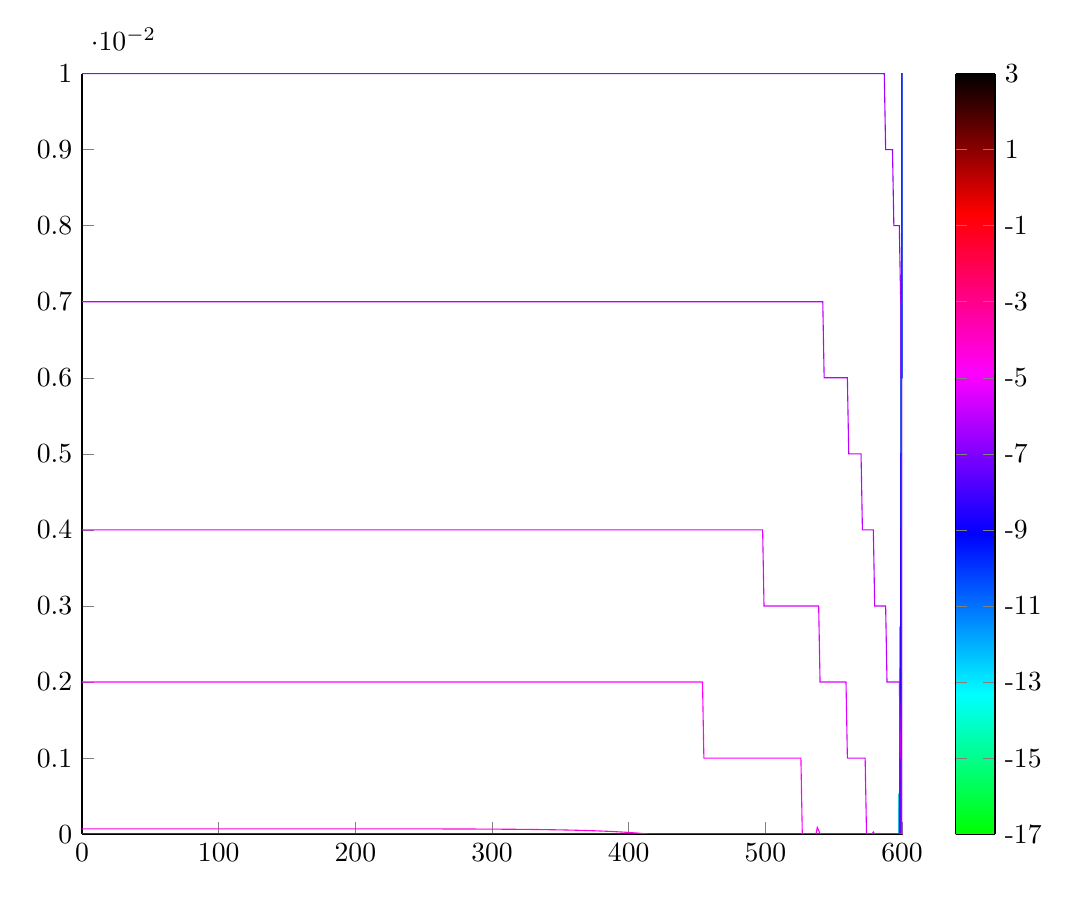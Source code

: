 % This file was created by matlab2tikz.
%
%The latest updates can be retrieved from
%  http://www.mathworks.com/matlabcentral/fileexchange/22022-matlab2tikz-matlab2tikz
%where you can also make suggestions and rate matlab2tikz.
%
\definecolor{mycolor1}{rgb}{0.0,1.0,0.143}%
\definecolor{mycolor2}{rgb}{0.0,1.0,0.286}%
\definecolor{mycolor3}{rgb}{0.0,1.0,0.429}%
\definecolor{mycolor4}{rgb}{0.0,1.0,0.571}%
\definecolor{mycolor5}{rgb}{0.0,1.0,0.714}%
\definecolor{mycolor6}{rgb}{0.0,1.0,0.857}%
\definecolor{mycolor7}{rgb}{0.0,1.0,1.0}%
\definecolor{mycolor8}{rgb}{0.0,0.875,1.0}%
\definecolor{mycolor9}{rgb}{0.0,0.625,1.0}%
\definecolor{mycolor10}{rgb}{0.125,0.0,1.0}%
\definecolor{mycolor11}{rgb}{0.25,0.0,1.0}%
\definecolor{mycolor12}{rgb}{0.375,0.0,1.0}%
\definecolor{mycolor13}{rgb}{0.5,0.0,1.0}%
\definecolor{mycolor14}{rgb}{0.625,0.0,1.0}%
\definecolor{mycolor15}{rgb}{0.75,0.0,1.0}%
\definecolor{mycolor16}{rgb}{0.875,0.0,1.0}%
\definecolor{mycolor17}{rgb}{1.0,0.0,1.0}%
\definecolor{mycolor18}{rgb}{1.0,0.0,0.875}%
\definecolor{mycolor19}{rgb}{1.0,0.0,0.625}%
\definecolor{mycolor20}{rgb}{0.857,0.0,0.0}%
\definecolor{mycolor21}{rgb}{0.714,0.0,0.0}%
%
\begin{tikzpicture}

\begin{axis}[%
width=4.1in,
height=3.803in,
at={(0.809in,0.513in)},
scale only axis,
point meta min=0,
point meta max=1,
every outer x axis line/.append style={black},
every x tick label/.append style={font=\color{black}},
xmin=0,
xmax=600,
every outer y axis line/.append style={black},
every y tick label/.append style={font=\color{black}},
ymin=0,
ymax=0.01,
axis background/.style={fill=white},
axis x line*=bottom,
axis y line*=left,
colormap={mymap}{[1pt] rgb(0pt)=(0,1,0); rgb(7pt)=(0,1,1); rgb(15pt)=(0,0,1); rgb(23pt)=(1,0,1); rgb(31pt)=(1,0,0); rgb(38pt)=(0,0,0)},
colorbar,
colorbar style={separate axis lines,every outer x axis line/.append style={black},every x tick label/.append style={font=\color{black}},every outer y axis line/.append style={black},every y tick label/.append style={font=\color{black}},yticklabels={{-19},{-17},{-15},{-13},{-11},{-9},{-7},{-5},{-3},{-1},{1},{3},{5},{7},{9},{11},{13},{15},{17},{19}}}
]
\addplot [color=green,solid,forget plot]
  table[row sep=crcr]{%
0.01	0\\
1.01	0\\
2.01	0\\
3.01	0\\
4.01	0\\
5.01	0\\
6.01	0\\
7.01	0\\
8.01	0\\
9.01	0\\
10.01	0\\
11.01	0\\
12.01	0\\
13.01	0\\
14.01	0\\
15.01	0\\
16.01	0\\
17.01	0\\
18.01	0\\
19.01	0\\
20.01	0\\
21.01	0\\
22.01	0\\
23.01	0\\
24.01	0\\
25.01	0\\
26.01	0\\
27.01	0\\
28.01	0\\
29.01	0\\
30.01	0\\
31.01	0\\
32.01	0\\
33.01	0\\
34.01	0\\
35.01	0\\
36.01	0\\
37.01	0\\
38.01	0\\
39.01	0\\
40.01	0\\
41.01	0\\
42.01	0\\
43.01	0\\
44.01	0\\
45.01	0\\
46.01	0\\
47.01	0\\
48.01	0\\
49.01	0\\
50.01	0\\
51.01	0\\
52.01	0\\
53.01	0\\
54.01	0\\
55.01	0\\
56.01	0\\
57.01	0\\
58.01	0\\
59.01	0\\
60.01	0\\
61.01	0\\
62.01	0\\
63.01	0\\
64.01	0\\
65.01	0\\
66.01	0\\
67.01	0\\
68.01	0\\
69.01	0\\
70.01	0\\
71.01	0\\
72.01	0\\
73.01	0\\
74.01	0\\
75.01	0\\
76.01	0\\
77.01	0\\
78.01	0\\
79.01	0\\
80.01	0\\
81.01	0\\
82.01	0\\
83.01	0\\
84.01	0\\
85.01	0\\
86.01	0\\
87.01	0\\
88.01	0\\
89.01	0\\
90.01	0\\
91.01	0\\
92.01	0\\
93.01	0\\
94.01	0\\
95.01	0\\
96.01	0\\
97.01	0\\
98.01	0\\
99.01	0\\
100.01	0\\
101.01	0\\
102.01	0\\
103.01	0\\
104.01	0\\
105.01	0\\
106.01	0\\
107.01	0\\
108.01	0\\
109.01	0\\
110.01	0\\
111.01	0\\
112.01	0\\
113.01	0\\
114.01	0\\
115.01	0\\
116.01	0\\
117.01	0\\
118.01	0\\
119.01	0\\
120.01	0\\
121.01	0\\
122.01	0\\
123.01	0\\
124.01	0\\
125.01	0\\
126.01	0\\
127.01	0\\
128.01	0\\
129.01	0\\
130.01	0\\
131.01	0\\
132.01	0\\
133.01	0\\
134.01	0\\
135.01	0\\
136.01	0\\
137.01	0\\
138.01	0\\
139.01	0\\
140.01	0\\
141.01	0\\
142.01	0\\
143.01	0\\
144.01	0\\
145.01	0\\
146.01	0\\
147.01	0\\
148.01	0\\
149.01	0\\
150.01	0\\
151.01	0\\
152.01	0\\
153.01	0\\
154.01	0\\
155.01	0\\
156.01	0\\
157.01	0\\
158.01	0\\
159.01	0\\
160.01	0\\
161.01	0\\
162.01	0\\
163.01	0\\
164.01	0\\
165.01	0\\
166.01	0\\
167.01	0\\
168.01	0\\
169.01	0\\
170.01	0\\
171.01	0\\
172.01	0\\
173.01	0\\
174.01	0\\
175.01	0\\
176.01	0\\
177.01	0\\
178.01	0\\
179.01	0\\
180.01	0\\
181.01	0\\
182.01	0\\
183.01	0\\
184.01	0\\
185.01	0\\
186.01	0\\
187.01	0\\
188.01	0\\
189.01	0\\
190.01	0\\
191.01	0\\
192.01	0\\
193.01	0\\
194.01	0\\
195.01	0\\
196.01	0\\
197.01	0\\
198.01	0\\
199.01	0\\
200.01	0\\
201.01	0\\
202.01	0\\
203.01	0\\
204.01	0\\
205.01	0\\
206.01	0\\
207.01	0\\
208.01	0\\
209.01	0\\
210.01	0\\
211.01	0\\
212.01	0\\
213.01	0\\
214.01	0\\
215.01	0\\
216.01	0\\
217.01	0\\
218.01	0\\
219.01	0\\
220.01	0\\
221.01	0\\
222.01	0\\
223.01	0\\
224.01	0\\
225.01	0\\
226.01	0\\
227.01	0\\
228.01	0\\
229.01	0\\
230.01	0\\
231.01	0\\
232.01	0\\
233.01	0\\
234.01	0\\
235.01	0\\
236.01	0\\
237.01	0\\
238.01	0\\
239.01	0\\
240.01	0\\
241.01	0\\
242.01	0\\
243.01	0\\
244.01	0\\
245.01	0\\
246.01	0\\
247.01	0\\
248.01	0\\
249.01	0\\
250.01	0\\
251.01	0\\
252.01	0\\
253.01	0\\
254.01	0\\
255.01	0\\
256.01	0\\
257.01	0\\
258.01	0\\
259.01	0\\
260.01	0\\
261.01	0\\
262.01	0\\
263.01	0\\
264.01	0\\
265.01	0\\
266.01	0\\
267.01	0\\
268.01	0\\
269.01	0\\
270.01	0\\
271.01	0\\
272.01	0\\
273.01	0\\
274.01	0\\
275.01	0\\
276.01	0\\
277.01	0\\
278.01	0\\
279.01	0\\
280.01	0\\
281.01	0\\
282.01	0\\
283.01	0\\
284.01	0\\
285.01	0\\
286.01	0\\
287.01	0\\
288.01	0\\
289.01	0\\
290.01	0\\
291.01	0\\
292.01	0\\
293.01	0\\
294.01	0\\
295.01	0\\
296.01	0\\
297.01	0\\
298.01	0\\
299.01	0\\
300.01	0\\
301.01	0\\
302.01	0\\
303.01	0\\
304.01	0\\
305.01	0\\
306.01	0\\
307.01	0\\
308.01	0\\
309.01	0\\
310.01	0\\
311.01	0\\
312.01	0\\
313.01	0\\
314.01	0\\
315.01	0\\
316.01	0\\
317.01	0\\
318.01	0\\
319.01	0\\
320.01	0\\
321.01	0\\
322.01	0\\
323.01	0\\
324.01	0\\
325.01	0\\
326.01	0\\
327.01	0\\
328.01	0\\
329.01	0\\
330.01	0\\
331.01	0\\
332.01	0\\
333.01	0\\
334.01	0\\
335.01	0\\
336.01	0\\
337.01	0\\
338.01	0\\
339.01	0\\
340.01	0\\
341.01	0\\
342.01	0\\
343.01	0\\
344.01	0\\
345.01	0\\
346.01	0\\
347.01	0\\
348.01	0\\
349.01	0\\
350.01	0\\
351.01	0\\
352.01	0\\
353.01	0\\
354.01	0\\
355.01	0\\
356.01	0\\
357.01	0\\
358.01	0\\
359.01	0\\
360.01	0\\
361.01	0\\
362.01	0\\
363.01	0\\
364.01	0\\
365.01	0\\
366.01	0\\
367.01	0\\
368.01	0\\
369.01	0\\
370.01	0\\
371.01	0\\
372.01	0\\
373.01	0\\
374.01	0\\
375.01	0\\
376.01	0\\
377.01	0\\
378.01	0\\
379.01	0\\
380.01	0\\
381.01	0\\
382.01	0\\
383.01	0\\
384.01	0\\
385.01	0\\
386.01	0\\
387.01	0\\
388.01	0\\
389.01	0\\
390.01	0\\
391.01	0\\
392.01	0\\
393.01	0\\
394.01	0\\
395.01	0\\
396.01	0\\
397.01	0\\
398.01	0\\
399.01	0\\
400.01	0\\
401.01	0\\
402.01	0\\
403.01	0\\
404.01	0\\
405.01	0\\
406.01	0\\
407.01	0\\
408.01	0\\
409.01	0\\
410.01	0\\
411.01	0\\
412.01	0\\
413.01	0\\
414.01	0\\
415.01	0\\
416.01	0\\
417.01	0\\
418.01	0\\
419.01	0\\
420.01	0\\
421.01	0\\
422.01	0\\
423.01	0\\
424.01	0\\
425.01	0\\
426.01	0\\
427.01	0\\
428.01	0\\
429.01	0\\
430.01	0\\
431.01	0\\
432.01	0\\
433.01	0\\
434.01	0\\
435.01	0\\
436.01	0\\
437.01	0\\
438.01	0\\
439.01	0\\
440.01	0\\
441.01	0\\
442.01	0\\
443.01	0\\
444.01	0\\
445.01	0\\
446.01	0\\
447.01	0\\
448.01	0\\
449.01	0\\
450.01	0\\
451.01	0\\
452.01	0\\
453.01	0\\
454.01	0\\
455.01	0\\
456.01	0\\
457.01	0\\
458.01	0\\
459.01	0\\
460.01	0\\
461.01	0\\
462.01	0\\
463.01	0\\
464.01	0\\
465.01	0\\
466.01	0\\
467.01	0\\
468.01	0\\
469.01	0\\
470.01	0\\
471.01	0\\
472.01	0\\
473.01	0\\
474.01	0\\
475.01	0\\
476.01	0\\
477.01	0\\
478.01	0\\
479.01	0\\
480.01	0\\
481.01	0\\
482.01	0\\
483.01	0\\
484.01	0\\
485.01	0\\
486.01	0\\
487.01	0\\
488.01	0\\
489.01	0\\
490.01	0\\
491.01	0\\
492.01	0\\
493.01	0\\
494.01	0\\
495.01	0\\
496.01	0\\
497.01	0\\
498.01	0\\
499.01	0\\
500.01	0\\
501.01	0\\
502.01	0\\
503.01	0\\
504.01	0\\
505.01	0\\
506.01	0\\
507.01	0\\
508.01	0\\
509.01	0\\
510.01	0\\
511.01	0\\
512.01	0\\
513.01	0\\
514.01	0\\
515.01	0\\
516.01	0\\
517.01	0\\
518.01	0\\
519.01	0\\
520.01	0\\
521.01	0\\
522.01	0\\
523.01	0\\
524.01	0\\
525.01	0\\
526.01	0\\
527.01	0\\
528.01	0\\
529.01	0\\
530.01	0\\
531.01	0\\
532.01	0\\
533.01	0\\
534.01	0\\
535.01	0\\
536.01	0\\
537.01	0\\
538.01	0\\
539.01	0\\
540.01	0\\
541.01	0\\
542.01	0\\
543.01	0\\
544.01	0\\
545.01	0\\
546.01	0\\
547.01	0\\
548.01	0\\
549.01	0\\
550.01	0\\
551.01	0\\
552.01	0\\
553.01	0\\
554.01	0\\
555.01	0\\
556.01	0\\
557.01	0\\
558.01	0\\
559.01	0\\
560.01	0\\
561.01	0\\
562.01	0\\
563.01	0\\
564.01	0\\
565.01	0\\
566.01	0\\
567.01	0\\
568.01	0\\
569.01	0\\
570.01	0\\
571.01	0\\
572.01	0\\
573.01	0\\
574.01	0\\
575.01	0\\
576.01	0\\
577.01	0\\
578.01	0\\
579.01	0\\
580.01	0\\
581.01	0\\
582.01	0\\
583.01	0\\
584.01	0\\
585.01	0\\
586.01	0\\
587.01	0\\
588.01	0\\
589.01	0\\
590.01	0\\
591.01	0\\
592.01	0\\
593.01	0\\
594.01	0\\
595.01	0\\
596.01	0\\
597.01	0\\
598.01	0\\
599.01	0.003\\
599.02	0.003\\
599.03	0.003\\
599.04	0.003\\
599.05	0.003\\
599.06	0.003\\
599.07	0.003\\
599.08	0.003\\
599.09	0.003\\
599.1	0.003\\
599.11	0.003\\
599.12	0.003\\
599.13	0.003\\
599.14	0.003\\
599.15	0.003\\
599.16	0.003\\
599.17	0.003\\
599.18	0.003\\
599.19	0.003\\
599.2	0.003\\
599.21	0.004\\
599.22	0.004\\
599.23	0.004\\
599.24	0.004\\
599.25	0.004\\
599.26	0.004\\
599.27	0.004\\
599.28	0.004\\
599.29	0.004\\
599.3	0.004\\
599.31	0.004\\
599.32	0.004\\
599.33	0.004\\
599.34	0.004\\
599.35	0.004\\
599.36	0.004\\
599.37	0.004\\
599.38	0.005\\
599.39	0.005\\
599.4	0.005\\
599.41	0.005\\
599.42	0.005\\
599.43	0.005\\
599.44	0.005\\
599.45	0.005\\
599.46	0.005\\
599.47	0.005\\
599.48	0.005\\
599.49	0.005\\
599.5	0.005\\
599.51	0.005\\
599.52	0.006\\
599.53	0.006\\
599.54	0.006\\
599.55	0.006\\
599.56	0.006\\
599.57	0.006\\
599.58	0.006\\
599.59	0.006\\
599.6	0.006\\
599.61	0.006\\
599.62	0.006\\
599.63	0.006\\
599.64	0.006\\
599.65	0.007\\
599.66	0.007\\
599.67	0.007\\
599.68	0.007\\
599.69	0.007\\
599.7	0.007\\
599.71	0.007\\
599.72	0.007\\
599.73	0.007\\
599.74	0.007\\
599.75	0.007\\
599.76	0.008\\
599.77	0.008\\
599.78	0.008\\
599.79	0.008\\
599.8	0.008\\
599.81	0.008\\
599.82	0.008\\
599.83	0.008\\
599.84	0.008\\
599.85	0.008\\
599.86	0.008\\
599.87	0.009\\
599.88	0.009\\
599.89	0.009\\
599.9	0.009\\
599.91	0.009\\
599.92	0.009\\
599.93	0.009\\
599.94	0.009\\
599.95	0.009\\
599.96	0.01\\
599.97	0.01\\
599.98	0.01\\
599.99	0.01\\
600	0.01\\
};
\addplot [color=mycolor1,solid,forget plot]
  table[row sep=crcr]{%
0.01	0\\
1.01	0\\
2.01	0\\
3.01	0\\
4.01	0\\
5.01	0\\
6.01	0\\
7.01	0\\
8.01	0\\
9.01	0\\
10.01	0\\
11.01	0\\
12.01	0\\
13.01	0\\
14.01	0\\
15.01	0\\
16.01	0\\
17.01	0\\
18.01	0\\
19.01	0\\
20.01	0\\
21.01	0\\
22.01	0\\
23.01	0\\
24.01	0\\
25.01	0\\
26.01	0\\
27.01	0\\
28.01	0\\
29.01	0\\
30.01	0\\
31.01	0\\
32.01	0\\
33.01	0\\
34.01	0\\
35.01	0\\
36.01	0\\
37.01	0\\
38.01	0\\
39.01	0\\
40.01	0\\
41.01	0\\
42.01	0\\
43.01	0\\
44.01	0\\
45.01	0\\
46.01	0\\
47.01	0\\
48.01	0\\
49.01	0\\
50.01	0\\
51.01	0\\
52.01	0\\
53.01	0\\
54.01	0\\
55.01	0\\
56.01	0\\
57.01	0\\
58.01	0\\
59.01	0\\
60.01	0\\
61.01	0\\
62.01	0\\
63.01	0\\
64.01	0\\
65.01	0\\
66.01	0\\
67.01	0\\
68.01	0\\
69.01	0\\
70.01	0\\
71.01	0\\
72.01	0\\
73.01	0\\
74.01	0\\
75.01	0\\
76.01	0\\
77.01	0\\
78.01	0\\
79.01	0\\
80.01	0\\
81.01	0\\
82.01	0\\
83.01	0\\
84.01	0\\
85.01	0\\
86.01	0\\
87.01	0\\
88.01	0\\
89.01	0\\
90.01	0\\
91.01	0\\
92.01	0\\
93.01	0\\
94.01	0\\
95.01	0\\
96.01	0\\
97.01	0\\
98.01	0\\
99.01	0\\
100.01	0\\
101.01	0\\
102.01	0\\
103.01	0\\
104.01	0\\
105.01	0\\
106.01	0\\
107.01	0\\
108.01	0\\
109.01	0\\
110.01	0\\
111.01	0\\
112.01	0\\
113.01	0\\
114.01	0\\
115.01	0\\
116.01	0\\
117.01	0\\
118.01	0\\
119.01	0\\
120.01	0\\
121.01	0\\
122.01	0\\
123.01	0\\
124.01	0\\
125.01	0\\
126.01	0\\
127.01	0\\
128.01	0\\
129.01	0\\
130.01	0\\
131.01	0\\
132.01	0\\
133.01	0\\
134.01	0\\
135.01	0\\
136.01	0\\
137.01	0\\
138.01	0\\
139.01	0\\
140.01	0\\
141.01	0\\
142.01	0\\
143.01	0\\
144.01	0\\
145.01	0\\
146.01	0\\
147.01	0\\
148.01	0\\
149.01	0\\
150.01	0\\
151.01	0\\
152.01	0\\
153.01	0\\
154.01	0\\
155.01	0\\
156.01	0\\
157.01	0\\
158.01	0\\
159.01	0\\
160.01	0\\
161.01	0\\
162.01	0\\
163.01	0\\
164.01	0\\
165.01	0\\
166.01	0\\
167.01	0\\
168.01	0\\
169.01	0\\
170.01	0\\
171.01	0\\
172.01	0\\
173.01	0\\
174.01	0\\
175.01	0\\
176.01	0\\
177.01	0\\
178.01	0\\
179.01	0\\
180.01	0\\
181.01	0\\
182.01	0\\
183.01	0\\
184.01	0\\
185.01	0\\
186.01	0\\
187.01	0\\
188.01	0\\
189.01	0\\
190.01	0\\
191.01	0\\
192.01	0\\
193.01	0\\
194.01	0\\
195.01	0\\
196.01	0\\
197.01	0\\
198.01	0\\
199.01	0\\
200.01	0\\
201.01	0\\
202.01	0\\
203.01	0\\
204.01	0\\
205.01	0\\
206.01	0\\
207.01	0\\
208.01	0\\
209.01	0\\
210.01	0\\
211.01	0\\
212.01	0\\
213.01	0\\
214.01	0\\
215.01	0\\
216.01	0\\
217.01	0\\
218.01	0\\
219.01	0\\
220.01	0\\
221.01	0\\
222.01	0\\
223.01	0\\
224.01	0\\
225.01	0\\
226.01	0\\
227.01	0\\
228.01	0\\
229.01	0\\
230.01	0\\
231.01	0\\
232.01	0\\
233.01	0\\
234.01	0\\
235.01	0\\
236.01	0\\
237.01	0\\
238.01	0\\
239.01	0\\
240.01	0\\
241.01	0\\
242.01	0\\
243.01	0\\
244.01	0\\
245.01	0\\
246.01	0\\
247.01	0\\
248.01	0\\
249.01	0\\
250.01	0\\
251.01	0\\
252.01	0\\
253.01	0\\
254.01	0\\
255.01	0\\
256.01	0\\
257.01	0\\
258.01	0\\
259.01	0\\
260.01	0\\
261.01	0\\
262.01	0\\
263.01	0\\
264.01	0\\
265.01	0\\
266.01	0\\
267.01	0\\
268.01	0\\
269.01	0\\
270.01	0\\
271.01	0\\
272.01	0\\
273.01	0\\
274.01	0\\
275.01	0\\
276.01	0\\
277.01	0\\
278.01	0\\
279.01	0\\
280.01	0\\
281.01	0\\
282.01	0\\
283.01	0\\
284.01	0\\
285.01	0\\
286.01	0\\
287.01	0\\
288.01	0\\
289.01	0\\
290.01	0\\
291.01	0\\
292.01	0\\
293.01	0\\
294.01	0\\
295.01	0\\
296.01	0\\
297.01	0\\
298.01	0\\
299.01	0\\
300.01	0\\
301.01	0\\
302.01	0\\
303.01	0\\
304.01	0\\
305.01	0\\
306.01	0\\
307.01	0\\
308.01	0\\
309.01	0\\
310.01	0\\
311.01	0\\
312.01	0\\
313.01	0\\
314.01	0\\
315.01	0\\
316.01	0\\
317.01	0\\
318.01	0\\
319.01	0\\
320.01	0\\
321.01	0\\
322.01	0\\
323.01	0\\
324.01	0\\
325.01	0\\
326.01	0\\
327.01	0\\
328.01	0\\
329.01	0\\
330.01	0\\
331.01	0\\
332.01	0\\
333.01	0\\
334.01	0\\
335.01	0\\
336.01	0\\
337.01	0\\
338.01	0\\
339.01	0\\
340.01	0\\
341.01	0\\
342.01	0\\
343.01	0\\
344.01	0\\
345.01	0\\
346.01	0\\
347.01	0\\
348.01	0\\
349.01	0\\
350.01	0\\
351.01	0\\
352.01	0\\
353.01	0\\
354.01	0\\
355.01	0\\
356.01	0\\
357.01	0\\
358.01	0\\
359.01	0\\
360.01	0\\
361.01	0\\
362.01	0\\
363.01	0\\
364.01	0\\
365.01	0\\
366.01	0\\
367.01	0\\
368.01	0\\
369.01	0\\
370.01	0\\
371.01	0\\
372.01	0\\
373.01	0\\
374.01	0\\
375.01	0\\
376.01	0\\
377.01	0\\
378.01	0\\
379.01	0\\
380.01	0\\
381.01	0\\
382.01	0\\
383.01	0\\
384.01	0\\
385.01	0\\
386.01	0\\
387.01	0\\
388.01	0\\
389.01	0\\
390.01	0\\
391.01	0\\
392.01	0\\
393.01	0\\
394.01	0\\
395.01	0\\
396.01	0\\
397.01	0\\
398.01	0\\
399.01	0\\
400.01	0\\
401.01	0\\
402.01	0\\
403.01	0\\
404.01	0\\
405.01	0\\
406.01	0\\
407.01	0\\
408.01	0\\
409.01	0\\
410.01	0\\
411.01	0\\
412.01	0\\
413.01	0\\
414.01	0\\
415.01	0\\
416.01	0\\
417.01	0\\
418.01	0\\
419.01	0\\
420.01	0\\
421.01	0\\
422.01	0\\
423.01	0\\
424.01	0\\
425.01	0\\
426.01	0\\
427.01	0\\
428.01	0\\
429.01	0\\
430.01	0\\
431.01	0\\
432.01	0\\
433.01	0\\
434.01	0\\
435.01	0\\
436.01	0\\
437.01	0\\
438.01	0\\
439.01	0\\
440.01	0\\
441.01	0\\
442.01	0\\
443.01	0\\
444.01	0\\
445.01	0\\
446.01	0\\
447.01	0\\
448.01	0\\
449.01	0\\
450.01	0\\
451.01	0\\
452.01	0\\
453.01	0\\
454.01	0\\
455.01	0\\
456.01	0\\
457.01	0\\
458.01	0\\
459.01	0\\
460.01	0\\
461.01	0\\
462.01	0\\
463.01	0\\
464.01	0\\
465.01	0\\
466.01	0\\
467.01	0\\
468.01	0\\
469.01	0\\
470.01	0\\
471.01	0\\
472.01	0\\
473.01	0\\
474.01	0\\
475.01	0\\
476.01	0\\
477.01	0\\
478.01	0\\
479.01	0\\
480.01	0\\
481.01	0\\
482.01	0\\
483.01	0\\
484.01	0\\
485.01	0\\
486.01	0\\
487.01	0\\
488.01	0\\
489.01	0\\
490.01	0\\
491.01	0\\
492.01	0\\
493.01	0\\
494.01	0\\
495.01	0\\
496.01	0\\
497.01	0\\
498.01	0\\
499.01	0\\
500.01	0\\
501.01	0\\
502.01	0\\
503.01	0\\
504.01	0\\
505.01	0\\
506.01	0\\
507.01	0\\
508.01	0\\
509.01	0\\
510.01	0\\
511.01	0\\
512.01	0\\
513.01	0\\
514.01	0\\
515.01	0\\
516.01	0\\
517.01	0\\
518.01	0\\
519.01	0\\
520.01	0\\
521.01	0\\
522.01	0\\
523.01	0\\
524.01	0\\
525.01	0\\
526.01	0\\
527.01	0\\
528.01	0\\
529.01	0\\
530.01	0\\
531.01	0\\
532.01	0\\
533.01	0\\
534.01	0\\
535.01	0\\
536.01	0\\
537.01	0\\
538.01	0\\
539.01	0\\
540.01	0\\
541.01	0\\
542.01	0\\
543.01	0\\
544.01	0\\
545.01	0\\
546.01	0\\
547.01	0\\
548.01	0\\
549.01	0\\
550.01	0\\
551.01	0\\
552.01	0\\
553.01	0\\
554.01	0\\
555.01	0\\
556.01	0\\
557.01	0\\
558.01	0\\
559.01	0\\
560.01	0\\
561.01	0\\
562.01	0\\
563.01	0\\
564.01	0\\
565.01	0\\
566.01	0\\
567.01	0\\
568.01	0\\
569.01	0\\
570.01	0\\
571.01	0\\
572.01	0\\
573.01	0\\
574.01	0\\
575.01	0\\
576.01	0\\
577.01	0\\
578.01	0\\
579.01	0\\
580.01	0\\
581.01	0\\
582.01	0\\
583.01	0\\
584.01	0\\
585.01	0\\
586.01	0\\
587.01	0\\
588.01	0\\
589.01	0\\
590.01	0\\
591.01	0\\
592.01	0\\
593.01	0\\
594.01	0\\
595.01	0\\
596.01	0\\
597.01	0\\
598.01	0\\
599.01	0.003\\
599.02	0.003\\
599.03	0.003\\
599.04	0.003\\
599.05	0.003\\
599.06	0.003\\
599.07	0.003\\
599.08	0.003\\
599.09	0.003\\
599.1	0.003\\
599.11	0.003\\
599.12	0.003\\
599.13	0.003\\
599.14	0.003\\
599.15	0.003\\
599.16	0.003\\
599.17	0.003\\
599.18	0.003\\
599.19	0.003\\
599.2	0.003\\
599.21	0.004\\
599.22	0.004\\
599.23	0.004\\
599.24	0.004\\
599.25	0.004\\
599.26	0.004\\
599.27	0.004\\
599.28	0.004\\
599.29	0.004\\
599.3	0.004\\
599.31	0.004\\
599.32	0.004\\
599.33	0.004\\
599.34	0.004\\
599.35	0.004\\
599.36	0.004\\
599.37	0.004\\
599.38	0.005\\
599.39	0.005\\
599.4	0.005\\
599.41	0.005\\
599.42	0.005\\
599.43	0.005\\
599.44	0.005\\
599.45	0.005\\
599.46	0.005\\
599.47	0.005\\
599.48	0.005\\
599.49	0.005\\
599.5	0.005\\
599.51	0.005\\
599.52	0.006\\
599.53	0.006\\
599.54	0.006\\
599.55	0.006\\
599.56	0.006\\
599.57	0.006\\
599.58	0.006\\
599.59	0.006\\
599.6	0.006\\
599.61	0.006\\
599.62	0.006\\
599.63	0.006\\
599.64	0.006\\
599.65	0.007\\
599.66	0.007\\
599.67	0.007\\
599.68	0.007\\
599.69	0.007\\
599.7	0.007\\
599.71	0.007\\
599.72	0.007\\
599.73	0.007\\
599.74	0.007\\
599.75	0.007\\
599.76	0.008\\
599.77	0.008\\
599.78	0.008\\
599.79	0.008\\
599.8	0.008\\
599.81	0.008\\
599.82	0.008\\
599.83	0.008\\
599.84	0.008\\
599.85	0.008\\
599.86	0.008\\
599.87	0.009\\
599.88	0.009\\
599.89	0.009\\
599.9	0.009\\
599.91	0.009\\
599.92	0.009\\
599.93	0.009\\
599.94	0.009\\
599.95	0.009\\
599.96	0.01\\
599.97	0.01\\
599.98	0.01\\
599.99	0.01\\
600	0.01\\
};
\addplot [color=mycolor2,solid,forget plot]
  table[row sep=crcr]{%
0.01	0\\
1.01	0\\
2.01	0\\
3.01	0\\
4.01	0\\
5.01	0\\
6.01	0\\
7.01	0\\
8.01	0\\
9.01	0\\
10.01	0\\
11.01	0\\
12.01	0\\
13.01	0\\
14.01	0\\
15.01	0\\
16.01	0\\
17.01	0\\
18.01	0\\
19.01	0\\
20.01	0\\
21.01	0\\
22.01	0\\
23.01	0\\
24.01	0\\
25.01	0\\
26.01	0\\
27.01	0\\
28.01	0\\
29.01	0\\
30.01	0\\
31.01	0\\
32.01	0\\
33.01	0\\
34.01	0\\
35.01	0\\
36.01	0\\
37.01	0\\
38.01	0\\
39.01	0\\
40.01	0\\
41.01	0\\
42.01	0\\
43.01	0\\
44.01	0\\
45.01	0\\
46.01	0\\
47.01	0\\
48.01	0\\
49.01	0\\
50.01	0\\
51.01	0\\
52.01	0\\
53.01	0\\
54.01	0\\
55.01	0\\
56.01	0\\
57.01	0\\
58.01	0\\
59.01	0\\
60.01	0\\
61.01	0\\
62.01	0\\
63.01	0\\
64.01	0\\
65.01	0\\
66.01	0\\
67.01	0\\
68.01	0\\
69.01	0\\
70.01	0\\
71.01	0\\
72.01	0\\
73.01	0\\
74.01	0\\
75.01	0\\
76.01	0\\
77.01	0\\
78.01	0\\
79.01	0\\
80.01	0\\
81.01	0\\
82.01	0\\
83.01	0\\
84.01	0\\
85.01	0\\
86.01	0\\
87.01	0\\
88.01	0\\
89.01	0\\
90.01	0\\
91.01	0\\
92.01	0\\
93.01	0\\
94.01	0\\
95.01	0\\
96.01	0\\
97.01	0\\
98.01	0\\
99.01	0\\
100.01	0\\
101.01	0\\
102.01	0\\
103.01	0\\
104.01	0\\
105.01	0\\
106.01	0\\
107.01	0\\
108.01	0\\
109.01	0\\
110.01	0\\
111.01	0\\
112.01	0\\
113.01	0\\
114.01	0\\
115.01	0\\
116.01	0\\
117.01	0\\
118.01	0\\
119.01	0\\
120.01	0\\
121.01	0\\
122.01	0\\
123.01	0\\
124.01	0\\
125.01	0\\
126.01	0\\
127.01	0\\
128.01	0\\
129.01	0\\
130.01	0\\
131.01	0\\
132.01	0\\
133.01	0\\
134.01	0\\
135.01	0\\
136.01	0\\
137.01	0\\
138.01	0\\
139.01	0\\
140.01	0\\
141.01	0\\
142.01	0\\
143.01	0\\
144.01	0\\
145.01	0\\
146.01	0\\
147.01	0\\
148.01	0\\
149.01	0\\
150.01	0\\
151.01	0\\
152.01	0\\
153.01	0\\
154.01	0\\
155.01	0\\
156.01	0\\
157.01	0\\
158.01	0\\
159.01	0\\
160.01	0\\
161.01	0\\
162.01	0\\
163.01	0\\
164.01	0\\
165.01	0\\
166.01	0\\
167.01	0\\
168.01	0\\
169.01	0\\
170.01	0\\
171.01	0\\
172.01	0\\
173.01	0\\
174.01	0\\
175.01	0\\
176.01	0\\
177.01	0\\
178.01	0\\
179.01	0\\
180.01	0\\
181.01	0\\
182.01	0\\
183.01	0\\
184.01	0\\
185.01	0\\
186.01	0\\
187.01	0\\
188.01	0\\
189.01	0\\
190.01	0\\
191.01	0\\
192.01	0\\
193.01	0\\
194.01	0\\
195.01	0\\
196.01	0\\
197.01	0\\
198.01	0\\
199.01	0\\
200.01	0\\
201.01	0\\
202.01	0\\
203.01	0\\
204.01	0\\
205.01	0\\
206.01	0\\
207.01	0\\
208.01	0\\
209.01	0\\
210.01	0\\
211.01	0\\
212.01	0\\
213.01	0\\
214.01	0\\
215.01	0\\
216.01	0\\
217.01	0\\
218.01	0\\
219.01	0\\
220.01	0\\
221.01	0\\
222.01	0\\
223.01	0\\
224.01	0\\
225.01	0\\
226.01	0\\
227.01	0\\
228.01	0\\
229.01	0\\
230.01	0\\
231.01	0\\
232.01	0\\
233.01	0\\
234.01	0\\
235.01	0\\
236.01	0\\
237.01	0\\
238.01	0\\
239.01	0\\
240.01	0\\
241.01	0\\
242.01	0\\
243.01	0\\
244.01	0\\
245.01	0\\
246.01	0\\
247.01	0\\
248.01	0\\
249.01	0\\
250.01	0\\
251.01	0\\
252.01	0\\
253.01	0\\
254.01	0\\
255.01	0\\
256.01	0\\
257.01	0\\
258.01	0\\
259.01	0\\
260.01	0\\
261.01	0\\
262.01	0\\
263.01	0\\
264.01	0\\
265.01	0\\
266.01	0\\
267.01	0\\
268.01	0\\
269.01	0\\
270.01	0\\
271.01	0\\
272.01	0\\
273.01	0\\
274.01	0\\
275.01	0\\
276.01	0\\
277.01	0\\
278.01	0\\
279.01	0\\
280.01	0\\
281.01	0\\
282.01	0\\
283.01	0\\
284.01	0\\
285.01	0\\
286.01	0\\
287.01	0\\
288.01	0\\
289.01	0\\
290.01	0\\
291.01	0\\
292.01	0\\
293.01	0\\
294.01	0\\
295.01	0\\
296.01	0\\
297.01	0\\
298.01	0\\
299.01	0\\
300.01	0\\
301.01	0\\
302.01	0\\
303.01	0\\
304.01	0\\
305.01	0\\
306.01	0\\
307.01	0\\
308.01	0\\
309.01	0\\
310.01	0\\
311.01	0\\
312.01	0\\
313.01	0\\
314.01	0\\
315.01	0\\
316.01	0\\
317.01	0\\
318.01	0\\
319.01	0\\
320.01	0\\
321.01	0\\
322.01	0\\
323.01	0\\
324.01	0\\
325.01	0\\
326.01	0\\
327.01	0\\
328.01	0\\
329.01	0\\
330.01	0\\
331.01	0\\
332.01	0\\
333.01	0\\
334.01	0\\
335.01	0\\
336.01	0\\
337.01	0\\
338.01	0\\
339.01	0\\
340.01	0\\
341.01	0\\
342.01	0\\
343.01	0\\
344.01	0\\
345.01	0\\
346.01	0\\
347.01	0\\
348.01	0\\
349.01	0\\
350.01	0\\
351.01	0\\
352.01	0\\
353.01	0\\
354.01	0\\
355.01	0\\
356.01	0\\
357.01	0\\
358.01	0\\
359.01	0\\
360.01	0\\
361.01	0\\
362.01	0\\
363.01	0\\
364.01	0\\
365.01	0\\
366.01	0\\
367.01	0\\
368.01	0\\
369.01	0\\
370.01	0\\
371.01	0\\
372.01	0\\
373.01	0\\
374.01	0\\
375.01	0\\
376.01	0\\
377.01	0\\
378.01	0\\
379.01	0\\
380.01	0\\
381.01	0\\
382.01	0\\
383.01	0\\
384.01	0\\
385.01	0\\
386.01	0\\
387.01	0\\
388.01	0\\
389.01	0\\
390.01	0\\
391.01	0\\
392.01	0\\
393.01	0\\
394.01	0\\
395.01	0\\
396.01	0\\
397.01	0\\
398.01	0\\
399.01	0\\
400.01	0\\
401.01	0\\
402.01	0\\
403.01	0\\
404.01	0\\
405.01	0\\
406.01	0\\
407.01	0\\
408.01	0\\
409.01	0\\
410.01	0\\
411.01	0\\
412.01	0\\
413.01	0\\
414.01	0\\
415.01	0\\
416.01	0\\
417.01	0\\
418.01	0\\
419.01	0\\
420.01	0\\
421.01	0\\
422.01	0\\
423.01	0\\
424.01	0\\
425.01	0\\
426.01	0\\
427.01	0\\
428.01	0\\
429.01	0\\
430.01	0\\
431.01	0\\
432.01	0\\
433.01	0\\
434.01	0\\
435.01	0\\
436.01	0\\
437.01	0\\
438.01	0\\
439.01	0\\
440.01	0\\
441.01	0\\
442.01	0\\
443.01	0\\
444.01	0\\
445.01	0\\
446.01	0\\
447.01	0\\
448.01	0\\
449.01	0\\
450.01	0\\
451.01	0\\
452.01	0\\
453.01	0\\
454.01	0\\
455.01	0\\
456.01	0\\
457.01	0\\
458.01	0\\
459.01	0\\
460.01	0\\
461.01	0\\
462.01	0\\
463.01	0\\
464.01	0\\
465.01	0\\
466.01	0\\
467.01	0\\
468.01	0\\
469.01	0\\
470.01	0\\
471.01	0\\
472.01	0\\
473.01	0\\
474.01	0\\
475.01	0\\
476.01	0\\
477.01	0\\
478.01	0\\
479.01	0\\
480.01	0\\
481.01	0\\
482.01	0\\
483.01	0\\
484.01	0\\
485.01	0\\
486.01	0\\
487.01	0\\
488.01	0\\
489.01	0\\
490.01	0\\
491.01	0\\
492.01	0\\
493.01	0\\
494.01	0\\
495.01	0\\
496.01	0\\
497.01	0\\
498.01	0\\
499.01	0\\
500.01	0\\
501.01	0\\
502.01	0\\
503.01	0\\
504.01	0\\
505.01	0\\
506.01	0\\
507.01	0\\
508.01	0\\
509.01	0\\
510.01	0\\
511.01	0\\
512.01	0\\
513.01	0\\
514.01	0\\
515.01	0\\
516.01	0\\
517.01	0\\
518.01	0\\
519.01	0\\
520.01	0\\
521.01	0\\
522.01	0\\
523.01	0\\
524.01	0\\
525.01	0\\
526.01	0\\
527.01	0\\
528.01	0\\
529.01	0\\
530.01	0\\
531.01	0\\
532.01	0\\
533.01	0\\
534.01	0\\
535.01	0\\
536.01	0\\
537.01	0\\
538.01	0\\
539.01	0\\
540.01	0\\
541.01	0\\
542.01	0\\
543.01	0\\
544.01	0\\
545.01	0\\
546.01	0\\
547.01	0\\
548.01	0\\
549.01	0\\
550.01	0\\
551.01	0\\
552.01	0\\
553.01	0\\
554.01	0\\
555.01	0\\
556.01	0\\
557.01	0\\
558.01	0\\
559.01	0\\
560.01	0\\
561.01	0\\
562.01	0\\
563.01	0\\
564.01	0\\
565.01	0\\
566.01	0\\
567.01	0\\
568.01	0\\
569.01	0\\
570.01	0\\
571.01	0\\
572.01	0\\
573.01	0\\
574.01	0\\
575.01	0\\
576.01	0\\
577.01	0\\
578.01	0\\
579.01	0\\
580.01	0\\
581.01	0\\
582.01	0\\
583.01	0\\
584.01	0\\
585.01	0\\
586.01	0\\
587.01	0\\
588.01	0\\
589.01	0\\
590.01	0\\
591.01	0\\
592.01	0\\
593.01	0\\
594.01	0\\
595.01	0\\
596.01	0\\
597.01	0\\
598.01	0\\
599.01	0.003\\
599.02	0.003\\
599.03	0.003\\
599.04	0.003\\
599.05	0.003\\
599.06	0.003\\
599.07	0.003\\
599.08	0.003\\
599.09	0.003\\
599.1	0.003\\
599.11	0.003\\
599.12	0.003\\
599.13	0.003\\
599.14	0.003\\
599.15	0.003\\
599.16	0.003\\
599.17	0.003\\
599.18	0.003\\
599.19	0.003\\
599.2	0.003\\
599.21	0.004\\
599.22	0.004\\
599.23	0.004\\
599.24	0.004\\
599.25	0.004\\
599.26	0.004\\
599.27	0.004\\
599.28	0.004\\
599.29	0.004\\
599.3	0.004\\
599.31	0.004\\
599.32	0.004\\
599.33	0.004\\
599.34	0.004\\
599.35	0.004\\
599.36	0.004\\
599.37	0.004\\
599.38	0.005\\
599.39	0.005\\
599.4	0.005\\
599.41	0.005\\
599.42	0.005\\
599.43	0.005\\
599.44	0.005\\
599.45	0.005\\
599.46	0.005\\
599.47	0.005\\
599.48	0.005\\
599.49	0.005\\
599.5	0.005\\
599.51	0.005\\
599.52	0.006\\
599.53	0.006\\
599.54	0.006\\
599.55	0.006\\
599.56	0.006\\
599.57	0.006\\
599.58	0.006\\
599.59	0.006\\
599.6	0.006\\
599.61	0.006\\
599.62	0.006\\
599.63	0.006\\
599.64	0.006\\
599.65	0.007\\
599.66	0.007\\
599.67	0.007\\
599.68	0.007\\
599.69	0.007\\
599.7	0.007\\
599.71	0.007\\
599.72	0.007\\
599.73	0.007\\
599.74	0.007\\
599.75	0.007\\
599.76	0.008\\
599.77	0.008\\
599.78	0.008\\
599.79	0.008\\
599.8	0.008\\
599.81	0.008\\
599.82	0.008\\
599.83	0.008\\
599.84	0.008\\
599.85	0.008\\
599.86	0.008\\
599.87	0.009\\
599.88	0.009\\
599.89	0.009\\
599.9	0.009\\
599.91	0.009\\
599.92	0.009\\
599.93	0.009\\
599.94	0.009\\
599.95	0.009\\
599.96	0.01\\
599.97	0.01\\
599.98	0.01\\
599.99	0.01\\
600	0.01\\
};
\addplot [color=mycolor3,solid,forget plot]
  table[row sep=crcr]{%
0.01	0\\
1.01	0\\
2.01	0\\
3.01	0\\
4.01	0\\
5.01	0\\
6.01	0\\
7.01	0\\
8.01	0\\
9.01	0\\
10.01	0\\
11.01	0\\
12.01	0\\
13.01	0\\
14.01	0\\
15.01	0\\
16.01	0\\
17.01	0\\
18.01	0\\
19.01	0\\
20.01	0\\
21.01	0\\
22.01	0\\
23.01	0\\
24.01	0\\
25.01	0\\
26.01	0\\
27.01	0\\
28.01	0\\
29.01	0\\
30.01	0\\
31.01	0\\
32.01	0\\
33.01	0\\
34.01	0\\
35.01	0\\
36.01	0\\
37.01	0\\
38.01	0\\
39.01	0\\
40.01	0\\
41.01	0\\
42.01	0\\
43.01	0\\
44.01	0\\
45.01	0\\
46.01	0\\
47.01	0\\
48.01	0\\
49.01	0\\
50.01	0\\
51.01	0\\
52.01	0\\
53.01	0\\
54.01	0\\
55.01	0\\
56.01	0\\
57.01	0\\
58.01	0\\
59.01	0\\
60.01	0\\
61.01	0\\
62.01	0\\
63.01	0\\
64.01	0\\
65.01	0\\
66.01	0\\
67.01	0\\
68.01	0\\
69.01	0\\
70.01	0\\
71.01	0\\
72.01	0\\
73.01	0\\
74.01	0\\
75.01	0\\
76.01	0\\
77.01	0\\
78.01	0\\
79.01	0\\
80.01	0\\
81.01	0\\
82.01	0\\
83.01	0\\
84.01	0\\
85.01	0\\
86.01	0\\
87.01	0\\
88.01	0\\
89.01	0\\
90.01	0\\
91.01	0\\
92.01	0\\
93.01	0\\
94.01	0\\
95.01	0\\
96.01	0\\
97.01	0\\
98.01	0\\
99.01	0\\
100.01	0\\
101.01	0\\
102.01	0\\
103.01	0\\
104.01	0\\
105.01	0\\
106.01	0\\
107.01	0\\
108.01	0\\
109.01	0\\
110.01	0\\
111.01	0\\
112.01	0\\
113.01	0\\
114.01	0\\
115.01	0\\
116.01	0\\
117.01	0\\
118.01	0\\
119.01	0\\
120.01	0\\
121.01	0\\
122.01	0\\
123.01	0\\
124.01	0\\
125.01	0\\
126.01	0\\
127.01	0\\
128.01	0\\
129.01	0\\
130.01	0\\
131.01	0\\
132.01	0\\
133.01	0\\
134.01	0\\
135.01	0\\
136.01	0\\
137.01	0\\
138.01	0\\
139.01	0\\
140.01	0\\
141.01	0\\
142.01	0\\
143.01	0\\
144.01	0\\
145.01	0\\
146.01	0\\
147.01	0\\
148.01	0\\
149.01	0\\
150.01	0\\
151.01	0\\
152.01	0\\
153.01	0\\
154.01	0\\
155.01	0\\
156.01	0\\
157.01	0\\
158.01	0\\
159.01	0\\
160.01	0\\
161.01	0\\
162.01	0\\
163.01	0\\
164.01	0\\
165.01	0\\
166.01	0\\
167.01	0\\
168.01	0\\
169.01	0\\
170.01	0\\
171.01	0\\
172.01	0\\
173.01	0\\
174.01	0\\
175.01	0\\
176.01	0\\
177.01	0\\
178.01	0\\
179.01	0\\
180.01	0\\
181.01	0\\
182.01	0\\
183.01	0\\
184.01	0\\
185.01	0\\
186.01	0\\
187.01	0\\
188.01	0\\
189.01	0\\
190.01	0\\
191.01	0\\
192.01	0\\
193.01	0\\
194.01	0\\
195.01	0\\
196.01	0\\
197.01	0\\
198.01	0\\
199.01	0\\
200.01	0\\
201.01	0\\
202.01	0\\
203.01	0\\
204.01	0\\
205.01	0\\
206.01	0\\
207.01	0\\
208.01	0\\
209.01	0\\
210.01	0\\
211.01	0\\
212.01	0\\
213.01	0\\
214.01	0\\
215.01	0\\
216.01	0\\
217.01	0\\
218.01	0\\
219.01	0\\
220.01	0\\
221.01	0\\
222.01	0\\
223.01	0\\
224.01	0\\
225.01	0\\
226.01	0\\
227.01	0\\
228.01	0\\
229.01	0\\
230.01	0\\
231.01	0\\
232.01	0\\
233.01	0\\
234.01	0\\
235.01	0\\
236.01	0\\
237.01	0\\
238.01	0\\
239.01	0\\
240.01	0\\
241.01	0\\
242.01	0\\
243.01	0\\
244.01	0\\
245.01	0\\
246.01	0\\
247.01	0\\
248.01	0\\
249.01	0\\
250.01	0\\
251.01	0\\
252.01	0\\
253.01	0\\
254.01	0\\
255.01	0\\
256.01	0\\
257.01	0\\
258.01	0\\
259.01	0\\
260.01	0\\
261.01	0\\
262.01	0\\
263.01	0\\
264.01	0\\
265.01	0\\
266.01	0\\
267.01	0\\
268.01	0\\
269.01	0\\
270.01	0\\
271.01	0\\
272.01	0\\
273.01	0\\
274.01	0\\
275.01	0\\
276.01	0\\
277.01	0\\
278.01	0\\
279.01	0\\
280.01	0\\
281.01	0\\
282.01	0\\
283.01	0\\
284.01	0\\
285.01	0\\
286.01	0\\
287.01	0\\
288.01	0\\
289.01	0\\
290.01	0\\
291.01	0\\
292.01	0\\
293.01	0\\
294.01	0\\
295.01	0\\
296.01	0\\
297.01	0\\
298.01	0\\
299.01	0\\
300.01	0\\
301.01	0\\
302.01	0\\
303.01	0\\
304.01	0\\
305.01	0\\
306.01	0\\
307.01	0\\
308.01	0\\
309.01	0\\
310.01	0\\
311.01	0\\
312.01	0\\
313.01	0\\
314.01	0\\
315.01	0\\
316.01	0\\
317.01	0\\
318.01	0\\
319.01	0\\
320.01	0\\
321.01	0\\
322.01	0\\
323.01	0\\
324.01	0\\
325.01	0\\
326.01	0\\
327.01	0\\
328.01	0\\
329.01	0\\
330.01	0\\
331.01	0\\
332.01	0\\
333.01	0\\
334.01	0\\
335.01	0\\
336.01	0\\
337.01	0\\
338.01	0\\
339.01	0\\
340.01	0\\
341.01	0\\
342.01	0\\
343.01	0\\
344.01	0\\
345.01	0\\
346.01	0\\
347.01	0\\
348.01	0\\
349.01	0\\
350.01	0\\
351.01	0\\
352.01	0\\
353.01	0\\
354.01	0\\
355.01	0\\
356.01	0\\
357.01	0\\
358.01	0\\
359.01	0\\
360.01	0\\
361.01	0\\
362.01	0\\
363.01	0\\
364.01	0\\
365.01	0\\
366.01	0\\
367.01	0\\
368.01	0\\
369.01	0\\
370.01	0\\
371.01	0\\
372.01	0\\
373.01	0\\
374.01	0\\
375.01	0\\
376.01	0\\
377.01	0\\
378.01	0\\
379.01	0\\
380.01	0\\
381.01	0\\
382.01	0\\
383.01	0\\
384.01	0\\
385.01	0\\
386.01	0\\
387.01	0\\
388.01	0\\
389.01	0\\
390.01	0\\
391.01	0\\
392.01	0\\
393.01	0\\
394.01	0\\
395.01	0\\
396.01	0\\
397.01	0\\
398.01	0\\
399.01	0\\
400.01	0\\
401.01	0\\
402.01	0\\
403.01	0\\
404.01	0\\
405.01	0\\
406.01	0\\
407.01	0\\
408.01	0\\
409.01	0\\
410.01	0\\
411.01	0\\
412.01	0\\
413.01	0\\
414.01	0\\
415.01	0\\
416.01	0\\
417.01	0\\
418.01	0\\
419.01	0\\
420.01	0\\
421.01	0\\
422.01	0\\
423.01	0\\
424.01	0\\
425.01	0\\
426.01	0\\
427.01	0\\
428.01	0\\
429.01	0\\
430.01	0\\
431.01	0\\
432.01	0\\
433.01	0\\
434.01	0\\
435.01	0\\
436.01	0\\
437.01	0\\
438.01	0\\
439.01	0\\
440.01	0\\
441.01	0\\
442.01	0\\
443.01	0\\
444.01	0\\
445.01	0\\
446.01	0\\
447.01	0\\
448.01	0\\
449.01	0\\
450.01	0\\
451.01	0\\
452.01	0\\
453.01	0\\
454.01	0\\
455.01	0\\
456.01	0\\
457.01	0\\
458.01	0\\
459.01	0\\
460.01	0\\
461.01	0\\
462.01	0\\
463.01	0\\
464.01	0\\
465.01	0\\
466.01	0\\
467.01	0\\
468.01	0\\
469.01	0\\
470.01	0\\
471.01	0\\
472.01	0\\
473.01	0\\
474.01	0\\
475.01	0\\
476.01	0\\
477.01	0\\
478.01	0\\
479.01	0\\
480.01	0\\
481.01	0\\
482.01	0\\
483.01	0\\
484.01	0\\
485.01	0\\
486.01	0\\
487.01	0\\
488.01	0\\
489.01	0\\
490.01	0\\
491.01	0\\
492.01	0\\
493.01	0\\
494.01	0\\
495.01	0\\
496.01	0\\
497.01	0\\
498.01	0\\
499.01	0\\
500.01	0\\
501.01	0\\
502.01	0\\
503.01	0\\
504.01	0\\
505.01	0\\
506.01	0\\
507.01	0\\
508.01	0\\
509.01	0\\
510.01	0\\
511.01	0\\
512.01	0\\
513.01	0\\
514.01	0\\
515.01	0\\
516.01	0\\
517.01	0\\
518.01	0\\
519.01	0\\
520.01	0\\
521.01	0\\
522.01	0\\
523.01	0\\
524.01	0\\
525.01	0\\
526.01	0\\
527.01	0\\
528.01	0\\
529.01	0\\
530.01	0\\
531.01	0\\
532.01	0\\
533.01	0\\
534.01	0\\
535.01	0\\
536.01	0\\
537.01	0\\
538.01	0\\
539.01	0\\
540.01	0\\
541.01	0\\
542.01	0\\
543.01	0\\
544.01	0\\
545.01	0\\
546.01	0\\
547.01	0\\
548.01	0\\
549.01	0\\
550.01	0\\
551.01	0\\
552.01	0\\
553.01	0\\
554.01	0\\
555.01	0\\
556.01	0\\
557.01	0\\
558.01	0\\
559.01	0\\
560.01	0\\
561.01	0\\
562.01	0\\
563.01	0\\
564.01	0\\
565.01	0\\
566.01	0\\
567.01	0\\
568.01	0\\
569.01	0\\
570.01	0\\
571.01	0\\
572.01	0\\
573.01	0\\
574.01	0\\
575.01	0\\
576.01	0\\
577.01	0\\
578.01	0\\
579.01	0\\
580.01	0\\
581.01	0\\
582.01	0\\
583.01	0\\
584.01	0\\
585.01	0\\
586.01	0\\
587.01	0\\
588.01	0\\
589.01	0\\
590.01	0\\
591.01	0\\
592.01	0\\
593.01	0\\
594.01	0\\
595.01	0\\
596.01	0\\
597.01	0\\
598.01	0\\
599.01	0.003\\
599.02	0.003\\
599.03	0.003\\
599.04	0.003\\
599.05	0.003\\
599.06	0.003\\
599.07	0.003\\
599.08	0.003\\
599.09	0.003\\
599.1	0.003\\
599.11	0.003\\
599.12	0.003\\
599.13	0.003\\
599.14	0.003\\
599.15	0.003\\
599.16	0.003\\
599.17	0.003\\
599.18	0.003\\
599.19	0.003\\
599.2	0.003\\
599.21	0.004\\
599.22	0.004\\
599.23	0.004\\
599.24	0.004\\
599.25	0.004\\
599.26	0.004\\
599.27	0.004\\
599.28	0.004\\
599.29	0.004\\
599.3	0.004\\
599.31	0.004\\
599.32	0.004\\
599.33	0.004\\
599.34	0.004\\
599.35	0.004\\
599.36	0.004\\
599.37	0.004\\
599.38	0.005\\
599.39	0.005\\
599.4	0.005\\
599.41	0.005\\
599.42	0.005\\
599.43	0.005\\
599.44	0.005\\
599.45	0.005\\
599.46	0.005\\
599.47	0.005\\
599.48	0.005\\
599.49	0.005\\
599.5	0.005\\
599.51	0.005\\
599.52	0.006\\
599.53	0.006\\
599.54	0.006\\
599.55	0.006\\
599.56	0.006\\
599.57	0.006\\
599.58	0.006\\
599.59	0.006\\
599.6	0.006\\
599.61	0.006\\
599.62	0.006\\
599.63	0.006\\
599.64	0.006\\
599.65	0.007\\
599.66	0.007\\
599.67	0.007\\
599.68	0.007\\
599.69	0.007\\
599.7	0.007\\
599.71	0.007\\
599.72	0.007\\
599.73	0.007\\
599.74	0.007\\
599.75	0.007\\
599.76	0.008\\
599.77	0.008\\
599.78	0.008\\
599.79	0.008\\
599.8	0.008\\
599.81	0.008\\
599.82	0.008\\
599.83	0.008\\
599.84	0.008\\
599.85	0.008\\
599.86	0.008\\
599.87	0.009\\
599.88	0.009\\
599.89	0.009\\
599.9	0.009\\
599.91	0.009\\
599.92	0.009\\
599.93	0.009\\
599.94	0.009\\
599.95	0.009\\
599.96	0.01\\
599.97	0.01\\
599.98	0.01\\
599.99	0.01\\
600	0.01\\
};
\addplot [color=mycolor4,solid,forget plot]
  table[row sep=crcr]{%
0.01	0\\
1.01	0\\
2.01	0\\
3.01	0\\
4.01	0\\
5.01	0\\
6.01	0\\
7.01	0\\
8.01	0\\
9.01	0\\
10.01	0\\
11.01	0\\
12.01	0\\
13.01	0\\
14.01	0\\
15.01	0\\
16.01	0\\
17.01	0\\
18.01	0\\
19.01	0\\
20.01	0\\
21.01	0\\
22.01	0\\
23.01	0\\
24.01	0\\
25.01	0\\
26.01	0\\
27.01	0\\
28.01	0\\
29.01	0\\
30.01	0\\
31.01	0\\
32.01	0\\
33.01	0\\
34.01	0\\
35.01	0\\
36.01	0\\
37.01	0\\
38.01	0\\
39.01	0\\
40.01	0\\
41.01	0\\
42.01	0\\
43.01	0\\
44.01	0\\
45.01	0\\
46.01	0\\
47.01	0\\
48.01	0\\
49.01	0\\
50.01	0\\
51.01	0\\
52.01	0\\
53.01	0\\
54.01	0\\
55.01	0\\
56.01	0\\
57.01	0\\
58.01	0\\
59.01	0\\
60.01	0\\
61.01	0\\
62.01	0\\
63.01	0\\
64.01	0\\
65.01	0\\
66.01	0\\
67.01	0\\
68.01	0\\
69.01	0\\
70.01	0\\
71.01	0\\
72.01	0\\
73.01	0\\
74.01	0\\
75.01	0\\
76.01	0\\
77.01	0\\
78.01	0\\
79.01	0\\
80.01	0\\
81.01	0\\
82.01	0\\
83.01	0\\
84.01	0\\
85.01	0\\
86.01	0\\
87.01	0\\
88.01	0\\
89.01	0\\
90.01	0\\
91.01	0\\
92.01	0\\
93.01	0\\
94.01	0\\
95.01	0\\
96.01	0\\
97.01	0\\
98.01	0\\
99.01	0\\
100.01	0\\
101.01	0\\
102.01	0\\
103.01	0\\
104.01	0\\
105.01	0\\
106.01	0\\
107.01	0\\
108.01	0\\
109.01	0\\
110.01	0\\
111.01	0\\
112.01	0\\
113.01	0\\
114.01	0\\
115.01	0\\
116.01	0\\
117.01	0\\
118.01	0\\
119.01	0\\
120.01	0\\
121.01	0\\
122.01	0\\
123.01	0\\
124.01	0\\
125.01	0\\
126.01	0\\
127.01	0\\
128.01	0\\
129.01	0\\
130.01	0\\
131.01	0\\
132.01	0\\
133.01	0\\
134.01	0\\
135.01	0\\
136.01	0\\
137.01	0\\
138.01	0\\
139.01	0\\
140.01	0\\
141.01	0\\
142.01	0\\
143.01	0\\
144.01	0\\
145.01	0\\
146.01	0\\
147.01	0\\
148.01	0\\
149.01	0\\
150.01	0\\
151.01	0\\
152.01	0\\
153.01	0\\
154.01	0\\
155.01	0\\
156.01	0\\
157.01	0\\
158.01	0\\
159.01	0\\
160.01	0\\
161.01	0\\
162.01	0\\
163.01	0\\
164.01	0\\
165.01	0\\
166.01	0\\
167.01	0\\
168.01	0\\
169.01	0\\
170.01	0\\
171.01	0\\
172.01	0\\
173.01	0\\
174.01	0\\
175.01	0\\
176.01	0\\
177.01	0\\
178.01	0\\
179.01	0\\
180.01	0\\
181.01	0\\
182.01	0\\
183.01	0\\
184.01	0\\
185.01	0\\
186.01	0\\
187.01	0\\
188.01	0\\
189.01	0\\
190.01	0\\
191.01	0\\
192.01	0\\
193.01	0\\
194.01	0\\
195.01	0\\
196.01	0\\
197.01	0\\
198.01	0\\
199.01	0\\
200.01	0\\
201.01	0\\
202.01	0\\
203.01	0\\
204.01	0\\
205.01	0\\
206.01	0\\
207.01	0\\
208.01	0\\
209.01	0\\
210.01	0\\
211.01	0\\
212.01	0\\
213.01	0\\
214.01	0\\
215.01	0\\
216.01	0\\
217.01	0\\
218.01	0\\
219.01	0\\
220.01	0\\
221.01	0\\
222.01	0\\
223.01	0\\
224.01	0\\
225.01	0\\
226.01	0\\
227.01	0\\
228.01	0\\
229.01	0\\
230.01	0\\
231.01	0\\
232.01	0\\
233.01	0\\
234.01	0\\
235.01	0\\
236.01	0\\
237.01	0\\
238.01	0\\
239.01	0\\
240.01	0\\
241.01	0\\
242.01	0\\
243.01	0\\
244.01	0\\
245.01	0\\
246.01	0\\
247.01	0\\
248.01	0\\
249.01	0\\
250.01	0\\
251.01	0\\
252.01	0\\
253.01	0\\
254.01	0\\
255.01	0\\
256.01	0\\
257.01	0\\
258.01	0\\
259.01	0\\
260.01	0\\
261.01	0\\
262.01	0\\
263.01	0\\
264.01	0\\
265.01	0\\
266.01	0\\
267.01	0\\
268.01	0\\
269.01	0\\
270.01	0\\
271.01	0\\
272.01	0\\
273.01	0\\
274.01	0\\
275.01	0\\
276.01	0\\
277.01	0\\
278.01	0\\
279.01	0\\
280.01	0\\
281.01	0\\
282.01	0\\
283.01	0\\
284.01	0\\
285.01	0\\
286.01	0\\
287.01	0\\
288.01	0\\
289.01	0\\
290.01	0\\
291.01	0\\
292.01	0\\
293.01	0\\
294.01	0\\
295.01	0\\
296.01	0\\
297.01	0\\
298.01	0\\
299.01	0\\
300.01	0\\
301.01	0\\
302.01	0\\
303.01	0\\
304.01	0\\
305.01	0\\
306.01	0\\
307.01	0\\
308.01	0\\
309.01	0\\
310.01	0\\
311.01	0\\
312.01	0\\
313.01	0\\
314.01	0\\
315.01	0\\
316.01	0\\
317.01	0\\
318.01	0\\
319.01	0\\
320.01	0\\
321.01	0\\
322.01	0\\
323.01	0\\
324.01	0\\
325.01	0\\
326.01	0\\
327.01	0\\
328.01	0\\
329.01	0\\
330.01	0\\
331.01	0\\
332.01	0\\
333.01	0\\
334.01	0\\
335.01	0\\
336.01	0\\
337.01	0\\
338.01	0\\
339.01	0\\
340.01	0\\
341.01	0\\
342.01	0\\
343.01	0\\
344.01	0\\
345.01	0\\
346.01	0\\
347.01	0\\
348.01	0\\
349.01	0\\
350.01	0\\
351.01	0\\
352.01	0\\
353.01	0\\
354.01	0\\
355.01	0\\
356.01	0\\
357.01	0\\
358.01	0\\
359.01	0\\
360.01	0\\
361.01	0\\
362.01	0\\
363.01	0\\
364.01	0\\
365.01	0\\
366.01	0\\
367.01	0\\
368.01	0\\
369.01	0\\
370.01	0\\
371.01	0\\
372.01	0\\
373.01	0\\
374.01	0\\
375.01	0\\
376.01	0\\
377.01	0\\
378.01	0\\
379.01	0\\
380.01	0\\
381.01	0\\
382.01	0\\
383.01	0\\
384.01	0\\
385.01	0\\
386.01	0\\
387.01	0\\
388.01	0\\
389.01	0\\
390.01	0\\
391.01	0\\
392.01	0\\
393.01	0\\
394.01	0\\
395.01	0\\
396.01	0\\
397.01	0\\
398.01	0\\
399.01	0\\
400.01	0\\
401.01	0\\
402.01	0\\
403.01	0\\
404.01	0\\
405.01	0\\
406.01	0\\
407.01	0\\
408.01	0\\
409.01	0\\
410.01	0\\
411.01	0\\
412.01	0\\
413.01	0\\
414.01	0\\
415.01	0\\
416.01	0\\
417.01	0\\
418.01	0\\
419.01	0\\
420.01	0\\
421.01	0\\
422.01	0\\
423.01	0\\
424.01	0\\
425.01	0\\
426.01	0\\
427.01	0\\
428.01	0\\
429.01	0\\
430.01	0\\
431.01	0\\
432.01	0\\
433.01	0\\
434.01	0\\
435.01	0\\
436.01	0\\
437.01	0\\
438.01	0\\
439.01	0\\
440.01	0\\
441.01	0\\
442.01	0\\
443.01	0\\
444.01	0\\
445.01	0\\
446.01	0\\
447.01	0\\
448.01	0\\
449.01	0\\
450.01	0\\
451.01	0\\
452.01	0\\
453.01	0\\
454.01	0\\
455.01	0\\
456.01	0\\
457.01	0\\
458.01	0\\
459.01	0\\
460.01	0\\
461.01	0\\
462.01	0\\
463.01	0\\
464.01	0\\
465.01	0\\
466.01	0\\
467.01	0\\
468.01	0\\
469.01	0\\
470.01	0\\
471.01	0\\
472.01	0\\
473.01	0\\
474.01	0\\
475.01	0\\
476.01	0\\
477.01	0\\
478.01	0\\
479.01	0\\
480.01	0\\
481.01	0\\
482.01	0\\
483.01	0\\
484.01	0\\
485.01	0\\
486.01	0\\
487.01	0\\
488.01	0\\
489.01	0\\
490.01	0\\
491.01	0\\
492.01	0\\
493.01	0\\
494.01	0\\
495.01	0\\
496.01	0\\
497.01	0\\
498.01	0\\
499.01	0\\
500.01	0\\
501.01	0\\
502.01	0\\
503.01	0\\
504.01	0\\
505.01	0\\
506.01	0\\
507.01	0\\
508.01	0\\
509.01	0\\
510.01	0\\
511.01	0\\
512.01	0\\
513.01	0\\
514.01	0\\
515.01	0\\
516.01	0\\
517.01	0\\
518.01	0\\
519.01	0\\
520.01	0\\
521.01	0\\
522.01	0\\
523.01	0\\
524.01	0\\
525.01	0\\
526.01	0\\
527.01	0\\
528.01	0\\
529.01	0\\
530.01	0\\
531.01	0\\
532.01	0\\
533.01	0\\
534.01	0\\
535.01	0\\
536.01	0\\
537.01	0\\
538.01	0\\
539.01	0\\
540.01	0\\
541.01	0\\
542.01	0\\
543.01	0\\
544.01	0\\
545.01	0\\
546.01	0\\
547.01	0\\
548.01	0\\
549.01	0\\
550.01	0\\
551.01	0\\
552.01	0\\
553.01	0\\
554.01	0\\
555.01	0\\
556.01	0\\
557.01	0\\
558.01	0\\
559.01	0\\
560.01	0\\
561.01	0\\
562.01	0\\
563.01	0\\
564.01	0\\
565.01	0\\
566.01	0\\
567.01	0\\
568.01	0\\
569.01	0\\
570.01	0\\
571.01	0\\
572.01	0\\
573.01	0\\
574.01	0\\
575.01	0\\
576.01	0\\
577.01	0\\
578.01	0\\
579.01	0\\
580.01	0\\
581.01	0\\
582.01	0\\
583.01	0\\
584.01	0\\
585.01	0\\
586.01	0\\
587.01	0\\
588.01	0\\
589.01	0\\
590.01	0\\
591.01	0\\
592.01	0\\
593.01	0\\
594.01	0\\
595.01	0\\
596.01	0\\
597.01	0\\
598.01	0\\
599.01	0.003\\
599.02	0.003\\
599.03	0.003\\
599.04	0.003\\
599.05	0.003\\
599.06	0.003\\
599.07	0.003\\
599.08	0.003\\
599.09	0.003\\
599.1	0.003\\
599.11	0.003\\
599.12	0.003\\
599.13	0.003\\
599.14	0.003\\
599.15	0.003\\
599.16	0.003\\
599.17	0.003\\
599.18	0.003\\
599.19	0.003\\
599.2	0.003\\
599.21	0.004\\
599.22	0.004\\
599.23	0.004\\
599.24	0.004\\
599.25	0.004\\
599.26	0.004\\
599.27	0.004\\
599.28	0.004\\
599.29	0.004\\
599.3	0.004\\
599.31	0.004\\
599.32	0.004\\
599.33	0.004\\
599.34	0.004\\
599.35	0.004\\
599.36	0.004\\
599.37	0.004\\
599.38	0.005\\
599.39	0.005\\
599.4	0.005\\
599.41	0.005\\
599.42	0.005\\
599.43	0.005\\
599.44	0.005\\
599.45	0.005\\
599.46	0.005\\
599.47	0.005\\
599.48	0.005\\
599.49	0.005\\
599.5	0.005\\
599.51	0.005\\
599.52	0.006\\
599.53	0.006\\
599.54	0.006\\
599.55	0.006\\
599.56	0.006\\
599.57	0.006\\
599.58	0.006\\
599.59	0.006\\
599.6	0.006\\
599.61	0.006\\
599.62	0.006\\
599.63	0.006\\
599.64	0.006\\
599.65	0.007\\
599.66	0.007\\
599.67	0.007\\
599.68	0.007\\
599.69	0.007\\
599.7	0.007\\
599.71	0.007\\
599.72	0.007\\
599.73	0.007\\
599.74	0.007\\
599.75	0.007\\
599.76	0.008\\
599.77	0.008\\
599.78	0.008\\
599.79	0.008\\
599.8	0.008\\
599.81	0.008\\
599.82	0.008\\
599.83	0.008\\
599.84	0.008\\
599.85	0.008\\
599.86	0.008\\
599.87	0.009\\
599.88	0.009\\
599.89	0.009\\
599.9	0.009\\
599.91	0.009\\
599.92	0.009\\
599.93	0.009\\
599.94	0.009\\
599.95	0.009\\
599.96	0.01\\
599.97	0.01\\
599.98	0.01\\
599.99	0.01\\
600	0.01\\
};
\addplot [color=mycolor5,solid,forget plot]
  table[row sep=crcr]{%
0.01	0\\
1.01	0\\
2.01	0\\
3.01	0\\
4.01	0\\
5.01	0\\
6.01	0\\
7.01	0\\
8.01	0\\
9.01	0\\
10.01	0\\
11.01	0\\
12.01	0\\
13.01	0\\
14.01	0\\
15.01	0\\
16.01	0\\
17.01	0\\
18.01	0\\
19.01	0\\
20.01	0\\
21.01	0\\
22.01	0\\
23.01	0\\
24.01	0\\
25.01	0\\
26.01	0\\
27.01	0\\
28.01	0\\
29.01	0\\
30.01	0\\
31.01	0\\
32.01	0\\
33.01	0\\
34.01	0\\
35.01	0\\
36.01	0\\
37.01	0\\
38.01	0\\
39.01	0\\
40.01	0\\
41.01	0\\
42.01	0\\
43.01	0\\
44.01	0\\
45.01	0\\
46.01	0\\
47.01	0\\
48.01	0\\
49.01	0\\
50.01	0\\
51.01	0\\
52.01	0\\
53.01	0\\
54.01	0\\
55.01	0\\
56.01	0\\
57.01	0\\
58.01	0\\
59.01	0\\
60.01	0\\
61.01	0\\
62.01	0\\
63.01	0\\
64.01	0\\
65.01	0\\
66.01	0\\
67.01	0\\
68.01	0\\
69.01	0\\
70.01	0\\
71.01	0\\
72.01	0\\
73.01	0\\
74.01	0\\
75.01	0\\
76.01	0\\
77.01	0\\
78.01	0\\
79.01	0\\
80.01	0\\
81.01	0\\
82.01	0\\
83.01	0\\
84.01	0\\
85.01	0\\
86.01	0\\
87.01	0\\
88.01	0\\
89.01	0\\
90.01	0\\
91.01	0\\
92.01	0\\
93.01	0\\
94.01	0\\
95.01	0\\
96.01	0\\
97.01	0\\
98.01	0\\
99.01	0\\
100.01	0\\
101.01	0\\
102.01	0\\
103.01	0\\
104.01	0\\
105.01	0\\
106.01	0\\
107.01	0\\
108.01	0\\
109.01	0\\
110.01	0\\
111.01	0\\
112.01	0\\
113.01	0\\
114.01	0\\
115.01	0\\
116.01	0\\
117.01	0\\
118.01	0\\
119.01	0\\
120.01	0\\
121.01	0\\
122.01	0\\
123.01	0\\
124.01	0\\
125.01	0\\
126.01	0\\
127.01	0\\
128.01	0\\
129.01	0\\
130.01	0\\
131.01	0\\
132.01	0\\
133.01	0\\
134.01	0\\
135.01	0\\
136.01	0\\
137.01	0\\
138.01	0\\
139.01	0\\
140.01	0\\
141.01	0\\
142.01	0\\
143.01	0\\
144.01	0\\
145.01	0\\
146.01	0\\
147.01	0\\
148.01	0\\
149.01	0\\
150.01	0\\
151.01	0\\
152.01	0\\
153.01	0\\
154.01	0\\
155.01	0\\
156.01	0\\
157.01	0\\
158.01	0\\
159.01	0\\
160.01	0\\
161.01	0\\
162.01	0\\
163.01	0\\
164.01	0\\
165.01	0\\
166.01	0\\
167.01	0\\
168.01	0\\
169.01	0\\
170.01	0\\
171.01	0\\
172.01	0\\
173.01	0\\
174.01	0\\
175.01	0\\
176.01	0\\
177.01	0\\
178.01	0\\
179.01	0\\
180.01	0\\
181.01	0\\
182.01	0\\
183.01	0\\
184.01	0\\
185.01	0\\
186.01	0\\
187.01	0\\
188.01	0\\
189.01	0\\
190.01	0\\
191.01	0\\
192.01	0\\
193.01	0\\
194.01	0\\
195.01	0\\
196.01	0\\
197.01	0\\
198.01	0\\
199.01	0\\
200.01	0\\
201.01	0\\
202.01	0\\
203.01	0\\
204.01	0\\
205.01	0\\
206.01	0\\
207.01	0\\
208.01	0\\
209.01	0\\
210.01	0\\
211.01	0\\
212.01	0\\
213.01	0\\
214.01	0\\
215.01	0\\
216.01	0\\
217.01	0\\
218.01	0\\
219.01	0\\
220.01	0\\
221.01	0\\
222.01	0\\
223.01	0\\
224.01	0\\
225.01	0\\
226.01	0\\
227.01	0\\
228.01	0\\
229.01	0\\
230.01	0\\
231.01	0\\
232.01	0\\
233.01	0\\
234.01	0\\
235.01	0\\
236.01	0\\
237.01	0\\
238.01	0\\
239.01	0\\
240.01	0\\
241.01	0\\
242.01	0\\
243.01	0\\
244.01	0\\
245.01	0\\
246.01	0\\
247.01	0\\
248.01	0\\
249.01	0\\
250.01	0\\
251.01	0\\
252.01	0\\
253.01	0\\
254.01	0\\
255.01	0\\
256.01	0\\
257.01	0\\
258.01	0\\
259.01	0\\
260.01	0\\
261.01	0\\
262.01	0\\
263.01	0\\
264.01	0\\
265.01	0\\
266.01	0\\
267.01	0\\
268.01	0\\
269.01	0\\
270.01	0\\
271.01	0\\
272.01	0\\
273.01	0\\
274.01	0\\
275.01	0\\
276.01	0\\
277.01	0\\
278.01	0\\
279.01	0\\
280.01	0\\
281.01	0\\
282.01	0\\
283.01	0\\
284.01	0\\
285.01	0\\
286.01	0\\
287.01	0\\
288.01	0\\
289.01	0\\
290.01	0\\
291.01	0\\
292.01	0\\
293.01	0\\
294.01	0\\
295.01	0\\
296.01	0\\
297.01	0\\
298.01	0\\
299.01	0\\
300.01	0\\
301.01	0\\
302.01	0\\
303.01	0\\
304.01	0\\
305.01	0\\
306.01	0\\
307.01	0\\
308.01	0\\
309.01	0\\
310.01	0\\
311.01	0\\
312.01	0\\
313.01	0\\
314.01	0\\
315.01	0\\
316.01	0\\
317.01	0\\
318.01	0\\
319.01	0\\
320.01	0\\
321.01	0\\
322.01	0\\
323.01	0\\
324.01	0\\
325.01	0\\
326.01	0\\
327.01	0\\
328.01	0\\
329.01	0\\
330.01	0\\
331.01	0\\
332.01	0\\
333.01	0\\
334.01	0\\
335.01	0\\
336.01	0\\
337.01	0\\
338.01	0\\
339.01	0\\
340.01	0\\
341.01	0\\
342.01	0\\
343.01	0\\
344.01	0\\
345.01	0\\
346.01	0\\
347.01	0\\
348.01	0\\
349.01	0\\
350.01	0\\
351.01	0\\
352.01	0\\
353.01	0\\
354.01	0\\
355.01	0\\
356.01	0\\
357.01	0\\
358.01	0\\
359.01	0\\
360.01	0\\
361.01	0\\
362.01	0\\
363.01	0\\
364.01	0\\
365.01	0\\
366.01	0\\
367.01	0\\
368.01	0\\
369.01	0\\
370.01	0\\
371.01	0\\
372.01	0\\
373.01	0\\
374.01	0\\
375.01	0\\
376.01	0\\
377.01	0\\
378.01	0\\
379.01	0\\
380.01	0\\
381.01	0\\
382.01	0\\
383.01	0\\
384.01	0\\
385.01	0\\
386.01	0\\
387.01	0\\
388.01	0\\
389.01	0\\
390.01	0\\
391.01	0\\
392.01	0\\
393.01	0\\
394.01	0\\
395.01	0\\
396.01	0\\
397.01	0\\
398.01	0\\
399.01	0\\
400.01	0\\
401.01	0\\
402.01	0\\
403.01	0\\
404.01	0\\
405.01	0\\
406.01	0\\
407.01	0\\
408.01	0\\
409.01	0\\
410.01	0\\
411.01	0\\
412.01	0\\
413.01	0\\
414.01	0\\
415.01	0\\
416.01	0\\
417.01	0\\
418.01	0\\
419.01	0\\
420.01	0\\
421.01	0\\
422.01	0\\
423.01	0\\
424.01	0\\
425.01	0\\
426.01	0\\
427.01	0\\
428.01	0\\
429.01	0\\
430.01	0\\
431.01	0\\
432.01	0\\
433.01	0\\
434.01	0\\
435.01	0\\
436.01	0\\
437.01	0\\
438.01	0\\
439.01	0\\
440.01	0\\
441.01	0\\
442.01	0\\
443.01	0\\
444.01	0\\
445.01	0\\
446.01	0\\
447.01	0\\
448.01	0\\
449.01	0\\
450.01	0\\
451.01	0\\
452.01	0\\
453.01	0\\
454.01	0\\
455.01	0\\
456.01	0\\
457.01	0\\
458.01	0\\
459.01	0\\
460.01	0\\
461.01	0\\
462.01	0\\
463.01	0\\
464.01	0\\
465.01	0\\
466.01	0\\
467.01	0\\
468.01	0\\
469.01	0\\
470.01	0\\
471.01	0\\
472.01	0\\
473.01	0\\
474.01	0\\
475.01	0\\
476.01	0\\
477.01	0\\
478.01	0\\
479.01	0\\
480.01	0\\
481.01	0\\
482.01	0\\
483.01	0\\
484.01	0\\
485.01	0\\
486.01	0\\
487.01	0\\
488.01	0\\
489.01	0\\
490.01	0\\
491.01	0\\
492.01	0\\
493.01	0\\
494.01	0\\
495.01	0\\
496.01	0\\
497.01	0\\
498.01	0\\
499.01	0\\
500.01	0\\
501.01	0\\
502.01	0\\
503.01	0\\
504.01	0\\
505.01	0\\
506.01	0\\
507.01	0\\
508.01	0\\
509.01	0\\
510.01	0\\
511.01	0\\
512.01	0\\
513.01	0\\
514.01	0\\
515.01	0\\
516.01	0\\
517.01	0\\
518.01	0\\
519.01	0\\
520.01	0\\
521.01	0\\
522.01	0\\
523.01	0\\
524.01	0\\
525.01	0\\
526.01	0\\
527.01	0\\
528.01	0\\
529.01	0\\
530.01	0\\
531.01	0\\
532.01	0\\
533.01	0\\
534.01	0\\
535.01	0\\
536.01	0\\
537.01	0\\
538.01	0\\
539.01	0\\
540.01	0\\
541.01	0\\
542.01	0\\
543.01	0\\
544.01	0\\
545.01	0\\
546.01	0\\
547.01	0\\
548.01	0\\
549.01	0\\
550.01	0\\
551.01	0\\
552.01	0\\
553.01	0\\
554.01	0\\
555.01	0\\
556.01	0\\
557.01	0\\
558.01	0\\
559.01	0\\
560.01	0\\
561.01	0\\
562.01	0\\
563.01	0\\
564.01	0\\
565.01	0\\
566.01	0\\
567.01	0\\
568.01	0\\
569.01	0\\
570.01	0\\
571.01	0\\
572.01	0\\
573.01	0\\
574.01	0\\
575.01	0\\
576.01	0\\
577.01	0\\
578.01	0\\
579.01	0\\
580.01	0\\
581.01	0\\
582.01	0\\
583.01	0\\
584.01	0\\
585.01	0\\
586.01	0\\
587.01	0\\
588.01	0\\
589.01	0\\
590.01	0\\
591.01	0\\
592.01	0\\
593.01	0\\
594.01	0\\
595.01	0\\
596.01	0\\
597.01	0\\
598.01	0\\
599.01	0.003\\
599.02	0.003\\
599.03	0.003\\
599.04	0.003\\
599.05	0.003\\
599.06	0.003\\
599.07	0.003\\
599.08	0.003\\
599.09	0.003\\
599.1	0.003\\
599.11	0.003\\
599.12	0.003\\
599.13	0.003\\
599.14	0.003\\
599.15	0.003\\
599.16	0.003\\
599.17	0.003\\
599.18	0.003\\
599.19	0.003\\
599.2	0.003\\
599.21	0.004\\
599.22	0.004\\
599.23	0.004\\
599.24	0.004\\
599.25	0.004\\
599.26	0.004\\
599.27	0.004\\
599.28	0.004\\
599.29	0.004\\
599.3	0.004\\
599.31	0.004\\
599.32	0.004\\
599.33	0.004\\
599.34	0.004\\
599.35	0.004\\
599.36	0.004\\
599.37	0.004\\
599.38	0.005\\
599.39	0.005\\
599.4	0.005\\
599.41	0.005\\
599.42	0.005\\
599.43	0.005\\
599.44	0.005\\
599.45	0.005\\
599.46	0.005\\
599.47	0.005\\
599.48	0.005\\
599.49	0.005\\
599.5	0.005\\
599.51	0.005\\
599.52	0.006\\
599.53	0.006\\
599.54	0.006\\
599.55	0.006\\
599.56	0.006\\
599.57	0.006\\
599.58	0.006\\
599.59	0.006\\
599.6	0.006\\
599.61	0.006\\
599.62	0.006\\
599.63	0.006\\
599.64	0.006\\
599.65	0.007\\
599.66	0.007\\
599.67	0.007\\
599.68	0.007\\
599.69	0.007\\
599.7	0.007\\
599.71	0.007\\
599.72	0.007\\
599.73	0.007\\
599.74	0.007\\
599.75	0.007\\
599.76	0.008\\
599.77	0.008\\
599.78	0.008\\
599.79	0.008\\
599.8	0.008\\
599.81	0.008\\
599.82	0.008\\
599.83	0.008\\
599.84	0.008\\
599.85	0.008\\
599.86	0.008\\
599.87	0.009\\
599.88	0.009\\
599.89	0.009\\
599.9	0.009\\
599.91	0.009\\
599.92	0.009\\
599.93	0.009\\
599.94	0.009\\
599.95	0.009\\
599.96	0.01\\
599.97	0.01\\
599.98	0.01\\
599.99	0.01\\
600	0.01\\
};
\addplot [color=mycolor6,solid,forget plot]
  table[row sep=crcr]{%
0.01	0\\
1.01	0\\
2.01	0\\
3.01	0\\
4.01	0\\
5.01	0\\
6.01	0\\
7.01	0\\
8.01	0\\
9.01	0\\
10.01	0\\
11.01	0\\
12.01	0\\
13.01	0\\
14.01	0\\
15.01	0\\
16.01	0\\
17.01	0\\
18.01	0\\
19.01	0\\
20.01	0\\
21.01	0\\
22.01	0\\
23.01	0\\
24.01	0\\
25.01	0\\
26.01	0\\
27.01	0\\
28.01	0\\
29.01	0\\
30.01	0\\
31.01	0\\
32.01	0\\
33.01	0\\
34.01	0\\
35.01	0\\
36.01	0\\
37.01	0\\
38.01	0\\
39.01	0\\
40.01	0\\
41.01	0\\
42.01	0\\
43.01	0\\
44.01	0\\
45.01	0\\
46.01	0\\
47.01	0\\
48.01	0\\
49.01	0\\
50.01	0\\
51.01	0\\
52.01	0\\
53.01	0\\
54.01	0\\
55.01	0\\
56.01	0\\
57.01	0\\
58.01	0\\
59.01	0\\
60.01	0\\
61.01	0\\
62.01	0\\
63.01	0\\
64.01	0\\
65.01	0\\
66.01	0\\
67.01	0\\
68.01	0\\
69.01	0\\
70.01	0\\
71.01	0\\
72.01	0\\
73.01	0\\
74.01	0\\
75.01	0\\
76.01	0\\
77.01	0\\
78.01	0\\
79.01	0\\
80.01	0\\
81.01	0\\
82.01	0\\
83.01	0\\
84.01	0\\
85.01	0\\
86.01	0\\
87.01	0\\
88.01	0\\
89.01	0\\
90.01	0\\
91.01	0\\
92.01	0\\
93.01	0\\
94.01	0\\
95.01	0\\
96.01	0\\
97.01	0\\
98.01	0\\
99.01	0\\
100.01	0\\
101.01	0\\
102.01	0\\
103.01	0\\
104.01	0\\
105.01	0\\
106.01	0\\
107.01	0\\
108.01	0\\
109.01	0\\
110.01	0\\
111.01	0\\
112.01	0\\
113.01	0\\
114.01	0\\
115.01	0\\
116.01	0\\
117.01	0\\
118.01	0\\
119.01	0\\
120.01	0\\
121.01	0\\
122.01	0\\
123.01	0\\
124.01	0\\
125.01	0\\
126.01	0\\
127.01	0\\
128.01	0\\
129.01	0\\
130.01	0\\
131.01	0\\
132.01	0\\
133.01	0\\
134.01	0\\
135.01	0\\
136.01	0\\
137.01	0\\
138.01	0\\
139.01	0\\
140.01	0\\
141.01	0\\
142.01	0\\
143.01	0\\
144.01	0\\
145.01	0\\
146.01	0\\
147.01	0\\
148.01	0\\
149.01	0\\
150.01	0\\
151.01	0\\
152.01	0\\
153.01	0\\
154.01	0\\
155.01	0\\
156.01	0\\
157.01	0\\
158.01	0\\
159.01	0\\
160.01	0\\
161.01	0\\
162.01	0\\
163.01	0\\
164.01	0\\
165.01	0\\
166.01	0\\
167.01	0\\
168.01	0\\
169.01	0\\
170.01	0\\
171.01	0\\
172.01	0\\
173.01	0\\
174.01	0\\
175.01	0\\
176.01	0\\
177.01	0\\
178.01	0\\
179.01	0\\
180.01	0\\
181.01	0\\
182.01	0\\
183.01	0\\
184.01	0\\
185.01	0\\
186.01	0\\
187.01	0\\
188.01	0\\
189.01	0\\
190.01	0\\
191.01	0\\
192.01	0\\
193.01	0\\
194.01	0\\
195.01	0\\
196.01	0\\
197.01	0\\
198.01	0\\
199.01	0\\
200.01	0\\
201.01	0\\
202.01	0\\
203.01	0\\
204.01	0\\
205.01	0\\
206.01	0\\
207.01	0\\
208.01	0\\
209.01	0\\
210.01	0\\
211.01	0\\
212.01	0\\
213.01	0\\
214.01	0\\
215.01	0\\
216.01	0\\
217.01	0\\
218.01	0\\
219.01	0\\
220.01	0\\
221.01	0\\
222.01	0\\
223.01	0\\
224.01	0\\
225.01	0\\
226.01	0\\
227.01	0\\
228.01	0\\
229.01	0\\
230.01	0\\
231.01	0\\
232.01	0\\
233.01	0\\
234.01	0\\
235.01	0\\
236.01	0\\
237.01	0\\
238.01	0\\
239.01	0\\
240.01	0\\
241.01	0\\
242.01	0\\
243.01	0\\
244.01	0\\
245.01	0\\
246.01	0\\
247.01	0\\
248.01	0\\
249.01	0\\
250.01	0\\
251.01	0\\
252.01	0\\
253.01	0\\
254.01	0\\
255.01	0\\
256.01	0\\
257.01	0\\
258.01	0\\
259.01	0\\
260.01	0\\
261.01	0\\
262.01	0\\
263.01	0\\
264.01	0\\
265.01	0\\
266.01	0\\
267.01	0\\
268.01	0\\
269.01	0\\
270.01	0\\
271.01	0\\
272.01	0\\
273.01	0\\
274.01	0\\
275.01	0\\
276.01	0\\
277.01	0\\
278.01	0\\
279.01	0\\
280.01	0\\
281.01	0\\
282.01	0\\
283.01	0\\
284.01	0\\
285.01	0\\
286.01	0\\
287.01	0\\
288.01	0\\
289.01	0\\
290.01	0\\
291.01	0\\
292.01	0\\
293.01	0\\
294.01	0\\
295.01	0\\
296.01	0\\
297.01	0\\
298.01	0\\
299.01	0\\
300.01	0\\
301.01	0\\
302.01	0\\
303.01	0\\
304.01	0\\
305.01	0\\
306.01	0\\
307.01	0\\
308.01	0\\
309.01	0\\
310.01	0\\
311.01	0\\
312.01	0\\
313.01	0\\
314.01	0\\
315.01	0\\
316.01	0\\
317.01	0\\
318.01	0\\
319.01	0\\
320.01	0\\
321.01	0\\
322.01	0\\
323.01	0\\
324.01	0\\
325.01	0\\
326.01	0\\
327.01	0\\
328.01	0\\
329.01	0\\
330.01	0\\
331.01	0\\
332.01	0\\
333.01	0\\
334.01	0\\
335.01	0\\
336.01	0\\
337.01	0\\
338.01	0\\
339.01	0\\
340.01	0\\
341.01	0\\
342.01	0\\
343.01	0\\
344.01	0\\
345.01	0\\
346.01	0\\
347.01	0\\
348.01	0\\
349.01	0\\
350.01	0\\
351.01	0\\
352.01	0\\
353.01	0\\
354.01	0\\
355.01	0\\
356.01	0\\
357.01	0\\
358.01	0\\
359.01	0\\
360.01	0\\
361.01	0\\
362.01	0\\
363.01	0\\
364.01	0\\
365.01	0\\
366.01	0\\
367.01	0\\
368.01	0\\
369.01	0\\
370.01	0\\
371.01	0\\
372.01	0\\
373.01	0\\
374.01	0\\
375.01	0\\
376.01	0\\
377.01	0\\
378.01	0\\
379.01	0\\
380.01	0\\
381.01	0\\
382.01	0\\
383.01	0\\
384.01	0\\
385.01	0\\
386.01	0\\
387.01	0\\
388.01	0\\
389.01	0\\
390.01	0\\
391.01	0\\
392.01	0\\
393.01	0\\
394.01	0\\
395.01	0\\
396.01	0\\
397.01	0\\
398.01	0\\
399.01	0\\
400.01	0\\
401.01	0\\
402.01	0\\
403.01	0\\
404.01	0\\
405.01	0\\
406.01	0\\
407.01	0\\
408.01	0\\
409.01	0\\
410.01	0\\
411.01	0\\
412.01	0\\
413.01	0\\
414.01	0\\
415.01	0\\
416.01	0\\
417.01	0\\
418.01	0\\
419.01	0\\
420.01	0\\
421.01	0\\
422.01	0\\
423.01	0\\
424.01	0\\
425.01	0\\
426.01	0\\
427.01	0\\
428.01	0\\
429.01	0\\
430.01	0\\
431.01	0\\
432.01	0\\
433.01	0\\
434.01	0\\
435.01	0\\
436.01	0\\
437.01	0\\
438.01	0\\
439.01	0\\
440.01	0\\
441.01	0\\
442.01	0\\
443.01	0\\
444.01	0\\
445.01	0\\
446.01	0\\
447.01	0\\
448.01	0\\
449.01	0\\
450.01	0\\
451.01	0\\
452.01	0\\
453.01	0\\
454.01	0\\
455.01	0\\
456.01	0\\
457.01	0\\
458.01	0\\
459.01	0\\
460.01	0\\
461.01	0\\
462.01	0\\
463.01	0\\
464.01	0\\
465.01	0\\
466.01	0\\
467.01	0\\
468.01	0\\
469.01	0\\
470.01	0\\
471.01	0\\
472.01	0\\
473.01	0\\
474.01	0\\
475.01	0\\
476.01	0\\
477.01	0\\
478.01	0\\
479.01	0\\
480.01	0\\
481.01	0\\
482.01	0\\
483.01	0\\
484.01	0\\
485.01	0\\
486.01	0\\
487.01	0\\
488.01	0\\
489.01	0\\
490.01	0\\
491.01	0\\
492.01	0\\
493.01	0\\
494.01	0\\
495.01	0\\
496.01	0\\
497.01	0\\
498.01	0\\
499.01	0\\
500.01	0\\
501.01	0\\
502.01	0\\
503.01	0\\
504.01	0\\
505.01	0\\
506.01	0\\
507.01	0\\
508.01	0\\
509.01	0\\
510.01	0\\
511.01	0\\
512.01	0\\
513.01	0\\
514.01	0\\
515.01	0\\
516.01	0\\
517.01	0\\
518.01	0\\
519.01	0\\
520.01	0\\
521.01	0\\
522.01	0\\
523.01	0\\
524.01	0\\
525.01	0\\
526.01	0\\
527.01	0\\
528.01	0\\
529.01	0\\
530.01	0\\
531.01	0\\
532.01	0\\
533.01	0\\
534.01	0\\
535.01	0\\
536.01	0\\
537.01	0\\
538.01	0\\
539.01	0\\
540.01	0\\
541.01	0\\
542.01	0\\
543.01	0\\
544.01	0\\
545.01	0\\
546.01	0\\
547.01	0\\
548.01	0\\
549.01	0\\
550.01	0\\
551.01	0\\
552.01	0\\
553.01	0\\
554.01	0\\
555.01	0\\
556.01	0\\
557.01	0\\
558.01	0\\
559.01	0\\
560.01	0\\
561.01	0\\
562.01	0\\
563.01	0\\
564.01	0\\
565.01	0\\
566.01	0\\
567.01	0\\
568.01	0\\
569.01	0\\
570.01	0\\
571.01	0\\
572.01	0\\
573.01	0\\
574.01	0\\
575.01	0\\
576.01	0\\
577.01	0\\
578.01	0\\
579.01	0\\
580.01	0\\
581.01	0\\
582.01	0\\
583.01	0\\
584.01	0\\
585.01	0\\
586.01	0\\
587.01	0\\
588.01	0\\
589.01	0\\
590.01	0\\
591.01	0\\
592.01	0\\
593.01	0\\
594.01	0\\
595.01	0\\
596.01	0\\
597.01	0\\
598.01	0\\
599.01	0.003\\
599.02	0.003\\
599.03	0.003\\
599.04	0.003\\
599.05	0.003\\
599.06	0.003\\
599.07	0.003\\
599.08	0.003\\
599.09	0.003\\
599.1	0.003\\
599.11	0.003\\
599.12	0.003\\
599.13	0.003\\
599.14	0.003\\
599.15	0.003\\
599.16	0.003\\
599.17	0.003\\
599.18	0.003\\
599.19	0.003\\
599.2	0.003\\
599.21	0.004\\
599.22	0.004\\
599.23	0.004\\
599.24	0.004\\
599.25	0.004\\
599.26	0.004\\
599.27	0.004\\
599.28	0.004\\
599.29	0.004\\
599.3	0.004\\
599.31	0.004\\
599.32	0.004\\
599.33	0.004\\
599.34	0.004\\
599.35	0.004\\
599.36	0.004\\
599.37	0.004\\
599.38	0.005\\
599.39	0.005\\
599.4	0.005\\
599.41	0.005\\
599.42	0.005\\
599.43	0.005\\
599.44	0.005\\
599.45	0.005\\
599.46	0.005\\
599.47	0.005\\
599.48	0.005\\
599.49	0.005\\
599.5	0.005\\
599.51	0.005\\
599.52	0.006\\
599.53	0.006\\
599.54	0.006\\
599.55	0.006\\
599.56	0.006\\
599.57	0.006\\
599.58	0.006\\
599.59	0.006\\
599.6	0.006\\
599.61	0.006\\
599.62	0.006\\
599.63	0.006\\
599.64	0.006\\
599.65	0.007\\
599.66	0.007\\
599.67	0.007\\
599.68	0.007\\
599.69	0.007\\
599.7	0.007\\
599.71	0.007\\
599.72	0.007\\
599.73	0.007\\
599.74	0.007\\
599.75	0.007\\
599.76	0.008\\
599.77	0.008\\
599.78	0.008\\
599.79	0.008\\
599.8	0.008\\
599.81	0.008\\
599.82	0.008\\
599.83	0.008\\
599.84	0.008\\
599.85	0.008\\
599.86	0.008\\
599.87	0.009\\
599.88	0.009\\
599.89	0.009\\
599.9	0.009\\
599.91	0.009\\
599.92	0.009\\
599.93	0.009\\
599.94	0.009\\
599.95	0.009\\
599.96	0.01\\
599.97	0.01\\
599.98	0.01\\
599.99	0.01\\
600	0.01\\
};
\addplot [color=mycolor7,solid,forget plot]
  table[row sep=crcr]{%
0.01	0\\
1.01	0\\
2.01	0\\
3.01	0\\
4.01	0\\
5.01	0\\
6.01	0\\
7.01	0\\
8.01	0\\
9.01	0\\
10.01	0\\
11.01	0\\
12.01	0\\
13.01	0\\
14.01	0\\
15.01	0\\
16.01	0\\
17.01	0\\
18.01	0\\
19.01	0\\
20.01	0\\
21.01	0\\
22.01	0\\
23.01	0\\
24.01	0\\
25.01	0\\
26.01	0\\
27.01	0\\
28.01	0\\
29.01	0\\
30.01	0\\
31.01	0\\
32.01	0\\
33.01	0\\
34.01	0\\
35.01	0\\
36.01	0\\
37.01	0\\
38.01	0\\
39.01	0\\
40.01	0\\
41.01	0\\
42.01	0\\
43.01	0\\
44.01	0\\
45.01	0\\
46.01	0\\
47.01	0\\
48.01	0\\
49.01	0\\
50.01	0\\
51.01	0\\
52.01	0\\
53.01	0\\
54.01	0\\
55.01	0\\
56.01	0\\
57.01	0\\
58.01	0\\
59.01	0\\
60.01	0\\
61.01	0\\
62.01	0\\
63.01	0\\
64.01	0\\
65.01	0\\
66.01	0\\
67.01	0\\
68.01	0\\
69.01	0\\
70.01	0\\
71.01	0\\
72.01	0\\
73.01	0\\
74.01	0\\
75.01	0\\
76.01	0\\
77.01	0\\
78.01	0\\
79.01	0\\
80.01	0\\
81.01	0\\
82.01	0\\
83.01	0\\
84.01	0\\
85.01	0\\
86.01	0\\
87.01	0\\
88.01	0\\
89.01	0\\
90.01	0\\
91.01	0\\
92.01	0\\
93.01	0\\
94.01	0\\
95.01	0\\
96.01	0\\
97.01	0\\
98.01	0\\
99.01	0\\
100.01	0\\
101.01	0\\
102.01	0\\
103.01	0\\
104.01	0\\
105.01	0\\
106.01	0\\
107.01	0\\
108.01	0\\
109.01	0\\
110.01	0\\
111.01	0\\
112.01	0\\
113.01	0\\
114.01	0\\
115.01	0\\
116.01	0\\
117.01	0\\
118.01	0\\
119.01	0\\
120.01	0\\
121.01	0\\
122.01	0\\
123.01	0\\
124.01	0\\
125.01	0\\
126.01	0\\
127.01	0\\
128.01	0\\
129.01	0\\
130.01	0\\
131.01	0\\
132.01	0\\
133.01	0\\
134.01	0\\
135.01	0\\
136.01	0\\
137.01	0\\
138.01	0\\
139.01	0\\
140.01	0\\
141.01	0\\
142.01	0\\
143.01	0\\
144.01	0\\
145.01	0\\
146.01	0\\
147.01	0\\
148.01	0\\
149.01	0\\
150.01	0\\
151.01	0\\
152.01	0\\
153.01	0\\
154.01	0\\
155.01	0\\
156.01	0\\
157.01	0\\
158.01	0\\
159.01	0\\
160.01	0\\
161.01	0\\
162.01	0\\
163.01	0\\
164.01	0\\
165.01	0\\
166.01	0\\
167.01	0\\
168.01	0\\
169.01	0\\
170.01	0\\
171.01	0\\
172.01	0\\
173.01	0\\
174.01	0\\
175.01	0\\
176.01	0\\
177.01	0\\
178.01	0\\
179.01	0\\
180.01	0\\
181.01	0\\
182.01	0\\
183.01	0\\
184.01	0\\
185.01	0\\
186.01	0\\
187.01	0\\
188.01	0\\
189.01	0\\
190.01	0\\
191.01	0\\
192.01	0\\
193.01	0\\
194.01	0\\
195.01	0\\
196.01	0\\
197.01	0\\
198.01	0\\
199.01	0\\
200.01	0\\
201.01	0\\
202.01	0\\
203.01	0\\
204.01	0\\
205.01	0\\
206.01	0\\
207.01	0\\
208.01	0\\
209.01	0\\
210.01	0\\
211.01	0\\
212.01	0\\
213.01	0\\
214.01	0\\
215.01	0\\
216.01	0\\
217.01	0\\
218.01	0\\
219.01	0\\
220.01	0\\
221.01	0\\
222.01	0\\
223.01	0\\
224.01	0\\
225.01	0\\
226.01	0\\
227.01	0\\
228.01	0\\
229.01	0\\
230.01	0\\
231.01	0\\
232.01	0\\
233.01	0\\
234.01	0\\
235.01	0\\
236.01	0\\
237.01	0\\
238.01	0\\
239.01	0\\
240.01	0\\
241.01	0\\
242.01	0\\
243.01	0\\
244.01	0\\
245.01	0\\
246.01	0\\
247.01	0\\
248.01	0\\
249.01	0\\
250.01	0\\
251.01	0\\
252.01	0\\
253.01	0\\
254.01	0\\
255.01	0\\
256.01	0\\
257.01	0\\
258.01	0\\
259.01	0\\
260.01	0\\
261.01	0\\
262.01	0\\
263.01	0\\
264.01	0\\
265.01	0\\
266.01	0\\
267.01	0\\
268.01	0\\
269.01	0\\
270.01	0\\
271.01	0\\
272.01	0\\
273.01	0\\
274.01	0\\
275.01	0\\
276.01	0\\
277.01	0\\
278.01	0\\
279.01	0\\
280.01	0\\
281.01	0\\
282.01	0\\
283.01	0\\
284.01	0\\
285.01	0\\
286.01	0\\
287.01	0\\
288.01	0\\
289.01	0\\
290.01	0\\
291.01	0\\
292.01	0\\
293.01	0\\
294.01	0\\
295.01	0\\
296.01	0\\
297.01	0\\
298.01	0\\
299.01	0\\
300.01	0\\
301.01	0\\
302.01	0\\
303.01	0\\
304.01	0\\
305.01	0\\
306.01	0\\
307.01	0\\
308.01	0\\
309.01	0\\
310.01	0\\
311.01	0\\
312.01	0\\
313.01	0\\
314.01	0\\
315.01	0\\
316.01	0\\
317.01	0\\
318.01	0\\
319.01	0\\
320.01	0\\
321.01	0\\
322.01	0\\
323.01	0\\
324.01	0\\
325.01	0\\
326.01	0\\
327.01	0\\
328.01	0\\
329.01	0\\
330.01	0\\
331.01	0\\
332.01	0\\
333.01	0\\
334.01	0\\
335.01	0\\
336.01	0\\
337.01	0\\
338.01	0\\
339.01	0\\
340.01	0\\
341.01	0\\
342.01	0\\
343.01	0\\
344.01	0\\
345.01	0\\
346.01	0\\
347.01	0\\
348.01	0\\
349.01	0\\
350.01	0\\
351.01	0\\
352.01	0\\
353.01	0\\
354.01	0\\
355.01	0\\
356.01	0\\
357.01	0\\
358.01	0\\
359.01	0\\
360.01	0\\
361.01	0\\
362.01	0\\
363.01	0\\
364.01	0\\
365.01	0\\
366.01	0\\
367.01	0\\
368.01	0\\
369.01	0\\
370.01	0\\
371.01	0\\
372.01	0\\
373.01	0\\
374.01	0\\
375.01	0\\
376.01	0\\
377.01	0\\
378.01	0\\
379.01	0\\
380.01	0\\
381.01	0\\
382.01	0\\
383.01	0\\
384.01	0\\
385.01	0\\
386.01	0\\
387.01	0\\
388.01	0\\
389.01	0\\
390.01	0\\
391.01	0\\
392.01	0\\
393.01	0\\
394.01	0\\
395.01	0\\
396.01	0\\
397.01	0\\
398.01	0\\
399.01	0\\
400.01	0\\
401.01	0\\
402.01	0\\
403.01	0\\
404.01	0\\
405.01	0\\
406.01	0\\
407.01	0\\
408.01	0\\
409.01	0\\
410.01	0\\
411.01	0\\
412.01	0\\
413.01	0\\
414.01	0\\
415.01	0\\
416.01	0\\
417.01	0\\
418.01	0\\
419.01	0\\
420.01	0\\
421.01	0\\
422.01	0\\
423.01	0\\
424.01	0\\
425.01	0\\
426.01	0\\
427.01	0\\
428.01	0\\
429.01	0\\
430.01	0\\
431.01	0\\
432.01	0\\
433.01	0\\
434.01	0\\
435.01	0\\
436.01	0\\
437.01	0\\
438.01	0\\
439.01	0\\
440.01	0\\
441.01	0\\
442.01	0\\
443.01	0\\
444.01	0\\
445.01	0\\
446.01	0\\
447.01	0\\
448.01	0\\
449.01	0\\
450.01	0\\
451.01	0\\
452.01	0\\
453.01	0\\
454.01	0\\
455.01	0\\
456.01	0\\
457.01	0\\
458.01	0\\
459.01	0\\
460.01	0\\
461.01	0\\
462.01	0\\
463.01	0\\
464.01	0\\
465.01	0\\
466.01	0\\
467.01	0\\
468.01	0\\
469.01	0\\
470.01	0\\
471.01	0\\
472.01	0\\
473.01	0\\
474.01	0\\
475.01	0\\
476.01	0\\
477.01	0\\
478.01	0\\
479.01	0\\
480.01	0\\
481.01	0\\
482.01	0\\
483.01	0\\
484.01	0\\
485.01	0\\
486.01	0\\
487.01	0\\
488.01	0\\
489.01	0\\
490.01	0\\
491.01	0\\
492.01	0\\
493.01	0\\
494.01	0\\
495.01	0\\
496.01	0\\
497.01	0\\
498.01	0\\
499.01	0\\
500.01	0\\
501.01	0\\
502.01	0\\
503.01	0\\
504.01	0\\
505.01	0\\
506.01	0\\
507.01	0\\
508.01	0\\
509.01	0\\
510.01	0\\
511.01	0\\
512.01	0\\
513.01	0\\
514.01	0\\
515.01	0\\
516.01	0\\
517.01	0\\
518.01	0\\
519.01	0\\
520.01	0\\
521.01	0\\
522.01	0\\
523.01	0\\
524.01	0\\
525.01	0\\
526.01	0\\
527.01	0\\
528.01	0\\
529.01	0\\
530.01	0\\
531.01	0\\
532.01	0\\
533.01	0\\
534.01	0\\
535.01	0\\
536.01	0\\
537.01	0\\
538.01	0\\
539.01	0\\
540.01	0\\
541.01	0\\
542.01	0\\
543.01	0\\
544.01	0\\
545.01	0\\
546.01	0\\
547.01	0\\
548.01	0\\
549.01	0\\
550.01	0\\
551.01	0\\
552.01	0\\
553.01	0\\
554.01	0\\
555.01	0\\
556.01	0\\
557.01	0\\
558.01	0\\
559.01	0\\
560.01	0\\
561.01	0\\
562.01	0\\
563.01	0\\
564.01	0\\
565.01	0\\
566.01	0\\
567.01	0\\
568.01	0\\
569.01	0\\
570.01	0\\
571.01	0\\
572.01	0\\
573.01	0\\
574.01	0\\
575.01	0\\
576.01	0\\
577.01	0\\
578.01	0\\
579.01	0\\
580.01	0\\
581.01	0\\
582.01	0\\
583.01	0\\
584.01	0\\
585.01	0\\
586.01	0\\
587.01	0\\
588.01	0\\
589.01	0\\
590.01	0\\
591.01	0\\
592.01	0\\
593.01	0\\
594.01	0\\
595.01	0\\
596.01	0\\
597.01	0\\
598.01	0\\
599.01	0.003\\
599.02	0.003\\
599.03	0.003\\
599.04	0.003\\
599.05	0.003\\
599.06	0.003\\
599.07	0.003\\
599.08	0.003\\
599.09	0.003\\
599.1	0.003\\
599.11	0.003\\
599.12	0.003\\
599.13	0.003\\
599.14	0.003\\
599.15	0.003\\
599.16	0.003\\
599.17	0.003\\
599.18	0.003\\
599.19	0.003\\
599.2	0.003\\
599.21	0.004\\
599.22	0.004\\
599.23	0.004\\
599.24	0.004\\
599.25	0.004\\
599.26	0.004\\
599.27	0.004\\
599.28	0.004\\
599.29	0.004\\
599.3	0.004\\
599.31	0.004\\
599.32	0.004\\
599.33	0.004\\
599.34	0.004\\
599.35	0.004\\
599.36	0.004\\
599.37	0.004\\
599.38	0.005\\
599.39	0.005\\
599.4	0.005\\
599.41	0.005\\
599.42	0.005\\
599.43	0.005\\
599.44	0.005\\
599.45	0.005\\
599.46	0.005\\
599.47	0.005\\
599.48	0.005\\
599.49	0.005\\
599.5	0.005\\
599.51	0.005\\
599.52	0.006\\
599.53	0.006\\
599.54	0.006\\
599.55	0.006\\
599.56	0.006\\
599.57	0.006\\
599.58	0.006\\
599.59	0.006\\
599.6	0.006\\
599.61	0.006\\
599.62	0.006\\
599.63	0.006\\
599.64	0.006\\
599.65	0.007\\
599.66	0.007\\
599.67	0.007\\
599.68	0.007\\
599.69	0.007\\
599.7	0.007\\
599.71	0.007\\
599.72	0.007\\
599.73	0.007\\
599.74	0.007\\
599.75	0.007\\
599.76	0.008\\
599.77	0.008\\
599.78	0.008\\
599.79	0.008\\
599.8	0.008\\
599.81	0.008\\
599.82	0.008\\
599.83	0.008\\
599.84	0.008\\
599.85	0.008\\
599.86	0.008\\
599.87	0.009\\
599.88	0.009\\
599.89	0.009\\
599.9	0.009\\
599.91	0.009\\
599.92	0.009\\
599.93	0.009\\
599.94	0.009\\
599.95	0.009\\
599.96	0.01\\
599.97	0.01\\
599.98	0.01\\
599.99	0.01\\
600	0.01\\
};
\addplot [color=mycolor8,solid,forget plot]
  table[row sep=crcr]{%
0.01	0\\
1.01	0\\
2.01	0\\
3.01	0\\
4.01	0\\
5.01	0\\
6.01	0\\
7.01	0\\
8.01	0\\
9.01	0\\
10.01	0\\
11.01	0\\
12.01	0\\
13.01	0\\
14.01	0\\
15.01	0\\
16.01	0\\
17.01	0\\
18.01	0\\
19.01	0\\
20.01	0\\
21.01	0\\
22.01	0\\
23.01	0\\
24.01	0\\
25.01	0\\
26.01	0\\
27.01	0\\
28.01	0\\
29.01	0\\
30.01	0\\
31.01	0\\
32.01	0\\
33.01	0\\
34.01	0\\
35.01	0\\
36.01	0\\
37.01	0\\
38.01	0\\
39.01	0\\
40.01	0\\
41.01	0\\
42.01	0\\
43.01	0\\
44.01	0\\
45.01	0\\
46.01	0\\
47.01	0\\
48.01	0\\
49.01	0\\
50.01	0\\
51.01	0\\
52.01	0\\
53.01	0\\
54.01	0\\
55.01	0\\
56.01	0\\
57.01	0\\
58.01	0\\
59.01	0\\
60.01	0\\
61.01	0\\
62.01	0\\
63.01	0\\
64.01	0\\
65.01	0\\
66.01	0\\
67.01	0\\
68.01	0\\
69.01	0\\
70.01	0\\
71.01	0\\
72.01	0\\
73.01	0\\
74.01	0\\
75.01	0\\
76.01	0\\
77.01	0\\
78.01	0\\
79.01	0\\
80.01	0\\
81.01	0\\
82.01	0\\
83.01	0\\
84.01	0\\
85.01	0\\
86.01	0\\
87.01	0\\
88.01	0\\
89.01	0\\
90.01	0\\
91.01	0\\
92.01	0\\
93.01	0\\
94.01	0\\
95.01	0\\
96.01	0\\
97.01	0\\
98.01	0\\
99.01	0\\
100.01	0\\
101.01	0\\
102.01	0\\
103.01	0\\
104.01	0\\
105.01	0\\
106.01	0\\
107.01	0\\
108.01	0\\
109.01	0\\
110.01	0\\
111.01	0\\
112.01	0\\
113.01	0\\
114.01	0\\
115.01	0\\
116.01	0\\
117.01	0\\
118.01	0\\
119.01	0\\
120.01	0\\
121.01	0\\
122.01	0\\
123.01	0\\
124.01	0\\
125.01	0\\
126.01	0\\
127.01	0\\
128.01	0\\
129.01	0\\
130.01	0\\
131.01	0\\
132.01	0\\
133.01	0\\
134.01	0\\
135.01	0\\
136.01	0\\
137.01	0\\
138.01	0\\
139.01	0\\
140.01	0\\
141.01	0\\
142.01	0\\
143.01	0\\
144.01	0\\
145.01	0\\
146.01	0\\
147.01	0\\
148.01	0\\
149.01	0\\
150.01	0\\
151.01	0\\
152.01	0\\
153.01	0\\
154.01	0\\
155.01	0\\
156.01	0\\
157.01	0\\
158.01	0\\
159.01	0\\
160.01	0\\
161.01	0\\
162.01	0\\
163.01	0\\
164.01	0\\
165.01	0\\
166.01	0\\
167.01	0\\
168.01	0\\
169.01	0\\
170.01	0\\
171.01	0\\
172.01	0\\
173.01	0\\
174.01	0\\
175.01	0\\
176.01	0\\
177.01	0\\
178.01	0\\
179.01	0\\
180.01	0\\
181.01	0\\
182.01	0\\
183.01	0\\
184.01	0\\
185.01	0\\
186.01	0\\
187.01	0\\
188.01	0\\
189.01	0\\
190.01	0\\
191.01	0\\
192.01	0\\
193.01	0\\
194.01	0\\
195.01	0\\
196.01	0\\
197.01	0\\
198.01	0\\
199.01	0\\
200.01	0\\
201.01	0\\
202.01	0\\
203.01	0\\
204.01	0\\
205.01	0\\
206.01	0\\
207.01	0\\
208.01	0\\
209.01	0\\
210.01	0\\
211.01	0\\
212.01	0\\
213.01	0\\
214.01	0\\
215.01	0\\
216.01	0\\
217.01	0\\
218.01	0\\
219.01	0\\
220.01	0\\
221.01	0\\
222.01	0\\
223.01	0\\
224.01	0\\
225.01	0\\
226.01	0\\
227.01	0\\
228.01	0\\
229.01	0\\
230.01	0\\
231.01	0\\
232.01	0\\
233.01	0\\
234.01	0\\
235.01	0\\
236.01	0\\
237.01	0\\
238.01	0\\
239.01	0\\
240.01	0\\
241.01	0\\
242.01	0\\
243.01	0\\
244.01	0\\
245.01	0\\
246.01	0\\
247.01	0\\
248.01	0\\
249.01	0\\
250.01	0\\
251.01	0\\
252.01	0\\
253.01	0\\
254.01	0\\
255.01	0\\
256.01	0\\
257.01	0\\
258.01	0\\
259.01	0\\
260.01	0\\
261.01	0\\
262.01	0\\
263.01	0\\
264.01	0\\
265.01	0\\
266.01	0\\
267.01	0\\
268.01	0\\
269.01	0\\
270.01	0\\
271.01	0\\
272.01	0\\
273.01	0\\
274.01	0\\
275.01	0\\
276.01	0\\
277.01	0\\
278.01	0\\
279.01	0\\
280.01	0\\
281.01	0\\
282.01	0\\
283.01	0\\
284.01	0\\
285.01	0\\
286.01	0\\
287.01	0\\
288.01	0\\
289.01	0\\
290.01	0\\
291.01	0\\
292.01	0\\
293.01	0\\
294.01	0\\
295.01	0\\
296.01	0\\
297.01	0\\
298.01	0\\
299.01	0\\
300.01	0\\
301.01	0\\
302.01	0\\
303.01	0\\
304.01	0\\
305.01	0\\
306.01	0\\
307.01	0\\
308.01	0\\
309.01	0\\
310.01	0\\
311.01	0\\
312.01	0\\
313.01	0\\
314.01	0\\
315.01	0\\
316.01	0\\
317.01	0\\
318.01	0\\
319.01	0\\
320.01	0\\
321.01	0\\
322.01	0\\
323.01	0\\
324.01	0\\
325.01	0\\
326.01	0\\
327.01	0\\
328.01	0\\
329.01	0\\
330.01	0\\
331.01	0\\
332.01	0\\
333.01	0\\
334.01	0\\
335.01	0\\
336.01	0\\
337.01	0\\
338.01	0\\
339.01	0\\
340.01	0\\
341.01	0\\
342.01	0\\
343.01	0\\
344.01	0\\
345.01	0\\
346.01	0\\
347.01	0\\
348.01	0\\
349.01	0\\
350.01	0\\
351.01	0\\
352.01	0\\
353.01	0\\
354.01	0\\
355.01	0\\
356.01	0\\
357.01	0\\
358.01	0\\
359.01	0\\
360.01	0\\
361.01	0\\
362.01	0\\
363.01	0\\
364.01	0\\
365.01	0\\
366.01	0\\
367.01	0\\
368.01	0\\
369.01	0\\
370.01	0\\
371.01	0\\
372.01	0\\
373.01	0\\
374.01	0\\
375.01	0\\
376.01	0\\
377.01	0\\
378.01	0\\
379.01	0\\
380.01	0\\
381.01	0\\
382.01	0\\
383.01	0\\
384.01	0\\
385.01	0\\
386.01	0\\
387.01	0\\
388.01	0\\
389.01	0\\
390.01	0\\
391.01	0\\
392.01	0\\
393.01	0\\
394.01	0\\
395.01	0\\
396.01	0\\
397.01	0\\
398.01	0\\
399.01	0\\
400.01	0\\
401.01	0\\
402.01	0\\
403.01	0\\
404.01	0\\
405.01	0\\
406.01	0\\
407.01	0\\
408.01	0\\
409.01	0\\
410.01	0\\
411.01	0\\
412.01	0\\
413.01	0\\
414.01	0\\
415.01	0\\
416.01	0\\
417.01	0\\
418.01	0\\
419.01	0\\
420.01	0\\
421.01	0\\
422.01	0\\
423.01	0\\
424.01	0\\
425.01	0\\
426.01	0\\
427.01	0\\
428.01	0\\
429.01	0\\
430.01	0\\
431.01	0\\
432.01	0\\
433.01	0\\
434.01	0\\
435.01	0\\
436.01	0\\
437.01	0\\
438.01	0\\
439.01	0\\
440.01	0\\
441.01	0\\
442.01	0\\
443.01	0\\
444.01	0\\
445.01	0\\
446.01	0\\
447.01	0\\
448.01	0\\
449.01	0\\
450.01	0\\
451.01	0\\
452.01	0\\
453.01	0\\
454.01	0\\
455.01	0\\
456.01	0\\
457.01	0\\
458.01	0\\
459.01	0\\
460.01	0\\
461.01	0\\
462.01	0\\
463.01	0\\
464.01	0\\
465.01	0\\
466.01	0\\
467.01	0\\
468.01	0\\
469.01	0\\
470.01	0\\
471.01	0\\
472.01	0\\
473.01	0\\
474.01	0\\
475.01	0\\
476.01	0\\
477.01	0\\
478.01	0\\
479.01	0\\
480.01	0\\
481.01	0\\
482.01	0\\
483.01	0\\
484.01	0\\
485.01	0\\
486.01	0\\
487.01	0\\
488.01	0\\
489.01	0\\
490.01	0\\
491.01	0\\
492.01	0\\
493.01	0\\
494.01	0\\
495.01	0\\
496.01	0\\
497.01	0\\
498.01	0\\
499.01	0\\
500.01	0\\
501.01	0\\
502.01	0\\
503.01	0\\
504.01	0\\
505.01	0\\
506.01	0\\
507.01	0\\
508.01	0\\
509.01	0\\
510.01	0\\
511.01	0\\
512.01	0\\
513.01	0\\
514.01	0\\
515.01	0\\
516.01	0\\
517.01	0\\
518.01	0\\
519.01	0\\
520.01	0\\
521.01	0\\
522.01	0\\
523.01	0\\
524.01	0\\
525.01	0\\
526.01	0\\
527.01	0\\
528.01	0\\
529.01	0\\
530.01	0\\
531.01	0\\
532.01	0\\
533.01	0\\
534.01	0\\
535.01	0\\
536.01	0\\
537.01	0\\
538.01	0\\
539.01	0\\
540.01	0\\
541.01	0\\
542.01	0\\
543.01	0\\
544.01	0\\
545.01	0\\
546.01	0\\
547.01	0\\
548.01	0\\
549.01	0\\
550.01	0\\
551.01	0\\
552.01	0\\
553.01	0\\
554.01	0\\
555.01	0\\
556.01	0\\
557.01	0\\
558.01	0\\
559.01	0\\
560.01	0\\
561.01	0\\
562.01	0\\
563.01	0\\
564.01	0\\
565.01	0\\
566.01	0\\
567.01	0\\
568.01	0\\
569.01	0\\
570.01	0\\
571.01	0\\
572.01	0\\
573.01	0\\
574.01	0\\
575.01	0\\
576.01	0\\
577.01	0\\
578.01	0\\
579.01	0\\
580.01	0\\
581.01	0\\
582.01	0\\
583.01	0\\
584.01	0\\
585.01	0\\
586.01	0\\
587.01	0\\
588.01	0\\
589.01	0\\
590.01	0\\
591.01	0\\
592.01	0\\
593.01	0\\
594.01	0\\
595.01	0\\
596.01	0\\
597.01	0\\
598.01	0\\
599.01	0.003\\
599.02	0.003\\
599.03	0.003\\
599.04	0.003\\
599.05	0.003\\
599.06	0.003\\
599.07	0.003\\
599.08	0.003\\
599.09	0.003\\
599.1	0.003\\
599.11	0.003\\
599.12	0.003\\
599.13	0.003\\
599.14	0.003\\
599.15	0.003\\
599.16	0.003\\
599.17	0.003\\
599.18	0.003\\
599.19	0.003\\
599.2	0.003\\
599.21	0.004\\
599.22	0.004\\
599.23	0.004\\
599.24	0.004\\
599.25	0.004\\
599.26	0.004\\
599.27	0.004\\
599.28	0.004\\
599.29	0.004\\
599.3	0.004\\
599.31	0.004\\
599.32	0.004\\
599.33	0.004\\
599.34	0.004\\
599.35	0.004\\
599.36	0.004\\
599.37	0.004\\
599.38	0.005\\
599.39	0.005\\
599.4	0.005\\
599.41	0.005\\
599.42	0.005\\
599.43	0.005\\
599.44	0.005\\
599.45	0.005\\
599.46	0.005\\
599.47	0.005\\
599.48	0.005\\
599.49	0.005\\
599.5	0.005\\
599.51	0.005\\
599.52	0.006\\
599.53	0.006\\
599.54	0.006\\
599.55	0.006\\
599.56	0.006\\
599.57	0.006\\
599.58	0.006\\
599.59	0.006\\
599.6	0.006\\
599.61	0.006\\
599.62	0.006\\
599.63	0.006\\
599.64	0.006\\
599.65	0.007\\
599.66	0.007\\
599.67	0.007\\
599.68	0.007\\
599.69	0.007\\
599.7	0.007\\
599.71	0.007\\
599.72	0.007\\
599.73	0.007\\
599.74	0.007\\
599.75	0.007\\
599.76	0.008\\
599.77	0.008\\
599.78	0.008\\
599.79	0.008\\
599.8	0.008\\
599.81	0.008\\
599.82	0.008\\
599.83	0.008\\
599.84	0.008\\
599.85	0.008\\
599.86	0.008\\
599.87	0.009\\
599.88	0.009\\
599.89	0.009\\
599.9	0.009\\
599.91	0.009\\
599.92	0.009\\
599.93	0.009\\
599.94	0.009\\
599.95	0.009\\
599.96	0.01\\
599.97	0.01\\
599.98	0.01\\
599.99	0.01\\
600	0.01\\
};
\addplot [color=blue!25!mycolor7,solid,forget plot]
  table[row sep=crcr]{%
0.01	0\\
1.01	0\\
2.01	0\\
3.01	0\\
4.01	0\\
5.01	0\\
6.01	0\\
7.01	0\\
8.01	0\\
9.01	0\\
10.01	0\\
11.01	0\\
12.01	0\\
13.01	0\\
14.01	0\\
15.01	0\\
16.01	0\\
17.01	0\\
18.01	0\\
19.01	0\\
20.01	0\\
21.01	0\\
22.01	0\\
23.01	0\\
24.01	0\\
25.01	0\\
26.01	0\\
27.01	0\\
28.01	0\\
29.01	0\\
30.01	0\\
31.01	0\\
32.01	0\\
33.01	0\\
34.01	0\\
35.01	0\\
36.01	0\\
37.01	0\\
38.01	0\\
39.01	0\\
40.01	0\\
41.01	0\\
42.01	0\\
43.01	0\\
44.01	0\\
45.01	0\\
46.01	0\\
47.01	0\\
48.01	0\\
49.01	0\\
50.01	0\\
51.01	0\\
52.01	0\\
53.01	0\\
54.01	0\\
55.01	0\\
56.01	0\\
57.01	0\\
58.01	0\\
59.01	0\\
60.01	0\\
61.01	0\\
62.01	0\\
63.01	0\\
64.01	0\\
65.01	0\\
66.01	0\\
67.01	0\\
68.01	0\\
69.01	0\\
70.01	0\\
71.01	0\\
72.01	0\\
73.01	0\\
74.01	0\\
75.01	0\\
76.01	0\\
77.01	0\\
78.01	0\\
79.01	0\\
80.01	0\\
81.01	0\\
82.01	0\\
83.01	0\\
84.01	0\\
85.01	0\\
86.01	0\\
87.01	0\\
88.01	0\\
89.01	0\\
90.01	0\\
91.01	0\\
92.01	0\\
93.01	0\\
94.01	0\\
95.01	0\\
96.01	0\\
97.01	0\\
98.01	0\\
99.01	0\\
100.01	0\\
101.01	0\\
102.01	0\\
103.01	0\\
104.01	0\\
105.01	0\\
106.01	0\\
107.01	0\\
108.01	0\\
109.01	0\\
110.01	0\\
111.01	0\\
112.01	0\\
113.01	0\\
114.01	0\\
115.01	0\\
116.01	0\\
117.01	0\\
118.01	0\\
119.01	0\\
120.01	0\\
121.01	0\\
122.01	0\\
123.01	0\\
124.01	0\\
125.01	0\\
126.01	0\\
127.01	0\\
128.01	0\\
129.01	0\\
130.01	0\\
131.01	0\\
132.01	0\\
133.01	0\\
134.01	0\\
135.01	0\\
136.01	0\\
137.01	0\\
138.01	0\\
139.01	0\\
140.01	0\\
141.01	0\\
142.01	0\\
143.01	0\\
144.01	0\\
145.01	0\\
146.01	0\\
147.01	0\\
148.01	0\\
149.01	0\\
150.01	0\\
151.01	0\\
152.01	0\\
153.01	0\\
154.01	0\\
155.01	0\\
156.01	0\\
157.01	0\\
158.01	0\\
159.01	0\\
160.01	0\\
161.01	0\\
162.01	0\\
163.01	0\\
164.01	0\\
165.01	0\\
166.01	0\\
167.01	0\\
168.01	0\\
169.01	0\\
170.01	0\\
171.01	0\\
172.01	0\\
173.01	0\\
174.01	0\\
175.01	0\\
176.01	0\\
177.01	0\\
178.01	0\\
179.01	0\\
180.01	0\\
181.01	0\\
182.01	0\\
183.01	0\\
184.01	0\\
185.01	0\\
186.01	0\\
187.01	0\\
188.01	0\\
189.01	0\\
190.01	0\\
191.01	0\\
192.01	0\\
193.01	0\\
194.01	0\\
195.01	0\\
196.01	0\\
197.01	0\\
198.01	0\\
199.01	0\\
200.01	0\\
201.01	0\\
202.01	0\\
203.01	0\\
204.01	0\\
205.01	0\\
206.01	0\\
207.01	0\\
208.01	0\\
209.01	0\\
210.01	0\\
211.01	0\\
212.01	0\\
213.01	0\\
214.01	0\\
215.01	0\\
216.01	0\\
217.01	0\\
218.01	0\\
219.01	0\\
220.01	0\\
221.01	0\\
222.01	0\\
223.01	0\\
224.01	0\\
225.01	0\\
226.01	0\\
227.01	0\\
228.01	0\\
229.01	0\\
230.01	0\\
231.01	0\\
232.01	0\\
233.01	0\\
234.01	0\\
235.01	0\\
236.01	0\\
237.01	0\\
238.01	0\\
239.01	0\\
240.01	0\\
241.01	0\\
242.01	0\\
243.01	0\\
244.01	0\\
245.01	0\\
246.01	0\\
247.01	0\\
248.01	0\\
249.01	0\\
250.01	0\\
251.01	0\\
252.01	0\\
253.01	0\\
254.01	0\\
255.01	0\\
256.01	0\\
257.01	0\\
258.01	0\\
259.01	0\\
260.01	0\\
261.01	0\\
262.01	0\\
263.01	0\\
264.01	0\\
265.01	0\\
266.01	0\\
267.01	0\\
268.01	0\\
269.01	0\\
270.01	0\\
271.01	0\\
272.01	0\\
273.01	0\\
274.01	0\\
275.01	0\\
276.01	0\\
277.01	0\\
278.01	0\\
279.01	0\\
280.01	0\\
281.01	0\\
282.01	0\\
283.01	0\\
284.01	0\\
285.01	0\\
286.01	0\\
287.01	0\\
288.01	0\\
289.01	0\\
290.01	0\\
291.01	0\\
292.01	0\\
293.01	0\\
294.01	0\\
295.01	0\\
296.01	0\\
297.01	0\\
298.01	0\\
299.01	0\\
300.01	0\\
301.01	0\\
302.01	0\\
303.01	0\\
304.01	0\\
305.01	0\\
306.01	0\\
307.01	0\\
308.01	0\\
309.01	0\\
310.01	0\\
311.01	0\\
312.01	0\\
313.01	0\\
314.01	0\\
315.01	0\\
316.01	0\\
317.01	0\\
318.01	0\\
319.01	0\\
320.01	0\\
321.01	0\\
322.01	0\\
323.01	0\\
324.01	0\\
325.01	0\\
326.01	0\\
327.01	0\\
328.01	0\\
329.01	0\\
330.01	0\\
331.01	0\\
332.01	0\\
333.01	0\\
334.01	0\\
335.01	0\\
336.01	0\\
337.01	0\\
338.01	0\\
339.01	0\\
340.01	0\\
341.01	0\\
342.01	0\\
343.01	0\\
344.01	0\\
345.01	0\\
346.01	0\\
347.01	0\\
348.01	0\\
349.01	0\\
350.01	0\\
351.01	0\\
352.01	0\\
353.01	0\\
354.01	0\\
355.01	0\\
356.01	0\\
357.01	0\\
358.01	0\\
359.01	0\\
360.01	0\\
361.01	0\\
362.01	0\\
363.01	0\\
364.01	0\\
365.01	0\\
366.01	0\\
367.01	0\\
368.01	0\\
369.01	0\\
370.01	0\\
371.01	0\\
372.01	0\\
373.01	0\\
374.01	0\\
375.01	0\\
376.01	0\\
377.01	0\\
378.01	0\\
379.01	0\\
380.01	0\\
381.01	0\\
382.01	0\\
383.01	0\\
384.01	0\\
385.01	0\\
386.01	0\\
387.01	0\\
388.01	0\\
389.01	0\\
390.01	0\\
391.01	0\\
392.01	0\\
393.01	0\\
394.01	0\\
395.01	0\\
396.01	0\\
397.01	0\\
398.01	0\\
399.01	0\\
400.01	0\\
401.01	0\\
402.01	0\\
403.01	0\\
404.01	0\\
405.01	0\\
406.01	0\\
407.01	0\\
408.01	0\\
409.01	0\\
410.01	0\\
411.01	0\\
412.01	0\\
413.01	0\\
414.01	0\\
415.01	0\\
416.01	0\\
417.01	0\\
418.01	0\\
419.01	0\\
420.01	0\\
421.01	0\\
422.01	0\\
423.01	0\\
424.01	0\\
425.01	0\\
426.01	0\\
427.01	0\\
428.01	0\\
429.01	0\\
430.01	0\\
431.01	0\\
432.01	0\\
433.01	0\\
434.01	0\\
435.01	0\\
436.01	0\\
437.01	0\\
438.01	0\\
439.01	0\\
440.01	0\\
441.01	0\\
442.01	0\\
443.01	0\\
444.01	0\\
445.01	0\\
446.01	0\\
447.01	0\\
448.01	0\\
449.01	0\\
450.01	0\\
451.01	0\\
452.01	0\\
453.01	0\\
454.01	0\\
455.01	0\\
456.01	0\\
457.01	0\\
458.01	0\\
459.01	0\\
460.01	0\\
461.01	0\\
462.01	0\\
463.01	0\\
464.01	0\\
465.01	0\\
466.01	0\\
467.01	0\\
468.01	0\\
469.01	0\\
470.01	0\\
471.01	0\\
472.01	0\\
473.01	0\\
474.01	0\\
475.01	0\\
476.01	0\\
477.01	0\\
478.01	0\\
479.01	0\\
480.01	0\\
481.01	0\\
482.01	0\\
483.01	0\\
484.01	0\\
485.01	0\\
486.01	0\\
487.01	0\\
488.01	0\\
489.01	0\\
490.01	0\\
491.01	0\\
492.01	0\\
493.01	0\\
494.01	0\\
495.01	0\\
496.01	0\\
497.01	0\\
498.01	0\\
499.01	0\\
500.01	0\\
501.01	0\\
502.01	0\\
503.01	0\\
504.01	0\\
505.01	0\\
506.01	0\\
507.01	0\\
508.01	0\\
509.01	0\\
510.01	0\\
511.01	0\\
512.01	0\\
513.01	0\\
514.01	0\\
515.01	0\\
516.01	0\\
517.01	0\\
518.01	0\\
519.01	0\\
520.01	0\\
521.01	0\\
522.01	0\\
523.01	0\\
524.01	0\\
525.01	0\\
526.01	0\\
527.01	0\\
528.01	0\\
529.01	0\\
530.01	0\\
531.01	0\\
532.01	0\\
533.01	0\\
534.01	0\\
535.01	0\\
536.01	0\\
537.01	0\\
538.01	0\\
539.01	0\\
540.01	0\\
541.01	0\\
542.01	0\\
543.01	0\\
544.01	0\\
545.01	0\\
546.01	0\\
547.01	0\\
548.01	0\\
549.01	0\\
550.01	0\\
551.01	0\\
552.01	0\\
553.01	0\\
554.01	0\\
555.01	0\\
556.01	0\\
557.01	0\\
558.01	0\\
559.01	0\\
560.01	0\\
561.01	0\\
562.01	0\\
563.01	0\\
564.01	0\\
565.01	0\\
566.01	0\\
567.01	0\\
568.01	0\\
569.01	0\\
570.01	0\\
571.01	0\\
572.01	0\\
573.01	0\\
574.01	0\\
575.01	0\\
576.01	0\\
577.01	0\\
578.01	0\\
579.01	0\\
580.01	0\\
581.01	0\\
582.01	0\\
583.01	0\\
584.01	0\\
585.01	0\\
586.01	0\\
587.01	0\\
588.01	0\\
589.01	0\\
590.01	0\\
591.01	0\\
592.01	0\\
593.01	0\\
594.01	0\\
595.01	0\\
596.01	0\\
597.01	0\\
598.01	0\\
599.01	0.003\\
599.02	0.003\\
599.03	0.003\\
599.04	0.003\\
599.05	0.003\\
599.06	0.003\\
599.07	0.003\\
599.08	0.003\\
599.09	0.003\\
599.1	0.003\\
599.11	0.003\\
599.12	0.003\\
599.13	0.003\\
599.14	0.003\\
599.15	0.003\\
599.16	0.003\\
599.17	0.003\\
599.18	0.003\\
599.19	0.003\\
599.2	0.003\\
599.21	0.004\\
599.22	0.004\\
599.23	0.004\\
599.24	0.004\\
599.25	0.004\\
599.26	0.004\\
599.27	0.004\\
599.28	0.004\\
599.29	0.004\\
599.3	0.004\\
599.31	0.004\\
599.32	0.004\\
599.33	0.004\\
599.34	0.004\\
599.35	0.004\\
599.36	0.004\\
599.37	0.004\\
599.38	0.005\\
599.39	0.005\\
599.4	0.005\\
599.41	0.005\\
599.42	0.005\\
599.43	0.005\\
599.44	0.005\\
599.45	0.005\\
599.46	0.005\\
599.47	0.005\\
599.48	0.005\\
599.49	0.005\\
599.5	0.005\\
599.51	0.005\\
599.52	0.006\\
599.53	0.006\\
599.54	0.006\\
599.55	0.006\\
599.56	0.006\\
599.57	0.006\\
599.58	0.006\\
599.59	0.006\\
599.6	0.006\\
599.61	0.006\\
599.62	0.006\\
599.63	0.006\\
599.64	0.006\\
599.65	0.007\\
599.66	0.007\\
599.67	0.007\\
599.68	0.007\\
599.69	0.007\\
599.7	0.007\\
599.71	0.007\\
599.72	0.007\\
599.73	0.007\\
599.74	0.007\\
599.75	0.007\\
599.76	0.008\\
599.77	0.008\\
599.78	0.008\\
599.79	0.008\\
599.8	0.008\\
599.81	0.008\\
599.82	0.008\\
599.83	0.008\\
599.84	0.008\\
599.85	0.008\\
599.86	0.008\\
599.87	0.009\\
599.88	0.009\\
599.89	0.009\\
599.9	0.009\\
599.91	0.009\\
599.92	0.009\\
599.93	0.009\\
599.94	0.009\\
599.95	0.009\\
599.96	0.01\\
599.97	0.01\\
599.98	0.01\\
599.99	0.01\\
600	0.01\\
};
\addplot [color=mycolor9,solid,forget plot]
  table[row sep=crcr]{%
0.01	0\\
1.01	0\\
2.01	0\\
3.01	0\\
4.01	0\\
5.01	0\\
6.01	0\\
7.01	0\\
8.01	0\\
9.01	0\\
10.01	0\\
11.01	0\\
12.01	0\\
13.01	0\\
14.01	0\\
15.01	0\\
16.01	0\\
17.01	0\\
18.01	0\\
19.01	0\\
20.01	0\\
21.01	0\\
22.01	0\\
23.01	0\\
24.01	0\\
25.01	0\\
26.01	0\\
27.01	0\\
28.01	0\\
29.01	0\\
30.01	0\\
31.01	0\\
32.01	0\\
33.01	0\\
34.01	0\\
35.01	0\\
36.01	0\\
37.01	0\\
38.01	0\\
39.01	0\\
40.01	0\\
41.01	0\\
42.01	0\\
43.01	0\\
44.01	0\\
45.01	0\\
46.01	0\\
47.01	0\\
48.01	0\\
49.01	0\\
50.01	0\\
51.01	0\\
52.01	0\\
53.01	0\\
54.01	0\\
55.01	0\\
56.01	0\\
57.01	0\\
58.01	0\\
59.01	0\\
60.01	0\\
61.01	0\\
62.01	0\\
63.01	0\\
64.01	0\\
65.01	0\\
66.01	0\\
67.01	0\\
68.01	0\\
69.01	0\\
70.01	0\\
71.01	0\\
72.01	0\\
73.01	0\\
74.01	0\\
75.01	0\\
76.01	0\\
77.01	0\\
78.01	0\\
79.01	0\\
80.01	0\\
81.01	0\\
82.01	0\\
83.01	0\\
84.01	0\\
85.01	0\\
86.01	0\\
87.01	0\\
88.01	0\\
89.01	0\\
90.01	0\\
91.01	0\\
92.01	0\\
93.01	0\\
94.01	0\\
95.01	0\\
96.01	0\\
97.01	0\\
98.01	0\\
99.01	0\\
100.01	0\\
101.01	0\\
102.01	0\\
103.01	0\\
104.01	0\\
105.01	0\\
106.01	0\\
107.01	0\\
108.01	0\\
109.01	0\\
110.01	0\\
111.01	0\\
112.01	0\\
113.01	0\\
114.01	0\\
115.01	0\\
116.01	0\\
117.01	0\\
118.01	0\\
119.01	0\\
120.01	0\\
121.01	0\\
122.01	0\\
123.01	0\\
124.01	0\\
125.01	0\\
126.01	0\\
127.01	0\\
128.01	0\\
129.01	0\\
130.01	0\\
131.01	0\\
132.01	0\\
133.01	0\\
134.01	0\\
135.01	0\\
136.01	0\\
137.01	0\\
138.01	0\\
139.01	0\\
140.01	0\\
141.01	0\\
142.01	0\\
143.01	0\\
144.01	0\\
145.01	0\\
146.01	0\\
147.01	0\\
148.01	0\\
149.01	0\\
150.01	0\\
151.01	0\\
152.01	0\\
153.01	0\\
154.01	0\\
155.01	0\\
156.01	0\\
157.01	0\\
158.01	0\\
159.01	0\\
160.01	0\\
161.01	0\\
162.01	0\\
163.01	0\\
164.01	0\\
165.01	0\\
166.01	0\\
167.01	0\\
168.01	0\\
169.01	0\\
170.01	0\\
171.01	0\\
172.01	0\\
173.01	0\\
174.01	0\\
175.01	0\\
176.01	0\\
177.01	0\\
178.01	0\\
179.01	0\\
180.01	0\\
181.01	0\\
182.01	0\\
183.01	0\\
184.01	0\\
185.01	0\\
186.01	0\\
187.01	0\\
188.01	0\\
189.01	0\\
190.01	0\\
191.01	0\\
192.01	0\\
193.01	0\\
194.01	0\\
195.01	0\\
196.01	0\\
197.01	0\\
198.01	0\\
199.01	0\\
200.01	0\\
201.01	0\\
202.01	0\\
203.01	0\\
204.01	0\\
205.01	0\\
206.01	0\\
207.01	0\\
208.01	0\\
209.01	0\\
210.01	0\\
211.01	0\\
212.01	0\\
213.01	0\\
214.01	0\\
215.01	0\\
216.01	0\\
217.01	0\\
218.01	0\\
219.01	0\\
220.01	0\\
221.01	0\\
222.01	0\\
223.01	0\\
224.01	0\\
225.01	0\\
226.01	0\\
227.01	0\\
228.01	0\\
229.01	0\\
230.01	0\\
231.01	0\\
232.01	0\\
233.01	0\\
234.01	0\\
235.01	0\\
236.01	0\\
237.01	0\\
238.01	0\\
239.01	0\\
240.01	0\\
241.01	0\\
242.01	0\\
243.01	0\\
244.01	0\\
245.01	0\\
246.01	0\\
247.01	0\\
248.01	0\\
249.01	0\\
250.01	0\\
251.01	0\\
252.01	0\\
253.01	0\\
254.01	0\\
255.01	0\\
256.01	0\\
257.01	0\\
258.01	0\\
259.01	0\\
260.01	0\\
261.01	0\\
262.01	0\\
263.01	0\\
264.01	0\\
265.01	0\\
266.01	0\\
267.01	0\\
268.01	0\\
269.01	0\\
270.01	0\\
271.01	0\\
272.01	0\\
273.01	0\\
274.01	0\\
275.01	0\\
276.01	0\\
277.01	0\\
278.01	0\\
279.01	0\\
280.01	0\\
281.01	0\\
282.01	0\\
283.01	0\\
284.01	0\\
285.01	0\\
286.01	0\\
287.01	0\\
288.01	0\\
289.01	0\\
290.01	0\\
291.01	0\\
292.01	0\\
293.01	0\\
294.01	0\\
295.01	0\\
296.01	0\\
297.01	0\\
298.01	0\\
299.01	0\\
300.01	0\\
301.01	0\\
302.01	0\\
303.01	0\\
304.01	0\\
305.01	0\\
306.01	0\\
307.01	0\\
308.01	0\\
309.01	0\\
310.01	0\\
311.01	0\\
312.01	0\\
313.01	0\\
314.01	0\\
315.01	0\\
316.01	0\\
317.01	0\\
318.01	0\\
319.01	0\\
320.01	0\\
321.01	0\\
322.01	0\\
323.01	0\\
324.01	0\\
325.01	0\\
326.01	0\\
327.01	0\\
328.01	0\\
329.01	0\\
330.01	0\\
331.01	0\\
332.01	0\\
333.01	0\\
334.01	0\\
335.01	0\\
336.01	0\\
337.01	0\\
338.01	0\\
339.01	0\\
340.01	0\\
341.01	0\\
342.01	0\\
343.01	0\\
344.01	0\\
345.01	0\\
346.01	0\\
347.01	0\\
348.01	0\\
349.01	0\\
350.01	0\\
351.01	0\\
352.01	0\\
353.01	0\\
354.01	0\\
355.01	0\\
356.01	0\\
357.01	0\\
358.01	0\\
359.01	0\\
360.01	0\\
361.01	0\\
362.01	0\\
363.01	0\\
364.01	0\\
365.01	0\\
366.01	0\\
367.01	0\\
368.01	0\\
369.01	0\\
370.01	0\\
371.01	0\\
372.01	0\\
373.01	0\\
374.01	0\\
375.01	0\\
376.01	0\\
377.01	0\\
378.01	0\\
379.01	0\\
380.01	0\\
381.01	0\\
382.01	0\\
383.01	0\\
384.01	0\\
385.01	0\\
386.01	0\\
387.01	0\\
388.01	0\\
389.01	0\\
390.01	0\\
391.01	0\\
392.01	0\\
393.01	0\\
394.01	0\\
395.01	0\\
396.01	0\\
397.01	0\\
398.01	0\\
399.01	0\\
400.01	0\\
401.01	0\\
402.01	0\\
403.01	0\\
404.01	0\\
405.01	0\\
406.01	0\\
407.01	0\\
408.01	0\\
409.01	0\\
410.01	0\\
411.01	0\\
412.01	0\\
413.01	0\\
414.01	0\\
415.01	0\\
416.01	0\\
417.01	0\\
418.01	0\\
419.01	0\\
420.01	0\\
421.01	0\\
422.01	0\\
423.01	0\\
424.01	0\\
425.01	0\\
426.01	0\\
427.01	0\\
428.01	0\\
429.01	0\\
430.01	0\\
431.01	0\\
432.01	0\\
433.01	0\\
434.01	0\\
435.01	0\\
436.01	0\\
437.01	0\\
438.01	0\\
439.01	0\\
440.01	0\\
441.01	0\\
442.01	0\\
443.01	0\\
444.01	0\\
445.01	0\\
446.01	0\\
447.01	0\\
448.01	0\\
449.01	0\\
450.01	0\\
451.01	0\\
452.01	0\\
453.01	0\\
454.01	0\\
455.01	0\\
456.01	0\\
457.01	0\\
458.01	0\\
459.01	0\\
460.01	0\\
461.01	0\\
462.01	0\\
463.01	0\\
464.01	0\\
465.01	0\\
466.01	0\\
467.01	0\\
468.01	0\\
469.01	0\\
470.01	0\\
471.01	0\\
472.01	0\\
473.01	0\\
474.01	0\\
475.01	0\\
476.01	0\\
477.01	0\\
478.01	0\\
479.01	0\\
480.01	0\\
481.01	0\\
482.01	0\\
483.01	0\\
484.01	0\\
485.01	0\\
486.01	0\\
487.01	0\\
488.01	0\\
489.01	0\\
490.01	0\\
491.01	0\\
492.01	0\\
493.01	0\\
494.01	0\\
495.01	0\\
496.01	0\\
497.01	0\\
498.01	0\\
499.01	0\\
500.01	0\\
501.01	0\\
502.01	0\\
503.01	0\\
504.01	0\\
505.01	0\\
506.01	0\\
507.01	0\\
508.01	0\\
509.01	0\\
510.01	0\\
511.01	0\\
512.01	0\\
513.01	0\\
514.01	0\\
515.01	0\\
516.01	0\\
517.01	0\\
518.01	0\\
519.01	0\\
520.01	0\\
521.01	0\\
522.01	0\\
523.01	0\\
524.01	0\\
525.01	0\\
526.01	0\\
527.01	0\\
528.01	0\\
529.01	0\\
530.01	0\\
531.01	0\\
532.01	0\\
533.01	0\\
534.01	0\\
535.01	0\\
536.01	0\\
537.01	0\\
538.01	0\\
539.01	0\\
540.01	0\\
541.01	0\\
542.01	0\\
543.01	0\\
544.01	0\\
545.01	0\\
546.01	0\\
547.01	0\\
548.01	0\\
549.01	0\\
550.01	0\\
551.01	0\\
552.01	0\\
553.01	0\\
554.01	0\\
555.01	0\\
556.01	0\\
557.01	0\\
558.01	0\\
559.01	0\\
560.01	0\\
561.01	0\\
562.01	0\\
563.01	0\\
564.01	0\\
565.01	0\\
566.01	0\\
567.01	0\\
568.01	0\\
569.01	0\\
570.01	0\\
571.01	0\\
572.01	0\\
573.01	0\\
574.01	0\\
575.01	0\\
576.01	0\\
577.01	0\\
578.01	0\\
579.01	0\\
580.01	0\\
581.01	0\\
582.01	0\\
583.01	0\\
584.01	0\\
585.01	0\\
586.01	0\\
587.01	0\\
588.01	0\\
589.01	0\\
590.01	0\\
591.01	0\\
592.01	0\\
593.01	0\\
594.01	0\\
595.01	0\\
596.01	0\\
597.01	0\\
598.01	0\\
599.01	0.003\\
599.02	0.003\\
599.03	0.003\\
599.04	0.003\\
599.05	0.003\\
599.06	0.003\\
599.07	0.003\\
599.08	0.003\\
599.09	0.003\\
599.1	0.003\\
599.11	0.003\\
599.12	0.003\\
599.13	0.003\\
599.14	0.003\\
599.15	0.003\\
599.16	0.003\\
599.17	0.003\\
599.18	0.003\\
599.19	0.003\\
599.2	0.003\\
599.21	0.004\\
599.22	0.004\\
599.23	0.004\\
599.24	0.004\\
599.25	0.004\\
599.26	0.004\\
599.27	0.004\\
599.28	0.004\\
599.29	0.004\\
599.3	0.004\\
599.31	0.004\\
599.32	0.004\\
599.33	0.004\\
599.34	0.004\\
599.35	0.004\\
599.36	0.004\\
599.37	0.004\\
599.38	0.005\\
599.39	0.005\\
599.4	0.005\\
599.41	0.005\\
599.42	0.005\\
599.43	0.005\\
599.44	0.005\\
599.45	0.005\\
599.46	0.005\\
599.47	0.005\\
599.48	0.005\\
599.49	0.005\\
599.5	0.005\\
599.51	0.005\\
599.52	0.006\\
599.53	0.006\\
599.54	0.006\\
599.55	0.006\\
599.56	0.006\\
599.57	0.006\\
599.58	0.006\\
599.59	0.006\\
599.6	0.006\\
599.61	0.006\\
599.62	0.006\\
599.63	0.006\\
599.64	0.006\\
599.65	0.007\\
599.66	0.007\\
599.67	0.007\\
599.68	0.007\\
599.69	0.007\\
599.7	0.007\\
599.71	0.007\\
599.72	0.007\\
599.73	0.007\\
599.74	0.007\\
599.75	0.007\\
599.76	0.008\\
599.77	0.008\\
599.78	0.008\\
599.79	0.008\\
599.8	0.008\\
599.81	0.008\\
599.82	0.008\\
599.83	0.008\\
599.84	0.008\\
599.85	0.008\\
599.86	0.008\\
599.87	0.009\\
599.88	0.009\\
599.89	0.009\\
599.9	0.009\\
599.91	0.009\\
599.92	0.009\\
599.93	0.009\\
599.94	0.009\\
599.95	0.009\\
599.96	0.01\\
599.97	0.01\\
599.98	0.01\\
599.99	0.01\\
600	0.01\\
};
\addplot [color=blue!50!mycolor7,solid,forget plot]
  table[row sep=crcr]{%
0.01	0\\
1.01	0\\
2.01	0\\
3.01	0\\
4.01	0\\
5.01	0\\
6.01	0\\
7.01	0\\
8.01	0\\
9.01	0\\
10.01	0\\
11.01	0\\
12.01	0\\
13.01	0\\
14.01	0\\
15.01	0\\
16.01	0\\
17.01	0\\
18.01	0\\
19.01	0\\
20.01	0\\
21.01	0\\
22.01	0\\
23.01	0\\
24.01	0\\
25.01	0\\
26.01	0\\
27.01	0\\
28.01	0\\
29.01	0\\
30.01	0\\
31.01	0\\
32.01	0\\
33.01	0\\
34.01	0\\
35.01	0\\
36.01	0\\
37.01	0\\
38.01	0\\
39.01	0\\
40.01	0\\
41.01	0\\
42.01	0\\
43.01	0\\
44.01	0\\
45.01	0\\
46.01	0\\
47.01	0\\
48.01	0\\
49.01	0\\
50.01	0\\
51.01	0\\
52.01	0\\
53.01	0\\
54.01	0\\
55.01	0\\
56.01	0\\
57.01	0\\
58.01	0\\
59.01	0\\
60.01	0\\
61.01	0\\
62.01	0\\
63.01	0\\
64.01	0\\
65.01	0\\
66.01	0\\
67.01	0\\
68.01	0\\
69.01	0\\
70.01	0\\
71.01	0\\
72.01	0\\
73.01	0\\
74.01	0\\
75.01	0\\
76.01	0\\
77.01	0\\
78.01	0\\
79.01	0\\
80.01	0\\
81.01	0\\
82.01	0\\
83.01	0\\
84.01	0\\
85.01	0\\
86.01	0\\
87.01	0\\
88.01	0\\
89.01	0\\
90.01	0\\
91.01	0\\
92.01	0\\
93.01	0\\
94.01	0\\
95.01	0\\
96.01	0\\
97.01	0\\
98.01	0\\
99.01	0\\
100.01	0\\
101.01	0\\
102.01	0\\
103.01	0\\
104.01	0\\
105.01	0\\
106.01	0\\
107.01	0\\
108.01	0\\
109.01	0\\
110.01	0\\
111.01	0\\
112.01	0\\
113.01	0\\
114.01	0\\
115.01	0\\
116.01	0\\
117.01	0\\
118.01	0\\
119.01	0\\
120.01	0\\
121.01	0\\
122.01	0\\
123.01	0\\
124.01	0\\
125.01	0\\
126.01	0\\
127.01	0\\
128.01	0\\
129.01	0\\
130.01	0\\
131.01	0\\
132.01	0\\
133.01	0\\
134.01	0\\
135.01	0\\
136.01	0\\
137.01	0\\
138.01	0\\
139.01	0\\
140.01	0\\
141.01	0\\
142.01	0\\
143.01	0\\
144.01	0\\
145.01	0\\
146.01	0\\
147.01	0\\
148.01	0\\
149.01	0\\
150.01	0\\
151.01	0\\
152.01	0\\
153.01	0\\
154.01	0\\
155.01	0\\
156.01	0\\
157.01	0\\
158.01	0\\
159.01	0\\
160.01	0\\
161.01	0\\
162.01	0\\
163.01	0\\
164.01	0\\
165.01	0\\
166.01	0\\
167.01	0\\
168.01	0\\
169.01	0\\
170.01	0\\
171.01	0\\
172.01	0\\
173.01	0\\
174.01	0\\
175.01	0\\
176.01	0\\
177.01	0\\
178.01	0\\
179.01	0\\
180.01	0\\
181.01	0\\
182.01	0\\
183.01	0\\
184.01	0\\
185.01	0\\
186.01	0\\
187.01	0\\
188.01	0\\
189.01	0\\
190.01	0\\
191.01	0\\
192.01	0\\
193.01	0\\
194.01	0\\
195.01	0\\
196.01	0\\
197.01	0\\
198.01	0\\
199.01	0\\
200.01	0\\
201.01	0\\
202.01	0\\
203.01	0\\
204.01	0\\
205.01	0\\
206.01	0\\
207.01	0\\
208.01	0\\
209.01	0\\
210.01	0\\
211.01	0\\
212.01	0\\
213.01	0\\
214.01	0\\
215.01	0\\
216.01	0\\
217.01	0\\
218.01	0\\
219.01	0\\
220.01	0\\
221.01	0\\
222.01	0\\
223.01	0\\
224.01	0\\
225.01	0\\
226.01	0\\
227.01	0\\
228.01	0\\
229.01	0\\
230.01	0\\
231.01	0\\
232.01	0\\
233.01	0\\
234.01	0\\
235.01	0\\
236.01	0\\
237.01	0\\
238.01	0\\
239.01	0\\
240.01	0\\
241.01	0\\
242.01	0\\
243.01	0\\
244.01	0\\
245.01	0\\
246.01	0\\
247.01	0\\
248.01	0\\
249.01	0\\
250.01	0\\
251.01	0\\
252.01	0\\
253.01	0\\
254.01	0\\
255.01	0\\
256.01	0\\
257.01	0\\
258.01	0\\
259.01	0\\
260.01	0\\
261.01	0\\
262.01	0\\
263.01	0\\
264.01	0\\
265.01	0\\
266.01	0\\
267.01	0\\
268.01	0\\
269.01	0\\
270.01	0\\
271.01	0\\
272.01	0\\
273.01	0\\
274.01	0\\
275.01	0\\
276.01	0\\
277.01	0\\
278.01	0\\
279.01	0\\
280.01	0\\
281.01	0\\
282.01	0\\
283.01	0\\
284.01	0\\
285.01	0\\
286.01	0\\
287.01	0\\
288.01	0\\
289.01	0\\
290.01	0\\
291.01	0\\
292.01	0\\
293.01	0\\
294.01	0\\
295.01	0\\
296.01	0\\
297.01	0\\
298.01	0\\
299.01	0\\
300.01	0\\
301.01	0\\
302.01	0\\
303.01	0\\
304.01	0\\
305.01	0\\
306.01	0\\
307.01	0\\
308.01	0\\
309.01	0\\
310.01	0\\
311.01	0\\
312.01	0\\
313.01	0\\
314.01	0\\
315.01	0\\
316.01	0\\
317.01	0\\
318.01	0\\
319.01	0\\
320.01	0\\
321.01	0\\
322.01	0\\
323.01	0\\
324.01	0\\
325.01	0\\
326.01	0\\
327.01	0\\
328.01	0\\
329.01	0\\
330.01	0\\
331.01	0\\
332.01	0\\
333.01	0\\
334.01	0\\
335.01	0\\
336.01	0\\
337.01	0\\
338.01	0\\
339.01	0\\
340.01	0\\
341.01	0\\
342.01	0\\
343.01	0\\
344.01	0\\
345.01	0\\
346.01	0\\
347.01	0\\
348.01	0\\
349.01	0\\
350.01	0\\
351.01	0\\
352.01	0\\
353.01	0\\
354.01	0\\
355.01	0\\
356.01	0\\
357.01	0\\
358.01	0\\
359.01	0\\
360.01	0\\
361.01	0\\
362.01	0\\
363.01	0\\
364.01	0\\
365.01	0\\
366.01	0\\
367.01	0\\
368.01	0\\
369.01	0\\
370.01	0\\
371.01	0\\
372.01	0\\
373.01	0\\
374.01	0\\
375.01	0\\
376.01	0\\
377.01	0\\
378.01	0\\
379.01	0\\
380.01	0\\
381.01	0\\
382.01	0\\
383.01	0\\
384.01	0\\
385.01	0\\
386.01	0\\
387.01	0\\
388.01	0\\
389.01	0\\
390.01	0\\
391.01	0\\
392.01	0\\
393.01	0\\
394.01	0\\
395.01	0\\
396.01	0\\
397.01	0\\
398.01	0\\
399.01	0\\
400.01	0\\
401.01	0\\
402.01	0\\
403.01	0\\
404.01	0\\
405.01	0\\
406.01	0\\
407.01	0\\
408.01	0\\
409.01	0\\
410.01	0\\
411.01	0\\
412.01	0\\
413.01	0\\
414.01	0\\
415.01	0\\
416.01	0\\
417.01	0\\
418.01	0\\
419.01	0\\
420.01	0\\
421.01	0\\
422.01	0\\
423.01	0\\
424.01	0\\
425.01	0\\
426.01	0\\
427.01	0\\
428.01	0\\
429.01	0\\
430.01	0\\
431.01	0\\
432.01	0\\
433.01	0\\
434.01	0\\
435.01	0\\
436.01	0\\
437.01	0\\
438.01	0\\
439.01	0\\
440.01	0\\
441.01	0\\
442.01	0\\
443.01	0\\
444.01	0\\
445.01	0\\
446.01	0\\
447.01	0\\
448.01	0\\
449.01	0\\
450.01	0\\
451.01	0\\
452.01	0\\
453.01	0\\
454.01	0\\
455.01	0\\
456.01	0\\
457.01	0\\
458.01	0\\
459.01	0\\
460.01	0\\
461.01	0\\
462.01	0\\
463.01	0\\
464.01	0\\
465.01	0\\
466.01	0\\
467.01	0\\
468.01	0\\
469.01	0\\
470.01	0\\
471.01	0\\
472.01	0\\
473.01	0\\
474.01	0\\
475.01	0\\
476.01	0\\
477.01	0\\
478.01	0\\
479.01	0\\
480.01	0\\
481.01	0\\
482.01	0\\
483.01	0\\
484.01	0\\
485.01	0\\
486.01	0\\
487.01	0\\
488.01	0\\
489.01	0\\
490.01	0\\
491.01	0\\
492.01	0\\
493.01	0\\
494.01	0\\
495.01	0\\
496.01	0\\
497.01	0\\
498.01	0\\
499.01	0\\
500.01	0\\
501.01	0\\
502.01	0\\
503.01	0\\
504.01	0\\
505.01	0\\
506.01	0\\
507.01	0\\
508.01	0\\
509.01	0\\
510.01	0\\
511.01	0\\
512.01	0\\
513.01	0\\
514.01	0\\
515.01	0\\
516.01	0\\
517.01	0\\
518.01	0\\
519.01	0\\
520.01	0\\
521.01	0\\
522.01	0\\
523.01	0\\
524.01	0\\
525.01	0\\
526.01	0\\
527.01	0\\
528.01	0\\
529.01	0\\
530.01	0\\
531.01	0\\
532.01	0\\
533.01	0\\
534.01	0\\
535.01	0\\
536.01	0\\
537.01	0\\
538.01	0\\
539.01	0\\
540.01	0\\
541.01	0\\
542.01	0\\
543.01	0\\
544.01	0\\
545.01	0\\
546.01	0\\
547.01	0\\
548.01	0\\
549.01	0\\
550.01	0\\
551.01	0\\
552.01	0\\
553.01	0\\
554.01	0\\
555.01	0\\
556.01	0\\
557.01	0\\
558.01	0\\
559.01	0\\
560.01	0\\
561.01	0\\
562.01	0\\
563.01	0\\
564.01	0\\
565.01	0\\
566.01	0\\
567.01	0\\
568.01	0\\
569.01	0\\
570.01	0\\
571.01	0\\
572.01	0\\
573.01	0\\
574.01	0\\
575.01	0\\
576.01	0\\
577.01	0\\
578.01	0\\
579.01	0\\
580.01	0\\
581.01	0\\
582.01	0\\
583.01	0\\
584.01	0\\
585.01	0\\
586.01	0\\
587.01	0\\
588.01	0\\
589.01	0\\
590.01	0\\
591.01	0\\
592.01	0\\
593.01	0\\
594.01	0\\
595.01	0\\
596.01	0\\
597.01	0\\
598.01	0\\
599.01	0.003\\
599.02	0.003\\
599.03	0.003\\
599.04	0.003\\
599.05	0.003\\
599.06	0.003\\
599.07	0.003\\
599.08	0.003\\
599.09	0.003\\
599.1	0.003\\
599.11	0.003\\
599.12	0.003\\
599.13	0.003\\
599.14	0.003\\
599.15	0.003\\
599.16	0.003\\
599.17	0.003\\
599.18	0.003\\
599.19	0.003\\
599.2	0.003\\
599.21	0.004\\
599.22	0.004\\
599.23	0.004\\
599.24	0.004\\
599.25	0.004\\
599.26	0.004\\
599.27	0.004\\
599.28	0.004\\
599.29	0.004\\
599.3	0.004\\
599.31	0.004\\
599.32	0.004\\
599.33	0.004\\
599.34	0.004\\
599.35	0.004\\
599.36	0.004\\
599.37	0.004\\
599.38	0.005\\
599.39	0.005\\
599.4	0.005\\
599.41	0.005\\
599.42	0.005\\
599.43	0.005\\
599.44	0.005\\
599.45	0.005\\
599.46	0.005\\
599.47	0.005\\
599.48	0.005\\
599.49	0.005\\
599.5	0.005\\
599.51	0.005\\
599.52	0.006\\
599.53	0.006\\
599.54	0.006\\
599.55	0.006\\
599.56	0.006\\
599.57	0.006\\
599.58	0.006\\
599.59	0.006\\
599.6	0.006\\
599.61	0.006\\
599.62	0.006\\
599.63	0.006\\
599.64	0.006\\
599.65	0.007\\
599.66	0.007\\
599.67	0.007\\
599.68	0.007\\
599.69	0.007\\
599.7	0.007\\
599.71	0.007\\
599.72	0.007\\
599.73	0.007\\
599.74	0.007\\
599.75	0.007\\
599.76	0.008\\
599.77	0.008\\
599.78	0.008\\
599.79	0.008\\
599.8	0.008\\
599.81	0.008\\
599.82	0.008\\
599.83	0.008\\
599.84	0.008\\
599.85	0.008\\
599.86	0.008\\
599.87	0.009\\
599.88	0.009\\
599.89	0.009\\
599.9	0.009\\
599.91	0.009\\
599.92	0.009\\
599.93	0.009\\
599.94	0.009\\
599.95	0.009\\
599.96	0.01\\
599.97	0.01\\
599.98	0.01\\
599.99	0.01\\
600	0.01\\
};
\addplot [color=blue!40!mycolor9,solid,forget plot]
  table[row sep=crcr]{%
0.01	0\\
1.01	0\\
2.01	0\\
3.01	0\\
4.01	0\\
5.01	0\\
6.01	0\\
7.01	0\\
8.01	0\\
9.01	0\\
10.01	0\\
11.01	0\\
12.01	0\\
13.01	0\\
14.01	0\\
15.01	0\\
16.01	0\\
17.01	0\\
18.01	0\\
19.01	0\\
20.01	0\\
21.01	0\\
22.01	0\\
23.01	0\\
24.01	0\\
25.01	0\\
26.01	0\\
27.01	0\\
28.01	0\\
29.01	0\\
30.01	0\\
31.01	0\\
32.01	0\\
33.01	0\\
34.01	0\\
35.01	0\\
36.01	0\\
37.01	0\\
38.01	0\\
39.01	0\\
40.01	0\\
41.01	0\\
42.01	0\\
43.01	0\\
44.01	0\\
45.01	0\\
46.01	0\\
47.01	0\\
48.01	0\\
49.01	0\\
50.01	0\\
51.01	0\\
52.01	0\\
53.01	0\\
54.01	0\\
55.01	0\\
56.01	0\\
57.01	0\\
58.01	0\\
59.01	0\\
60.01	0\\
61.01	0\\
62.01	0\\
63.01	0\\
64.01	0\\
65.01	0\\
66.01	0\\
67.01	0\\
68.01	0\\
69.01	0\\
70.01	0\\
71.01	0\\
72.01	0\\
73.01	0\\
74.01	0\\
75.01	0\\
76.01	0\\
77.01	0\\
78.01	0\\
79.01	0\\
80.01	0\\
81.01	0\\
82.01	0\\
83.01	0\\
84.01	0\\
85.01	0\\
86.01	0\\
87.01	0\\
88.01	0\\
89.01	0\\
90.01	0\\
91.01	0\\
92.01	0\\
93.01	0\\
94.01	0\\
95.01	0\\
96.01	0\\
97.01	0\\
98.01	0\\
99.01	0\\
100.01	0\\
101.01	0\\
102.01	0\\
103.01	0\\
104.01	0\\
105.01	0\\
106.01	0\\
107.01	0\\
108.01	0\\
109.01	0\\
110.01	0\\
111.01	0\\
112.01	0\\
113.01	0\\
114.01	0\\
115.01	0\\
116.01	0\\
117.01	0\\
118.01	0\\
119.01	0\\
120.01	0\\
121.01	0\\
122.01	0\\
123.01	0\\
124.01	0\\
125.01	0\\
126.01	0\\
127.01	0\\
128.01	0\\
129.01	0\\
130.01	0\\
131.01	0\\
132.01	0\\
133.01	0\\
134.01	0\\
135.01	0\\
136.01	0\\
137.01	0\\
138.01	0\\
139.01	0\\
140.01	0\\
141.01	0\\
142.01	0\\
143.01	0\\
144.01	0\\
145.01	0\\
146.01	0\\
147.01	0\\
148.01	0\\
149.01	0\\
150.01	0\\
151.01	0\\
152.01	0\\
153.01	0\\
154.01	0\\
155.01	0\\
156.01	0\\
157.01	0\\
158.01	0\\
159.01	0\\
160.01	0\\
161.01	0\\
162.01	0\\
163.01	0\\
164.01	0\\
165.01	0\\
166.01	0\\
167.01	0\\
168.01	0\\
169.01	0\\
170.01	0\\
171.01	0\\
172.01	0\\
173.01	0\\
174.01	0\\
175.01	0\\
176.01	0\\
177.01	0\\
178.01	0\\
179.01	0\\
180.01	0\\
181.01	0\\
182.01	0\\
183.01	0\\
184.01	0\\
185.01	0\\
186.01	0\\
187.01	0\\
188.01	0\\
189.01	0\\
190.01	0\\
191.01	0\\
192.01	0\\
193.01	0\\
194.01	0\\
195.01	0\\
196.01	0\\
197.01	0\\
198.01	0\\
199.01	0\\
200.01	0\\
201.01	0\\
202.01	0\\
203.01	0\\
204.01	0\\
205.01	0\\
206.01	0\\
207.01	0\\
208.01	0\\
209.01	0\\
210.01	0\\
211.01	0\\
212.01	0\\
213.01	0\\
214.01	0\\
215.01	0\\
216.01	0\\
217.01	0\\
218.01	0\\
219.01	0\\
220.01	0\\
221.01	0\\
222.01	0\\
223.01	0\\
224.01	0\\
225.01	0\\
226.01	0\\
227.01	0\\
228.01	0\\
229.01	0\\
230.01	0\\
231.01	0\\
232.01	0\\
233.01	0\\
234.01	0\\
235.01	0\\
236.01	0\\
237.01	0\\
238.01	0\\
239.01	0\\
240.01	0\\
241.01	0\\
242.01	0\\
243.01	0\\
244.01	0\\
245.01	0\\
246.01	0\\
247.01	0\\
248.01	0\\
249.01	0\\
250.01	0\\
251.01	0\\
252.01	0\\
253.01	0\\
254.01	0\\
255.01	0\\
256.01	0\\
257.01	0\\
258.01	0\\
259.01	0\\
260.01	0\\
261.01	0\\
262.01	0\\
263.01	0\\
264.01	0\\
265.01	0\\
266.01	0\\
267.01	0\\
268.01	0\\
269.01	0\\
270.01	0\\
271.01	0\\
272.01	0\\
273.01	0\\
274.01	0\\
275.01	0\\
276.01	0\\
277.01	0\\
278.01	0\\
279.01	0\\
280.01	0\\
281.01	0\\
282.01	0\\
283.01	0\\
284.01	0\\
285.01	0\\
286.01	0\\
287.01	0\\
288.01	0\\
289.01	0\\
290.01	0\\
291.01	0\\
292.01	0\\
293.01	0\\
294.01	0\\
295.01	0\\
296.01	0\\
297.01	0\\
298.01	0\\
299.01	0\\
300.01	0\\
301.01	0\\
302.01	0\\
303.01	0\\
304.01	0\\
305.01	0\\
306.01	0\\
307.01	0\\
308.01	0\\
309.01	0\\
310.01	0\\
311.01	0\\
312.01	0\\
313.01	0\\
314.01	0\\
315.01	0\\
316.01	0\\
317.01	0\\
318.01	0\\
319.01	0\\
320.01	0\\
321.01	0\\
322.01	0\\
323.01	0\\
324.01	0\\
325.01	0\\
326.01	0\\
327.01	0\\
328.01	0\\
329.01	0\\
330.01	0\\
331.01	0\\
332.01	0\\
333.01	0\\
334.01	0\\
335.01	0\\
336.01	0\\
337.01	0\\
338.01	0\\
339.01	0\\
340.01	0\\
341.01	0\\
342.01	0\\
343.01	0\\
344.01	0\\
345.01	0\\
346.01	0\\
347.01	0\\
348.01	0\\
349.01	0\\
350.01	0\\
351.01	0\\
352.01	0\\
353.01	0\\
354.01	0\\
355.01	0\\
356.01	0\\
357.01	0\\
358.01	0\\
359.01	0\\
360.01	0\\
361.01	0\\
362.01	0\\
363.01	0\\
364.01	0\\
365.01	0\\
366.01	0\\
367.01	0\\
368.01	0\\
369.01	0\\
370.01	0\\
371.01	0\\
372.01	0\\
373.01	0\\
374.01	0\\
375.01	0\\
376.01	0\\
377.01	0\\
378.01	0\\
379.01	0\\
380.01	0\\
381.01	0\\
382.01	0\\
383.01	0\\
384.01	0\\
385.01	0\\
386.01	0\\
387.01	0\\
388.01	0\\
389.01	0\\
390.01	0\\
391.01	0\\
392.01	0\\
393.01	0\\
394.01	0\\
395.01	0\\
396.01	0\\
397.01	0\\
398.01	0\\
399.01	0\\
400.01	0\\
401.01	0\\
402.01	0\\
403.01	0\\
404.01	0\\
405.01	0\\
406.01	0\\
407.01	0\\
408.01	0\\
409.01	0\\
410.01	0\\
411.01	0\\
412.01	0\\
413.01	0\\
414.01	0\\
415.01	0\\
416.01	0\\
417.01	0\\
418.01	0\\
419.01	0\\
420.01	0\\
421.01	0\\
422.01	0\\
423.01	0\\
424.01	0\\
425.01	0\\
426.01	0\\
427.01	0\\
428.01	0\\
429.01	0\\
430.01	0\\
431.01	0\\
432.01	0\\
433.01	0\\
434.01	0\\
435.01	0\\
436.01	0\\
437.01	0\\
438.01	0\\
439.01	0\\
440.01	0\\
441.01	0\\
442.01	0\\
443.01	0\\
444.01	0\\
445.01	0\\
446.01	0\\
447.01	0\\
448.01	0\\
449.01	0\\
450.01	0\\
451.01	0\\
452.01	0\\
453.01	0\\
454.01	0\\
455.01	0\\
456.01	0\\
457.01	0\\
458.01	0\\
459.01	0\\
460.01	0\\
461.01	0\\
462.01	0\\
463.01	0\\
464.01	0\\
465.01	0\\
466.01	0\\
467.01	0\\
468.01	0\\
469.01	0\\
470.01	0\\
471.01	0\\
472.01	0\\
473.01	0\\
474.01	0\\
475.01	0\\
476.01	0\\
477.01	0\\
478.01	0\\
479.01	0\\
480.01	0\\
481.01	0\\
482.01	0\\
483.01	0\\
484.01	0\\
485.01	0\\
486.01	0\\
487.01	0\\
488.01	0\\
489.01	0\\
490.01	0\\
491.01	0\\
492.01	0\\
493.01	0\\
494.01	0\\
495.01	0\\
496.01	0\\
497.01	0\\
498.01	0\\
499.01	0\\
500.01	0\\
501.01	0\\
502.01	0\\
503.01	0\\
504.01	0\\
505.01	0\\
506.01	0\\
507.01	0\\
508.01	0\\
509.01	0\\
510.01	0\\
511.01	0\\
512.01	0\\
513.01	0\\
514.01	0\\
515.01	0\\
516.01	0\\
517.01	0\\
518.01	0\\
519.01	0\\
520.01	0\\
521.01	0\\
522.01	0\\
523.01	0\\
524.01	0\\
525.01	0\\
526.01	0\\
527.01	0\\
528.01	0\\
529.01	0\\
530.01	0\\
531.01	0\\
532.01	0\\
533.01	0\\
534.01	0\\
535.01	0\\
536.01	0\\
537.01	0\\
538.01	0\\
539.01	0\\
540.01	0\\
541.01	0\\
542.01	0\\
543.01	0\\
544.01	0\\
545.01	0\\
546.01	0\\
547.01	0\\
548.01	0\\
549.01	0\\
550.01	0\\
551.01	0\\
552.01	0\\
553.01	0\\
554.01	0\\
555.01	0\\
556.01	0\\
557.01	0\\
558.01	0\\
559.01	0\\
560.01	0\\
561.01	0\\
562.01	0\\
563.01	0\\
564.01	0\\
565.01	0\\
566.01	0\\
567.01	0\\
568.01	0\\
569.01	0\\
570.01	0\\
571.01	0\\
572.01	0\\
573.01	0\\
574.01	0\\
575.01	0\\
576.01	0\\
577.01	0\\
578.01	0\\
579.01	0\\
580.01	0\\
581.01	0\\
582.01	0\\
583.01	0\\
584.01	0\\
585.01	0\\
586.01	0\\
587.01	0\\
588.01	0\\
589.01	0\\
590.01	0\\
591.01	0\\
592.01	0\\
593.01	0\\
594.01	0\\
595.01	0\\
596.01	0\\
597.01	0\\
598.01	0\\
599.01	0.003\\
599.02	0.003\\
599.03	0.003\\
599.04	0.003\\
599.05	0.003\\
599.06	0.003\\
599.07	0.003\\
599.08	0.003\\
599.09	0.003\\
599.1	0.003\\
599.11	0.003\\
599.12	0.003\\
599.13	0.003\\
599.14	0.003\\
599.15	0.003\\
599.16	0.003\\
599.17	0.003\\
599.18	0.003\\
599.19	0.003\\
599.2	0.003\\
599.21	0.004\\
599.22	0.004\\
599.23	0.004\\
599.24	0.004\\
599.25	0.004\\
599.26	0.004\\
599.27	0.004\\
599.28	0.004\\
599.29	0.004\\
599.3	0.004\\
599.31	0.004\\
599.32	0.004\\
599.33	0.004\\
599.34	0.004\\
599.35	0.004\\
599.36	0.004\\
599.37	0.004\\
599.38	0.005\\
599.39	0.005\\
599.4	0.005\\
599.41	0.005\\
599.42	0.005\\
599.43	0.005\\
599.44	0.005\\
599.45	0.005\\
599.46	0.005\\
599.47	0.005\\
599.48	0.005\\
599.49	0.005\\
599.5	0.005\\
599.51	0.005\\
599.52	0.006\\
599.53	0.006\\
599.54	0.006\\
599.55	0.006\\
599.56	0.006\\
599.57	0.006\\
599.58	0.006\\
599.59	0.006\\
599.6	0.006\\
599.61	0.006\\
599.62	0.006\\
599.63	0.006\\
599.64	0.006\\
599.65	0.007\\
599.66	0.007\\
599.67	0.007\\
599.68	0.007\\
599.69	0.007\\
599.7	0.007\\
599.71	0.007\\
599.72	0.007\\
599.73	0.007\\
599.74	0.007\\
599.75	0.007\\
599.76	0.008\\
599.77	0.008\\
599.78	0.008\\
599.79	0.008\\
599.8	0.008\\
599.81	0.008\\
599.82	0.008\\
599.83	0.008\\
599.84	0.008\\
599.85	0.008\\
599.86	0.008\\
599.87	0.009\\
599.88	0.009\\
599.89	0.009\\
599.9	0.009\\
599.91	0.009\\
599.92	0.009\\
599.93	0.009\\
599.94	0.009\\
599.95	0.009\\
599.96	0.01\\
599.97	0.01\\
599.98	0.01\\
599.99	0.01\\
600	0.01\\
};
\addplot [color=blue!75!mycolor7,solid,forget plot]
  table[row sep=crcr]{%
0.01	0\\
1.01	0\\
2.01	0\\
3.01	0\\
4.01	0\\
5.01	0\\
6.01	0\\
7.01	0\\
8.01	0\\
9.01	0\\
10.01	0\\
11.01	0\\
12.01	0\\
13.01	0\\
14.01	0\\
15.01	0\\
16.01	0\\
17.01	0\\
18.01	0\\
19.01	0\\
20.01	0\\
21.01	0\\
22.01	0\\
23.01	0\\
24.01	0\\
25.01	0\\
26.01	0\\
27.01	0\\
28.01	0\\
29.01	0\\
30.01	0\\
31.01	0\\
32.01	0\\
33.01	0\\
34.01	0\\
35.01	0\\
36.01	0\\
37.01	0\\
38.01	0\\
39.01	0\\
40.01	0\\
41.01	0\\
42.01	0\\
43.01	0\\
44.01	0\\
45.01	0\\
46.01	0\\
47.01	0\\
48.01	0\\
49.01	0\\
50.01	0\\
51.01	0\\
52.01	0\\
53.01	0\\
54.01	0\\
55.01	0\\
56.01	0\\
57.01	0\\
58.01	0\\
59.01	0\\
60.01	0\\
61.01	0\\
62.01	0\\
63.01	0\\
64.01	0\\
65.01	0\\
66.01	0\\
67.01	0\\
68.01	0\\
69.01	0\\
70.01	0\\
71.01	0\\
72.01	0\\
73.01	0\\
74.01	0\\
75.01	0\\
76.01	0\\
77.01	0\\
78.01	0\\
79.01	0\\
80.01	0\\
81.01	0\\
82.01	0\\
83.01	0\\
84.01	0\\
85.01	0\\
86.01	0\\
87.01	0\\
88.01	0\\
89.01	0\\
90.01	0\\
91.01	0\\
92.01	0\\
93.01	0\\
94.01	0\\
95.01	0\\
96.01	0\\
97.01	0\\
98.01	0\\
99.01	0\\
100.01	0\\
101.01	0\\
102.01	0\\
103.01	0\\
104.01	0\\
105.01	0\\
106.01	0\\
107.01	0\\
108.01	0\\
109.01	0\\
110.01	0\\
111.01	0\\
112.01	0\\
113.01	0\\
114.01	0\\
115.01	0\\
116.01	0\\
117.01	0\\
118.01	0\\
119.01	0\\
120.01	0\\
121.01	0\\
122.01	0\\
123.01	0\\
124.01	0\\
125.01	0\\
126.01	0\\
127.01	0\\
128.01	0\\
129.01	0\\
130.01	0\\
131.01	0\\
132.01	0\\
133.01	0\\
134.01	0\\
135.01	0\\
136.01	0\\
137.01	0\\
138.01	0\\
139.01	0\\
140.01	0\\
141.01	0\\
142.01	0\\
143.01	0\\
144.01	0\\
145.01	0\\
146.01	0\\
147.01	0\\
148.01	0\\
149.01	0\\
150.01	0\\
151.01	0\\
152.01	0\\
153.01	0\\
154.01	0\\
155.01	0\\
156.01	0\\
157.01	0\\
158.01	0\\
159.01	0\\
160.01	0\\
161.01	0\\
162.01	0\\
163.01	0\\
164.01	0\\
165.01	0\\
166.01	0\\
167.01	0\\
168.01	0\\
169.01	0\\
170.01	0\\
171.01	0\\
172.01	0\\
173.01	0\\
174.01	0\\
175.01	0\\
176.01	0\\
177.01	0\\
178.01	0\\
179.01	0\\
180.01	0\\
181.01	0\\
182.01	0\\
183.01	0\\
184.01	0\\
185.01	0\\
186.01	0\\
187.01	0\\
188.01	0\\
189.01	0\\
190.01	0\\
191.01	0\\
192.01	0\\
193.01	0\\
194.01	0\\
195.01	0\\
196.01	0\\
197.01	0\\
198.01	0\\
199.01	0\\
200.01	0\\
201.01	0\\
202.01	0\\
203.01	0\\
204.01	0\\
205.01	0\\
206.01	0\\
207.01	0\\
208.01	0\\
209.01	0\\
210.01	0\\
211.01	0\\
212.01	0\\
213.01	0\\
214.01	0\\
215.01	0\\
216.01	0\\
217.01	0\\
218.01	0\\
219.01	0\\
220.01	0\\
221.01	0\\
222.01	0\\
223.01	0\\
224.01	0\\
225.01	0\\
226.01	0\\
227.01	0\\
228.01	0\\
229.01	0\\
230.01	0\\
231.01	0\\
232.01	0\\
233.01	0\\
234.01	0\\
235.01	0\\
236.01	0\\
237.01	0\\
238.01	0\\
239.01	0\\
240.01	0\\
241.01	0\\
242.01	0\\
243.01	0\\
244.01	0\\
245.01	0\\
246.01	0\\
247.01	0\\
248.01	0\\
249.01	0\\
250.01	0\\
251.01	0\\
252.01	0\\
253.01	0\\
254.01	0\\
255.01	0\\
256.01	0\\
257.01	0\\
258.01	0\\
259.01	0\\
260.01	0\\
261.01	0\\
262.01	0\\
263.01	0\\
264.01	0\\
265.01	0\\
266.01	0\\
267.01	0\\
268.01	0\\
269.01	0\\
270.01	0\\
271.01	0\\
272.01	0\\
273.01	0\\
274.01	0\\
275.01	0\\
276.01	0\\
277.01	0\\
278.01	0\\
279.01	0\\
280.01	0\\
281.01	0\\
282.01	0\\
283.01	0\\
284.01	0\\
285.01	0\\
286.01	0\\
287.01	0\\
288.01	0\\
289.01	0\\
290.01	0\\
291.01	0\\
292.01	0\\
293.01	0\\
294.01	0\\
295.01	0\\
296.01	0\\
297.01	0\\
298.01	0\\
299.01	0\\
300.01	0\\
301.01	0\\
302.01	0\\
303.01	0\\
304.01	0\\
305.01	0\\
306.01	0\\
307.01	0\\
308.01	0\\
309.01	0\\
310.01	0\\
311.01	0\\
312.01	0\\
313.01	0\\
314.01	0\\
315.01	0\\
316.01	0\\
317.01	0\\
318.01	0\\
319.01	0\\
320.01	0\\
321.01	0\\
322.01	0\\
323.01	0\\
324.01	0\\
325.01	0\\
326.01	0\\
327.01	0\\
328.01	0\\
329.01	0\\
330.01	0\\
331.01	0\\
332.01	0\\
333.01	0\\
334.01	0\\
335.01	0\\
336.01	0\\
337.01	0\\
338.01	0\\
339.01	0\\
340.01	0\\
341.01	0\\
342.01	0\\
343.01	0\\
344.01	0\\
345.01	0\\
346.01	0\\
347.01	0\\
348.01	0\\
349.01	0\\
350.01	0\\
351.01	0\\
352.01	0\\
353.01	0\\
354.01	0\\
355.01	0\\
356.01	0\\
357.01	0\\
358.01	0\\
359.01	0\\
360.01	0\\
361.01	0\\
362.01	0\\
363.01	0\\
364.01	0\\
365.01	0\\
366.01	0\\
367.01	0\\
368.01	0\\
369.01	0\\
370.01	0\\
371.01	0\\
372.01	0\\
373.01	0\\
374.01	0\\
375.01	0\\
376.01	0\\
377.01	0\\
378.01	0\\
379.01	0\\
380.01	0\\
381.01	0\\
382.01	0\\
383.01	0\\
384.01	0\\
385.01	0\\
386.01	0\\
387.01	0\\
388.01	0\\
389.01	0\\
390.01	0\\
391.01	0\\
392.01	0\\
393.01	0\\
394.01	0\\
395.01	0\\
396.01	0\\
397.01	0\\
398.01	0\\
399.01	0\\
400.01	0\\
401.01	0\\
402.01	0\\
403.01	0\\
404.01	0\\
405.01	0\\
406.01	0\\
407.01	0\\
408.01	0\\
409.01	0\\
410.01	0\\
411.01	0\\
412.01	0\\
413.01	0\\
414.01	0\\
415.01	0\\
416.01	0\\
417.01	0\\
418.01	0\\
419.01	0\\
420.01	0\\
421.01	0\\
422.01	0\\
423.01	0\\
424.01	0\\
425.01	0\\
426.01	0\\
427.01	0\\
428.01	0\\
429.01	0\\
430.01	0\\
431.01	0\\
432.01	0\\
433.01	0\\
434.01	0\\
435.01	0\\
436.01	0\\
437.01	0\\
438.01	0\\
439.01	0\\
440.01	0\\
441.01	0\\
442.01	0\\
443.01	0\\
444.01	0\\
445.01	0\\
446.01	0\\
447.01	0\\
448.01	0\\
449.01	0\\
450.01	0\\
451.01	0\\
452.01	0\\
453.01	0\\
454.01	0\\
455.01	0\\
456.01	0\\
457.01	0\\
458.01	0\\
459.01	0\\
460.01	0\\
461.01	0\\
462.01	0\\
463.01	0\\
464.01	0\\
465.01	0\\
466.01	0\\
467.01	0\\
468.01	0\\
469.01	0\\
470.01	0\\
471.01	0\\
472.01	0\\
473.01	0\\
474.01	0\\
475.01	0\\
476.01	0\\
477.01	0\\
478.01	0\\
479.01	0\\
480.01	0\\
481.01	0\\
482.01	0\\
483.01	0\\
484.01	0\\
485.01	0\\
486.01	0\\
487.01	0\\
488.01	0\\
489.01	0\\
490.01	0\\
491.01	0\\
492.01	0\\
493.01	0\\
494.01	0\\
495.01	0\\
496.01	0\\
497.01	0\\
498.01	0\\
499.01	0\\
500.01	0\\
501.01	0\\
502.01	0\\
503.01	0\\
504.01	0\\
505.01	0\\
506.01	0\\
507.01	0\\
508.01	0\\
509.01	0\\
510.01	0\\
511.01	0\\
512.01	0\\
513.01	0\\
514.01	0\\
515.01	0\\
516.01	0\\
517.01	0\\
518.01	0\\
519.01	0\\
520.01	0\\
521.01	0\\
522.01	0\\
523.01	0\\
524.01	0\\
525.01	0\\
526.01	0\\
527.01	0\\
528.01	0\\
529.01	0\\
530.01	0\\
531.01	0\\
532.01	0\\
533.01	0\\
534.01	0\\
535.01	0\\
536.01	0\\
537.01	0\\
538.01	0\\
539.01	0\\
540.01	0\\
541.01	0\\
542.01	0\\
543.01	0\\
544.01	0\\
545.01	0\\
546.01	0\\
547.01	0\\
548.01	0\\
549.01	0\\
550.01	0\\
551.01	0\\
552.01	0\\
553.01	0\\
554.01	0\\
555.01	0\\
556.01	0\\
557.01	0\\
558.01	0\\
559.01	0\\
560.01	0\\
561.01	0\\
562.01	0\\
563.01	0\\
564.01	0\\
565.01	0\\
566.01	0\\
567.01	0\\
568.01	0\\
569.01	0\\
570.01	0\\
571.01	0\\
572.01	0\\
573.01	0\\
574.01	0\\
575.01	0\\
576.01	0\\
577.01	0\\
578.01	0\\
579.01	0\\
580.01	0\\
581.01	0\\
582.01	0\\
583.01	0\\
584.01	0\\
585.01	0\\
586.01	0\\
587.01	0\\
588.01	0\\
589.01	0\\
590.01	0\\
591.01	0\\
592.01	0\\
593.01	0\\
594.01	0\\
595.01	0\\
596.01	0\\
597.01	0\\
598.01	0\\
599.01	0.002\\
599.02	0.003\\
599.03	0.003\\
599.04	0.003\\
599.05	0.003\\
599.06	0.003\\
599.07	0.003\\
599.08	0.003\\
599.09	0.003\\
599.1	0.003\\
599.11	0.003\\
599.12	0.003\\
599.13	0.003\\
599.14	0.003\\
599.15	0.003\\
599.16	0.003\\
599.17	0.003\\
599.18	0.003\\
599.19	0.003\\
599.2	0.003\\
599.21	0.004\\
599.22	0.004\\
599.23	0.004\\
599.24	0.004\\
599.25	0.004\\
599.26	0.004\\
599.27	0.004\\
599.28	0.004\\
599.29	0.004\\
599.3	0.004\\
599.31	0.004\\
599.32	0.004\\
599.33	0.004\\
599.34	0.004\\
599.35	0.004\\
599.36	0.004\\
599.37	0.004\\
599.38	0.005\\
599.39	0.005\\
599.4	0.005\\
599.41	0.005\\
599.42	0.005\\
599.43	0.005\\
599.44	0.005\\
599.45	0.005\\
599.46	0.005\\
599.47	0.005\\
599.48	0.005\\
599.49	0.005\\
599.5	0.005\\
599.51	0.005\\
599.52	0.006\\
599.53	0.006\\
599.54	0.006\\
599.55	0.006\\
599.56	0.006\\
599.57	0.006\\
599.58	0.006\\
599.59	0.006\\
599.6	0.006\\
599.61	0.006\\
599.62	0.006\\
599.63	0.006\\
599.64	0.006\\
599.65	0.007\\
599.66	0.007\\
599.67	0.007\\
599.68	0.007\\
599.69	0.007\\
599.7	0.007\\
599.71	0.007\\
599.72	0.007\\
599.73	0.007\\
599.74	0.007\\
599.75	0.007\\
599.76	0.008\\
599.77	0.008\\
599.78	0.008\\
599.79	0.008\\
599.8	0.008\\
599.81	0.008\\
599.82	0.008\\
599.83	0.008\\
599.84	0.008\\
599.85	0.008\\
599.86	0.008\\
599.87	0.009\\
599.88	0.009\\
599.89	0.009\\
599.9	0.009\\
599.91	0.009\\
599.92	0.009\\
599.93	0.009\\
599.94	0.009\\
599.95	0.009\\
599.96	0.01\\
599.97	0.01\\
599.98	0.01\\
599.99	0.01\\
600	0.01\\
};
\addplot [color=blue!80!mycolor9,solid,forget plot]
  table[row sep=crcr]{%
0.01	0\\
1.01	0\\
2.01	0\\
3.01	0\\
4.01	0\\
5.01	0\\
6.01	0\\
7.01	0\\
8.01	0\\
9.01	0\\
10.01	0\\
11.01	0\\
12.01	0\\
13.01	0\\
14.01	0\\
15.01	0\\
16.01	0\\
17.01	0\\
18.01	0\\
19.01	0\\
20.01	0\\
21.01	0\\
22.01	0\\
23.01	0\\
24.01	0\\
25.01	0\\
26.01	0\\
27.01	0\\
28.01	0\\
29.01	0\\
30.01	0\\
31.01	0\\
32.01	0\\
33.01	0\\
34.01	0\\
35.01	0\\
36.01	0\\
37.01	0\\
38.01	0\\
39.01	0\\
40.01	0\\
41.01	0\\
42.01	0\\
43.01	0\\
44.01	0\\
45.01	0\\
46.01	0\\
47.01	0\\
48.01	0\\
49.01	0\\
50.01	0\\
51.01	0\\
52.01	0\\
53.01	0\\
54.01	0\\
55.01	0\\
56.01	0\\
57.01	0\\
58.01	0\\
59.01	0\\
60.01	0\\
61.01	0\\
62.01	0\\
63.01	0\\
64.01	0\\
65.01	0\\
66.01	0\\
67.01	0\\
68.01	0\\
69.01	0\\
70.01	0\\
71.01	0\\
72.01	0\\
73.01	0\\
74.01	0\\
75.01	0\\
76.01	0\\
77.01	0\\
78.01	0\\
79.01	0\\
80.01	0\\
81.01	0\\
82.01	0\\
83.01	0\\
84.01	0\\
85.01	0\\
86.01	0\\
87.01	0\\
88.01	0\\
89.01	0\\
90.01	0\\
91.01	0\\
92.01	0\\
93.01	0\\
94.01	0\\
95.01	0\\
96.01	0\\
97.01	0\\
98.01	0\\
99.01	0\\
100.01	0\\
101.01	0\\
102.01	0\\
103.01	0\\
104.01	0\\
105.01	0\\
106.01	0\\
107.01	0\\
108.01	0\\
109.01	0\\
110.01	0\\
111.01	0\\
112.01	0\\
113.01	0\\
114.01	0\\
115.01	0\\
116.01	0\\
117.01	0\\
118.01	0\\
119.01	0\\
120.01	0\\
121.01	0\\
122.01	0\\
123.01	0\\
124.01	0\\
125.01	0\\
126.01	0\\
127.01	0\\
128.01	0\\
129.01	0\\
130.01	0\\
131.01	0\\
132.01	0\\
133.01	0\\
134.01	0\\
135.01	0\\
136.01	0\\
137.01	0\\
138.01	0\\
139.01	0\\
140.01	0\\
141.01	0\\
142.01	0\\
143.01	0\\
144.01	0\\
145.01	0\\
146.01	0\\
147.01	0\\
148.01	0\\
149.01	0\\
150.01	0\\
151.01	0\\
152.01	0\\
153.01	0\\
154.01	0\\
155.01	0\\
156.01	0\\
157.01	0\\
158.01	0\\
159.01	0\\
160.01	0\\
161.01	0\\
162.01	0\\
163.01	0\\
164.01	0\\
165.01	0\\
166.01	0\\
167.01	0\\
168.01	0\\
169.01	0\\
170.01	0\\
171.01	0\\
172.01	0\\
173.01	0\\
174.01	0\\
175.01	0\\
176.01	0\\
177.01	0\\
178.01	0\\
179.01	0\\
180.01	0\\
181.01	0\\
182.01	0\\
183.01	0\\
184.01	0\\
185.01	0\\
186.01	0\\
187.01	0\\
188.01	0\\
189.01	0\\
190.01	0\\
191.01	0\\
192.01	0\\
193.01	0\\
194.01	0\\
195.01	0\\
196.01	0\\
197.01	0\\
198.01	0\\
199.01	0\\
200.01	0\\
201.01	0\\
202.01	0\\
203.01	0\\
204.01	0\\
205.01	0\\
206.01	0\\
207.01	0\\
208.01	0\\
209.01	0\\
210.01	0\\
211.01	0\\
212.01	0\\
213.01	0\\
214.01	0\\
215.01	0\\
216.01	0\\
217.01	0\\
218.01	0\\
219.01	0\\
220.01	0\\
221.01	0\\
222.01	0\\
223.01	0\\
224.01	0\\
225.01	0\\
226.01	0\\
227.01	0\\
228.01	0\\
229.01	0\\
230.01	0\\
231.01	0\\
232.01	0\\
233.01	0\\
234.01	0\\
235.01	0\\
236.01	0\\
237.01	0\\
238.01	0\\
239.01	0\\
240.01	0\\
241.01	0\\
242.01	0\\
243.01	0\\
244.01	0\\
245.01	0\\
246.01	0\\
247.01	0\\
248.01	0\\
249.01	0\\
250.01	0\\
251.01	0\\
252.01	0\\
253.01	0\\
254.01	0\\
255.01	0\\
256.01	0\\
257.01	0\\
258.01	0\\
259.01	0\\
260.01	0\\
261.01	0\\
262.01	0\\
263.01	0\\
264.01	0\\
265.01	0\\
266.01	0\\
267.01	0\\
268.01	0\\
269.01	0\\
270.01	0\\
271.01	0\\
272.01	0\\
273.01	0\\
274.01	0\\
275.01	0\\
276.01	0\\
277.01	0\\
278.01	0\\
279.01	0\\
280.01	0\\
281.01	0\\
282.01	0\\
283.01	0\\
284.01	0\\
285.01	0\\
286.01	0\\
287.01	0\\
288.01	0\\
289.01	0\\
290.01	0\\
291.01	0\\
292.01	0\\
293.01	0\\
294.01	0\\
295.01	0\\
296.01	0\\
297.01	0\\
298.01	0\\
299.01	0\\
300.01	0\\
301.01	0\\
302.01	0\\
303.01	0\\
304.01	0\\
305.01	0\\
306.01	0\\
307.01	0\\
308.01	0\\
309.01	0\\
310.01	0\\
311.01	0\\
312.01	0\\
313.01	0\\
314.01	0\\
315.01	0\\
316.01	0\\
317.01	0\\
318.01	0\\
319.01	0\\
320.01	0\\
321.01	0\\
322.01	0\\
323.01	0\\
324.01	0\\
325.01	0\\
326.01	0\\
327.01	0\\
328.01	0\\
329.01	0\\
330.01	0\\
331.01	0\\
332.01	0\\
333.01	0\\
334.01	0\\
335.01	0\\
336.01	0\\
337.01	0\\
338.01	0\\
339.01	0\\
340.01	0\\
341.01	0\\
342.01	0\\
343.01	0\\
344.01	0\\
345.01	0\\
346.01	0\\
347.01	0\\
348.01	0\\
349.01	0\\
350.01	0\\
351.01	0\\
352.01	0\\
353.01	0\\
354.01	0\\
355.01	0\\
356.01	0\\
357.01	0\\
358.01	0\\
359.01	0\\
360.01	0\\
361.01	0\\
362.01	0\\
363.01	0\\
364.01	0\\
365.01	0\\
366.01	0\\
367.01	0\\
368.01	0\\
369.01	0\\
370.01	0\\
371.01	0\\
372.01	0\\
373.01	0\\
374.01	0\\
375.01	0\\
376.01	0\\
377.01	0\\
378.01	0\\
379.01	0\\
380.01	0\\
381.01	0\\
382.01	0\\
383.01	0\\
384.01	0\\
385.01	0\\
386.01	0\\
387.01	0\\
388.01	0\\
389.01	0\\
390.01	0\\
391.01	0\\
392.01	0\\
393.01	0\\
394.01	0\\
395.01	0\\
396.01	0\\
397.01	0\\
398.01	0\\
399.01	0\\
400.01	0\\
401.01	0\\
402.01	0\\
403.01	0\\
404.01	0\\
405.01	0\\
406.01	0\\
407.01	0\\
408.01	0\\
409.01	0\\
410.01	0\\
411.01	0\\
412.01	0\\
413.01	0\\
414.01	0\\
415.01	0\\
416.01	0\\
417.01	0\\
418.01	0\\
419.01	0\\
420.01	0\\
421.01	0\\
422.01	0\\
423.01	0\\
424.01	0\\
425.01	0\\
426.01	0\\
427.01	0\\
428.01	0\\
429.01	0\\
430.01	0\\
431.01	0\\
432.01	0\\
433.01	0\\
434.01	0\\
435.01	0\\
436.01	0\\
437.01	0\\
438.01	0\\
439.01	0\\
440.01	0\\
441.01	0\\
442.01	0\\
443.01	0\\
444.01	0\\
445.01	0\\
446.01	0\\
447.01	0\\
448.01	0\\
449.01	0\\
450.01	0\\
451.01	0\\
452.01	0\\
453.01	0\\
454.01	0\\
455.01	0\\
456.01	0\\
457.01	0\\
458.01	0\\
459.01	0\\
460.01	0\\
461.01	0\\
462.01	0\\
463.01	0\\
464.01	0\\
465.01	0\\
466.01	0\\
467.01	0\\
468.01	0\\
469.01	0\\
470.01	0\\
471.01	0\\
472.01	0\\
473.01	0\\
474.01	0\\
475.01	0\\
476.01	0\\
477.01	0\\
478.01	0\\
479.01	0\\
480.01	0\\
481.01	0\\
482.01	0\\
483.01	0\\
484.01	0\\
485.01	0\\
486.01	0\\
487.01	0\\
488.01	0\\
489.01	0\\
490.01	0\\
491.01	0\\
492.01	0\\
493.01	0\\
494.01	0\\
495.01	0\\
496.01	0\\
497.01	0\\
498.01	0\\
499.01	0\\
500.01	0\\
501.01	0\\
502.01	0\\
503.01	0\\
504.01	0\\
505.01	0\\
506.01	0\\
507.01	0\\
508.01	0\\
509.01	0\\
510.01	0\\
511.01	0\\
512.01	0\\
513.01	0\\
514.01	0\\
515.01	0\\
516.01	0\\
517.01	0\\
518.01	0\\
519.01	0\\
520.01	0\\
521.01	0\\
522.01	0\\
523.01	0\\
524.01	0\\
525.01	0\\
526.01	0\\
527.01	0\\
528.01	0\\
529.01	0\\
530.01	0\\
531.01	0\\
532.01	0\\
533.01	0\\
534.01	0\\
535.01	0\\
536.01	0\\
537.01	0\\
538.01	0\\
539.01	0\\
540.01	0\\
541.01	0\\
542.01	0\\
543.01	0\\
544.01	0\\
545.01	0\\
546.01	0\\
547.01	0\\
548.01	0\\
549.01	0\\
550.01	0\\
551.01	0\\
552.01	0\\
553.01	0\\
554.01	0\\
555.01	0\\
556.01	0\\
557.01	0\\
558.01	0\\
559.01	0\\
560.01	0\\
561.01	0\\
562.01	0\\
563.01	0\\
564.01	0\\
565.01	0\\
566.01	0\\
567.01	0\\
568.01	0\\
569.01	0\\
570.01	0\\
571.01	0\\
572.01	0\\
573.01	0\\
574.01	0\\
575.01	0\\
576.01	0\\
577.01	0\\
578.01	0\\
579.01	0\\
580.01	0\\
581.01	0\\
582.01	0\\
583.01	0\\
584.01	0\\
585.01	0\\
586.01	0\\
587.01	0\\
588.01	0\\
589.01	0\\
590.01	0\\
591.01	0\\
592.01	0\\
593.01	0\\
594.01	0\\
595.01	0\\
596.01	0\\
597.01	0\\
598.01	0\\
599.01	0\\
599.02	2.148e-05\\
599.03	0.0\\
599.04	0.001\\
599.05	0.001\\
599.06	0.002\\
599.07	0.002\\
599.08	0.003\\
599.09	0.003\\
599.1	0.003\\
599.11	0.003\\
599.12	0.003\\
599.13	0.003\\
599.14	0.003\\
599.15	0.003\\
599.16	0.003\\
599.17	0.003\\
599.18	0.003\\
599.19	0.003\\
599.2	0.003\\
599.21	0.004\\
599.22	0.004\\
599.23	0.004\\
599.24	0.004\\
599.25	0.004\\
599.26	0.004\\
599.27	0.004\\
599.28	0.004\\
599.29	0.004\\
599.3	0.004\\
599.31	0.004\\
599.32	0.004\\
599.33	0.004\\
599.34	0.004\\
599.35	0.004\\
599.36	0.004\\
599.37	0.004\\
599.38	0.005\\
599.39	0.005\\
599.4	0.005\\
599.41	0.005\\
599.42	0.005\\
599.43	0.005\\
599.44	0.005\\
599.45	0.005\\
599.46	0.005\\
599.47	0.005\\
599.48	0.005\\
599.49	0.005\\
599.5	0.005\\
599.51	0.005\\
599.52	0.006\\
599.53	0.006\\
599.54	0.006\\
599.55	0.006\\
599.56	0.006\\
599.57	0.006\\
599.58	0.006\\
599.59	0.006\\
599.6	0.006\\
599.61	0.006\\
599.62	0.006\\
599.63	0.006\\
599.64	0.006\\
599.65	0.007\\
599.66	0.007\\
599.67	0.007\\
599.68	0.007\\
599.69	0.007\\
599.7	0.007\\
599.71	0.007\\
599.72	0.007\\
599.73	0.007\\
599.74	0.007\\
599.75	0.007\\
599.76	0.008\\
599.77	0.008\\
599.78	0.008\\
599.79	0.008\\
599.8	0.008\\
599.81	0.008\\
599.82	0.008\\
599.83	0.008\\
599.84	0.008\\
599.85	0.008\\
599.86	0.008\\
599.87	0.009\\
599.88	0.009\\
599.89	0.009\\
599.9	0.009\\
599.91	0.009\\
599.92	0.009\\
599.93	0.009\\
599.94	0.009\\
599.95	0.009\\
599.96	0.01\\
599.97	0.01\\
599.98	0.01\\
599.99	0.01\\
600	0.01\\
};
\addplot [color=blue,solid,forget plot]
  table[row sep=crcr]{%
0.01	0\\
1.01	0\\
2.01	0\\
3.01	0\\
4.01	0\\
5.01	0\\
6.01	0\\
7.01	0\\
8.01	0\\
9.01	0\\
10.01	0\\
11.01	0\\
12.01	0\\
13.01	0\\
14.01	0\\
15.01	0\\
16.01	0\\
17.01	0\\
18.01	0\\
19.01	0\\
20.01	0\\
21.01	0\\
22.01	0\\
23.01	0\\
24.01	0\\
25.01	0\\
26.01	0\\
27.01	0\\
28.01	0\\
29.01	0\\
30.01	0\\
31.01	0\\
32.01	0\\
33.01	0\\
34.01	0\\
35.01	0\\
36.01	0\\
37.01	0\\
38.01	0\\
39.01	0\\
40.01	0\\
41.01	0\\
42.01	0\\
43.01	0\\
44.01	0\\
45.01	0\\
46.01	0\\
47.01	0\\
48.01	0\\
49.01	0\\
50.01	0\\
51.01	0\\
52.01	0\\
53.01	0\\
54.01	0\\
55.01	0\\
56.01	0\\
57.01	0\\
58.01	0\\
59.01	0\\
60.01	0\\
61.01	0\\
62.01	0\\
63.01	0\\
64.01	0\\
65.01	0\\
66.01	0\\
67.01	0\\
68.01	0\\
69.01	0\\
70.01	0\\
71.01	0\\
72.01	0\\
73.01	0\\
74.01	0\\
75.01	0\\
76.01	0\\
77.01	0\\
78.01	0\\
79.01	0\\
80.01	0\\
81.01	0\\
82.01	0\\
83.01	0\\
84.01	0\\
85.01	0\\
86.01	0\\
87.01	0\\
88.01	0\\
89.01	0\\
90.01	0\\
91.01	0\\
92.01	0\\
93.01	0\\
94.01	0\\
95.01	0\\
96.01	0\\
97.01	0\\
98.01	0\\
99.01	0\\
100.01	0\\
101.01	0\\
102.01	0\\
103.01	0\\
104.01	0\\
105.01	0\\
106.01	0\\
107.01	0\\
108.01	0\\
109.01	0\\
110.01	0\\
111.01	0\\
112.01	0\\
113.01	0\\
114.01	0\\
115.01	0\\
116.01	0\\
117.01	0\\
118.01	0\\
119.01	0\\
120.01	0\\
121.01	0\\
122.01	0\\
123.01	0\\
124.01	0\\
125.01	0\\
126.01	0\\
127.01	0\\
128.01	0\\
129.01	0\\
130.01	0\\
131.01	0\\
132.01	0\\
133.01	0\\
134.01	0\\
135.01	0\\
136.01	0\\
137.01	0\\
138.01	0\\
139.01	0\\
140.01	0\\
141.01	0\\
142.01	0\\
143.01	0\\
144.01	0\\
145.01	0\\
146.01	0\\
147.01	0\\
148.01	0\\
149.01	0\\
150.01	0\\
151.01	0\\
152.01	0\\
153.01	0\\
154.01	0\\
155.01	0\\
156.01	0\\
157.01	0\\
158.01	0\\
159.01	0\\
160.01	0\\
161.01	0\\
162.01	0\\
163.01	0\\
164.01	0\\
165.01	0\\
166.01	0\\
167.01	0\\
168.01	0\\
169.01	0\\
170.01	0\\
171.01	0\\
172.01	0\\
173.01	0\\
174.01	0\\
175.01	0\\
176.01	0\\
177.01	0\\
178.01	0\\
179.01	0\\
180.01	0\\
181.01	0\\
182.01	0\\
183.01	0\\
184.01	0\\
185.01	0\\
186.01	0\\
187.01	0\\
188.01	0\\
189.01	0\\
190.01	0\\
191.01	0\\
192.01	0\\
193.01	0\\
194.01	0\\
195.01	0\\
196.01	0\\
197.01	0\\
198.01	0\\
199.01	0\\
200.01	0\\
201.01	0\\
202.01	0\\
203.01	0\\
204.01	0\\
205.01	0\\
206.01	0\\
207.01	0\\
208.01	0\\
209.01	0\\
210.01	0\\
211.01	0\\
212.01	0\\
213.01	0\\
214.01	0\\
215.01	0\\
216.01	0\\
217.01	0\\
218.01	0\\
219.01	0\\
220.01	0\\
221.01	0\\
222.01	0\\
223.01	0\\
224.01	0\\
225.01	0\\
226.01	0\\
227.01	0\\
228.01	0\\
229.01	0\\
230.01	0\\
231.01	0\\
232.01	0\\
233.01	0\\
234.01	0\\
235.01	0\\
236.01	0\\
237.01	0\\
238.01	0\\
239.01	0\\
240.01	0\\
241.01	0\\
242.01	0\\
243.01	0\\
244.01	0\\
245.01	0\\
246.01	0\\
247.01	0\\
248.01	0\\
249.01	0\\
250.01	0\\
251.01	0\\
252.01	0\\
253.01	0\\
254.01	0\\
255.01	0\\
256.01	0\\
257.01	0\\
258.01	0\\
259.01	0\\
260.01	0\\
261.01	0\\
262.01	0\\
263.01	0\\
264.01	0\\
265.01	0\\
266.01	0\\
267.01	0\\
268.01	0\\
269.01	0\\
270.01	0\\
271.01	0\\
272.01	0\\
273.01	0\\
274.01	0\\
275.01	0\\
276.01	0\\
277.01	0\\
278.01	0\\
279.01	0\\
280.01	0\\
281.01	0\\
282.01	0\\
283.01	0\\
284.01	0\\
285.01	0\\
286.01	0\\
287.01	0\\
288.01	0\\
289.01	0\\
290.01	0\\
291.01	0\\
292.01	0\\
293.01	0\\
294.01	0\\
295.01	0\\
296.01	0\\
297.01	0\\
298.01	0\\
299.01	0\\
300.01	0\\
301.01	0\\
302.01	0\\
303.01	0\\
304.01	0\\
305.01	0\\
306.01	0\\
307.01	0\\
308.01	0\\
309.01	0\\
310.01	0\\
311.01	0\\
312.01	0\\
313.01	0\\
314.01	0\\
315.01	0\\
316.01	0\\
317.01	0\\
318.01	0\\
319.01	0\\
320.01	0\\
321.01	0\\
322.01	0\\
323.01	0\\
324.01	0\\
325.01	0\\
326.01	0\\
327.01	0\\
328.01	0\\
329.01	0\\
330.01	0\\
331.01	0\\
332.01	0\\
333.01	0\\
334.01	0\\
335.01	0\\
336.01	0\\
337.01	0\\
338.01	0\\
339.01	0\\
340.01	0\\
341.01	0\\
342.01	0\\
343.01	0\\
344.01	0\\
345.01	0\\
346.01	0\\
347.01	0\\
348.01	0\\
349.01	0\\
350.01	0\\
351.01	0\\
352.01	0\\
353.01	0\\
354.01	0\\
355.01	0\\
356.01	0\\
357.01	0\\
358.01	0\\
359.01	0\\
360.01	0\\
361.01	0\\
362.01	0\\
363.01	0\\
364.01	0\\
365.01	0\\
366.01	0\\
367.01	0\\
368.01	0\\
369.01	0\\
370.01	0\\
371.01	0\\
372.01	0\\
373.01	0\\
374.01	0\\
375.01	0\\
376.01	0\\
377.01	0\\
378.01	0\\
379.01	0\\
380.01	0\\
381.01	0\\
382.01	0\\
383.01	0\\
384.01	0\\
385.01	0\\
386.01	0\\
387.01	0\\
388.01	0\\
389.01	0\\
390.01	0\\
391.01	0\\
392.01	0\\
393.01	0\\
394.01	0\\
395.01	0\\
396.01	0\\
397.01	0\\
398.01	0\\
399.01	0\\
400.01	0\\
401.01	0\\
402.01	0\\
403.01	0\\
404.01	0\\
405.01	0\\
406.01	0\\
407.01	0\\
408.01	0\\
409.01	0\\
410.01	0\\
411.01	0\\
412.01	0\\
413.01	0\\
414.01	0\\
415.01	0\\
416.01	0\\
417.01	0\\
418.01	0\\
419.01	0\\
420.01	0\\
421.01	0\\
422.01	0\\
423.01	0\\
424.01	0\\
425.01	0\\
426.01	0\\
427.01	0\\
428.01	0\\
429.01	0\\
430.01	0\\
431.01	0\\
432.01	0\\
433.01	0\\
434.01	0\\
435.01	0\\
436.01	0\\
437.01	0\\
438.01	0\\
439.01	0\\
440.01	0\\
441.01	0\\
442.01	0\\
443.01	0\\
444.01	0\\
445.01	0\\
446.01	0\\
447.01	0\\
448.01	0\\
449.01	0\\
450.01	0\\
451.01	0\\
452.01	0\\
453.01	0\\
454.01	0\\
455.01	0\\
456.01	0\\
457.01	0\\
458.01	0\\
459.01	0\\
460.01	0\\
461.01	0\\
462.01	0\\
463.01	0\\
464.01	0\\
465.01	0\\
466.01	0\\
467.01	0\\
468.01	0\\
469.01	0\\
470.01	0\\
471.01	0\\
472.01	0\\
473.01	0\\
474.01	0\\
475.01	0\\
476.01	0\\
477.01	0\\
478.01	0\\
479.01	0\\
480.01	0\\
481.01	0\\
482.01	0\\
483.01	0\\
484.01	0\\
485.01	0\\
486.01	0\\
487.01	0\\
488.01	0\\
489.01	0\\
490.01	0\\
491.01	0\\
492.01	0\\
493.01	0\\
494.01	0\\
495.01	0\\
496.01	0\\
497.01	0\\
498.01	0\\
499.01	0\\
500.01	0\\
501.01	0\\
502.01	0\\
503.01	0\\
504.01	0\\
505.01	0\\
506.01	0\\
507.01	0\\
508.01	0\\
509.01	0\\
510.01	0\\
511.01	0\\
512.01	0\\
513.01	0\\
514.01	0\\
515.01	0\\
516.01	0\\
517.01	0\\
518.01	0\\
519.01	0\\
520.01	0\\
521.01	0\\
522.01	0\\
523.01	0\\
524.01	0\\
525.01	0\\
526.01	0\\
527.01	0\\
528.01	0\\
529.01	0\\
530.01	0\\
531.01	0\\
532.01	0\\
533.01	0\\
534.01	0\\
535.01	0\\
536.01	0\\
537.01	0\\
538.01	0\\
539.01	0\\
540.01	0\\
541.01	0\\
542.01	0\\
543.01	0\\
544.01	0\\
545.01	0\\
546.01	0\\
547.01	0\\
548.01	0\\
549.01	0\\
550.01	0\\
551.01	0\\
552.01	0\\
553.01	0\\
554.01	0\\
555.01	0\\
556.01	0\\
557.01	0\\
558.01	0\\
559.01	0\\
560.01	0\\
561.01	0\\
562.01	0\\
563.01	0\\
564.01	0\\
565.01	0\\
566.01	0\\
567.01	0\\
568.01	0\\
569.01	0\\
570.01	0\\
571.01	0\\
572.01	0\\
573.01	0\\
574.01	0\\
575.01	0\\
576.01	0\\
577.01	0\\
578.01	0\\
579.01	0\\
580.01	0\\
581.01	0\\
582.01	0\\
583.01	0\\
584.01	0\\
585.01	0\\
586.01	0\\
587.01	0\\
588.01	0\\
589.01	0\\
590.01	0\\
591.01	0\\
592.01	0\\
593.01	0\\
594.01	0\\
595.01	0\\
596.01	0\\
597.01	0\\
598.01	0\\
599.01	0\\
599.02	0\\
599.03	0\\
599.04	0\\
599.05	0\\
599.06	0\\
599.07	0\\
599.08	0\\
599.09	0.0\\
599.1	0.0\\
599.11	0.001\\
599.12	0.001\\
599.13	0.002\\
599.14	0.002\\
599.15	0.002\\
599.16	0.003\\
599.17	0.003\\
599.18	0.003\\
599.19	0.003\\
599.2	0.003\\
599.21	0.004\\
599.22	0.004\\
599.23	0.004\\
599.24	0.004\\
599.25	0.004\\
599.26	0.004\\
599.27	0.004\\
599.28	0.004\\
599.29	0.004\\
599.3	0.004\\
599.31	0.004\\
599.32	0.004\\
599.33	0.004\\
599.34	0.004\\
599.35	0.004\\
599.36	0.004\\
599.37	0.004\\
599.38	0.005\\
599.39	0.005\\
599.4	0.005\\
599.41	0.005\\
599.42	0.005\\
599.43	0.005\\
599.44	0.005\\
599.45	0.005\\
599.46	0.005\\
599.47	0.005\\
599.48	0.005\\
599.49	0.005\\
599.5	0.005\\
599.51	0.005\\
599.52	0.006\\
599.53	0.006\\
599.54	0.006\\
599.55	0.006\\
599.56	0.006\\
599.57	0.006\\
599.58	0.006\\
599.59	0.006\\
599.6	0.006\\
599.61	0.006\\
599.62	0.006\\
599.63	0.006\\
599.64	0.006\\
599.65	0.007\\
599.66	0.007\\
599.67	0.007\\
599.68	0.007\\
599.69	0.007\\
599.7	0.007\\
599.71	0.007\\
599.72	0.007\\
599.73	0.007\\
599.74	0.007\\
599.75	0.007\\
599.76	0.008\\
599.77	0.008\\
599.78	0.008\\
599.79	0.008\\
599.8	0.008\\
599.81	0.008\\
599.82	0.008\\
599.83	0.008\\
599.84	0.008\\
599.85	0.008\\
599.86	0.008\\
599.87	0.009\\
599.88	0.009\\
599.89	0.009\\
599.9	0.009\\
599.91	0.009\\
599.92	0.009\\
599.93	0.009\\
599.94	0.009\\
599.95	0.009\\
599.96	0.01\\
599.97	0.01\\
599.98	0.01\\
599.99	0.01\\
600	0.01\\
};
\addplot [color=mycolor10,solid,forget plot]
  table[row sep=crcr]{%
0.01	0\\
1.01	0\\
2.01	0\\
3.01	0\\
4.01	0\\
5.01	0\\
6.01	0\\
7.01	0\\
8.01	0\\
9.01	0\\
10.01	0\\
11.01	0\\
12.01	0\\
13.01	0\\
14.01	0\\
15.01	0\\
16.01	0\\
17.01	0\\
18.01	0\\
19.01	0\\
20.01	0\\
21.01	0\\
22.01	0\\
23.01	0\\
24.01	0\\
25.01	0\\
26.01	0\\
27.01	0\\
28.01	0\\
29.01	0\\
30.01	0\\
31.01	0\\
32.01	0\\
33.01	0\\
34.01	0\\
35.01	0\\
36.01	0\\
37.01	0\\
38.01	0\\
39.01	0\\
40.01	0\\
41.01	0\\
42.01	0\\
43.01	0\\
44.01	0\\
45.01	0\\
46.01	0\\
47.01	0\\
48.01	0\\
49.01	0\\
50.01	0\\
51.01	0\\
52.01	0\\
53.01	0\\
54.01	0\\
55.01	0\\
56.01	0\\
57.01	0\\
58.01	0\\
59.01	0\\
60.01	0\\
61.01	0\\
62.01	0\\
63.01	0\\
64.01	0\\
65.01	0\\
66.01	0\\
67.01	0\\
68.01	0\\
69.01	0\\
70.01	0\\
71.01	0\\
72.01	0\\
73.01	0\\
74.01	0\\
75.01	0\\
76.01	0\\
77.01	0\\
78.01	0\\
79.01	0\\
80.01	0\\
81.01	0\\
82.01	0\\
83.01	0\\
84.01	0\\
85.01	0\\
86.01	0\\
87.01	0\\
88.01	0\\
89.01	0\\
90.01	0\\
91.01	0\\
92.01	0\\
93.01	0\\
94.01	0\\
95.01	0\\
96.01	0\\
97.01	0\\
98.01	0\\
99.01	0\\
100.01	0\\
101.01	0\\
102.01	0\\
103.01	0\\
104.01	0\\
105.01	0\\
106.01	0\\
107.01	0\\
108.01	0\\
109.01	0\\
110.01	0\\
111.01	0\\
112.01	0\\
113.01	0\\
114.01	0\\
115.01	0\\
116.01	0\\
117.01	0\\
118.01	0\\
119.01	0\\
120.01	0\\
121.01	0\\
122.01	0\\
123.01	0\\
124.01	0\\
125.01	0\\
126.01	0\\
127.01	0\\
128.01	0\\
129.01	0\\
130.01	0\\
131.01	0\\
132.01	0\\
133.01	0\\
134.01	0\\
135.01	0\\
136.01	0\\
137.01	0\\
138.01	0\\
139.01	0\\
140.01	0\\
141.01	0\\
142.01	0\\
143.01	0\\
144.01	0\\
145.01	0\\
146.01	0\\
147.01	0\\
148.01	0\\
149.01	0\\
150.01	0\\
151.01	0\\
152.01	0\\
153.01	0\\
154.01	0\\
155.01	0\\
156.01	0\\
157.01	0\\
158.01	0\\
159.01	0\\
160.01	0\\
161.01	0\\
162.01	0\\
163.01	0\\
164.01	0\\
165.01	0\\
166.01	0\\
167.01	0\\
168.01	0\\
169.01	0\\
170.01	0\\
171.01	0\\
172.01	0\\
173.01	0\\
174.01	0\\
175.01	0\\
176.01	0\\
177.01	0\\
178.01	0\\
179.01	0\\
180.01	0\\
181.01	0\\
182.01	0\\
183.01	0\\
184.01	0\\
185.01	0\\
186.01	0\\
187.01	0\\
188.01	0\\
189.01	0\\
190.01	0\\
191.01	0\\
192.01	0\\
193.01	0\\
194.01	0\\
195.01	0\\
196.01	0\\
197.01	0\\
198.01	0\\
199.01	0\\
200.01	0\\
201.01	0\\
202.01	0\\
203.01	0\\
204.01	0\\
205.01	0\\
206.01	0\\
207.01	0\\
208.01	0\\
209.01	0\\
210.01	0\\
211.01	0\\
212.01	0\\
213.01	0\\
214.01	0\\
215.01	0\\
216.01	0\\
217.01	0\\
218.01	0\\
219.01	0\\
220.01	0\\
221.01	0\\
222.01	0\\
223.01	0\\
224.01	0\\
225.01	0\\
226.01	0\\
227.01	0\\
228.01	0\\
229.01	0\\
230.01	0\\
231.01	0\\
232.01	0\\
233.01	0\\
234.01	0\\
235.01	0\\
236.01	0\\
237.01	0\\
238.01	0\\
239.01	0\\
240.01	0\\
241.01	0\\
242.01	0\\
243.01	0\\
244.01	0\\
245.01	0\\
246.01	0\\
247.01	0\\
248.01	0\\
249.01	0\\
250.01	0\\
251.01	0\\
252.01	0\\
253.01	0\\
254.01	0\\
255.01	0\\
256.01	0\\
257.01	0\\
258.01	0\\
259.01	0\\
260.01	0\\
261.01	0\\
262.01	0\\
263.01	0\\
264.01	0\\
265.01	0\\
266.01	0\\
267.01	0\\
268.01	0\\
269.01	0\\
270.01	0\\
271.01	0\\
272.01	0\\
273.01	0\\
274.01	0\\
275.01	0\\
276.01	0\\
277.01	0\\
278.01	0\\
279.01	0\\
280.01	0\\
281.01	0\\
282.01	0\\
283.01	0\\
284.01	0\\
285.01	0\\
286.01	0\\
287.01	0\\
288.01	0\\
289.01	0\\
290.01	0\\
291.01	0\\
292.01	0\\
293.01	0\\
294.01	0\\
295.01	0\\
296.01	0\\
297.01	0\\
298.01	0\\
299.01	0\\
300.01	0\\
301.01	0\\
302.01	0\\
303.01	0\\
304.01	0\\
305.01	0\\
306.01	0\\
307.01	0\\
308.01	0\\
309.01	0\\
310.01	0\\
311.01	0\\
312.01	0\\
313.01	0\\
314.01	0\\
315.01	0\\
316.01	0\\
317.01	0\\
318.01	0\\
319.01	0\\
320.01	0\\
321.01	0\\
322.01	0\\
323.01	0\\
324.01	0\\
325.01	0\\
326.01	0\\
327.01	0\\
328.01	0\\
329.01	0\\
330.01	0\\
331.01	0\\
332.01	0\\
333.01	0\\
334.01	0\\
335.01	0\\
336.01	0\\
337.01	0\\
338.01	0\\
339.01	0\\
340.01	0\\
341.01	0\\
342.01	0\\
343.01	0\\
344.01	0\\
345.01	0\\
346.01	0\\
347.01	0\\
348.01	0\\
349.01	0\\
350.01	0\\
351.01	0\\
352.01	0\\
353.01	0\\
354.01	0\\
355.01	0\\
356.01	0\\
357.01	0\\
358.01	0\\
359.01	0\\
360.01	0\\
361.01	0\\
362.01	0\\
363.01	0\\
364.01	0\\
365.01	0\\
366.01	0\\
367.01	0\\
368.01	0\\
369.01	0\\
370.01	0\\
371.01	0\\
372.01	0\\
373.01	0\\
374.01	0\\
375.01	0\\
376.01	0\\
377.01	0\\
378.01	0\\
379.01	0\\
380.01	0\\
381.01	0\\
382.01	0\\
383.01	0\\
384.01	0\\
385.01	0\\
386.01	0\\
387.01	0\\
388.01	0\\
389.01	0\\
390.01	0\\
391.01	0\\
392.01	0\\
393.01	0\\
394.01	0\\
395.01	0\\
396.01	0\\
397.01	0\\
398.01	0\\
399.01	0\\
400.01	0\\
401.01	0\\
402.01	0\\
403.01	0\\
404.01	0\\
405.01	0\\
406.01	0\\
407.01	0\\
408.01	0\\
409.01	0\\
410.01	0\\
411.01	0\\
412.01	0\\
413.01	0\\
414.01	0\\
415.01	0\\
416.01	0\\
417.01	0\\
418.01	0\\
419.01	0\\
420.01	0\\
421.01	0\\
422.01	0\\
423.01	0\\
424.01	0\\
425.01	0\\
426.01	0\\
427.01	0\\
428.01	0\\
429.01	0\\
430.01	0\\
431.01	0\\
432.01	0\\
433.01	0\\
434.01	0\\
435.01	0\\
436.01	0\\
437.01	0\\
438.01	0\\
439.01	0\\
440.01	0\\
441.01	0\\
442.01	0\\
443.01	0\\
444.01	0\\
445.01	0\\
446.01	0\\
447.01	0\\
448.01	0\\
449.01	0\\
450.01	0\\
451.01	0\\
452.01	0\\
453.01	0\\
454.01	0\\
455.01	0\\
456.01	0\\
457.01	0\\
458.01	0\\
459.01	0\\
460.01	0\\
461.01	0\\
462.01	0\\
463.01	0\\
464.01	0\\
465.01	0\\
466.01	0\\
467.01	0\\
468.01	0\\
469.01	0\\
470.01	0\\
471.01	0\\
472.01	0\\
473.01	0\\
474.01	0\\
475.01	0\\
476.01	0\\
477.01	0\\
478.01	0\\
479.01	0\\
480.01	0\\
481.01	0\\
482.01	0\\
483.01	0\\
484.01	0\\
485.01	0\\
486.01	0\\
487.01	0\\
488.01	0\\
489.01	0\\
490.01	0\\
491.01	0\\
492.01	0\\
493.01	0\\
494.01	0\\
495.01	0\\
496.01	0\\
497.01	0\\
498.01	0\\
499.01	0\\
500.01	0\\
501.01	0\\
502.01	0\\
503.01	0\\
504.01	0\\
505.01	0\\
506.01	0\\
507.01	0\\
508.01	0\\
509.01	0\\
510.01	0\\
511.01	0\\
512.01	0\\
513.01	0\\
514.01	0\\
515.01	0\\
516.01	0\\
517.01	0\\
518.01	0\\
519.01	0\\
520.01	0\\
521.01	0\\
522.01	0\\
523.01	0\\
524.01	0\\
525.01	0\\
526.01	0\\
527.01	0\\
528.01	0\\
529.01	0\\
530.01	0\\
531.01	0\\
532.01	0\\
533.01	0\\
534.01	0\\
535.01	0\\
536.01	0\\
537.01	0\\
538.01	0\\
539.01	0\\
540.01	0\\
541.01	0\\
542.01	0\\
543.01	0\\
544.01	0\\
545.01	0\\
546.01	0\\
547.01	0\\
548.01	0\\
549.01	0\\
550.01	0\\
551.01	0\\
552.01	0\\
553.01	0\\
554.01	0\\
555.01	0\\
556.01	0\\
557.01	0\\
558.01	0\\
559.01	0\\
560.01	0\\
561.01	0\\
562.01	0\\
563.01	0\\
564.01	0\\
565.01	0\\
566.01	0\\
567.01	0\\
568.01	0\\
569.01	0\\
570.01	0\\
571.01	0\\
572.01	0\\
573.01	0\\
574.01	0\\
575.01	0\\
576.01	0\\
577.01	0\\
578.01	0\\
579.01	0\\
580.01	0\\
581.01	0\\
582.01	0\\
583.01	0\\
584.01	0\\
585.01	0\\
586.01	0\\
587.01	0\\
588.01	0\\
589.01	0\\
590.01	0\\
591.01	0\\
592.01	0\\
593.01	0\\
594.01	0\\
595.01	0\\
596.01	0\\
597.01	0\\
598.01	0\\
599.01	0\\
599.02	0\\
599.03	0\\
599.04	0\\
599.05	0\\
599.06	0\\
599.07	0\\
599.08	0\\
599.09	0\\
599.1	0\\
599.11	0\\
599.12	0\\
599.13	0\\
599.14	0\\
599.15	0\\
599.16	0\\
599.17	7.651e-07\\
599.18	0.0\\
599.19	0.001\\
599.2	0.001\\
599.21	0.001\\
599.22	0.002\\
599.23	0.002\\
599.24	0.003\\
599.25	0.003\\
599.26	0.003\\
599.27	0.004\\
599.28	0.004\\
599.29	0.004\\
599.3	0.004\\
599.31	0.004\\
599.32	0.004\\
599.33	0.004\\
599.34	0.004\\
599.35	0.004\\
599.36	0.004\\
599.37	0.004\\
599.38	0.005\\
599.39	0.005\\
599.4	0.005\\
599.41	0.005\\
599.42	0.005\\
599.43	0.005\\
599.44	0.005\\
599.45	0.005\\
599.46	0.005\\
599.47	0.005\\
599.48	0.005\\
599.49	0.005\\
599.5	0.005\\
599.51	0.005\\
599.52	0.006\\
599.53	0.006\\
599.54	0.006\\
599.55	0.006\\
599.56	0.006\\
599.57	0.006\\
599.58	0.006\\
599.59	0.006\\
599.6	0.006\\
599.61	0.006\\
599.62	0.006\\
599.63	0.006\\
599.64	0.006\\
599.65	0.007\\
599.66	0.007\\
599.67	0.007\\
599.68	0.007\\
599.69	0.007\\
599.7	0.007\\
599.71	0.007\\
599.72	0.007\\
599.73	0.007\\
599.74	0.007\\
599.75	0.007\\
599.76	0.008\\
599.77	0.008\\
599.78	0.008\\
599.79	0.008\\
599.8	0.008\\
599.81	0.008\\
599.82	0.008\\
599.83	0.008\\
599.84	0.008\\
599.85	0.008\\
599.86	0.008\\
599.87	0.009\\
599.88	0.009\\
599.89	0.009\\
599.9	0.009\\
599.91	0.009\\
599.92	0.009\\
599.93	0.009\\
599.94	0.009\\
599.95	0.009\\
599.96	0.01\\
599.97	0.01\\
599.98	0.01\\
599.99	0.01\\
600	0.01\\
};
\addplot [color=mycolor11,solid,forget plot]
  table[row sep=crcr]{%
0.01	0\\
1.01	0\\
2.01	0\\
3.01	0\\
4.01	0\\
5.01	0\\
6.01	0\\
7.01	0\\
8.01	0\\
9.01	0\\
10.01	0\\
11.01	0\\
12.01	0\\
13.01	0\\
14.01	0\\
15.01	0\\
16.01	0\\
17.01	0\\
18.01	0\\
19.01	0\\
20.01	0\\
21.01	0\\
22.01	0\\
23.01	0\\
24.01	0\\
25.01	0\\
26.01	0\\
27.01	0\\
28.01	0\\
29.01	0\\
30.01	0\\
31.01	0\\
32.01	0\\
33.01	0\\
34.01	0\\
35.01	0\\
36.01	0\\
37.01	0\\
38.01	0\\
39.01	0\\
40.01	0\\
41.01	0\\
42.01	0\\
43.01	0\\
44.01	0\\
45.01	0\\
46.01	0\\
47.01	0\\
48.01	0\\
49.01	0\\
50.01	0\\
51.01	0\\
52.01	0\\
53.01	0\\
54.01	0\\
55.01	0\\
56.01	0\\
57.01	0\\
58.01	0\\
59.01	0\\
60.01	0\\
61.01	0\\
62.01	0\\
63.01	0\\
64.01	0\\
65.01	0\\
66.01	0\\
67.01	0\\
68.01	0\\
69.01	0\\
70.01	0\\
71.01	0\\
72.01	0\\
73.01	0\\
74.01	0\\
75.01	0\\
76.01	0\\
77.01	0\\
78.01	0\\
79.01	0\\
80.01	0\\
81.01	0\\
82.01	0\\
83.01	0\\
84.01	0\\
85.01	0\\
86.01	0\\
87.01	0\\
88.01	0\\
89.01	0\\
90.01	0\\
91.01	0\\
92.01	0\\
93.01	0\\
94.01	0\\
95.01	0\\
96.01	0\\
97.01	0\\
98.01	0\\
99.01	0\\
100.01	0\\
101.01	0\\
102.01	0\\
103.01	0\\
104.01	0\\
105.01	0\\
106.01	0\\
107.01	0\\
108.01	0\\
109.01	0\\
110.01	0\\
111.01	0\\
112.01	0\\
113.01	0\\
114.01	0\\
115.01	0\\
116.01	0\\
117.01	0\\
118.01	0\\
119.01	0\\
120.01	0\\
121.01	0\\
122.01	0\\
123.01	0\\
124.01	0\\
125.01	0\\
126.01	0\\
127.01	0\\
128.01	0\\
129.01	0\\
130.01	0\\
131.01	0\\
132.01	0\\
133.01	0\\
134.01	0\\
135.01	0\\
136.01	0\\
137.01	0\\
138.01	0\\
139.01	0\\
140.01	0\\
141.01	0\\
142.01	0\\
143.01	0\\
144.01	0\\
145.01	0\\
146.01	0\\
147.01	0\\
148.01	0\\
149.01	0\\
150.01	0\\
151.01	0\\
152.01	0\\
153.01	0\\
154.01	0\\
155.01	0\\
156.01	0\\
157.01	0\\
158.01	0\\
159.01	0\\
160.01	0\\
161.01	0\\
162.01	0\\
163.01	0\\
164.01	0\\
165.01	0\\
166.01	0\\
167.01	0\\
168.01	0\\
169.01	0\\
170.01	0\\
171.01	0\\
172.01	0\\
173.01	0\\
174.01	0\\
175.01	0\\
176.01	0\\
177.01	0\\
178.01	0\\
179.01	0\\
180.01	0\\
181.01	0\\
182.01	0\\
183.01	0\\
184.01	0\\
185.01	0\\
186.01	0\\
187.01	0\\
188.01	0\\
189.01	0\\
190.01	0\\
191.01	0\\
192.01	0\\
193.01	0\\
194.01	0\\
195.01	0\\
196.01	0\\
197.01	0\\
198.01	0\\
199.01	0\\
200.01	0\\
201.01	0\\
202.01	0\\
203.01	0\\
204.01	0\\
205.01	0\\
206.01	0\\
207.01	0\\
208.01	0\\
209.01	0\\
210.01	0\\
211.01	0\\
212.01	0\\
213.01	0\\
214.01	0\\
215.01	0\\
216.01	0\\
217.01	0\\
218.01	0\\
219.01	0\\
220.01	0\\
221.01	0\\
222.01	0\\
223.01	0\\
224.01	0\\
225.01	0\\
226.01	0\\
227.01	0\\
228.01	0\\
229.01	0\\
230.01	0\\
231.01	0\\
232.01	0\\
233.01	0\\
234.01	0\\
235.01	0\\
236.01	0\\
237.01	0\\
238.01	0\\
239.01	0\\
240.01	0\\
241.01	0\\
242.01	0\\
243.01	0\\
244.01	0\\
245.01	0\\
246.01	0\\
247.01	0\\
248.01	0\\
249.01	0\\
250.01	0\\
251.01	0\\
252.01	0\\
253.01	0\\
254.01	0\\
255.01	0\\
256.01	0\\
257.01	0\\
258.01	0\\
259.01	0\\
260.01	0\\
261.01	0\\
262.01	0\\
263.01	0\\
264.01	0\\
265.01	0\\
266.01	0\\
267.01	0\\
268.01	0\\
269.01	0\\
270.01	0\\
271.01	0\\
272.01	0\\
273.01	0\\
274.01	0\\
275.01	0\\
276.01	0\\
277.01	0\\
278.01	0\\
279.01	0\\
280.01	0\\
281.01	0\\
282.01	0\\
283.01	0\\
284.01	0\\
285.01	0\\
286.01	0\\
287.01	0\\
288.01	0\\
289.01	0\\
290.01	0\\
291.01	0\\
292.01	0\\
293.01	0\\
294.01	0\\
295.01	0\\
296.01	0\\
297.01	0\\
298.01	0\\
299.01	0\\
300.01	0\\
301.01	0\\
302.01	0\\
303.01	0\\
304.01	0\\
305.01	0\\
306.01	0\\
307.01	0\\
308.01	0\\
309.01	0\\
310.01	0\\
311.01	0\\
312.01	0\\
313.01	0\\
314.01	0\\
315.01	0\\
316.01	0\\
317.01	0\\
318.01	0\\
319.01	0\\
320.01	0\\
321.01	0\\
322.01	0\\
323.01	0\\
324.01	0\\
325.01	0\\
326.01	0\\
327.01	0\\
328.01	0\\
329.01	0\\
330.01	0\\
331.01	0\\
332.01	0\\
333.01	0\\
334.01	0\\
335.01	0\\
336.01	0\\
337.01	0\\
338.01	0\\
339.01	0\\
340.01	0\\
341.01	0\\
342.01	0\\
343.01	0\\
344.01	0\\
345.01	0\\
346.01	0\\
347.01	0\\
348.01	0\\
349.01	0\\
350.01	0\\
351.01	0\\
352.01	0\\
353.01	0\\
354.01	0\\
355.01	0\\
356.01	0\\
357.01	0\\
358.01	0\\
359.01	0\\
360.01	0\\
361.01	0\\
362.01	0\\
363.01	0\\
364.01	0\\
365.01	0\\
366.01	0\\
367.01	0\\
368.01	0\\
369.01	0\\
370.01	0\\
371.01	0\\
372.01	0\\
373.01	0\\
374.01	0\\
375.01	0\\
376.01	0\\
377.01	0\\
378.01	0\\
379.01	0\\
380.01	0\\
381.01	0\\
382.01	0\\
383.01	0\\
384.01	0\\
385.01	0\\
386.01	0\\
387.01	0\\
388.01	0\\
389.01	0\\
390.01	0\\
391.01	0\\
392.01	0\\
393.01	0\\
394.01	0\\
395.01	0\\
396.01	0\\
397.01	0\\
398.01	0\\
399.01	0\\
400.01	0\\
401.01	0\\
402.01	0\\
403.01	0\\
404.01	0\\
405.01	0\\
406.01	0\\
407.01	0\\
408.01	0\\
409.01	0\\
410.01	0\\
411.01	0\\
412.01	0\\
413.01	0\\
414.01	0\\
415.01	0\\
416.01	0\\
417.01	0\\
418.01	0\\
419.01	0\\
420.01	0\\
421.01	0\\
422.01	0\\
423.01	0\\
424.01	0\\
425.01	0\\
426.01	0\\
427.01	0\\
428.01	0\\
429.01	0\\
430.01	0\\
431.01	0\\
432.01	0\\
433.01	0\\
434.01	0\\
435.01	0\\
436.01	0\\
437.01	0\\
438.01	0\\
439.01	0\\
440.01	0\\
441.01	0\\
442.01	0\\
443.01	0\\
444.01	0\\
445.01	0\\
446.01	0\\
447.01	0\\
448.01	0\\
449.01	0\\
450.01	0\\
451.01	0\\
452.01	0\\
453.01	0\\
454.01	0\\
455.01	0\\
456.01	0\\
457.01	0\\
458.01	0\\
459.01	0\\
460.01	0\\
461.01	0\\
462.01	0\\
463.01	0\\
464.01	0\\
465.01	0\\
466.01	0\\
467.01	0\\
468.01	0\\
469.01	0\\
470.01	0\\
471.01	0\\
472.01	0\\
473.01	0\\
474.01	0\\
475.01	0\\
476.01	0\\
477.01	0\\
478.01	0\\
479.01	0\\
480.01	0\\
481.01	0\\
482.01	0\\
483.01	0\\
484.01	0\\
485.01	0\\
486.01	0\\
487.01	0\\
488.01	0\\
489.01	0\\
490.01	0\\
491.01	0\\
492.01	0\\
493.01	0\\
494.01	0\\
495.01	0\\
496.01	0\\
497.01	0\\
498.01	0\\
499.01	0\\
500.01	0\\
501.01	0\\
502.01	0\\
503.01	0\\
504.01	0\\
505.01	0\\
506.01	0\\
507.01	0\\
508.01	0\\
509.01	0\\
510.01	0\\
511.01	0\\
512.01	0\\
513.01	0\\
514.01	0\\
515.01	0\\
516.01	0\\
517.01	0\\
518.01	0\\
519.01	0\\
520.01	0\\
521.01	0\\
522.01	0\\
523.01	0\\
524.01	0\\
525.01	0\\
526.01	0\\
527.01	0\\
528.01	0\\
529.01	0\\
530.01	0\\
531.01	0\\
532.01	0\\
533.01	0\\
534.01	0\\
535.01	0\\
536.01	0\\
537.01	0\\
538.01	0\\
539.01	0\\
540.01	0\\
541.01	0\\
542.01	0\\
543.01	0\\
544.01	0\\
545.01	0\\
546.01	0\\
547.01	0\\
548.01	0\\
549.01	0\\
550.01	0\\
551.01	0\\
552.01	0\\
553.01	0\\
554.01	0\\
555.01	0\\
556.01	0\\
557.01	0\\
558.01	0\\
559.01	0\\
560.01	0\\
561.01	0\\
562.01	0\\
563.01	0\\
564.01	0\\
565.01	0\\
566.01	0\\
567.01	0\\
568.01	0\\
569.01	0\\
570.01	0\\
571.01	0\\
572.01	0\\
573.01	0\\
574.01	0\\
575.01	0\\
576.01	0\\
577.01	0\\
578.01	0\\
579.01	0\\
580.01	0\\
581.01	0\\
582.01	0\\
583.01	0\\
584.01	0\\
585.01	0\\
586.01	0\\
587.01	0\\
588.01	0\\
589.01	0\\
590.01	0\\
591.01	0\\
592.01	0\\
593.01	0\\
594.01	0\\
595.01	0\\
596.01	0\\
597.01	0\\
598.01	0\\
599.01	0\\
599.02	0\\
599.03	0\\
599.04	0\\
599.05	0\\
599.06	0\\
599.07	0\\
599.08	0\\
599.09	0\\
599.1	0\\
599.11	0\\
599.12	0\\
599.13	0\\
599.14	0\\
599.15	0\\
599.16	0\\
599.17	0\\
599.18	0\\
599.19	0\\
599.2	0\\
599.21	0\\
599.22	0\\
599.23	0\\
599.24	0\\
599.25	0\\
599.26	0\\
599.27	0\\
599.28	0.0\\
599.29	0.0\\
599.3	0.001\\
599.31	0.001\\
599.32	0.001\\
599.33	0.002\\
599.34	0.002\\
599.35	0.002\\
599.36	0.003\\
599.37	0.003\\
599.38	0.003\\
599.39	0.004\\
599.4	0.004\\
599.41	0.005\\
599.42	0.005\\
599.43	0.005\\
599.44	0.005\\
599.45	0.005\\
599.46	0.005\\
599.47	0.005\\
599.48	0.005\\
599.49	0.005\\
599.5	0.005\\
599.51	0.005\\
599.52	0.005\\
599.53	0.006\\
599.54	0.006\\
599.55	0.006\\
599.56	0.006\\
599.57	0.006\\
599.58	0.006\\
599.59	0.006\\
599.6	0.006\\
599.61	0.006\\
599.62	0.006\\
599.63	0.006\\
599.64	0.006\\
599.65	0.007\\
599.66	0.007\\
599.67	0.007\\
599.68	0.007\\
599.69	0.007\\
599.7	0.007\\
599.71	0.007\\
599.72	0.007\\
599.73	0.007\\
599.74	0.007\\
599.75	0.007\\
599.76	0.007\\
599.77	0.008\\
599.78	0.008\\
599.79	0.008\\
599.8	0.008\\
599.81	0.008\\
599.82	0.008\\
599.83	0.008\\
599.84	0.008\\
599.85	0.008\\
599.86	0.008\\
599.87	0.009\\
599.88	0.009\\
599.89	0.009\\
599.9	0.009\\
599.91	0.009\\
599.92	0.009\\
599.93	0.009\\
599.94	0.009\\
599.95	0.009\\
599.96	0.01\\
599.97	0.01\\
599.98	0.01\\
599.99	0.01\\
600	0.01\\
};
\addplot [color=mycolor12,solid,forget plot]
  table[row sep=crcr]{%
0.01	0\\
1.01	0\\
2.01	0\\
3.01	0\\
4.01	0\\
5.01	0\\
6.01	0\\
7.01	0\\
8.01	0\\
9.01	0\\
10.01	0\\
11.01	0\\
12.01	0\\
13.01	0\\
14.01	0\\
15.01	0\\
16.01	0\\
17.01	0\\
18.01	0\\
19.01	0\\
20.01	0\\
21.01	0\\
22.01	0\\
23.01	0\\
24.01	0\\
25.01	0\\
26.01	0\\
27.01	0\\
28.01	0\\
29.01	0\\
30.01	0\\
31.01	0\\
32.01	0\\
33.01	0\\
34.01	0\\
35.01	0\\
36.01	0\\
37.01	0\\
38.01	0\\
39.01	0\\
40.01	0\\
41.01	0\\
42.01	0\\
43.01	0\\
44.01	0\\
45.01	0\\
46.01	0\\
47.01	0\\
48.01	0\\
49.01	0\\
50.01	0\\
51.01	0\\
52.01	0\\
53.01	0\\
54.01	0\\
55.01	0\\
56.01	0\\
57.01	0\\
58.01	0\\
59.01	0\\
60.01	0\\
61.01	0\\
62.01	0\\
63.01	0\\
64.01	0\\
65.01	0\\
66.01	0\\
67.01	0\\
68.01	0\\
69.01	0\\
70.01	0\\
71.01	0\\
72.01	0\\
73.01	0\\
74.01	0\\
75.01	0\\
76.01	0\\
77.01	0\\
78.01	0\\
79.01	0\\
80.01	0\\
81.01	0\\
82.01	0\\
83.01	0\\
84.01	0\\
85.01	0\\
86.01	0\\
87.01	0\\
88.01	0\\
89.01	0\\
90.01	0\\
91.01	0\\
92.01	0\\
93.01	0\\
94.01	0\\
95.01	0\\
96.01	0\\
97.01	0\\
98.01	0\\
99.01	0\\
100.01	0\\
101.01	0\\
102.01	0\\
103.01	0\\
104.01	0\\
105.01	0\\
106.01	0\\
107.01	0\\
108.01	0\\
109.01	0\\
110.01	0\\
111.01	0\\
112.01	0\\
113.01	0\\
114.01	0\\
115.01	0\\
116.01	0\\
117.01	0\\
118.01	0\\
119.01	0\\
120.01	0\\
121.01	0\\
122.01	0\\
123.01	0\\
124.01	0\\
125.01	0\\
126.01	0\\
127.01	0\\
128.01	0\\
129.01	0\\
130.01	0\\
131.01	0\\
132.01	0\\
133.01	0\\
134.01	0\\
135.01	0\\
136.01	0\\
137.01	0\\
138.01	0\\
139.01	0\\
140.01	0\\
141.01	0\\
142.01	0\\
143.01	0\\
144.01	0\\
145.01	0\\
146.01	0\\
147.01	0\\
148.01	0\\
149.01	0\\
150.01	0\\
151.01	0\\
152.01	0\\
153.01	0\\
154.01	0\\
155.01	0\\
156.01	0\\
157.01	0\\
158.01	0\\
159.01	0\\
160.01	0\\
161.01	0\\
162.01	0\\
163.01	0\\
164.01	0\\
165.01	0\\
166.01	0\\
167.01	0\\
168.01	0\\
169.01	0\\
170.01	0\\
171.01	0\\
172.01	0\\
173.01	0\\
174.01	0\\
175.01	0\\
176.01	0\\
177.01	0\\
178.01	0\\
179.01	0\\
180.01	0\\
181.01	0\\
182.01	0\\
183.01	0\\
184.01	0\\
185.01	0\\
186.01	0\\
187.01	0\\
188.01	0\\
189.01	0\\
190.01	0\\
191.01	0\\
192.01	0\\
193.01	0\\
194.01	0\\
195.01	0\\
196.01	0\\
197.01	0\\
198.01	0\\
199.01	0\\
200.01	0\\
201.01	0\\
202.01	0\\
203.01	0\\
204.01	0\\
205.01	0\\
206.01	0\\
207.01	0\\
208.01	0\\
209.01	0\\
210.01	0\\
211.01	0\\
212.01	0\\
213.01	0\\
214.01	0\\
215.01	0\\
216.01	0\\
217.01	0\\
218.01	0\\
219.01	0\\
220.01	0\\
221.01	0\\
222.01	0\\
223.01	0\\
224.01	0\\
225.01	0\\
226.01	0\\
227.01	0\\
228.01	0\\
229.01	0\\
230.01	0\\
231.01	0\\
232.01	0\\
233.01	0\\
234.01	0\\
235.01	0\\
236.01	0\\
237.01	0\\
238.01	0\\
239.01	0\\
240.01	0\\
241.01	0\\
242.01	0\\
243.01	0\\
244.01	0\\
245.01	0\\
246.01	0\\
247.01	0\\
248.01	0\\
249.01	0\\
250.01	0\\
251.01	0\\
252.01	0\\
253.01	0\\
254.01	0\\
255.01	0\\
256.01	0\\
257.01	0\\
258.01	0\\
259.01	0\\
260.01	0\\
261.01	0\\
262.01	0\\
263.01	0\\
264.01	0\\
265.01	0\\
266.01	0\\
267.01	0\\
268.01	0\\
269.01	0\\
270.01	0\\
271.01	0\\
272.01	0\\
273.01	0\\
274.01	0\\
275.01	0\\
276.01	0\\
277.01	0\\
278.01	0\\
279.01	0\\
280.01	0\\
281.01	0\\
282.01	0\\
283.01	0\\
284.01	0\\
285.01	0\\
286.01	0\\
287.01	0\\
288.01	0\\
289.01	0\\
290.01	0\\
291.01	0\\
292.01	0\\
293.01	0\\
294.01	0\\
295.01	0\\
296.01	0\\
297.01	0\\
298.01	0\\
299.01	0\\
300.01	0\\
301.01	0\\
302.01	0\\
303.01	0\\
304.01	0\\
305.01	0\\
306.01	0\\
307.01	0\\
308.01	0\\
309.01	0\\
310.01	0\\
311.01	0\\
312.01	0\\
313.01	0\\
314.01	0\\
315.01	0\\
316.01	0\\
317.01	0\\
318.01	0\\
319.01	0\\
320.01	0\\
321.01	0\\
322.01	0\\
323.01	0\\
324.01	0\\
325.01	0\\
326.01	0\\
327.01	0\\
328.01	0\\
329.01	0\\
330.01	0\\
331.01	0\\
332.01	0\\
333.01	0\\
334.01	0\\
335.01	0\\
336.01	0\\
337.01	0\\
338.01	0\\
339.01	0\\
340.01	0\\
341.01	0\\
342.01	0\\
343.01	0\\
344.01	0\\
345.01	0\\
346.01	0\\
347.01	0\\
348.01	0\\
349.01	0\\
350.01	0\\
351.01	0\\
352.01	0\\
353.01	0\\
354.01	0\\
355.01	0\\
356.01	0\\
357.01	0\\
358.01	0\\
359.01	0\\
360.01	0\\
361.01	0\\
362.01	0\\
363.01	0\\
364.01	0\\
365.01	0\\
366.01	0\\
367.01	0\\
368.01	0\\
369.01	0\\
370.01	0\\
371.01	0\\
372.01	0\\
373.01	0\\
374.01	0\\
375.01	0\\
376.01	0\\
377.01	0\\
378.01	0\\
379.01	0\\
380.01	0\\
381.01	0\\
382.01	0\\
383.01	0\\
384.01	0\\
385.01	0\\
386.01	0\\
387.01	0\\
388.01	0\\
389.01	0\\
390.01	0\\
391.01	0\\
392.01	0\\
393.01	0\\
394.01	0\\
395.01	0\\
396.01	0\\
397.01	0\\
398.01	0\\
399.01	0\\
400.01	0\\
401.01	0\\
402.01	0\\
403.01	0\\
404.01	0\\
405.01	0\\
406.01	0\\
407.01	0\\
408.01	0\\
409.01	0\\
410.01	0\\
411.01	0\\
412.01	0\\
413.01	0\\
414.01	0\\
415.01	0\\
416.01	0\\
417.01	0\\
418.01	0\\
419.01	0\\
420.01	0\\
421.01	0\\
422.01	0\\
423.01	0\\
424.01	0\\
425.01	0\\
426.01	0\\
427.01	0\\
428.01	0\\
429.01	0\\
430.01	0\\
431.01	0\\
432.01	0\\
433.01	0\\
434.01	0\\
435.01	0\\
436.01	0\\
437.01	0\\
438.01	0\\
439.01	0\\
440.01	0\\
441.01	0\\
442.01	0\\
443.01	0\\
444.01	0\\
445.01	0\\
446.01	0\\
447.01	0\\
448.01	0\\
449.01	0\\
450.01	0\\
451.01	0\\
452.01	0\\
453.01	0\\
454.01	0\\
455.01	0\\
456.01	0\\
457.01	0\\
458.01	0\\
459.01	0\\
460.01	0\\
461.01	0\\
462.01	0\\
463.01	0\\
464.01	0\\
465.01	0\\
466.01	0\\
467.01	0\\
468.01	0\\
469.01	0\\
470.01	0\\
471.01	0\\
472.01	0\\
473.01	0\\
474.01	0\\
475.01	0\\
476.01	0\\
477.01	0\\
478.01	0\\
479.01	0\\
480.01	0\\
481.01	0\\
482.01	0\\
483.01	0\\
484.01	0\\
485.01	0\\
486.01	0\\
487.01	0\\
488.01	0\\
489.01	0\\
490.01	0\\
491.01	0\\
492.01	0\\
493.01	0\\
494.01	0\\
495.01	0\\
496.01	0\\
497.01	0\\
498.01	0\\
499.01	0\\
500.01	0\\
501.01	0\\
502.01	0\\
503.01	0\\
504.01	0\\
505.01	0\\
506.01	0\\
507.01	0\\
508.01	0\\
509.01	0\\
510.01	0\\
511.01	0\\
512.01	0\\
513.01	0\\
514.01	0\\
515.01	0\\
516.01	0\\
517.01	0\\
518.01	0\\
519.01	0\\
520.01	0\\
521.01	0\\
522.01	0\\
523.01	0\\
524.01	0\\
525.01	0\\
526.01	0\\
527.01	0\\
528.01	0\\
529.01	0\\
530.01	0\\
531.01	0\\
532.01	0\\
533.01	0\\
534.01	0\\
535.01	0\\
536.01	0\\
537.01	0\\
538.01	0\\
539.01	0\\
540.01	0\\
541.01	0\\
542.01	0\\
543.01	0\\
544.01	0\\
545.01	0\\
546.01	0\\
547.01	0\\
548.01	0\\
549.01	0\\
550.01	0\\
551.01	0\\
552.01	0\\
553.01	0\\
554.01	0\\
555.01	0\\
556.01	0\\
557.01	0\\
558.01	0\\
559.01	0\\
560.01	0\\
561.01	0\\
562.01	0\\
563.01	0\\
564.01	0\\
565.01	0\\
566.01	0\\
567.01	0\\
568.01	0\\
569.01	0\\
570.01	0\\
571.01	0\\
572.01	0\\
573.01	0\\
574.01	0\\
575.01	0\\
576.01	0\\
577.01	0\\
578.01	0\\
579.01	0\\
580.01	0\\
581.01	0\\
582.01	0\\
583.01	0\\
584.01	0\\
585.01	0\\
586.01	0\\
587.01	0\\
588.01	0\\
589.01	0\\
590.01	0\\
591.01	0\\
592.01	0\\
593.01	0\\
594.01	0\\
595.01	0\\
596.01	0\\
597.01	0\\
598.01	0\\
599.01	0\\
599.02	0\\
599.03	0\\
599.04	0\\
599.05	0\\
599.06	0\\
599.07	0\\
599.08	0\\
599.09	0\\
599.1	0\\
599.11	0\\
599.12	0\\
599.13	0\\
599.14	0\\
599.15	0\\
599.16	0\\
599.17	0\\
599.18	0\\
599.19	0\\
599.2	0\\
599.21	0\\
599.22	0\\
599.23	0\\
599.24	0\\
599.25	0\\
599.26	0\\
599.27	0\\
599.28	0\\
599.29	0\\
599.3	0\\
599.31	0\\
599.32	0\\
599.33	0\\
599.34	0\\
599.35	0\\
599.36	0\\
599.37	0\\
599.38	0\\
599.39	0\\
599.4	0\\
599.41	0\\
599.42	0.0\\
599.43	0.0\\
599.44	0.001\\
599.45	0.001\\
599.46	0.001\\
599.47	0.002\\
599.48	0.002\\
599.49	0.002\\
599.5	0.002\\
599.51	0.003\\
599.52	0.003\\
599.53	0.003\\
599.54	0.004\\
599.55	0.004\\
599.56	0.004\\
599.57	0.005\\
599.58	0.005\\
599.59	0.005\\
599.6	0.006\\
599.61	0.006\\
599.62	0.006\\
599.63	0.006\\
599.64	0.006\\
599.65	0.006\\
599.66	0.006\\
599.67	0.006\\
599.68	0.007\\
599.69	0.007\\
599.7	0.007\\
599.71	0.007\\
599.72	0.007\\
599.73	0.007\\
599.74	0.007\\
599.75	0.007\\
599.76	0.007\\
599.77	0.007\\
599.78	0.008\\
599.79	0.008\\
599.8	0.008\\
599.81	0.008\\
599.82	0.008\\
599.83	0.008\\
599.84	0.008\\
599.85	0.008\\
599.86	0.008\\
599.87	0.009\\
599.88	0.009\\
599.89	0.009\\
599.9	0.009\\
599.91	0.009\\
599.92	0.009\\
599.93	0.009\\
599.94	0.009\\
599.95	0.009\\
599.96	0.01\\
599.97	0.01\\
599.98	0.01\\
599.99	0.01\\
600	0.01\\
};
\addplot [color=mycolor13,solid,forget plot]
  table[row sep=crcr]{%
0.01	0\\
1.01	0\\
2.01	0\\
3.01	0\\
4.01	0\\
5.01	0\\
6.01	0\\
7.01	0\\
8.01	0\\
9.01	0\\
10.01	0\\
11.01	0\\
12.01	0\\
13.01	0\\
14.01	0\\
15.01	0\\
16.01	0\\
17.01	0\\
18.01	0\\
19.01	0\\
20.01	0\\
21.01	0\\
22.01	0\\
23.01	0\\
24.01	0\\
25.01	0\\
26.01	0\\
27.01	0\\
28.01	0\\
29.01	0\\
30.01	0\\
31.01	0\\
32.01	0\\
33.01	0\\
34.01	0\\
35.01	0\\
36.01	0\\
37.01	0\\
38.01	0\\
39.01	0\\
40.01	0\\
41.01	0\\
42.01	0\\
43.01	0\\
44.01	0\\
45.01	0\\
46.01	0\\
47.01	0\\
48.01	0\\
49.01	0\\
50.01	0\\
51.01	0\\
52.01	0\\
53.01	0\\
54.01	0\\
55.01	0\\
56.01	0\\
57.01	0\\
58.01	0\\
59.01	0\\
60.01	0\\
61.01	0\\
62.01	0\\
63.01	0\\
64.01	0\\
65.01	0\\
66.01	0\\
67.01	0\\
68.01	0\\
69.01	0\\
70.01	0\\
71.01	0\\
72.01	0\\
73.01	0\\
74.01	0\\
75.01	0\\
76.01	0\\
77.01	0\\
78.01	0\\
79.01	0\\
80.01	0\\
81.01	0\\
82.01	0\\
83.01	0\\
84.01	0\\
85.01	0\\
86.01	0\\
87.01	0\\
88.01	0\\
89.01	0\\
90.01	0\\
91.01	0\\
92.01	0\\
93.01	0\\
94.01	0\\
95.01	0\\
96.01	0\\
97.01	0\\
98.01	0\\
99.01	0\\
100.01	0\\
101.01	0\\
102.01	0\\
103.01	0\\
104.01	0\\
105.01	0\\
106.01	0\\
107.01	0\\
108.01	0\\
109.01	0\\
110.01	0\\
111.01	0\\
112.01	0\\
113.01	0\\
114.01	0\\
115.01	0\\
116.01	0\\
117.01	0\\
118.01	0\\
119.01	0\\
120.01	0\\
121.01	0\\
122.01	0\\
123.01	0\\
124.01	0\\
125.01	0\\
126.01	0\\
127.01	0\\
128.01	0\\
129.01	0\\
130.01	0\\
131.01	0\\
132.01	0\\
133.01	0\\
134.01	0\\
135.01	0\\
136.01	0\\
137.01	0\\
138.01	0\\
139.01	0\\
140.01	0\\
141.01	0\\
142.01	0\\
143.01	0\\
144.01	0\\
145.01	0\\
146.01	0\\
147.01	0\\
148.01	0\\
149.01	0\\
150.01	0\\
151.01	0\\
152.01	0\\
153.01	0\\
154.01	0\\
155.01	0\\
156.01	0\\
157.01	0\\
158.01	0\\
159.01	0\\
160.01	0\\
161.01	0\\
162.01	0\\
163.01	0\\
164.01	0\\
165.01	0\\
166.01	0\\
167.01	0\\
168.01	0\\
169.01	0\\
170.01	0\\
171.01	0\\
172.01	0\\
173.01	0\\
174.01	0\\
175.01	0\\
176.01	0\\
177.01	0\\
178.01	0\\
179.01	0\\
180.01	0\\
181.01	0\\
182.01	0\\
183.01	0\\
184.01	0\\
185.01	0\\
186.01	0\\
187.01	0\\
188.01	0\\
189.01	0\\
190.01	0\\
191.01	0\\
192.01	0\\
193.01	0\\
194.01	0\\
195.01	0\\
196.01	0\\
197.01	0\\
198.01	0\\
199.01	0\\
200.01	0\\
201.01	0\\
202.01	0\\
203.01	0\\
204.01	0\\
205.01	0\\
206.01	0\\
207.01	0\\
208.01	0\\
209.01	0\\
210.01	0\\
211.01	0\\
212.01	0\\
213.01	0\\
214.01	0\\
215.01	0\\
216.01	0\\
217.01	0\\
218.01	0\\
219.01	0\\
220.01	0\\
221.01	0\\
222.01	0\\
223.01	0\\
224.01	0\\
225.01	0\\
226.01	0\\
227.01	0\\
228.01	0\\
229.01	0\\
230.01	0\\
231.01	0\\
232.01	0\\
233.01	0\\
234.01	0\\
235.01	0\\
236.01	0\\
237.01	0\\
238.01	0\\
239.01	0\\
240.01	0\\
241.01	0\\
242.01	0\\
243.01	0\\
244.01	0\\
245.01	0\\
246.01	0\\
247.01	0\\
248.01	0\\
249.01	0\\
250.01	0\\
251.01	0\\
252.01	0\\
253.01	0\\
254.01	0\\
255.01	0\\
256.01	0\\
257.01	0\\
258.01	0\\
259.01	0\\
260.01	0\\
261.01	0\\
262.01	0\\
263.01	0\\
264.01	0\\
265.01	0\\
266.01	0\\
267.01	0\\
268.01	0\\
269.01	0\\
270.01	0\\
271.01	0\\
272.01	0\\
273.01	0\\
274.01	0\\
275.01	0\\
276.01	0\\
277.01	0\\
278.01	0\\
279.01	0\\
280.01	0\\
281.01	0\\
282.01	0\\
283.01	0\\
284.01	0\\
285.01	0\\
286.01	0\\
287.01	0\\
288.01	0\\
289.01	0\\
290.01	0\\
291.01	0\\
292.01	0\\
293.01	0\\
294.01	0\\
295.01	0\\
296.01	0\\
297.01	0\\
298.01	0\\
299.01	0\\
300.01	0\\
301.01	0\\
302.01	0\\
303.01	0\\
304.01	0\\
305.01	0\\
306.01	0\\
307.01	0\\
308.01	0\\
309.01	0\\
310.01	0\\
311.01	0\\
312.01	0\\
313.01	0\\
314.01	0\\
315.01	0\\
316.01	0\\
317.01	0\\
318.01	0\\
319.01	0\\
320.01	0\\
321.01	0\\
322.01	0\\
323.01	0\\
324.01	0\\
325.01	0\\
326.01	0\\
327.01	0\\
328.01	0\\
329.01	0\\
330.01	0\\
331.01	0\\
332.01	0\\
333.01	0\\
334.01	0\\
335.01	0\\
336.01	0\\
337.01	0\\
338.01	0\\
339.01	0\\
340.01	0\\
341.01	0\\
342.01	0\\
343.01	0\\
344.01	0\\
345.01	0\\
346.01	0\\
347.01	0\\
348.01	0\\
349.01	0\\
350.01	0\\
351.01	0\\
352.01	0\\
353.01	0\\
354.01	0\\
355.01	0\\
356.01	0\\
357.01	0\\
358.01	0\\
359.01	0\\
360.01	0\\
361.01	0\\
362.01	0\\
363.01	0\\
364.01	0\\
365.01	0\\
366.01	0\\
367.01	0\\
368.01	0\\
369.01	0\\
370.01	0\\
371.01	0\\
372.01	0\\
373.01	0\\
374.01	0\\
375.01	0\\
376.01	0\\
377.01	0\\
378.01	0\\
379.01	0\\
380.01	0\\
381.01	0\\
382.01	0\\
383.01	0\\
384.01	0\\
385.01	0\\
386.01	0\\
387.01	0\\
388.01	0\\
389.01	0\\
390.01	0\\
391.01	0\\
392.01	0\\
393.01	0\\
394.01	0\\
395.01	0\\
396.01	0\\
397.01	0\\
398.01	0\\
399.01	0\\
400.01	0\\
401.01	0\\
402.01	0\\
403.01	0\\
404.01	0\\
405.01	0\\
406.01	0\\
407.01	0\\
408.01	0\\
409.01	0\\
410.01	0\\
411.01	0\\
412.01	0\\
413.01	0\\
414.01	0\\
415.01	0\\
416.01	0\\
417.01	0\\
418.01	0\\
419.01	0\\
420.01	0\\
421.01	0\\
422.01	0\\
423.01	0\\
424.01	0\\
425.01	0\\
426.01	0\\
427.01	0\\
428.01	0\\
429.01	0\\
430.01	0\\
431.01	0\\
432.01	0\\
433.01	0\\
434.01	0\\
435.01	0\\
436.01	0\\
437.01	0\\
438.01	0\\
439.01	0\\
440.01	0\\
441.01	0\\
442.01	0\\
443.01	0\\
444.01	0\\
445.01	0\\
446.01	0\\
447.01	0\\
448.01	0\\
449.01	0\\
450.01	0\\
451.01	0\\
452.01	0\\
453.01	0\\
454.01	0\\
455.01	0\\
456.01	0\\
457.01	0\\
458.01	0\\
459.01	0\\
460.01	0\\
461.01	0\\
462.01	0\\
463.01	0\\
464.01	0\\
465.01	0\\
466.01	0\\
467.01	0\\
468.01	0\\
469.01	0\\
470.01	0\\
471.01	0\\
472.01	0\\
473.01	0\\
474.01	0\\
475.01	0\\
476.01	0\\
477.01	0\\
478.01	0\\
479.01	0\\
480.01	0\\
481.01	0\\
482.01	0\\
483.01	0\\
484.01	0\\
485.01	0\\
486.01	0\\
487.01	0\\
488.01	0\\
489.01	0\\
490.01	0\\
491.01	0\\
492.01	0\\
493.01	0\\
494.01	0\\
495.01	0\\
496.01	0\\
497.01	0\\
498.01	0\\
499.01	0\\
500.01	0\\
501.01	0\\
502.01	0\\
503.01	0\\
504.01	0\\
505.01	0\\
506.01	0\\
507.01	0\\
508.01	0\\
509.01	0\\
510.01	0\\
511.01	0\\
512.01	0\\
513.01	0\\
514.01	0\\
515.01	0\\
516.01	0\\
517.01	0\\
518.01	0\\
519.01	0\\
520.01	0\\
521.01	0\\
522.01	0\\
523.01	0\\
524.01	0\\
525.01	0\\
526.01	0\\
527.01	0\\
528.01	0\\
529.01	0\\
530.01	0\\
531.01	0\\
532.01	0\\
533.01	0\\
534.01	0\\
535.01	0\\
536.01	0\\
537.01	0\\
538.01	0\\
539.01	0\\
540.01	0\\
541.01	0\\
542.01	0\\
543.01	0\\
544.01	0\\
545.01	0\\
546.01	0\\
547.01	0\\
548.01	0\\
549.01	0\\
550.01	0\\
551.01	0\\
552.01	0\\
553.01	0\\
554.01	0\\
555.01	0\\
556.01	0\\
557.01	0\\
558.01	0\\
559.01	0\\
560.01	0\\
561.01	0\\
562.01	0\\
563.01	0\\
564.01	0\\
565.01	0\\
566.01	0\\
567.01	0\\
568.01	0\\
569.01	0\\
570.01	0\\
571.01	0\\
572.01	0\\
573.01	0\\
574.01	0\\
575.01	0\\
576.01	0\\
577.01	0\\
578.01	0\\
579.01	0\\
580.01	0\\
581.01	0\\
582.01	0\\
583.01	0\\
584.01	0\\
585.01	0\\
586.01	0\\
587.01	0\\
588.01	0\\
589.01	0\\
590.01	0\\
591.01	0\\
592.01	0\\
593.01	0\\
594.01	0\\
595.01	0\\
596.01	0\\
597.01	0\\
598.01	0\\
599.01	0\\
599.02	0\\
599.03	0\\
599.04	0\\
599.05	0\\
599.06	0\\
599.07	0\\
599.08	0\\
599.09	0\\
599.1	0\\
599.11	0\\
599.12	0\\
599.13	0\\
599.14	0\\
599.15	0\\
599.16	0\\
599.17	0\\
599.18	0\\
599.19	0\\
599.2	0\\
599.21	0\\
599.22	0\\
599.23	0\\
599.24	0\\
599.25	0\\
599.26	0\\
599.27	0\\
599.28	0\\
599.29	0\\
599.3	0\\
599.31	0\\
599.32	0\\
599.33	0\\
599.34	0\\
599.35	0\\
599.36	0\\
599.37	0\\
599.38	0\\
599.39	0\\
599.4	0\\
599.41	0\\
599.42	0\\
599.43	0\\
599.44	0\\
599.45	0\\
599.46	0\\
599.47	0\\
599.48	0\\
599.49	0\\
599.5	0\\
599.51	0\\
599.52	0\\
599.53	0\\
599.54	0\\
599.55	0\\
599.56	0\\
599.57	0\\
599.58	0\\
599.59	0\\
599.6	0\\
599.61	0\\
599.62	0.0\\
599.63	0.0\\
599.64	0.001\\
599.65	0.001\\
599.66	0.001\\
599.67	0.001\\
599.68	0.002\\
599.69	0.002\\
599.7	0.002\\
599.71	0.002\\
599.72	0.003\\
599.73	0.003\\
599.74	0.003\\
599.75	0.003\\
599.76	0.004\\
599.77	0.004\\
599.78	0.004\\
599.79	0.004\\
599.8	0.005\\
599.81	0.005\\
599.82	0.005\\
599.83	0.005\\
599.84	0.006\\
599.85	0.006\\
599.86	0.006\\
599.87	0.006\\
599.88	0.007\\
599.89	0.007\\
599.9	0.007\\
599.91	0.007\\
599.92	0.008\\
599.93	0.008\\
599.94	0.008\\
599.95	0.009\\
599.96	0.009\\
599.97	0.009\\
599.98	0.009\\
599.99	0.01\\
600	0.01\\
};
\addplot [color=mycolor14,solid,forget plot]
  table[row sep=crcr]{%
0.01	0.01\\
1.01	0.01\\
2.01	0.01\\
3.01	0.01\\
4.01	0.01\\
5.01	0.01\\
6.01	0.01\\
7.01	0.01\\
8.01	0.01\\
9.01	0.01\\
10.01	0.01\\
11.01	0.01\\
12.01	0.01\\
13.01	0.01\\
14.01	0.01\\
15.01	0.01\\
16.01	0.01\\
17.01	0.01\\
18.01	0.01\\
19.01	0.01\\
20.01	0.01\\
21.01	0.01\\
22.01	0.01\\
23.01	0.01\\
24.01	0.01\\
25.01	0.01\\
26.01	0.01\\
27.01	0.01\\
28.01	0.01\\
29.01	0.01\\
30.01	0.01\\
31.01	0.01\\
32.01	0.01\\
33.01	0.01\\
34.01	0.01\\
35.01	0.01\\
36.01	0.01\\
37.01	0.01\\
38.01	0.01\\
39.01	0.01\\
40.01	0.01\\
41.01	0.01\\
42.01	0.01\\
43.01	0.01\\
44.01	0.01\\
45.01	0.01\\
46.01	0.01\\
47.01	0.01\\
48.01	0.01\\
49.01	0.01\\
50.01	0.01\\
51.01	0.01\\
52.01	0.01\\
53.01	0.01\\
54.01	0.01\\
55.01	0.01\\
56.01	0.01\\
57.01	0.01\\
58.01	0.01\\
59.01	0.01\\
60.01	0.01\\
61.01	0.01\\
62.01	0.01\\
63.01	0.01\\
64.01	0.01\\
65.01	0.01\\
66.01	0.01\\
67.01	0.01\\
68.01	0.01\\
69.01	0.01\\
70.01	0.01\\
71.01	0.01\\
72.01	0.01\\
73.01	0.01\\
74.01	0.01\\
75.01	0.01\\
76.01	0.01\\
77.01	0.01\\
78.01	0.01\\
79.01	0.01\\
80.01	0.01\\
81.01	0.01\\
82.01	0.01\\
83.01	0.01\\
84.01	0.01\\
85.01	0.01\\
86.01	0.01\\
87.01	0.01\\
88.01	0.01\\
89.01	0.01\\
90.01	0.01\\
91.01	0.01\\
92.01	0.01\\
93.01	0.01\\
94.01	0.01\\
95.01	0.01\\
96.01	0.01\\
97.01	0.01\\
98.01	0.01\\
99.01	0.01\\
100.01	0.01\\
101.01	0.01\\
102.01	0.01\\
103.01	0.01\\
104.01	0.01\\
105.01	0.01\\
106.01	0.01\\
107.01	0.01\\
108.01	0.01\\
109.01	0.01\\
110.01	0.01\\
111.01	0.01\\
112.01	0.01\\
113.01	0.01\\
114.01	0.01\\
115.01	0.01\\
116.01	0.01\\
117.01	0.01\\
118.01	0.01\\
119.01	0.01\\
120.01	0.01\\
121.01	0.01\\
122.01	0.01\\
123.01	0.01\\
124.01	0.01\\
125.01	0.01\\
126.01	0.01\\
127.01	0.01\\
128.01	0.01\\
129.01	0.01\\
130.01	0.01\\
131.01	0.01\\
132.01	0.01\\
133.01	0.01\\
134.01	0.01\\
135.01	0.01\\
136.01	0.01\\
137.01	0.01\\
138.01	0.01\\
139.01	0.01\\
140.01	0.01\\
141.01	0.01\\
142.01	0.01\\
143.01	0.01\\
144.01	0.01\\
145.01	0.01\\
146.01	0.01\\
147.01	0.01\\
148.01	0.01\\
149.01	0.01\\
150.01	0.01\\
151.01	0.01\\
152.01	0.01\\
153.01	0.01\\
154.01	0.01\\
155.01	0.01\\
156.01	0.01\\
157.01	0.01\\
158.01	0.01\\
159.01	0.01\\
160.01	0.01\\
161.01	0.01\\
162.01	0.01\\
163.01	0.01\\
164.01	0.01\\
165.01	0.01\\
166.01	0.01\\
167.01	0.01\\
168.01	0.01\\
169.01	0.01\\
170.01	0.01\\
171.01	0.01\\
172.01	0.01\\
173.01	0.01\\
174.01	0.01\\
175.01	0.01\\
176.01	0.01\\
177.01	0.01\\
178.01	0.01\\
179.01	0.01\\
180.01	0.01\\
181.01	0.01\\
182.01	0.01\\
183.01	0.01\\
184.01	0.01\\
185.01	0.01\\
186.01	0.01\\
187.01	0.01\\
188.01	0.01\\
189.01	0.01\\
190.01	0.01\\
191.01	0.01\\
192.01	0.01\\
193.01	0.01\\
194.01	0.01\\
195.01	0.01\\
196.01	0.01\\
197.01	0.01\\
198.01	0.01\\
199.01	0.01\\
200.01	0.01\\
201.01	0.01\\
202.01	0.01\\
203.01	0.01\\
204.01	0.01\\
205.01	0.01\\
206.01	0.01\\
207.01	0.01\\
208.01	0.01\\
209.01	0.01\\
210.01	0.01\\
211.01	0.01\\
212.01	0.01\\
213.01	0.01\\
214.01	0.01\\
215.01	0.01\\
216.01	0.01\\
217.01	0.01\\
218.01	0.01\\
219.01	0.01\\
220.01	0.01\\
221.01	0.01\\
222.01	0.01\\
223.01	0.01\\
224.01	0.01\\
225.01	0.01\\
226.01	0.01\\
227.01	0.01\\
228.01	0.01\\
229.01	0.01\\
230.01	0.01\\
231.01	0.01\\
232.01	0.01\\
233.01	0.01\\
234.01	0.01\\
235.01	0.01\\
236.01	0.01\\
237.01	0.01\\
238.01	0.01\\
239.01	0.01\\
240.01	0.01\\
241.01	0.01\\
242.01	0.01\\
243.01	0.01\\
244.01	0.01\\
245.01	0.01\\
246.01	0.01\\
247.01	0.01\\
248.01	0.01\\
249.01	0.01\\
250.01	0.01\\
251.01	0.01\\
252.01	0.01\\
253.01	0.01\\
254.01	0.01\\
255.01	0.01\\
256.01	0.01\\
257.01	0.01\\
258.01	0.01\\
259.01	0.01\\
260.01	0.01\\
261.01	0.01\\
262.01	0.01\\
263.01	0.01\\
264.01	0.01\\
265.01	0.01\\
266.01	0.01\\
267.01	0.01\\
268.01	0.01\\
269.01	0.01\\
270.01	0.01\\
271.01	0.01\\
272.01	0.01\\
273.01	0.01\\
274.01	0.01\\
275.01	0.01\\
276.01	0.01\\
277.01	0.01\\
278.01	0.01\\
279.01	0.01\\
280.01	0.01\\
281.01	0.01\\
282.01	0.01\\
283.01	0.01\\
284.01	0.01\\
285.01	0.01\\
286.01	0.01\\
287.01	0.01\\
288.01	0.01\\
289.01	0.01\\
290.01	0.01\\
291.01	0.01\\
292.01	0.01\\
293.01	0.01\\
294.01	0.01\\
295.01	0.01\\
296.01	0.01\\
297.01	0.01\\
298.01	0.01\\
299.01	0.01\\
300.01	0.01\\
301.01	0.01\\
302.01	0.01\\
303.01	0.01\\
304.01	0.01\\
305.01	0.01\\
306.01	0.01\\
307.01	0.01\\
308.01	0.01\\
309.01	0.01\\
310.01	0.01\\
311.01	0.01\\
312.01	0.01\\
313.01	0.01\\
314.01	0.01\\
315.01	0.01\\
316.01	0.01\\
317.01	0.01\\
318.01	0.01\\
319.01	0.01\\
320.01	0.01\\
321.01	0.01\\
322.01	0.01\\
323.01	0.01\\
324.01	0.01\\
325.01	0.01\\
326.01	0.01\\
327.01	0.01\\
328.01	0.01\\
329.01	0.01\\
330.01	0.01\\
331.01	0.01\\
332.01	0.01\\
333.01	0.01\\
334.01	0.01\\
335.01	0.01\\
336.01	0.01\\
337.01	0.01\\
338.01	0.01\\
339.01	0.01\\
340.01	0.01\\
341.01	0.01\\
342.01	0.01\\
343.01	0.01\\
344.01	0.01\\
345.01	0.01\\
346.01	0.01\\
347.01	0.01\\
348.01	0.01\\
349.01	0.01\\
350.01	0.01\\
351.01	0.01\\
352.01	0.01\\
353.01	0.01\\
354.01	0.01\\
355.01	0.01\\
356.01	0.01\\
357.01	0.01\\
358.01	0.01\\
359.01	0.01\\
360.01	0.01\\
361.01	0.01\\
362.01	0.01\\
363.01	0.01\\
364.01	0.01\\
365.01	0.01\\
366.01	0.01\\
367.01	0.01\\
368.01	0.01\\
369.01	0.01\\
370.01	0.01\\
371.01	0.01\\
372.01	0.01\\
373.01	0.01\\
374.01	0.01\\
375.01	0.01\\
376.01	0.01\\
377.01	0.01\\
378.01	0.01\\
379.01	0.01\\
380.01	0.01\\
381.01	0.01\\
382.01	0.01\\
383.01	0.01\\
384.01	0.01\\
385.01	0.01\\
386.01	0.01\\
387.01	0.01\\
388.01	0.01\\
389.01	0.01\\
390.01	0.01\\
391.01	0.01\\
392.01	0.01\\
393.01	0.01\\
394.01	0.01\\
395.01	0.01\\
396.01	0.01\\
397.01	0.01\\
398.01	0.01\\
399.01	0.01\\
400.01	0.01\\
401.01	0.01\\
402.01	0.01\\
403.01	0.01\\
404.01	0.01\\
405.01	0.01\\
406.01	0.01\\
407.01	0.01\\
408.01	0.01\\
409.01	0.01\\
410.01	0.01\\
411.01	0.01\\
412.01	0.01\\
413.01	0.01\\
414.01	0.01\\
415.01	0.01\\
416.01	0.01\\
417.01	0.01\\
418.01	0.01\\
419.01	0.01\\
420.01	0.01\\
421.01	0.01\\
422.01	0.01\\
423.01	0.01\\
424.01	0.01\\
425.01	0.01\\
426.01	0.01\\
427.01	0.01\\
428.01	0.01\\
429.01	0.01\\
430.01	0.01\\
431.01	0.01\\
432.01	0.01\\
433.01	0.01\\
434.01	0.01\\
435.01	0.01\\
436.01	0.01\\
437.01	0.01\\
438.01	0.01\\
439.01	0.01\\
440.01	0.01\\
441.01	0.01\\
442.01	0.01\\
443.01	0.01\\
444.01	0.01\\
445.01	0.01\\
446.01	0.01\\
447.01	0.01\\
448.01	0.01\\
449.01	0.01\\
450.01	0.01\\
451.01	0.01\\
452.01	0.01\\
453.01	0.01\\
454.01	0.01\\
455.01	0.01\\
456.01	0.01\\
457.01	0.01\\
458.01	0.01\\
459.01	0.01\\
460.01	0.01\\
461.01	0.01\\
462.01	0.01\\
463.01	0.01\\
464.01	0.01\\
465.01	0.01\\
466.01	0.01\\
467.01	0.01\\
468.01	0.01\\
469.01	0.01\\
470.01	0.01\\
471.01	0.01\\
472.01	0.01\\
473.01	0.01\\
474.01	0.01\\
475.01	0.01\\
476.01	0.01\\
477.01	0.01\\
478.01	0.01\\
479.01	0.01\\
480.01	0.01\\
481.01	0.01\\
482.01	0.01\\
483.01	0.01\\
484.01	0.01\\
485.01	0.01\\
486.01	0.01\\
487.01	0.01\\
488.01	0.01\\
489.01	0.01\\
490.01	0.01\\
491.01	0.01\\
492.01	0.01\\
493.01	0.01\\
494.01	0.01\\
495.01	0.01\\
496.01	0.01\\
497.01	0.01\\
498.01	0.01\\
499.01	0.01\\
500.01	0.01\\
501.01	0.01\\
502.01	0.01\\
503.01	0.01\\
504.01	0.01\\
505.01	0.01\\
506.01	0.01\\
507.01	0.01\\
508.01	0.01\\
509.01	0.01\\
510.01	0.01\\
511.01	0.01\\
512.01	0.01\\
513.01	0.01\\
514.01	0.01\\
515.01	0.01\\
516.01	0.01\\
517.01	0.01\\
518.01	0.01\\
519.01	0.01\\
520.01	0.01\\
521.01	0.01\\
522.01	0.01\\
523.01	0.01\\
524.01	0.01\\
525.01	0.01\\
526.01	0.01\\
527.01	0.01\\
528.01	0.01\\
529.01	0.01\\
530.01	0.01\\
531.01	0.01\\
532.01	0.01\\
533.01	0.01\\
534.01	0.01\\
535.01	0.01\\
536.01	0.01\\
537.01	0.01\\
538.01	0.01\\
539.01	0.01\\
540.01	0.01\\
541.01	0.01\\
542.01	0.01\\
543.01	0.01\\
544.01	0.01\\
545.01	0.01\\
546.01	0.01\\
547.01	0.01\\
548.01	0.01\\
549.01	0.01\\
550.01	0.01\\
551.01	0.01\\
552.01	0.01\\
553.01	0.01\\
554.01	0.01\\
555.01	0.01\\
556.01	0.01\\
557.01	0.01\\
558.01	0.01\\
559.01	0.01\\
560.01	0.01\\
561.01	0.01\\
562.01	0.01\\
563.01	0.01\\
564.01	0.01\\
565.01	0.01\\
566.01	0.01\\
567.01	0.01\\
568.01	0.01\\
569.01	0.01\\
570.01	0.01\\
571.01	0.01\\
572.01	0.01\\
573.01	0.01\\
574.01	0.01\\
575.01	0.01\\
576.01	0.01\\
577.01	0.01\\
578.01	0.01\\
579.01	0.01\\
580.01	0.01\\
581.01	0.01\\
582.01	0.01\\
583.01	0.01\\
584.01	0.01\\
585.01	0.01\\
586.01	0.01\\
587.01	0.01\\
588.01	0.009\\
589.01	0.009\\
590.01	0.009\\
591.01	0.009\\
592.01	0.009\\
593.01	0.009\\
594.01	0.008\\
595.01	0.008\\
596.01	0.008\\
597.01	0.008\\
598.01	0.008\\
599.01	0.007\\
599.02	0.007\\
599.03	0.007\\
599.04	0.007\\
599.05	0.007\\
599.06	0.007\\
599.07	0.007\\
599.08	0.007\\
599.09	0.007\\
599.1	0.007\\
599.11	0.007\\
599.12	0.007\\
599.13	0.007\\
599.14	0.007\\
599.15	0.007\\
599.16	0.007\\
599.17	0.007\\
599.18	0.007\\
599.19	0.007\\
599.2	0.007\\
599.21	0.007\\
599.22	0.007\\
599.23	0.007\\
599.24	0.007\\
599.25	0.007\\
599.26	0.007\\
599.27	0.006\\
599.28	0.006\\
599.29	0.006\\
599.3	0.006\\
599.31	0.006\\
599.32	0.006\\
599.33	0.006\\
599.34	0.006\\
599.35	0.006\\
599.36	0.006\\
599.37	0.006\\
599.38	0.006\\
599.39	0.006\\
599.4	0.006\\
599.41	0.006\\
599.42	0.006\\
599.43	0.006\\
599.44	0.006\\
599.45	0.006\\
599.46	0.006\\
599.47	0.006\\
599.48	0.006\\
599.49	0.006\\
599.5	0.006\\
599.51	0.006\\
599.52	0.006\\
599.53	0.006\\
599.54	0.005\\
599.55	0.005\\
599.56	0.005\\
599.57	0.005\\
599.58	0.005\\
599.59	0.005\\
599.6	0.005\\
599.61	0.005\\
599.62	0.005\\
599.63	0.005\\
599.64	0.005\\
599.65	0.005\\
599.66	0.005\\
599.67	0.005\\
599.68	0.005\\
599.69	0.004\\
599.7	0.004\\
599.71	0.004\\
599.72	0.004\\
599.73	0.004\\
599.74	0.004\\
599.75	0.004\\
599.76	0.004\\
599.77	0.004\\
599.78	0.004\\
599.79	0.003\\
599.8	0.003\\
599.81	0.003\\
599.82	0.003\\
599.83	0.003\\
599.84	0.003\\
599.85	0.003\\
599.86	0.003\\
599.87	0.002\\
599.88	0.002\\
599.89	0.002\\
599.9	0.002\\
599.91	0.002\\
599.92	0.002\\
599.93	0.001\\
599.94	0.001\\
599.95	0.001\\
599.96	0.001\\
599.97	0.001\\
599.98	0.0\\
599.99	0.0\\
600	0\\
};
\addplot [color=mycolor15,solid,forget plot]
  table[row sep=crcr]{%
0.01	0.007\\
1.01	0.007\\
2.01	0.007\\
3.01	0.007\\
4.01	0.007\\
5.01	0.007\\
6.01	0.007\\
7.01	0.007\\
8.01	0.007\\
9.01	0.007\\
10.01	0.007\\
11.01	0.007\\
12.01	0.007\\
13.01	0.007\\
14.01	0.007\\
15.01	0.007\\
16.01	0.007\\
17.01	0.007\\
18.01	0.007\\
19.01	0.007\\
20.01	0.007\\
21.01	0.007\\
22.01	0.007\\
23.01	0.007\\
24.01	0.007\\
25.01	0.007\\
26.01	0.007\\
27.01	0.007\\
28.01	0.007\\
29.01	0.007\\
30.01	0.007\\
31.01	0.007\\
32.01	0.007\\
33.01	0.007\\
34.01	0.007\\
35.01	0.007\\
36.01	0.007\\
37.01	0.007\\
38.01	0.007\\
39.01	0.007\\
40.01	0.007\\
41.01	0.007\\
42.01	0.007\\
43.01	0.007\\
44.01	0.007\\
45.01	0.007\\
46.01	0.007\\
47.01	0.007\\
48.01	0.007\\
49.01	0.007\\
50.01	0.007\\
51.01	0.007\\
52.01	0.007\\
53.01	0.007\\
54.01	0.007\\
55.01	0.007\\
56.01	0.007\\
57.01	0.007\\
58.01	0.007\\
59.01	0.007\\
60.01	0.007\\
61.01	0.007\\
62.01	0.007\\
63.01	0.007\\
64.01	0.007\\
65.01	0.007\\
66.01	0.007\\
67.01	0.007\\
68.01	0.007\\
69.01	0.007\\
70.01	0.007\\
71.01	0.007\\
72.01	0.007\\
73.01	0.007\\
74.01	0.007\\
75.01	0.007\\
76.01	0.007\\
77.01	0.007\\
78.01	0.007\\
79.01	0.007\\
80.01	0.007\\
81.01	0.007\\
82.01	0.007\\
83.01	0.007\\
84.01	0.007\\
85.01	0.007\\
86.01	0.007\\
87.01	0.007\\
88.01	0.007\\
89.01	0.007\\
90.01	0.007\\
91.01	0.007\\
92.01	0.007\\
93.01	0.007\\
94.01	0.007\\
95.01	0.007\\
96.01	0.007\\
97.01	0.007\\
98.01	0.007\\
99.01	0.007\\
100.01	0.007\\
101.01	0.007\\
102.01	0.007\\
103.01	0.007\\
104.01	0.007\\
105.01	0.007\\
106.01	0.007\\
107.01	0.007\\
108.01	0.007\\
109.01	0.007\\
110.01	0.007\\
111.01	0.007\\
112.01	0.007\\
113.01	0.007\\
114.01	0.007\\
115.01	0.007\\
116.01	0.007\\
117.01	0.007\\
118.01	0.007\\
119.01	0.007\\
120.01	0.007\\
121.01	0.007\\
122.01	0.007\\
123.01	0.007\\
124.01	0.007\\
125.01	0.007\\
126.01	0.007\\
127.01	0.007\\
128.01	0.007\\
129.01	0.007\\
130.01	0.007\\
131.01	0.007\\
132.01	0.007\\
133.01	0.007\\
134.01	0.007\\
135.01	0.007\\
136.01	0.007\\
137.01	0.007\\
138.01	0.007\\
139.01	0.007\\
140.01	0.007\\
141.01	0.007\\
142.01	0.007\\
143.01	0.007\\
144.01	0.007\\
145.01	0.007\\
146.01	0.007\\
147.01	0.007\\
148.01	0.007\\
149.01	0.007\\
150.01	0.007\\
151.01	0.007\\
152.01	0.007\\
153.01	0.007\\
154.01	0.007\\
155.01	0.007\\
156.01	0.007\\
157.01	0.007\\
158.01	0.007\\
159.01	0.007\\
160.01	0.007\\
161.01	0.007\\
162.01	0.007\\
163.01	0.007\\
164.01	0.007\\
165.01	0.007\\
166.01	0.007\\
167.01	0.007\\
168.01	0.007\\
169.01	0.007\\
170.01	0.007\\
171.01	0.007\\
172.01	0.007\\
173.01	0.007\\
174.01	0.007\\
175.01	0.007\\
176.01	0.007\\
177.01	0.007\\
178.01	0.007\\
179.01	0.007\\
180.01	0.007\\
181.01	0.007\\
182.01	0.007\\
183.01	0.007\\
184.01	0.007\\
185.01	0.007\\
186.01	0.007\\
187.01	0.007\\
188.01	0.007\\
189.01	0.007\\
190.01	0.007\\
191.01	0.007\\
192.01	0.007\\
193.01	0.007\\
194.01	0.007\\
195.01	0.007\\
196.01	0.007\\
197.01	0.007\\
198.01	0.007\\
199.01	0.007\\
200.01	0.007\\
201.01	0.007\\
202.01	0.007\\
203.01	0.007\\
204.01	0.007\\
205.01	0.007\\
206.01	0.007\\
207.01	0.007\\
208.01	0.007\\
209.01	0.007\\
210.01	0.007\\
211.01	0.007\\
212.01	0.007\\
213.01	0.007\\
214.01	0.007\\
215.01	0.007\\
216.01	0.007\\
217.01	0.007\\
218.01	0.007\\
219.01	0.007\\
220.01	0.007\\
221.01	0.007\\
222.01	0.007\\
223.01	0.007\\
224.01	0.007\\
225.01	0.007\\
226.01	0.007\\
227.01	0.007\\
228.01	0.007\\
229.01	0.007\\
230.01	0.007\\
231.01	0.007\\
232.01	0.007\\
233.01	0.007\\
234.01	0.007\\
235.01	0.007\\
236.01	0.007\\
237.01	0.007\\
238.01	0.007\\
239.01	0.007\\
240.01	0.007\\
241.01	0.007\\
242.01	0.007\\
243.01	0.007\\
244.01	0.007\\
245.01	0.007\\
246.01	0.007\\
247.01	0.007\\
248.01	0.007\\
249.01	0.007\\
250.01	0.007\\
251.01	0.007\\
252.01	0.007\\
253.01	0.007\\
254.01	0.007\\
255.01	0.007\\
256.01	0.007\\
257.01	0.007\\
258.01	0.007\\
259.01	0.007\\
260.01	0.007\\
261.01	0.007\\
262.01	0.007\\
263.01	0.007\\
264.01	0.007\\
265.01	0.007\\
266.01	0.007\\
267.01	0.007\\
268.01	0.007\\
269.01	0.007\\
270.01	0.007\\
271.01	0.007\\
272.01	0.007\\
273.01	0.007\\
274.01	0.007\\
275.01	0.007\\
276.01	0.007\\
277.01	0.007\\
278.01	0.007\\
279.01	0.007\\
280.01	0.007\\
281.01	0.007\\
282.01	0.007\\
283.01	0.007\\
284.01	0.007\\
285.01	0.007\\
286.01	0.007\\
287.01	0.007\\
288.01	0.007\\
289.01	0.007\\
290.01	0.007\\
291.01	0.007\\
292.01	0.007\\
293.01	0.007\\
294.01	0.007\\
295.01	0.007\\
296.01	0.007\\
297.01	0.007\\
298.01	0.007\\
299.01	0.007\\
300.01	0.007\\
301.01	0.007\\
302.01	0.007\\
303.01	0.007\\
304.01	0.007\\
305.01	0.007\\
306.01	0.007\\
307.01	0.007\\
308.01	0.007\\
309.01	0.007\\
310.01	0.007\\
311.01	0.007\\
312.01	0.007\\
313.01	0.007\\
314.01	0.007\\
315.01	0.007\\
316.01	0.007\\
317.01	0.007\\
318.01	0.007\\
319.01	0.007\\
320.01	0.007\\
321.01	0.007\\
322.01	0.007\\
323.01	0.007\\
324.01	0.007\\
325.01	0.007\\
326.01	0.007\\
327.01	0.007\\
328.01	0.007\\
329.01	0.007\\
330.01	0.007\\
331.01	0.007\\
332.01	0.007\\
333.01	0.007\\
334.01	0.007\\
335.01	0.007\\
336.01	0.007\\
337.01	0.007\\
338.01	0.007\\
339.01	0.007\\
340.01	0.007\\
341.01	0.007\\
342.01	0.007\\
343.01	0.007\\
344.01	0.007\\
345.01	0.007\\
346.01	0.007\\
347.01	0.007\\
348.01	0.007\\
349.01	0.007\\
350.01	0.007\\
351.01	0.007\\
352.01	0.007\\
353.01	0.007\\
354.01	0.007\\
355.01	0.007\\
356.01	0.007\\
357.01	0.007\\
358.01	0.007\\
359.01	0.007\\
360.01	0.007\\
361.01	0.007\\
362.01	0.007\\
363.01	0.007\\
364.01	0.007\\
365.01	0.007\\
366.01	0.007\\
367.01	0.007\\
368.01	0.007\\
369.01	0.007\\
370.01	0.007\\
371.01	0.007\\
372.01	0.007\\
373.01	0.007\\
374.01	0.007\\
375.01	0.007\\
376.01	0.007\\
377.01	0.007\\
378.01	0.007\\
379.01	0.007\\
380.01	0.007\\
381.01	0.007\\
382.01	0.007\\
383.01	0.007\\
384.01	0.007\\
385.01	0.007\\
386.01	0.007\\
387.01	0.007\\
388.01	0.007\\
389.01	0.007\\
390.01	0.007\\
391.01	0.007\\
392.01	0.007\\
393.01	0.007\\
394.01	0.007\\
395.01	0.007\\
396.01	0.007\\
397.01	0.007\\
398.01	0.007\\
399.01	0.007\\
400.01	0.007\\
401.01	0.007\\
402.01	0.007\\
403.01	0.007\\
404.01	0.007\\
405.01	0.007\\
406.01	0.007\\
407.01	0.007\\
408.01	0.007\\
409.01	0.007\\
410.01	0.007\\
411.01	0.007\\
412.01	0.007\\
413.01	0.007\\
414.01	0.007\\
415.01	0.007\\
416.01	0.007\\
417.01	0.007\\
418.01	0.007\\
419.01	0.007\\
420.01	0.007\\
421.01	0.007\\
422.01	0.007\\
423.01	0.007\\
424.01	0.007\\
425.01	0.007\\
426.01	0.007\\
427.01	0.007\\
428.01	0.007\\
429.01	0.007\\
430.01	0.007\\
431.01	0.007\\
432.01	0.007\\
433.01	0.007\\
434.01	0.007\\
435.01	0.007\\
436.01	0.007\\
437.01	0.007\\
438.01	0.007\\
439.01	0.007\\
440.01	0.007\\
441.01	0.007\\
442.01	0.007\\
443.01	0.007\\
444.01	0.007\\
445.01	0.007\\
446.01	0.007\\
447.01	0.007\\
448.01	0.007\\
449.01	0.007\\
450.01	0.007\\
451.01	0.007\\
452.01	0.007\\
453.01	0.007\\
454.01	0.007\\
455.01	0.007\\
456.01	0.007\\
457.01	0.007\\
458.01	0.007\\
459.01	0.007\\
460.01	0.007\\
461.01	0.007\\
462.01	0.007\\
463.01	0.007\\
464.01	0.007\\
465.01	0.007\\
466.01	0.007\\
467.01	0.007\\
468.01	0.007\\
469.01	0.007\\
470.01	0.007\\
471.01	0.007\\
472.01	0.007\\
473.01	0.007\\
474.01	0.007\\
475.01	0.007\\
476.01	0.007\\
477.01	0.007\\
478.01	0.007\\
479.01	0.007\\
480.01	0.007\\
481.01	0.007\\
482.01	0.007\\
483.01	0.007\\
484.01	0.007\\
485.01	0.007\\
486.01	0.007\\
487.01	0.007\\
488.01	0.007\\
489.01	0.007\\
490.01	0.007\\
491.01	0.007\\
492.01	0.007\\
493.01	0.007\\
494.01	0.007\\
495.01	0.007\\
496.01	0.007\\
497.01	0.007\\
498.01	0.007\\
499.01	0.007\\
500.01	0.007\\
501.01	0.007\\
502.01	0.007\\
503.01	0.007\\
504.01	0.007\\
505.01	0.007\\
506.01	0.007\\
507.01	0.007\\
508.01	0.007\\
509.01	0.007\\
510.01	0.007\\
511.01	0.007\\
512.01	0.007\\
513.01	0.007\\
514.01	0.007\\
515.01	0.007\\
516.01	0.007\\
517.01	0.007\\
518.01	0.007\\
519.01	0.007\\
520.01	0.007\\
521.01	0.007\\
522.01	0.007\\
523.01	0.007\\
524.01	0.007\\
525.01	0.007\\
526.01	0.007\\
527.01	0.007\\
528.01	0.007\\
529.01	0.007\\
530.01	0.007\\
531.01	0.007\\
532.01	0.007\\
533.01	0.007\\
534.01	0.007\\
535.01	0.007\\
536.01	0.007\\
537.01	0.007\\
538.01	0.007\\
539.01	0.007\\
540.01	0.007\\
541.01	0.007\\
542.01	0.007\\
543.01	0.006\\
544.01	0.006\\
545.01	0.006\\
546.01	0.006\\
547.01	0.006\\
548.01	0.006\\
549.01	0.006\\
550.01	0.006\\
551.01	0.006\\
552.01	0.006\\
553.01	0.006\\
554.01	0.006\\
555.01	0.006\\
556.01	0.006\\
557.01	0.006\\
558.01	0.006\\
559.01	0.006\\
560.01	0.006\\
561.01	0.005\\
562.01	0.005\\
563.01	0.005\\
564.01	0.005\\
565.01	0.005\\
566.01	0.005\\
567.01	0.005\\
568.01	0.005\\
569.01	0.005\\
570.01	0.005\\
571.01	0.004\\
572.01	0.004\\
573.01	0.004\\
574.01	0.004\\
575.01	0.004\\
576.01	0.004\\
577.01	0.004\\
578.01	0.004\\
579.01	0.004\\
580.01	0.003\\
581.01	0.003\\
582.01	0.003\\
583.01	0.003\\
584.01	0.003\\
585.01	0.003\\
586.01	0.003\\
587.01	0.003\\
588.01	0.003\\
589.01	0.002\\
590.01	0.002\\
591.01	0.002\\
592.01	0.002\\
593.01	0.002\\
594.01	0.002\\
595.01	0.002\\
596.01	0.002\\
597.01	0.002\\
598.01	0.002\\
599.01	0.001\\
599.02	0.001\\
599.03	0.001\\
599.04	0.001\\
599.05	0.001\\
599.06	0.001\\
599.07	0.001\\
599.08	0.001\\
599.09	0.001\\
599.1	0.001\\
599.11	0.001\\
599.12	0.001\\
599.13	0.001\\
599.14	0.001\\
599.15	0.001\\
599.16	0.001\\
599.17	0.001\\
599.18	0.001\\
599.19	0.001\\
599.2	0.001\\
599.21	0.001\\
599.22	0.001\\
599.23	0.001\\
599.24	0.001\\
599.25	0.001\\
599.26	0.001\\
599.27	0.001\\
599.28	0.001\\
599.29	0.001\\
599.3	0.001\\
599.31	0.001\\
599.32	0.001\\
599.33	0.001\\
599.34	0.001\\
599.35	0.001\\
599.36	0.001\\
599.37	0.001\\
599.38	0.0\\
599.39	0.0\\
599.4	0.0\\
599.41	0.0\\
599.42	0.0\\
599.43	0.0\\
599.44	0.0\\
599.45	0.0\\
599.46	0.0\\
599.47	0.0\\
599.48	0.0\\
599.49	0.0\\
599.5	0.0\\
599.51	0.0\\
599.52	0.0\\
599.53	0.0\\
599.54	0.0\\
599.55	0.0\\
599.56	0.0\\
599.57	0.0\\
599.58	0.0\\
599.59	0.0\\
599.6	9.243e-05\\
599.61	7.859e-05\\
599.62	6.554e-05\\
599.63	5.336e-05\\
599.64	4.214e-05\\
599.65	3.199e-05\\
599.66	2.301e-05\\
599.67	1.531e-05\\
599.68	9.028e-06\\
599.69	4.283e-06\\
599.7	1.223e-06\\
599.71	0\\
599.72	1.735e-18\\
599.73	0\\
599.74	1.735e-18\\
599.75	0\\
599.76	0\\
599.77	0\\
599.78	0\\
599.79	1.735e-18\\
599.8	0\\
599.81	0\\
599.82	0\\
599.83	0\\
599.84	0\\
599.85	0\\
599.86	0\\
599.87	0\\
599.88	0\\
599.89	1.735e-18\\
599.9	0\\
599.91	0\\
599.92	0\\
599.93	0\\
599.94	0\\
599.95	0\\
599.96	0\\
599.97	0\\
599.98	0\\
599.99	0\\
600	0\\
};
\addplot [color=mycolor16,solid,forget plot]
  table[row sep=crcr]{%
0.01	0.004\\
1.01	0.004\\
2.01	0.004\\
3.01	0.004\\
4.01	0.004\\
5.01	0.004\\
6.01	0.004\\
7.01	0.004\\
8.01	0.004\\
9.01	0.004\\
10.01	0.004\\
11.01	0.004\\
12.01	0.004\\
13.01	0.004\\
14.01	0.004\\
15.01	0.004\\
16.01	0.004\\
17.01	0.004\\
18.01	0.004\\
19.01	0.004\\
20.01	0.004\\
21.01	0.004\\
22.01	0.004\\
23.01	0.004\\
24.01	0.004\\
25.01	0.004\\
26.01	0.004\\
27.01	0.004\\
28.01	0.004\\
29.01	0.004\\
30.01	0.004\\
31.01	0.004\\
32.01	0.004\\
33.01	0.004\\
34.01	0.004\\
35.01	0.004\\
36.01	0.004\\
37.01	0.004\\
38.01	0.004\\
39.01	0.004\\
40.01	0.004\\
41.01	0.004\\
42.01	0.004\\
43.01	0.004\\
44.01	0.004\\
45.01	0.004\\
46.01	0.004\\
47.01	0.004\\
48.01	0.004\\
49.01	0.004\\
50.01	0.004\\
51.01	0.004\\
52.01	0.004\\
53.01	0.004\\
54.01	0.004\\
55.01	0.004\\
56.01	0.004\\
57.01	0.004\\
58.01	0.004\\
59.01	0.004\\
60.01	0.004\\
61.01	0.004\\
62.01	0.004\\
63.01	0.004\\
64.01	0.004\\
65.01	0.004\\
66.01	0.004\\
67.01	0.004\\
68.01	0.004\\
69.01	0.004\\
70.01	0.004\\
71.01	0.004\\
72.01	0.004\\
73.01	0.004\\
74.01	0.004\\
75.01	0.004\\
76.01	0.004\\
77.01	0.004\\
78.01	0.004\\
79.01	0.004\\
80.01	0.004\\
81.01	0.004\\
82.01	0.004\\
83.01	0.004\\
84.01	0.004\\
85.01	0.004\\
86.01	0.004\\
87.01	0.004\\
88.01	0.004\\
89.01	0.004\\
90.01	0.004\\
91.01	0.004\\
92.01	0.004\\
93.01	0.004\\
94.01	0.004\\
95.01	0.004\\
96.01	0.004\\
97.01	0.004\\
98.01	0.004\\
99.01	0.004\\
100.01	0.004\\
101.01	0.004\\
102.01	0.004\\
103.01	0.004\\
104.01	0.004\\
105.01	0.004\\
106.01	0.004\\
107.01	0.004\\
108.01	0.004\\
109.01	0.004\\
110.01	0.004\\
111.01	0.004\\
112.01	0.004\\
113.01	0.004\\
114.01	0.004\\
115.01	0.004\\
116.01	0.004\\
117.01	0.004\\
118.01	0.004\\
119.01	0.004\\
120.01	0.004\\
121.01	0.004\\
122.01	0.004\\
123.01	0.004\\
124.01	0.004\\
125.01	0.004\\
126.01	0.004\\
127.01	0.004\\
128.01	0.004\\
129.01	0.004\\
130.01	0.004\\
131.01	0.004\\
132.01	0.004\\
133.01	0.004\\
134.01	0.004\\
135.01	0.004\\
136.01	0.004\\
137.01	0.004\\
138.01	0.004\\
139.01	0.004\\
140.01	0.004\\
141.01	0.004\\
142.01	0.004\\
143.01	0.004\\
144.01	0.004\\
145.01	0.004\\
146.01	0.004\\
147.01	0.004\\
148.01	0.004\\
149.01	0.004\\
150.01	0.004\\
151.01	0.004\\
152.01	0.004\\
153.01	0.004\\
154.01	0.004\\
155.01	0.004\\
156.01	0.004\\
157.01	0.004\\
158.01	0.004\\
159.01	0.004\\
160.01	0.004\\
161.01	0.004\\
162.01	0.004\\
163.01	0.004\\
164.01	0.004\\
165.01	0.004\\
166.01	0.004\\
167.01	0.004\\
168.01	0.004\\
169.01	0.004\\
170.01	0.004\\
171.01	0.004\\
172.01	0.004\\
173.01	0.004\\
174.01	0.004\\
175.01	0.004\\
176.01	0.004\\
177.01	0.004\\
178.01	0.004\\
179.01	0.004\\
180.01	0.004\\
181.01	0.004\\
182.01	0.004\\
183.01	0.004\\
184.01	0.004\\
185.01	0.004\\
186.01	0.004\\
187.01	0.004\\
188.01	0.004\\
189.01	0.004\\
190.01	0.004\\
191.01	0.004\\
192.01	0.004\\
193.01	0.004\\
194.01	0.004\\
195.01	0.004\\
196.01	0.004\\
197.01	0.004\\
198.01	0.004\\
199.01	0.004\\
200.01	0.004\\
201.01	0.004\\
202.01	0.004\\
203.01	0.004\\
204.01	0.004\\
205.01	0.004\\
206.01	0.004\\
207.01	0.004\\
208.01	0.004\\
209.01	0.004\\
210.01	0.004\\
211.01	0.004\\
212.01	0.004\\
213.01	0.004\\
214.01	0.004\\
215.01	0.004\\
216.01	0.004\\
217.01	0.004\\
218.01	0.004\\
219.01	0.004\\
220.01	0.004\\
221.01	0.004\\
222.01	0.004\\
223.01	0.004\\
224.01	0.004\\
225.01	0.004\\
226.01	0.004\\
227.01	0.004\\
228.01	0.004\\
229.01	0.004\\
230.01	0.004\\
231.01	0.004\\
232.01	0.004\\
233.01	0.004\\
234.01	0.004\\
235.01	0.004\\
236.01	0.004\\
237.01	0.004\\
238.01	0.004\\
239.01	0.004\\
240.01	0.004\\
241.01	0.004\\
242.01	0.004\\
243.01	0.004\\
244.01	0.004\\
245.01	0.004\\
246.01	0.004\\
247.01	0.004\\
248.01	0.004\\
249.01	0.004\\
250.01	0.004\\
251.01	0.004\\
252.01	0.004\\
253.01	0.004\\
254.01	0.004\\
255.01	0.004\\
256.01	0.004\\
257.01	0.004\\
258.01	0.004\\
259.01	0.004\\
260.01	0.004\\
261.01	0.004\\
262.01	0.004\\
263.01	0.004\\
264.01	0.004\\
265.01	0.004\\
266.01	0.004\\
267.01	0.004\\
268.01	0.004\\
269.01	0.004\\
270.01	0.004\\
271.01	0.004\\
272.01	0.004\\
273.01	0.004\\
274.01	0.004\\
275.01	0.004\\
276.01	0.004\\
277.01	0.004\\
278.01	0.004\\
279.01	0.004\\
280.01	0.004\\
281.01	0.004\\
282.01	0.004\\
283.01	0.004\\
284.01	0.004\\
285.01	0.004\\
286.01	0.004\\
287.01	0.004\\
288.01	0.004\\
289.01	0.004\\
290.01	0.004\\
291.01	0.004\\
292.01	0.004\\
293.01	0.004\\
294.01	0.004\\
295.01	0.004\\
296.01	0.004\\
297.01	0.004\\
298.01	0.004\\
299.01	0.004\\
300.01	0.004\\
301.01	0.004\\
302.01	0.004\\
303.01	0.004\\
304.01	0.004\\
305.01	0.004\\
306.01	0.004\\
307.01	0.004\\
308.01	0.004\\
309.01	0.004\\
310.01	0.004\\
311.01	0.004\\
312.01	0.004\\
313.01	0.004\\
314.01	0.004\\
315.01	0.004\\
316.01	0.004\\
317.01	0.004\\
318.01	0.004\\
319.01	0.004\\
320.01	0.004\\
321.01	0.004\\
322.01	0.004\\
323.01	0.004\\
324.01	0.004\\
325.01	0.004\\
326.01	0.004\\
327.01	0.004\\
328.01	0.004\\
329.01	0.004\\
330.01	0.004\\
331.01	0.004\\
332.01	0.004\\
333.01	0.004\\
334.01	0.004\\
335.01	0.004\\
336.01	0.004\\
337.01	0.004\\
338.01	0.004\\
339.01	0.004\\
340.01	0.004\\
341.01	0.004\\
342.01	0.004\\
343.01	0.004\\
344.01	0.004\\
345.01	0.004\\
346.01	0.004\\
347.01	0.004\\
348.01	0.004\\
349.01	0.004\\
350.01	0.004\\
351.01	0.004\\
352.01	0.004\\
353.01	0.004\\
354.01	0.004\\
355.01	0.004\\
356.01	0.004\\
357.01	0.004\\
358.01	0.004\\
359.01	0.004\\
360.01	0.004\\
361.01	0.004\\
362.01	0.004\\
363.01	0.004\\
364.01	0.004\\
365.01	0.004\\
366.01	0.004\\
367.01	0.004\\
368.01	0.004\\
369.01	0.004\\
370.01	0.004\\
371.01	0.004\\
372.01	0.004\\
373.01	0.004\\
374.01	0.004\\
375.01	0.004\\
376.01	0.004\\
377.01	0.004\\
378.01	0.004\\
379.01	0.004\\
380.01	0.004\\
381.01	0.004\\
382.01	0.004\\
383.01	0.004\\
384.01	0.004\\
385.01	0.004\\
386.01	0.004\\
387.01	0.004\\
388.01	0.004\\
389.01	0.004\\
390.01	0.004\\
391.01	0.004\\
392.01	0.004\\
393.01	0.004\\
394.01	0.004\\
395.01	0.004\\
396.01	0.004\\
397.01	0.004\\
398.01	0.004\\
399.01	0.004\\
400.01	0.004\\
401.01	0.004\\
402.01	0.004\\
403.01	0.004\\
404.01	0.004\\
405.01	0.004\\
406.01	0.004\\
407.01	0.004\\
408.01	0.004\\
409.01	0.004\\
410.01	0.004\\
411.01	0.004\\
412.01	0.004\\
413.01	0.004\\
414.01	0.004\\
415.01	0.004\\
416.01	0.004\\
417.01	0.004\\
418.01	0.004\\
419.01	0.004\\
420.01	0.004\\
421.01	0.004\\
422.01	0.004\\
423.01	0.004\\
424.01	0.004\\
425.01	0.004\\
426.01	0.004\\
427.01	0.004\\
428.01	0.004\\
429.01	0.004\\
430.01	0.004\\
431.01	0.004\\
432.01	0.004\\
433.01	0.004\\
434.01	0.004\\
435.01	0.004\\
436.01	0.004\\
437.01	0.004\\
438.01	0.004\\
439.01	0.004\\
440.01	0.004\\
441.01	0.004\\
442.01	0.004\\
443.01	0.004\\
444.01	0.004\\
445.01	0.004\\
446.01	0.004\\
447.01	0.004\\
448.01	0.004\\
449.01	0.004\\
450.01	0.004\\
451.01	0.004\\
452.01	0.004\\
453.01	0.004\\
454.01	0.004\\
455.01	0.004\\
456.01	0.004\\
457.01	0.004\\
458.01	0.004\\
459.01	0.004\\
460.01	0.004\\
461.01	0.004\\
462.01	0.004\\
463.01	0.004\\
464.01	0.004\\
465.01	0.004\\
466.01	0.004\\
467.01	0.004\\
468.01	0.004\\
469.01	0.004\\
470.01	0.004\\
471.01	0.004\\
472.01	0.004\\
473.01	0.004\\
474.01	0.004\\
475.01	0.004\\
476.01	0.004\\
477.01	0.004\\
478.01	0.004\\
479.01	0.004\\
480.01	0.004\\
481.01	0.004\\
482.01	0.004\\
483.01	0.004\\
484.01	0.004\\
485.01	0.004\\
486.01	0.004\\
487.01	0.004\\
488.01	0.004\\
489.01	0.004\\
490.01	0.004\\
491.01	0.004\\
492.01	0.004\\
493.01	0.004\\
494.01	0.004\\
495.01	0.004\\
496.01	0.004\\
497.01	0.004\\
498.01	0.004\\
499.01	0.003\\
500.01	0.003\\
501.01	0.003\\
502.01	0.003\\
503.01	0.003\\
504.01	0.003\\
505.01	0.003\\
506.01	0.003\\
507.01	0.003\\
508.01	0.003\\
509.01	0.003\\
510.01	0.003\\
511.01	0.003\\
512.01	0.003\\
513.01	0.003\\
514.01	0.003\\
515.01	0.003\\
516.01	0.003\\
517.01	0.003\\
518.01	0.003\\
519.01	0.003\\
520.01	0.003\\
521.01	0.003\\
522.01	0.003\\
523.01	0.003\\
524.01	0.003\\
525.01	0.003\\
526.01	0.003\\
527.01	0.003\\
528.01	0.003\\
529.01	0.003\\
530.01	0.003\\
531.01	0.003\\
532.01	0.003\\
533.01	0.003\\
534.01	0.003\\
535.01	0.003\\
536.01	0.003\\
537.01	0.003\\
538.01	0.003\\
539.01	0.003\\
540.01	0.002\\
541.01	0.002\\
542.01	0.002\\
543.01	0.002\\
544.01	0.002\\
545.01	0.002\\
546.01	0.002\\
547.01	0.002\\
548.01	0.002\\
549.01	0.002\\
550.01	0.002\\
551.01	0.002\\
552.01	0.002\\
553.01	0.002\\
554.01	0.002\\
555.01	0.002\\
556.01	0.002\\
557.01	0.002\\
558.01	0.002\\
559.01	0.002\\
560.01	0.001\\
561.01	0.001\\
562.01	0.001\\
563.01	0.001\\
564.01	0.001\\
565.01	0.001\\
566.01	0.001\\
567.01	0.001\\
568.01	0.001\\
569.01	0.001\\
570.01	0.001\\
571.01	0.001\\
572.01	0.001\\
573.01	0.001\\
574.01	0.0\\
575.01	0.0\\
576.01	0.0\\
577.01	0.0\\
578.01	0.0\\
579.01	2.81e-05\\
580.01	0\\
581.01	0\\
582.01	0\\
583.01	0\\
584.01	1.735e-18\\
585.01	0\\
586.01	0\\
587.01	0\\
588.01	0\\
589.01	1.735e-18\\
590.01	1.735e-18\\
591.01	1.735e-18\\
592.01	0\\
593.01	1.735e-18\\
594.01	1.735e-18\\
595.01	0\\
596.01	0\\
597.01	0\\
598.01	1.735e-18\\
599.01	0\\
599.02	0\\
599.03	0\\
599.04	1.735e-18\\
599.05	0\\
599.06	1.735e-18\\
599.07	0\\
599.08	0\\
599.09	0\\
599.1	0\\
599.11	1.735e-18\\
599.12	1.735e-18\\
599.13	0\\
599.14	0\\
599.15	1.735e-18\\
599.16	0\\
599.17	0\\
599.18	0\\
599.19	0\\
599.2	0\\
599.21	0\\
599.22	1.735e-18\\
599.23	1.735e-18\\
599.24	0\\
599.25	0\\
599.26	0\\
599.27	0\\
599.28	0\\
599.29	1.735e-18\\
599.3	1.735e-18\\
599.31	1.735e-18\\
599.32	0\\
599.33	0\\
599.34	0\\
599.35	0\\
599.36	0\\
599.37	0\\
599.38	0\\
599.39	0\\
599.4	0\\
599.41	0\\
599.42	0\\
599.43	0\\
599.44	0\\
599.45	0\\
599.46	0\\
599.47	0\\
599.48	1.735e-18\\
599.49	0\\
599.5	0\\
599.51	0\\
599.52	0\\
599.53	1.735e-18\\
599.54	1.735e-18\\
599.55	0\\
599.56	0\\
599.57	0\\
599.58	0\\
599.59	0\\
599.6	1.735e-18\\
599.61	0\\
599.62	0\\
599.63	1.735e-18\\
599.64	1.735e-18\\
599.65	0\\
599.66	0\\
599.67	0\\
599.68	1.735e-18\\
599.69	1.735e-18\\
599.7	1.735e-18\\
599.71	0\\
599.72	1.735e-18\\
599.73	0\\
599.74	1.735e-18\\
599.75	0\\
599.76	0\\
599.77	0\\
599.78	0\\
599.79	1.735e-18\\
599.8	0\\
599.81	0\\
599.82	0\\
599.83	0\\
599.84	0\\
599.85	0\\
599.86	0\\
599.87	0\\
599.88	0\\
599.89	1.735e-18\\
599.9	0\\
599.91	0\\
599.92	0\\
599.93	0\\
599.94	0\\
599.95	0\\
599.96	0\\
599.97	0\\
599.98	0\\
599.99	0\\
600	0\\
};
\addplot [color=mycolor17,solid,forget plot]
  table[row sep=crcr]{%
0.01	0.002\\
1.01	0.002\\
2.01	0.002\\
3.01	0.002\\
4.01	0.002\\
5.01	0.002\\
6.01	0.002\\
7.01	0.002\\
8.01	0.002\\
9.01	0.002\\
10.01	0.002\\
11.01	0.002\\
12.01	0.002\\
13.01	0.002\\
14.01	0.002\\
15.01	0.002\\
16.01	0.002\\
17.01	0.002\\
18.01	0.002\\
19.01	0.002\\
20.01	0.002\\
21.01	0.002\\
22.01	0.002\\
23.01	0.002\\
24.01	0.002\\
25.01	0.002\\
26.01	0.002\\
27.01	0.002\\
28.01	0.002\\
29.01	0.002\\
30.01	0.002\\
31.01	0.002\\
32.01	0.002\\
33.01	0.002\\
34.01	0.002\\
35.01	0.002\\
36.01	0.002\\
37.01	0.002\\
38.01	0.002\\
39.01	0.002\\
40.01	0.002\\
41.01	0.002\\
42.01	0.002\\
43.01	0.002\\
44.01	0.002\\
45.01	0.002\\
46.01	0.002\\
47.01	0.002\\
48.01	0.002\\
49.01	0.002\\
50.01	0.002\\
51.01	0.002\\
52.01	0.002\\
53.01	0.002\\
54.01	0.002\\
55.01	0.002\\
56.01	0.002\\
57.01	0.002\\
58.01	0.002\\
59.01	0.002\\
60.01	0.002\\
61.01	0.002\\
62.01	0.002\\
63.01	0.002\\
64.01	0.002\\
65.01	0.002\\
66.01	0.002\\
67.01	0.002\\
68.01	0.002\\
69.01	0.002\\
70.01	0.002\\
71.01	0.002\\
72.01	0.002\\
73.01	0.002\\
74.01	0.002\\
75.01	0.002\\
76.01	0.002\\
77.01	0.002\\
78.01	0.002\\
79.01	0.002\\
80.01	0.002\\
81.01	0.002\\
82.01	0.002\\
83.01	0.002\\
84.01	0.002\\
85.01	0.002\\
86.01	0.002\\
87.01	0.002\\
88.01	0.002\\
89.01	0.002\\
90.01	0.002\\
91.01	0.002\\
92.01	0.002\\
93.01	0.002\\
94.01	0.002\\
95.01	0.002\\
96.01	0.002\\
97.01	0.002\\
98.01	0.002\\
99.01	0.002\\
100.01	0.002\\
101.01	0.002\\
102.01	0.002\\
103.01	0.002\\
104.01	0.002\\
105.01	0.002\\
106.01	0.002\\
107.01	0.002\\
108.01	0.002\\
109.01	0.002\\
110.01	0.002\\
111.01	0.002\\
112.01	0.002\\
113.01	0.002\\
114.01	0.002\\
115.01	0.002\\
116.01	0.002\\
117.01	0.002\\
118.01	0.002\\
119.01	0.002\\
120.01	0.002\\
121.01	0.002\\
122.01	0.002\\
123.01	0.002\\
124.01	0.002\\
125.01	0.002\\
126.01	0.002\\
127.01	0.002\\
128.01	0.002\\
129.01	0.002\\
130.01	0.002\\
131.01	0.002\\
132.01	0.002\\
133.01	0.002\\
134.01	0.002\\
135.01	0.002\\
136.01	0.002\\
137.01	0.002\\
138.01	0.002\\
139.01	0.002\\
140.01	0.002\\
141.01	0.002\\
142.01	0.002\\
143.01	0.002\\
144.01	0.002\\
145.01	0.002\\
146.01	0.002\\
147.01	0.002\\
148.01	0.002\\
149.01	0.002\\
150.01	0.002\\
151.01	0.002\\
152.01	0.002\\
153.01	0.002\\
154.01	0.002\\
155.01	0.002\\
156.01	0.002\\
157.01	0.002\\
158.01	0.002\\
159.01	0.002\\
160.01	0.002\\
161.01	0.002\\
162.01	0.002\\
163.01	0.002\\
164.01	0.002\\
165.01	0.002\\
166.01	0.002\\
167.01	0.002\\
168.01	0.002\\
169.01	0.002\\
170.01	0.002\\
171.01	0.002\\
172.01	0.002\\
173.01	0.002\\
174.01	0.002\\
175.01	0.002\\
176.01	0.002\\
177.01	0.002\\
178.01	0.002\\
179.01	0.002\\
180.01	0.002\\
181.01	0.002\\
182.01	0.002\\
183.01	0.002\\
184.01	0.002\\
185.01	0.002\\
186.01	0.002\\
187.01	0.002\\
188.01	0.002\\
189.01	0.002\\
190.01	0.002\\
191.01	0.002\\
192.01	0.002\\
193.01	0.002\\
194.01	0.002\\
195.01	0.002\\
196.01	0.002\\
197.01	0.002\\
198.01	0.002\\
199.01	0.002\\
200.01	0.002\\
201.01	0.002\\
202.01	0.002\\
203.01	0.002\\
204.01	0.002\\
205.01	0.002\\
206.01	0.002\\
207.01	0.002\\
208.01	0.002\\
209.01	0.002\\
210.01	0.002\\
211.01	0.002\\
212.01	0.002\\
213.01	0.002\\
214.01	0.002\\
215.01	0.002\\
216.01	0.002\\
217.01	0.002\\
218.01	0.002\\
219.01	0.002\\
220.01	0.002\\
221.01	0.002\\
222.01	0.002\\
223.01	0.002\\
224.01	0.002\\
225.01	0.002\\
226.01	0.002\\
227.01	0.002\\
228.01	0.002\\
229.01	0.002\\
230.01	0.002\\
231.01	0.002\\
232.01	0.002\\
233.01	0.002\\
234.01	0.002\\
235.01	0.002\\
236.01	0.002\\
237.01	0.002\\
238.01	0.002\\
239.01	0.002\\
240.01	0.002\\
241.01	0.002\\
242.01	0.002\\
243.01	0.002\\
244.01	0.002\\
245.01	0.002\\
246.01	0.002\\
247.01	0.002\\
248.01	0.002\\
249.01	0.002\\
250.01	0.002\\
251.01	0.002\\
252.01	0.002\\
253.01	0.002\\
254.01	0.002\\
255.01	0.002\\
256.01	0.002\\
257.01	0.002\\
258.01	0.002\\
259.01	0.002\\
260.01	0.002\\
261.01	0.002\\
262.01	0.002\\
263.01	0.002\\
264.01	0.002\\
265.01	0.002\\
266.01	0.002\\
267.01	0.002\\
268.01	0.002\\
269.01	0.002\\
270.01	0.002\\
271.01	0.002\\
272.01	0.002\\
273.01	0.002\\
274.01	0.002\\
275.01	0.002\\
276.01	0.002\\
277.01	0.002\\
278.01	0.002\\
279.01	0.002\\
280.01	0.002\\
281.01	0.002\\
282.01	0.002\\
283.01	0.002\\
284.01	0.002\\
285.01	0.002\\
286.01	0.002\\
287.01	0.002\\
288.01	0.002\\
289.01	0.002\\
290.01	0.002\\
291.01	0.002\\
292.01	0.002\\
293.01	0.002\\
294.01	0.002\\
295.01	0.002\\
296.01	0.002\\
297.01	0.002\\
298.01	0.002\\
299.01	0.002\\
300.01	0.002\\
301.01	0.002\\
302.01	0.002\\
303.01	0.002\\
304.01	0.002\\
305.01	0.002\\
306.01	0.002\\
307.01	0.002\\
308.01	0.002\\
309.01	0.002\\
310.01	0.002\\
311.01	0.002\\
312.01	0.002\\
313.01	0.002\\
314.01	0.002\\
315.01	0.002\\
316.01	0.002\\
317.01	0.002\\
318.01	0.002\\
319.01	0.002\\
320.01	0.002\\
321.01	0.002\\
322.01	0.002\\
323.01	0.002\\
324.01	0.002\\
325.01	0.002\\
326.01	0.002\\
327.01	0.002\\
328.01	0.002\\
329.01	0.002\\
330.01	0.002\\
331.01	0.002\\
332.01	0.002\\
333.01	0.002\\
334.01	0.002\\
335.01	0.002\\
336.01	0.002\\
337.01	0.002\\
338.01	0.002\\
339.01	0.002\\
340.01	0.002\\
341.01	0.002\\
342.01	0.002\\
343.01	0.002\\
344.01	0.002\\
345.01	0.002\\
346.01	0.002\\
347.01	0.002\\
348.01	0.002\\
349.01	0.002\\
350.01	0.002\\
351.01	0.002\\
352.01	0.002\\
353.01	0.002\\
354.01	0.002\\
355.01	0.002\\
356.01	0.002\\
357.01	0.002\\
358.01	0.002\\
359.01	0.002\\
360.01	0.002\\
361.01	0.002\\
362.01	0.002\\
363.01	0.002\\
364.01	0.002\\
365.01	0.002\\
366.01	0.002\\
367.01	0.002\\
368.01	0.002\\
369.01	0.002\\
370.01	0.002\\
371.01	0.002\\
372.01	0.002\\
373.01	0.002\\
374.01	0.002\\
375.01	0.002\\
376.01	0.002\\
377.01	0.002\\
378.01	0.002\\
379.01	0.002\\
380.01	0.002\\
381.01	0.002\\
382.01	0.002\\
383.01	0.002\\
384.01	0.002\\
385.01	0.002\\
386.01	0.002\\
387.01	0.002\\
388.01	0.002\\
389.01	0.002\\
390.01	0.002\\
391.01	0.002\\
392.01	0.002\\
393.01	0.002\\
394.01	0.002\\
395.01	0.002\\
396.01	0.002\\
397.01	0.002\\
398.01	0.002\\
399.01	0.002\\
400.01	0.002\\
401.01	0.002\\
402.01	0.002\\
403.01	0.002\\
404.01	0.002\\
405.01	0.002\\
406.01	0.002\\
407.01	0.002\\
408.01	0.002\\
409.01	0.002\\
410.01	0.002\\
411.01	0.002\\
412.01	0.002\\
413.01	0.002\\
414.01	0.002\\
415.01	0.002\\
416.01	0.002\\
417.01	0.002\\
418.01	0.002\\
419.01	0.002\\
420.01	0.002\\
421.01	0.002\\
422.01	0.002\\
423.01	0.002\\
424.01	0.002\\
425.01	0.002\\
426.01	0.002\\
427.01	0.002\\
428.01	0.002\\
429.01	0.002\\
430.01	0.002\\
431.01	0.002\\
432.01	0.002\\
433.01	0.002\\
434.01	0.002\\
435.01	0.002\\
436.01	0.002\\
437.01	0.002\\
438.01	0.002\\
439.01	0.002\\
440.01	0.002\\
441.01	0.002\\
442.01	0.002\\
443.01	0.002\\
444.01	0.002\\
445.01	0.002\\
446.01	0.002\\
447.01	0.002\\
448.01	0.002\\
449.01	0.002\\
450.01	0.002\\
451.01	0.002\\
452.01	0.002\\
453.01	0.002\\
454.01	0.002\\
455.01	0.001\\
456.01	0.001\\
457.01	0.001\\
458.01	0.001\\
459.01	0.001\\
460.01	0.001\\
461.01	0.001\\
462.01	0.001\\
463.01	0.001\\
464.01	0.001\\
465.01	0.001\\
466.01	0.001\\
467.01	0.001\\
468.01	0.001\\
469.01	0.001\\
470.01	0.001\\
471.01	0.001\\
472.01	0.001\\
473.01	0.001\\
474.01	0.001\\
475.01	0.001\\
476.01	0.001\\
477.01	0.001\\
478.01	0.001\\
479.01	0.001\\
480.01	0.001\\
481.01	0.001\\
482.01	0.001\\
483.01	0.001\\
484.01	0.001\\
485.01	0.001\\
486.01	0.001\\
487.01	0.001\\
488.01	0.001\\
489.01	0.001\\
490.01	0.001\\
491.01	0.001\\
492.01	0.001\\
493.01	0.001\\
494.01	0.001\\
495.01	0.001\\
496.01	0.001\\
497.01	0.001\\
498.01	0.001\\
499.01	0.001\\
500.01	0.001\\
501.01	0.001\\
502.01	0.001\\
503.01	0.001\\
504.01	0.001\\
505.01	0.001\\
506.01	0.001\\
507.01	0.001\\
508.01	0.001\\
509.01	0.001\\
510.01	0.001\\
511.01	0.001\\
512.01	0.001\\
513.01	0.001\\
514.01	0.001\\
515.01	0.001\\
516.01	0.001\\
517.01	0.001\\
518.01	0.001\\
519.01	0.001\\
520.01	0.001\\
521.01	0.001\\
522.01	0.001\\
523.01	0.001\\
524.01	0.001\\
525.01	0.001\\
526.01	0.001\\
527.01	0.0\\
528.01	0.0\\
529.01	0.0\\
530.01	0.0\\
531.01	0.0\\
532.01	0.0\\
533.01	0.0\\
534.01	0.0\\
535.01	0.0\\
536.01	0.0\\
537.01	0.0\\
538.01	8.871e-05\\
539.01	4.803e-05\\
540.01	8.368e-06\\
541.01	0\\
542.01	1.735e-18\\
543.01	1.735e-18\\
544.01	0\\
545.01	0\\
546.01	0\\
547.01	1.735e-18\\
548.01	1.735e-18\\
549.01	0\\
550.01	1.735e-18\\
551.01	1.735e-18\\
552.01	0\\
553.01	1.735e-18\\
554.01	1.735e-18\\
555.01	1.735e-18\\
556.01	1.735e-18\\
557.01	0\\
558.01	1.735e-18\\
559.01	1.735e-18\\
560.01	1.735e-18\\
561.01	0\\
562.01	0\\
563.01	1.735e-18\\
564.01	1.735e-18\\
565.01	1.735e-18\\
566.01	0\\
567.01	0\\
568.01	0\\
569.01	0\\
570.01	0\\
571.01	0\\
572.01	0\\
573.01	0\\
574.01	1.735e-18\\
575.01	0\\
576.01	0\\
577.01	1.735e-18\\
578.01	1.735e-18\\
579.01	0\\
580.01	0\\
581.01	0\\
582.01	0\\
583.01	0\\
584.01	1.735e-18\\
585.01	0\\
586.01	0\\
587.01	0\\
588.01	0\\
589.01	1.735e-18\\
590.01	1.735e-18\\
591.01	1.735e-18\\
592.01	0\\
593.01	1.735e-18\\
594.01	1.735e-18\\
595.01	0\\
596.01	0\\
597.01	0\\
598.01	1.735e-18\\
599.01	0\\
599.02	0\\
599.03	0\\
599.04	1.735e-18\\
599.05	0\\
599.06	1.735e-18\\
599.07	0\\
599.08	0\\
599.09	0\\
599.1	0\\
599.11	1.735e-18\\
599.12	1.735e-18\\
599.13	0\\
599.14	0\\
599.15	1.735e-18\\
599.16	0\\
599.17	0\\
599.18	0\\
599.19	0\\
599.2	0\\
599.21	0\\
599.22	1.735e-18\\
599.23	1.735e-18\\
599.24	0\\
599.25	0\\
599.26	0\\
599.27	0\\
599.28	0\\
599.29	1.735e-18\\
599.3	1.735e-18\\
599.31	1.735e-18\\
599.32	0\\
599.33	0\\
599.34	0\\
599.35	0\\
599.36	0\\
599.37	0\\
599.38	0\\
599.39	0\\
599.4	0\\
599.41	0\\
599.42	0\\
599.43	0\\
599.44	0\\
599.45	0\\
599.46	0\\
599.47	0\\
599.48	1.735e-18\\
599.49	0\\
599.5	0\\
599.51	0\\
599.52	0\\
599.53	1.735e-18\\
599.54	1.735e-18\\
599.55	0\\
599.56	0\\
599.57	0\\
599.58	0\\
599.59	0\\
599.6	1.735e-18\\
599.61	0\\
599.62	0\\
599.63	1.735e-18\\
599.64	1.735e-18\\
599.65	0\\
599.66	0\\
599.67	0\\
599.68	1.735e-18\\
599.69	1.735e-18\\
599.7	1.735e-18\\
599.71	0\\
599.72	1.735e-18\\
599.73	0\\
599.74	1.735e-18\\
599.75	0\\
599.76	0\\
599.77	0\\
599.78	0\\
599.79	1.735e-18\\
599.8	0\\
599.81	0\\
599.82	0\\
599.83	0\\
599.84	0\\
599.85	0\\
599.86	0\\
599.87	0\\
599.88	0\\
599.89	1.735e-18\\
599.9	0\\
599.91	0\\
599.92	0\\
599.93	0\\
599.94	0\\
599.95	0\\
599.96	0\\
599.97	0\\
599.98	0\\
599.99	0\\
600	0\\
};
\addplot [color=mycolor18,solid,forget plot]
  table[row sep=crcr]{%
0.01	7.05e-05\\
1.01	7.05e-05\\
2.01	7.05e-05\\
3.01	7.05e-05\\
4.01	7.05e-05\\
5.01	7.05e-05\\
6.01	7.05e-05\\
7.01	7.05e-05\\
8.01	7.05e-05\\
9.01	7.05e-05\\
10.01	7.05e-05\\
11.01	7.05e-05\\
12.01	7.05e-05\\
13.01	7.05e-05\\
14.01	7.05e-05\\
15.01	7.05e-05\\
16.01	7.05e-05\\
17.01	7.05e-05\\
18.01	7.05e-05\\
19.01	7.05e-05\\
20.01	7.05e-05\\
21.01	7.05e-05\\
22.01	7.05e-05\\
23.01	7.05e-05\\
24.01	7.05e-05\\
25.01	7.05e-05\\
26.01	7.05e-05\\
27.01	7.05e-05\\
28.01	7.05e-05\\
29.01	7.05e-05\\
30.01	7.05e-05\\
31.01	7.05e-05\\
32.01	7.049e-05\\
33.01	7.049e-05\\
34.01	7.049e-05\\
35.01	7.049e-05\\
36.01	7.049e-05\\
37.01	7.049e-05\\
38.01	7.049e-05\\
39.01	7.049e-05\\
40.01	7.049e-05\\
41.01	7.049e-05\\
42.01	7.049e-05\\
43.01	7.049e-05\\
44.01	7.049e-05\\
45.01	7.049e-05\\
46.01	7.049e-05\\
47.01	7.049e-05\\
48.01	7.049e-05\\
49.01	7.049e-05\\
50.01	7.049e-05\\
51.01	7.049e-05\\
52.01	7.049e-05\\
53.01	7.049e-05\\
54.01	7.049e-05\\
55.01	7.049e-05\\
56.01	7.049e-05\\
57.01	7.049e-05\\
58.01	7.049e-05\\
59.01	7.049e-05\\
60.01	7.049e-05\\
61.01	7.048e-05\\
62.01	7.048e-05\\
63.01	7.048e-05\\
64.01	7.048e-05\\
65.01	7.048e-05\\
66.01	7.048e-05\\
67.01	7.048e-05\\
68.01	7.048e-05\\
69.01	7.048e-05\\
70.01	7.048e-05\\
71.01	7.048e-05\\
72.01	7.048e-05\\
73.01	7.048e-05\\
74.01	7.048e-05\\
75.01	7.048e-05\\
76.01	7.048e-05\\
77.01	7.048e-05\\
78.01	7.048e-05\\
79.01	7.047e-05\\
80.01	7.047e-05\\
81.01	7.047e-05\\
82.01	7.047e-05\\
83.01	7.047e-05\\
84.01	7.047e-05\\
85.01	7.047e-05\\
86.01	7.047e-05\\
87.01	7.047e-05\\
88.01	7.047e-05\\
89.01	7.047e-05\\
90.01	7.047e-05\\
91.01	7.047e-05\\
92.01	7.046e-05\\
93.01	7.046e-05\\
94.01	7.046e-05\\
95.01	7.046e-05\\
96.01	7.046e-05\\
97.01	7.046e-05\\
98.01	7.046e-05\\
99.01	7.046e-05\\
100.01	7.046e-05\\
101.01	7.046e-05\\
102.01	7.045e-05\\
103.01	7.045e-05\\
104.01	7.045e-05\\
105.01	7.045e-05\\
106.01	7.045e-05\\
107.01	7.045e-05\\
108.01	7.045e-05\\
109.01	7.045e-05\\
110.01	7.044e-05\\
111.01	7.044e-05\\
112.01	7.044e-05\\
113.01	7.044e-05\\
114.01	7.044e-05\\
115.01	7.044e-05\\
116.01	7.044e-05\\
117.01	7.043e-05\\
118.01	7.043e-05\\
119.01	7.043e-05\\
120.01	7.043e-05\\
121.01	7.043e-05\\
122.01	7.043e-05\\
123.01	7.042e-05\\
124.01	7.042e-05\\
125.01	7.042e-05\\
126.01	7.042e-05\\
127.01	7.042e-05\\
128.01	7.042e-05\\
129.01	7.041e-05\\
130.01	7.041e-05\\
131.01	7.041e-05\\
132.01	7.041e-05\\
133.01	7.04e-05\\
134.01	7.04e-05\\
135.01	7.04e-05\\
136.01	7.04e-05\\
137.01	7.04e-05\\
138.01	7.039e-05\\
139.01	7.039e-05\\
140.01	7.039e-05\\
141.01	7.039e-05\\
142.01	7.038e-05\\
143.01	7.038e-05\\
144.01	7.038e-05\\
145.01	7.037e-05\\
146.01	7.037e-05\\
147.01	7.037e-05\\
148.01	7.037e-05\\
149.01	7.036e-05\\
150.01	7.036e-05\\
151.01	7.036e-05\\
152.01	7.035e-05\\
153.01	7.035e-05\\
154.01	7.035e-05\\
155.01	7.034e-05\\
156.01	7.034e-05\\
157.01	7.033e-05\\
158.01	7.033e-05\\
159.01	7.033e-05\\
160.01	7.032e-05\\
161.01	7.032e-05\\
162.01	7.031e-05\\
163.01	7.031e-05\\
164.01	7.031e-05\\
165.01	7.03e-05\\
166.01	7.03e-05\\
167.01	7.029e-05\\
168.01	7.029e-05\\
169.01	7.028e-05\\
170.01	7.028e-05\\
171.01	7.027e-05\\
172.01	7.027e-05\\
173.01	7.026e-05\\
174.01	7.026e-05\\
175.01	7.025e-05\\
176.01	7.025e-05\\
177.01	7.024e-05\\
178.01	7.023e-05\\
179.01	7.023e-05\\
180.01	7.022e-05\\
181.01	7.022e-05\\
182.01	7.021e-05\\
183.01	7.02e-05\\
184.01	7.02e-05\\
185.01	7.019e-05\\
186.01	7.018e-05\\
187.01	7.017e-05\\
188.01	7.017e-05\\
189.01	7.016e-05\\
190.01	7.015e-05\\
191.01	7.014e-05\\
192.01	7.013e-05\\
193.01	7.013e-05\\
194.01	7.012e-05\\
195.01	7.011e-05\\
196.01	7.01e-05\\
197.01	7.009e-05\\
198.01	7.008e-05\\
199.01	7.007e-05\\
200.01	7.006e-05\\
201.01	7.005e-05\\
202.01	7.004e-05\\
203.01	7.003e-05\\
204.01	7.002e-05\\
205.01	7.001e-05\\
206.01	7.0e-05\\
207.01	6.999e-05\\
208.01	6.998e-05\\
209.01	6.996e-05\\
210.01	6.995e-05\\
211.01	6.994e-05\\
212.01	6.993e-05\\
213.01	6.991e-05\\
214.01	6.99e-05\\
215.01	6.989e-05\\
216.01	6.987e-05\\
217.01	6.986e-05\\
218.01	6.984e-05\\
219.01	6.983e-05\\
220.01	6.981e-05\\
221.01	6.98e-05\\
222.01	6.978e-05\\
223.01	6.976e-05\\
224.01	6.975e-05\\
225.01	6.973e-05\\
226.01	6.971e-05\\
227.01	6.969e-05\\
228.01	6.967e-05\\
229.01	6.966e-05\\
230.01	6.964e-05\\
231.01	6.962e-05\\
232.01	6.96e-05\\
233.01	6.958e-05\\
234.01	6.955e-05\\
235.01	6.953e-05\\
236.01	6.951e-05\\
237.01	6.949e-05\\
238.01	6.946e-05\\
239.01	6.944e-05\\
240.01	6.942e-05\\
241.01	6.939e-05\\
242.01	6.937e-05\\
243.01	6.934e-05\\
244.01	6.931e-05\\
245.01	6.928e-05\\
246.01	6.926e-05\\
247.01	6.923e-05\\
248.01	6.92e-05\\
249.01	6.917e-05\\
250.01	6.914e-05\\
251.01	6.911e-05\\
252.01	6.907e-05\\
253.01	6.904e-05\\
254.01	6.901e-05\\
255.01	6.897e-05\\
256.01	6.894e-05\\
257.01	6.89e-05\\
258.01	6.886e-05\\
259.01	6.882e-05\\
260.01	6.879e-05\\
261.01	6.875e-05\\
262.01	6.87e-05\\
263.01	6.866e-05\\
264.01	6.862e-05\\
265.01	6.858e-05\\
266.01	6.853e-05\\
267.01	6.848e-05\\
268.01	6.844e-05\\
269.01	6.839e-05\\
270.01	6.834e-05\\
271.01	6.829e-05\\
272.01	6.824e-05\\
273.01	6.818e-05\\
274.01	6.813e-05\\
275.01	6.808e-05\\
276.01	6.802e-05\\
277.01	6.796e-05\\
278.01	6.79e-05\\
279.01	6.784e-05\\
280.01	6.778e-05\\
281.01	6.771e-05\\
282.01	6.765e-05\\
283.01	6.758e-05\\
284.01	6.751e-05\\
285.01	6.744e-05\\
286.01	6.737e-05\\
287.01	6.729e-05\\
288.01	6.722e-05\\
289.01	6.714e-05\\
290.01	6.706e-05\\
291.01	6.698e-05\\
292.01	6.69e-05\\
293.01	6.681e-05\\
294.01	6.672e-05\\
295.01	6.664e-05\\
296.01	6.654e-05\\
297.01	6.645e-05\\
298.01	6.635e-05\\
299.01	6.625e-05\\
300.01	6.615e-05\\
301.01	6.605e-05\\
302.01	6.594e-05\\
303.01	6.584e-05\\
304.01	6.573e-05\\
305.01	6.561e-05\\
306.01	6.55e-05\\
307.01	6.538e-05\\
308.01	6.525e-05\\
309.01	6.513e-05\\
310.01	6.5e-05\\
311.01	6.487e-05\\
312.01	6.473e-05\\
313.01	6.46e-05\\
314.01	6.446e-05\\
315.01	6.431e-05\\
316.01	6.416e-05\\
317.01	6.401e-05\\
318.01	6.385e-05\\
319.01	6.37e-05\\
320.01	6.353e-05\\
321.01	6.336e-05\\
322.01	6.319e-05\\
323.01	6.302e-05\\
324.01	6.284e-05\\
325.01	6.265e-05\\
326.01	6.246e-05\\
327.01	6.227e-05\\
328.01	6.207e-05\\
329.01	6.187e-05\\
330.01	6.166e-05\\
331.01	6.145e-05\\
332.01	6.123e-05\\
333.01	6.101e-05\\
334.01	6.078e-05\\
335.01	6.054e-05\\
336.01	6.03e-05\\
337.01	6.005e-05\\
338.01	5.98e-05\\
339.01	5.954e-05\\
340.01	5.928e-05\\
341.01	5.901e-05\\
342.01	5.873e-05\\
343.01	5.844e-05\\
344.01	5.815e-05\\
345.01	5.785e-05\\
346.01	5.754e-05\\
347.01	5.723e-05\\
348.01	5.69e-05\\
349.01	5.657e-05\\
350.01	5.624e-05\\
351.01	5.589e-05\\
352.01	5.553e-05\\
353.01	5.517e-05\\
354.01	5.48e-05\\
355.01	5.441e-05\\
356.01	5.402e-05\\
357.01	5.362e-05\\
358.01	5.321e-05\\
359.01	5.278e-05\\
360.01	5.235e-05\\
361.01	5.191e-05\\
362.01	5.145e-05\\
363.01	5.099e-05\\
364.01	5.051e-05\\
365.01	5.002e-05\\
366.01	4.952e-05\\
367.01	4.901e-05\\
368.01	4.848e-05\\
369.01	4.794e-05\\
370.01	4.739e-05\\
371.01	4.682e-05\\
372.01	4.624e-05\\
373.01	4.565e-05\\
374.01	4.503e-05\\
375.01	4.441e-05\\
376.01	4.377e-05\\
377.01	4.311e-05\\
378.01	4.244e-05\\
379.01	4.175e-05\\
380.01	4.104e-05\\
381.01	4.031e-05\\
382.01	3.957e-05\\
383.01	3.88e-05\\
384.01	3.802e-05\\
385.01	3.722e-05\\
386.01	3.64e-05\\
387.01	3.555e-05\\
388.01	3.469e-05\\
389.01	3.38e-05\\
390.01	3.289e-05\\
391.01	3.196e-05\\
392.01	3.101e-05\\
393.01	3.002e-05\\
394.01	2.902e-05\\
395.01	2.799e-05\\
396.01	2.693e-05\\
397.01	2.585e-05\\
398.01	2.474e-05\\
399.01	2.359e-05\\
400.01	2.243e-05\\
401.01	2.123e-05\\
402.01	1.999e-05\\
403.01	1.873e-05\\
404.01	1.744e-05\\
405.01	1.611e-05\\
406.01	1.474e-05\\
407.01	1.335e-05\\
408.01	1.191e-05\\
409.01	1.044e-05\\
410.01	8.929e-06\\
411.01	7.379e-06\\
412.01	5.789e-06\\
413.01	4.157e-06\\
414.01	2.484e-06\\
415.01	7.929e-07\\
416.01	0\\
417.01	0\\
418.01	1.735e-18\\
419.01	1.735e-18\\
420.01	1.735e-18\\
421.01	0\\
422.01	0\\
423.01	1.735e-18\\
424.01	0\\
425.01	1.735e-18\\
426.01	0\\
427.01	0\\
428.01	1.735e-18\\
429.01	0\\
430.01	1.735e-18\\
431.01	0\\
432.01	0\\
433.01	1.735e-18\\
434.01	1.735e-18\\
435.01	1.735e-18\\
436.01	0\\
437.01	0\\
438.01	0\\
439.01	1.735e-18\\
440.01	1.735e-18\\
441.01	1.735e-18\\
442.01	1.735e-18\\
443.01	1.735e-18\\
444.01	1.735e-18\\
445.01	1.735e-18\\
446.01	1.735e-18\\
447.01	0\\
448.01	0\\
449.01	1.735e-18\\
450.01	1.735e-18\\
451.01	0\\
452.01	0\\
453.01	1.735e-18\\
454.01	0\\
455.01	0\\
456.01	0\\
457.01	0\\
458.01	0\\
459.01	0\\
460.01	0\\
461.01	1.735e-18\\
462.01	0\\
463.01	1.735e-18\\
464.01	0\\
465.01	1.735e-18\\
466.01	0\\
467.01	0\\
468.01	1.735e-18\\
469.01	1.735e-18\\
470.01	1.735e-18\\
471.01	0\\
472.01	0\\
473.01	0\\
474.01	1.735e-18\\
475.01	1.735e-18\\
476.01	0\\
477.01	1.735e-18\\
478.01	1.735e-18\\
479.01	0\\
480.01	1.735e-18\\
481.01	1.735e-18\\
482.01	0\\
483.01	0\\
484.01	1.735e-18\\
485.01	1.735e-18\\
486.01	1.735e-18\\
487.01	1.735e-18\\
488.01	0\\
489.01	1.735e-18\\
490.01	1.735e-18\\
491.01	1.735e-18\\
492.01	1.735e-18\\
493.01	0\\
494.01	0\\
495.01	1.735e-18\\
496.01	1.735e-18\\
497.01	0\\
498.01	1.735e-18\\
499.01	1.735e-18\\
500.01	1.735e-18\\
501.01	1.735e-18\\
502.01	1.735e-18\\
503.01	0\\
504.01	1.735e-18\\
505.01	0\\
506.01	1.735e-18\\
507.01	0\\
508.01	1.735e-18\\
509.01	0\\
510.01	0\\
511.01	0\\
512.01	0\\
513.01	1.735e-18\\
514.01	0\\
515.01	0\\
516.01	1.735e-18\\
517.01	1.735e-18\\
518.01	0\\
519.01	1.735e-18\\
520.01	1.735e-18\\
521.01	0\\
522.01	1.735e-18\\
523.01	1.735e-18\\
524.01	0\\
525.01	0\\
526.01	0\\
527.01	1.735e-18\\
528.01	0\\
529.01	0\\
530.01	1.735e-18\\
531.01	0\\
532.01	1.735e-18\\
533.01	0\\
534.01	1.735e-18\\
535.01	0\\
536.01	0\\
537.01	1.735e-18\\
538.01	0\\
539.01	0\\
540.01	0\\
541.01	0\\
542.01	1.735e-18\\
543.01	1.735e-18\\
544.01	0\\
545.01	0\\
546.01	0\\
547.01	1.735e-18\\
548.01	1.735e-18\\
549.01	0\\
550.01	1.735e-18\\
551.01	1.735e-18\\
552.01	0\\
553.01	1.735e-18\\
554.01	1.735e-18\\
555.01	1.735e-18\\
556.01	1.735e-18\\
557.01	0\\
558.01	1.735e-18\\
559.01	1.735e-18\\
560.01	1.735e-18\\
561.01	0\\
562.01	0\\
563.01	1.735e-18\\
564.01	1.735e-18\\
565.01	1.735e-18\\
566.01	0\\
567.01	0\\
568.01	0\\
569.01	0\\
570.01	0\\
571.01	0\\
572.01	0\\
573.01	0\\
574.01	1.735e-18\\
575.01	0\\
576.01	0\\
577.01	1.735e-18\\
578.01	1.735e-18\\
579.01	0\\
580.01	0\\
581.01	0\\
582.01	0\\
583.01	0\\
584.01	1.735e-18\\
585.01	0\\
586.01	0\\
587.01	0\\
588.01	0\\
589.01	1.735e-18\\
590.01	1.735e-18\\
591.01	1.735e-18\\
592.01	0\\
593.01	1.735e-18\\
594.01	1.735e-18\\
595.01	0\\
596.01	0\\
597.01	0\\
598.01	1.735e-18\\
599.01	0\\
599.02	0\\
599.03	0\\
599.04	1.735e-18\\
599.05	0\\
599.06	1.735e-18\\
599.07	0\\
599.08	0\\
599.09	0\\
599.1	0\\
599.11	1.735e-18\\
599.12	1.735e-18\\
599.13	0\\
599.14	0\\
599.15	1.735e-18\\
599.16	0\\
599.17	0\\
599.18	0\\
599.19	0\\
599.2	0\\
599.21	0\\
599.22	1.735e-18\\
599.23	1.735e-18\\
599.24	0\\
599.25	0\\
599.26	0\\
599.27	0\\
599.28	0\\
599.29	1.735e-18\\
599.3	1.735e-18\\
599.31	1.735e-18\\
599.32	0\\
599.33	0\\
599.34	0\\
599.35	0\\
599.36	0\\
599.37	0\\
599.38	0\\
599.39	0\\
599.4	0\\
599.41	0\\
599.42	0\\
599.43	0\\
599.44	0\\
599.45	0\\
599.46	0\\
599.47	0\\
599.48	1.735e-18\\
599.49	0\\
599.5	0\\
599.51	0\\
599.52	0\\
599.53	1.735e-18\\
599.54	1.735e-18\\
599.55	0\\
599.56	0\\
599.57	0\\
599.58	0\\
599.59	0\\
599.6	1.735e-18\\
599.61	0\\
599.62	0\\
599.63	1.735e-18\\
599.64	1.735e-18\\
599.65	0\\
599.66	0\\
599.67	0\\
599.68	1.735e-18\\
599.69	1.735e-18\\
599.7	1.735e-18\\
599.71	0\\
599.72	1.735e-18\\
599.73	0\\
599.74	1.735e-18\\
599.75	0\\
599.76	0\\
599.77	0\\
599.78	0\\
599.79	1.735e-18\\
599.8	0\\
599.81	0\\
599.82	0\\
599.83	0\\
599.84	0\\
599.85	0\\
599.86	0\\
599.87	0\\
599.88	0\\
599.89	1.735e-18\\
599.9	0\\
599.91	0\\
599.92	0\\
599.93	0\\
599.94	0\\
599.95	0\\
599.96	0\\
599.97	0\\
599.98	0\\
599.99	0\\
600	0\\
};
\addplot [color=red!25!mycolor17,solid,forget plot]
  table[row sep=crcr]{%
0.01	1.735e-18\\
1.01	1.735e-18\\
2.01	0\\
3.01	1.735e-18\\
4.01	1.735e-18\\
5.01	0\\
6.01	1.735e-18\\
7.01	1.735e-18\\
8.01	0\\
9.01	0\\
10.01	0\\
11.01	0\\
12.01	0\\
13.01	1.735e-18\\
14.01	1.735e-18\\
15.01	0\\
16.01	1.735e-18\\
17.01	1.735e-18\\
18.01	1.735e-18\\
19.01	1.735e-18\\
20.01	0\\
21.01	1.735e-18\\
22.01	1.735e-18\\
23.01	0\\
24.01	1.735e-18\\
25.01	1.735e-18\\
26.01	1.735e-18\\
27.01	0\\
28.01	0\\
29.01	0\\
30.01	1.735e-18\\
31.01	1.735e-18\\
32.01	0\\
33.01	1.735e-18\\
34.01	1.735e-18\\
35.01	0\\
36.01	1.735e-18\\
37.01	0\\
38.01	0\\
39.01	1.735e-18\\
40.01	1.735e-18\\
41.01	0\\
42.01	0\\
43.01	1.735e-18\\
44.01	1.735e-18\\
45.01	0\\
46.01	0\\
47.01	1.735e-18\\
48.01	0\\
49.01	1.735e-18\\
50.01	0\\
51.01	0\\
52.01	0\\
53.01	0\\
54.01	1.735e-18\\
55.01	0\\
56.01	0\\
57.01	1.735e-18\\
58.01	0\\
59.01	0\\
60.01	0\\
61.01	1.735e-18\\
62.01	1.735e-18\\
63.01	1.735e-18\\
64.01	0\\
65.01	0\\
66.01	1.735e-18\\
67.01	0\\
68.01	0\\
69.01	1.735e-18\\
70.01	1.735e-18\\
71.01	0\\
72.01	1.735e-18\\
73.01	1.735e-18\\
74.01	0\\
75.01	0\\
76.01	1.735e-18\\
77.01	0\\
78.01	0\\
79.01	0\\
80.01	1.735e-18\\
81.01	1.735e-18\\
82.01	1.735e-18\\
83.01	0\\
84.01	1.735e-18\\
85.01	1.735e-18\\
86.01	0\\
87.01	0\\
88.01	0\\
89.01	0\\
90.01	1.735e-18\\
91.01	1.735e-18\\
92.01	0\\
93.01	0\\
94.01	0\\
95.01	1.735e-18\\
96.01	1.735e-18\\
97.01	0\\
98.01	0\\
99.01	1.735e-18\\
100.01	0\\
101.01	0\\
102.01	0\\
103.01	1.735e-18\\
104.01	0\\
105.01	1.735e-18\\
106.01	0\\
107.01	0\\
108.01	1.735e-18\\
109.01	1.735e-18\\
110.01	0\\
111.01	1.735e-18\\
112.01	0\\
113.01	0\\
114.01	0\\
115.01	1.735e-18\\
116.01	1.735e-18\\
117.01	1.735e-18\\
118.01	1.735e-18\\
119.01	1.735e-18\\
120.01	0\\
121.01	0\\
122.01	0\\
123.01	1.735e-18\\
124.01	0\\
125.01	0\\
126.01	0\\
127.01	1.735e-18\\
128.01	0\\
129.01	0\\
130.01	1.735e-18\\
131.01	0\\
132.01	0\\
133.01	1.735e-18\\
134.01	1.735e-18\\
135.01	0\\
136.01	1.735e-18\\
137.01	0\\
138.01	1.735e-18\\
139.01	1.735e-18\\
140.01	1.735e-18\\
141.01	0\\
142.01	1.735e-18\\
143.01	1.735e-18\\
144.01	0\\
145.01	0\\
146.01	1.735e-18\\
147.01	1.735e-18\\
148.01	0\\
149.01	0\\
150.01	1.735e-18\\
151.01	1.735e-18\\
152.01	0\\
153.01	1.735e-18\\
154.01	1.735e-18\\
155.01	1.735e-18\\
156.01	0\\
157.01	0\\
158.01	1.735e-18\\
159.01	0\\
160.01	0\\
161.01	0\\
162.01	0\\
163.01	0\\
164.01	1.735e-18\\
165.01	1.735e-18\\
166.01	0\\
167.01	0\\
168.01	1.735e-18\\
169.01	1.735e-18\\
170.01	0\\
171.01	0\\
172.01	0\\
173.01	1.735e-18\\
174.01	1.735e-18\\
175.01	0\\
176.01	1.735e-18\\
177.01	1.735e-18\\
178.01	1.735e-18\\
179.01	0\\
180.01	0\\
181.01	0\\
182.01	1.735e-18\\
183.01	1.735e-18\\
184.01	0\\
185.01	1.735e-18\\
186.01	0\\
187.01	1.735e-18\\
188.01	0\\
189.01	0\\
190.01	0\\
191.01	0\\
192.01	1.735e-18\\
193.01	0\\
194.01	1.735e-18\\
195.01	0\\
196.01	0\\
197.01	0\\
198.01	1.735e-18\\
199.01	0\\
200.01	1.735e-18\\
201.01	1.735e-18\\
202.01	0\\
203.01	1.735e-18\\
204.01	1.735e-18\\
205.01	0\\
206.01	1.735e-18\\
207.01	1.735e-18\\
208.01	0\\
209.01	0\\
210.01	1.735e-18\\
211.01	1.735e-18\\
212.01	0\\
213.01	0\\
214.01	1.735e-18\\
215.01	1.735e-18\\
216.01	0\\
217.01	0\\
218.01	0\\
219.01	0\\
220.01	0\\
221.01	1.735e-18\\
222.01	1.735e-18\\
223.01	0\\
224.01	1.735e-18\\
225.01	0\\
226.01	0\\
227.01	0\\
228.01	1.735e-18\\
229.01	0\\
230.01	1.735e-18\\
231.01	0\\
232.01	0\\
233.01	0\\
234.01	0\\
235.01	1.735e-18\\
236.01	1.735e-18\\
237.01	1.735e-18\\
238.01	0\\
239.01	0\\
240.01	1.735e-18\\
241.01	0\\
242.01	0\\
243.01	0\\
244.01	1.735e-18\\
245.01	0\\
246.01	0\\
247.01	0\\
248.01	0\\
249.01	0\\
250.01	1.735e-18\\
251.01	1.735e-18\\
252.01	0\\
253.01	1.735e-18\\
254.01	0\\
255.01	0\\
256.01	0\\
257.01	1.735e-18\\
258.01	1.735e-18\\
259.01	1.735e-18\\
260.01	0\\
261.01	0\\
262.01	0\\
263.01	0\\
264.01	0\\
265.01	1.735e-18\\
266.01	0\\
267.01	1.735e-18\\
268.01	0\\
269.01	1.735e-18\\
270.01	0\\
271.01	1.735e-18\\
272.01	1.735e-18\\
273.01	0\\
274.01	1.735e-18\\
275.01	1.735e-18\\
276.01	1.735e-18\\
277.01	1.735e-18\\
278.01	1.735e-18\\
279.01	0\\
280.01	1.735e-18\\
281.01	1.735e-18\\
282.01	0\\
283.01	0\\
284.01	1.735e-18\\
285.01	1.735e-18\\
286.01	0\\
287.01	1.735e-18\\
288.01	1.735e-18\\
289.01	0\\
290.01	0\\
291.01	0\\
292.01	0\\
293.01	0\\
294.01	0\\
295.01	0\\
296.01	0\\
297.01	1.735e-18\\
298.01	1.735e-18\\
299.01	1.735e-18\\
300.01	1.735e-18\\
301.01	0\\
302.01	1.735e-18\\
303.01	1.735e-18\\
304.01	1.735e-18\\
305.01	0\\
306.01	1.735e-18\\
307.01	0\\
308.01	0\\
309.01	0\\
310.01	0\\
311.01	1.735e-18\\
312.01	0\\
313.01	1.735e-18\\
314.01	0\\
315.01	1.735e-18\\
316.01	1.735e-18\\
317.01	0\\
318.01	0\\
319.01	1.735e-18\\
320.01	0\\
321.01	0\\
322.01	0\\
323.01	0\\
324.01	1.735e-18\\
325.01	1.735e-18\\
326.01	0\\
327.01	0\\
328.01	0\\
329.01	1.735e-18\\
330.01	0\\
331.01	0\\
332.01	0\\
333.01	1.735e-18\\
334.01	0\\
335.01	1.735e-18\\
336.01	1.735e-18\\
337.01	0\\
338.01	1.735e-18\\
339.01	0\\
340.01	1.735e-18\\
341.01	0\\
342.01	0\\
343.01	0\\
344.01	1.735e-18\\
345.01	0\\
346.01	0\\
347.01	1.735e-18\\
348.01	1.735e-18\\
349.01	1.735e-18\\
350.01	1.735e-18\\
351.01	0\\
352.01	1.735e-18\\
353.01	0\\
354.01	1.735e-18\\
355.01	1.735e-18\\
356.01	0\\
357.01	1.735e-18\\
358.01	0\\
359.01	0\\
360.01	1.735e-18\\
361.01	1.735e-18\\
362.01	0\\
363.01	0\\
364.01	0\\
365.01	0\\
366.01	1.735e-18\\
367.01	0\\
368.01	0\\
369.01	1.735e-18\\
370.01	0\\
371.01	1.735e-18\\
372.01	1.735e-18\\
373.01	1.735e-18\\
374.01	0\\
375.01	1.735e-18\\
376.01	0\\
377.01	1.735e-18\\
378.01	1.735e-18\\
379.01	0\\
380.01	1.735e-18\\
381.01	1.735e-18\\
382.01	1.735e-18\\
383.01	1.735e-18\\
384.01	0\\
385.01	0\\
386.01	0\\
387.01	1.735e-18\\
388.01	1.735e-18\\
389.01	1.735e-18\\
390.01	1.735e-18\\
391.01	1.735e-18\\
392.01	1.735e-18\\
393.01	1.735e-18\\
394.01	0\\
395.01	0\\
396.01	1.735e-18\\
397.01	1.735e-18\\
398.01	1.735e-18\\
399.01	1.735e-18\\
400.01	1.735e-18\\
401.01	1.735e-18\\
402.01	0\\
403.01	0\\
404.01	1.735e-18\\
405.01	0\\
406.01	0\\
407.01	0\\
408.01	1.735e-18\\
409.01	0\\
410.01	1.735e-18\\
411.01	0\\
412.01	1.735e-18\\
413.01	0\\
414.01	0\\
415.01	0\\
416.01	0\\
417.01	0\\
418.01	1.735e-18\\
419.01	1.735e-18\\
420.01	1.735e-18\\
421.01	0\\
422.01	0\\
423.01	1.735e-18\\
424.01	0\\
425.01	1.735e-18\\
426.01	0\\
427.01	0\\
428.01	1.735e-18\\
429.01	0\\
430.01	1.735e-18\\
431.01	0\\
432.01	0\\
433.01	1.735e-18\\
434.01	1.735e-18\\
435.01	1.735e-18\\
436.01	0\\
437.01	0\\
438.01	0\\
439.01	1.735e-18\\
440.01	1.735e-18\\
441.01	1.735e-18\\
442.01	1.735e-18\\
443.01	1.735e-18\\
444.01	1.735e-18\\
445.01	1.735e-18\\
446.01	1.735e-18\\
447.01	0\\
448.01	0\\
449.01	1.735e-18\\
450.01	1.735e-18\\
451.01	0\\
452.01	0\\
453.01	1.735e-18\\
454.01	0\\
455.01	0\\
456.01	0\\
457.01	0\\
458.01	0\\
459.01	0\\
460.01	0\\
461.01	1.735e-18\\
462.01	0\\
463.01	1.735e-18\\
464.01	0\\
465.01	1.735e-18\\
466.01	0\\
467.01	0\\
468.01	1.735e-18\\
469.01	1.735e-18\\
470.01	1.735e-18\\
471.01	0\\
472.01	0\\
473.01	0\\
474.01	1.735e-18\\
475.01	1.735e-18\\
476.01	0\\
477.01	1.735e-18\\
478.01	1.735e-18\\
479.01	0\\
480.01	1.735e-18\\
481.01	1.735e-18\\
482.01	0\\
483.01	0\\
484.01	1.735e-18\\
485.01	1.735e-18\\
486.01	1.735e-18\\
487.01	1.735e-18\\
488.01	0\\
489.01	1.735e-18\\
490.01	1.735e-18\\
491.01	1.735e-18\\
492.01	1.735e-18\\
493.01	0\\
494.01	0\\
495.01	1.735e-18\\
496.01	1.735e-18\\
497.01	0\\
498.01	1.735e-18\\
499.01	1.735e-18\\
500.01	1.735e-18\\
501.01	1.735e-18\\
502.01	1.735e-18\\
503.01	0\\
504.01	1.735e-18\\
505.01	0\\
506.01	1.735e-18\\
507.01	0\\
508.01	1.735e-18\\
509.01	0\\
510.01	0\\
511.01	0\\
512.01	0\\
513.01	1.735e-18\\
514.01	0\\
515.01	0\\
516.01	1.735e-18\\
517.01	1.735e-18\\
518.01	0\\
519.01	1.735e-18\\
520.01	1.735e-18\\
521.01	0\\
522.01	1.735e-18\\
523.01	1.735e-18\\
524.01	0\\
525.01	0\\
526.01	0\\
527.01	1.735e-18\\
528.01	0\\
529.01	0\\
530.01	1.735e-18\\
531.01	0\\
532.01	1.735e-18\\
533.01	0\\
534.01	1.735e-18\\
535.01	0\\
536.01	0\\
537.01	1.735e-18\\
538.01	0\\
539.01	0\\
540.01	0\\
541.01	0\\
542.01	1.735e-18\\
543.01	1.735e-18\\
544.01	0\\
545.01	0\\
546.01	0\\
547.01	1.735e-18\\
548.01	1.735e-18\\
549.01	0\\
550.01	1.735e-18\\
551.01	1.735e-18\\
552.01	0\\
553.01	1.735e-18\\
554.01	1.735e-18\\
555.01	1.735e-18\\
556.01	1.735e-18\\
557.01	0\\
558.01	1.735e-18\\
559.01	1.735e-18\\
560.01	1.735e-18\\
561.01	0\\
562.01	0\\
563.01	1.735e-18\\
564.01	1.735e-18\\
565.01	1.735e-18\\
566.01	0\\
567.01	0\\
568.01	0\\
569.01	0\\
570.01	0\\
571.01	0\\
572.01	0\\
573.01	0\\
574.01	1.735e-18\\
575.01	0\\
576.01	0\\
577.01	1.735e-18\\
578.01	1.735e-18\\
579.01	0\\
580.01	0\\
581.01	0\\
582.01	0\\
583.01	0\\
584.01	1.735e-18\\
585.01	0\\
586.01	0\\
587.01	0\\
588.01	0\\
589.01	1.735e-18\\
590.01	1.735e-18\\
591.01	1.735e-18\\
592.01	0\\
593.01	1.735e-18\\
594.01	1.735e-18\\
595.01	0\\
596.01	0\\
597.01	0\\
598.01	1.735e-18\\
599.01	0\\
599.02	0\\
599.03	0\\
599.04	1.735e-18\\
599.05	0\\
599.06	1.735e-18\\
599.07	0\\
599.08	0\\
599.09	0\\
599.1	0\\
599.11	1.735e-18\\
599.12	1.735e-18\\
599.13	0\\
599.14	0\\
599.15	1.735e-18\\
599.16	0\\
599.17	0\\
599.18	0\\
599.19	0\\
599.2	0\\
599.21	0\\
599.22	1.735e-18\\
599.23	1.735e-18\\
599.24	0\\
599.25	0\\
599.26	0\\
599.27	0\\
599.28	0\\
599.29	1.735e-18\\
599.3	1.735e-18\\
599.31	1.735e-18\\
599.32	0\\
599.33	0\\
599.34	0\\
599.35	0\\
599.36	0\\
599.37	0\\
599.38	0\\
599.39	0\\
599.4	0\\
599.41	0\\
599.42	0\\
599.43	0\\
599.44	0\\
599.45	0\\
599.46	0\\
599.47	0\\
599.48	1.735e-18\\
599.49	0\\
599.5	0\\
599.51	0\\
599.52	0\\
599.53	1.735e-18\\
599.54	1.735e-18\\
599.55	0\\
599.56	0\\
599.57	0\\
599.58	0\\
599.59	0\\
599.6	1.735e-18\\
599.61	0\\
599.62	0\\
599.63	1.735e-18\\
599.64	1.735e-18\\
599.65	0\\
599.66	0\\
599.67	0\\
599.68	1.735e-18\\
599.69	1.735e-18\\
599.7	1.735e-18\\
599.71	0\\
599.72	1.735e-18\\
599.73	0\\
599.74	1.735e-18\\
599.75	0\\
599.76	0\\
599.77	0\\
599.78	0\\
599.79	1.735e-18\\
599.8	0\\
599.81	0\\
599.82	0\\
599.83	0\\
599.84	0\\
599.85	0\\
599.86	0\\
599.87	0\\
599.88	0\\
599.89	1.735e-18\\
599.9	0\\
599.91	0\\
599.92	0\\
599.93	0\\
599.94	0\\
599.95	0\\
599.96	0\\
599.97	0\\
599.98	0\\
599.99	0\\
600	0\\
};
\addplot [color=mycolor19,solid,forget plot]
  table[row sep=crcr]{%
0.01	1.735e-18\\
1.01	1.735e-18\\
2.01	0\\
3.01	1.735e-18\\
4.01	1.735e-18\\
5.01	0\\
6.01	1.735e-18\\
7.01	1.735e-18\\
8.01	0\\
9.01	0\\
10.01	0\\
11.01	0\\
12.01	0\\
13.01	1.735e-18\\
14.01	1.735e-18\\
15.01	0\\
16.01	1.735e-18\\
17.01	1.735e-18\\
18.01	1.735e-18\\
19.01	1.735e-18\\
20.01	0\\
21.01	1.735e-18\\
22.01	1.735e-18\\
23.01	0\\
24.01	1.735e-18\\
25.01	1.735e-18\\
26.01	1.735e-18\\
27.01	0\\
28.01	0\\
29.01	0\\
30.01	1.735e-18\\
31.01	1.735e-18\\
32.01	0\\
33.01	1.735e-18\\
34.01	1.735e-18\\
35.01	0\\
36.01	1.735e-18\\
37.01	0\\
38.01	0\\
39.01	1.735e-18\\
40.01	1.735e-18\\
41.01	0\\
42.01	0\\
43.01	1.735e-18\\
44.01	1.735e-18\\
45.01	0\\
46.01	0\\
47.01	1.735e-18\\
48.01	0\\
49.01	1.735e-18\\
50.01	0\\
51.01	0\\
52.01	0\\
53.01	0\\
54.01	1.735e-18\\
55.01	0\\
56.01	0\\
57.01	1.735e-18\\
58.01	0\\
59.01	0\\
60.01	0\\
61.01	1.735e-18\\
62.01	1.735e-18\\
63.01	1.735e-18\\
64.01	0\\
65.01	0\\
66.01	1.735e-18\\
67.01	0\\
68.01	0\\
69.01	1.735e-18\\
70.01	1.735e-18\\
71.01	0\\
72.01	1.735e-18\\
73.01	1.735e-18\\
74.01	0\\
75.01	0\\
76.01	1.735e-18\\
77.01	0\\
78.01	0\\
79.01	0\\
80.01	1.735e-18\\
81.01	1.735e-18\\
82.01	1.735e-18\\
83.01	0\\
84.01	1.735e-18\\
85.01	1.735e-18\\
86.01	0\\
87.01	0\\
88.01	0\\
89.01	0\\
90.01	1.735e-18\\
91.01	1.735e-18\\
92.01	0\\
93.01	0\\
94.01	0\\
95.01	1.735e-18\\
96.01	1.735e-18\\
97.01	0\\
98.01	0\\
99.01	1.735e-18\\
100.01	0\\
101.01	0\\
102.01	0\\
103.01	1.735e-18\\
104.01	0\\
105.01	1.735e-18\\
106.01	0\\
107.01	0\\
108.01	1.735e-18\\
109.01	1.735e-18\\
110.01	0\\
111.01	1.735e-18\\
112.01	0\\
113.01	0\\
114.01	0\\
115.01	1.735e-18\\
116.01	1.735e-18\\
117.01	1.735e-18\\
118.01	1.735e-18\\
119.01	1.735e-18\\
120.01	0\\
121.01	0\\
122.01	0\\
123.01	1.735e-18\\
124.01	0\\
125.01	0\\
126.01	0\\
127.01	1.735e-18\\
128.01	0\\
129.01	0\\
130.01	1.735e-18\\
131.01	0\\
132.01	0\\
133.01	1.735e-18\\
134.01	1.735e-18\\
135.01	0\\
136.01	1.735e-18\\
137.01	0\\
138.01	1.735e-18\\
139.01	1.735e-18\\
140.01	1.735e-18\\
141.01	0\\
142.01	1.735e-18\\
143.01	1.735e-18\\
144.01	0\\
145.01	0\\
146.01	1.735e-18\\
147.01	1.735e-18\\
148.01	0\\
149.01	0\\
150.01	1.735e-18\\
151.01	1.735e-18\\
152.01	0\\
153.01	1.735e-18\\
154.01	1.735e-18\\
155.01	1.735e-18\\
156.01	0\\
157.01	0\\
158.01	1.735e-18\\
159.01	0\\
160.01	0\\
161.01	0\\
162.01	0\\
163.01	0\\
164.01	1.735e-18\\
165.01	1.735e-18\\
166.01	0\\
167.01	0\\
168.01	1.735e-18\\
169.01	1.735e-18\\
170.01	0\\
171.01	0\\
172.01	0\\
173.01	1.735e-18\\
174.01	1.735e-18\\
175.01	0\\
176.01	1.735e-18\\
177.01	1.735e-18\\
178.01	1.735e-18\\
179.01	0\\
180.01	0\\
181.01	0\\
182.01	1.735e-18\\
183.01	1.735e-18\\
184.01	0\\
185.01	1.735e-18\\
186.01	0\\
187.01	1.735e-18\\
188.01	0\\
189.01	0\\
190.01	0\\
191.01	0\\
192.01	1.735e-18\\
193.01	0\\
194.01	1.735e-18\\
195.01	0\\
196.01	0\\
197.01	0\\
198.01	1.735e-18\\
199.01	0\\
200.01	1.735e-18\\
201.01	1.735e-18\\
202.01	0\\
203.01	1.735e-18\\
204.01	1.735e-18\\
205.01	0\\
206.01	1.735e-18\\
207.01	1.735e-18\\
208.01	0\\
209.01	0\\
210.01	1.735e-18\\
211.01	1.735e-18\\
212.01	0\\
213.01	0\\
214.01	1.735e-18\\
215.01	1.735e-18\\
216.01	0\\
217.01	0\\
218.01	0\\
219.01	0\\
220.01	0\\
221.01	1.735e-18\\
222.01	1.735e-18\\
223.01	0\\
224.01	1.735e-18\\
225.01	0\\
226.01	0\\
227.01	0\\
228.01	1.735e-18\\
229.01	0\\
230.01	1.735e-18\\
231.01	0\\
232.01	0\\
233.01	0\\
234.01	0\\
235.01	1.735e-18\\
236.01	1.735e-18\\
237.01	1.735e-18\\
238.01	0\\
239.01	0\\
240.01	1.735e-18\\
241.01	0\\
242.01	0\\
243.01	0\\
244.01	1.735e-18\\
245.01	0\\
246.01	0\\
247.01	0\\
248.01	0\\
249.01	0\\
250.01	1.735e-18\\
251.01	1.735e-18\\
252.01	0\\
253.01	1.735e-18\\
254.01	0\\
255.01	0\\
256.01	0\\
257.01	1.735e-18\\
258.01	1.735e-18\\
259.01	1.735e-18\\
260.01	0\\
261.01	0\\
262.01	0\\
263.01	0\\
264.01	0\\
265.01	1.735e-18\\
266.01	0\\
267.01	1.735e-18\\
268.01	0\\
269.01	1.735e-18\\
270.01	0\\
271.01	1.735e-18\\
272.01	1.735e-18\\
273.01	0\\
274.01	1.735e-18\\
275.01	1.735e-18\\
276.01	1.735e-18\\
277.01	1.735e-18\\
278.01	1.735e-18\\
279.01	0\\
280.01	1.735e-18\\
281.01	1.735e-18\\
282.01	0\\
283.01	0\\
284.01	1.735e-18\\
285.01	1.735e-18\\
286.01	0\\
287.01	1.735e-18\\
288.01	1.735e-18\\
289.01	0\\
290.01	0\\
291.01	0\\
292.01	0\\
293.01	0\\
294.01	0\\
295.01	0\\
296.01	0\\
297.01	1.735e-18\\
298.01	1.735e-18\\
299.01	1.735e-18\\
300.01	1.735e-18\\
301.01	0\\
302.01	1.735e-18\\
303.01	1.735e-18\\
304.01	1.735e-18\\
305.01	0\\
306.01	1.735e-18\\
307.01	0\\
308.01	0\\
309.01	0\\
310.01	0\\
311.01	1.735e-18\\
312.01	0\\
313.01	1.735e-18\\
314.01	0\\
315.01	1.735e-18\\
316.01	1.735e-18\\
317.01	0\\
318.01	0\\
319.01	1.735e-18\\
320.01	0\\
321.01	0\\
322.01	0\\
323.01	0\\
324.01	1.735e-18\\
325.01	1.735e-18\\
326.01	0\\
327.01	0\\
328.01	0\\
329.01	1.735e-18\\
330.01	0\\
331.01	0\\
332.01	0\\
333.01	1.735e-18\\
334.01	0\\
335.01	1.735e-18\\
336.01	1.735e-18\\
337.01	0\\
338.01	1.735e-18\\
339.01	0\\
340.01	1.735e-18\\
341.01	0\\
342.01	0\\
343.01	0\\
344.01	1.735e-18\\
345.01	0\\
346.01	0\\
347.01	1.735e-18\\
348.01	1.735e-18\\
349.01	1.735e-18\\
350.01	1.735e-18\\
351.01	0\\
352.01	1.735e-18\\
353.01	0\\
354.01	1.735e-18\\
355.01	1.735e-18\\
356.01	0\\
357.01	1.735e-18\\
358.01	0\\
359.01	0\\
360.01	1.735e-18\\
361.01	1.735e-18\\
362.01	0\\
363.01	0\\
364.01	0\\
365.01	0\\
366.01	1.735e-18\\
367.01	0\\
368.01	0\\
369.01	1.735e-18\\
370.01	0\\
371.01	1.735e-18\\
372.01	1.735e-18\\
373.01	1.735e-18\\
374.01	0\\
375.01	1.735e-18\\
376.01	0\\
377.01	1.735e-18\\
378.01	1.735e-18\\
379.01	0\\
380.01	1.735e-18\\
381.01	1.735e-18\\
382.01	1.735e-18\\
383.01	1.735e-18\\
384.01	0\\
385.01	0\\
386.01	0\\
387.01	1.735e-18\\
388.01	1.735e-18\\
389.01	1.735e-18\\
390.01	1.735e-18\\
391.01	1.735e-18\\
392.01	1.735e-18\\
393.01	1.735e-18\\
394.01	0\\
395.01	0\\
396.01	1.735e-18\\
397.01	1.735e-18\\
398.01	1.735e-18\\
399.01	1.735e-18\\
400.01	1.735e-18\\
401.01	1.735e-18\\
402.01	0\\
403.01	0\\
404.01	1.735e-18\\
405.01	0\\
406.01	0\\
407.01	0\\
408.01	1.735e-18\\
409.01	0\\
410.01	1.735e-18\\
411.01	0\\
412.01	1.735e-18\\
413.01	0\\
414.01	0\\
415.01	0\\
416.01	0\\
417.01	0\\
418.01	1.735e-18\\
419.01	1.735e-18\\
420.01	1.735e-18\\
421.01	0\\
422.01	0\\
423.01	1.735e-18\\
424.01	0\\
425.01	1.735e-18\\
426.01	0\\
427.01	0\\
428.01	1.735e-18\\
429.01	0\\
430.01	1.735e-18\\
431.01	0\\
432.01	0\\
433.01	1.735e-18\\
434.01	1.735e-18\\
435.01	1.735e-18\\
436.01	0\\
437.01	0\\
438.01	0\\
439.01	1.735e-18\\
440.01	1.735e-18\\
441.01	1.735e-18\\
442.01	1.735e-18\\
443.01	1.735e-18\\
444.01	1.735e-18\\
445.01	1.735e-18\\
446.01	1.735e-18\\
447.01	0\\
448.01	0\\
449.01	1.735e-18\\
450.01	1.735e-18\\
451.01	0\\
452.01	0\\
453.01	1.735e-18\\
454.01	0\\
455.01	0\\
456.01	0\\
457.01	0\\
458.01	0\\
459.01	0\\
460.01	0\\
461.01	1.735e-18\\
462.01	0\\
463.01	1.735e-18\\
464.01	0\\
465.01	1.735e-18\\
466.01	0\\
467.01	0\\
468.01	1.735e-18\\
469.01	1.735e-18\\
470.01	1.735e-18\\
471.01	0\\
472.01	0\\
473.01	0\\
474.01	1.735e-18\\
475.01	1.735e-18\\
476.01	0\\
477.01	1.735e-18\\
478.01	1.735e-18\\
479.01	0\\
480.01	1.735e-18\\
481.01	1.735e-18\\
482.01	0\\
483.01	0\\
484.01	1.735e-18\\
485.01	1.735e-18\\
486.01	1.735e-18\\
487.01	1.735e-18\\
488.01	0\\
489.01	1.735e-18\\
490.01	1.735e-18\\
491.01	1.735e-18\\
492.01	1.735e-18\\
493.01	0\\
494.01	0\\
495.01	1.735e-18\\
496.01	1.735e-18\\
497.01	0\\
498.01	1.735e-18\\
499.01	1.735e-18\\
500.01	1.735e-18\\
501.01	1.735e-18\\
502.01	1.735e-18\\
503.01	0\\
504.01	1.735e-18\\
505.01	0\\
506.01	1.735e-18\\
507.01	0\\
508.01	1.735e-18\\
509.01	0\\
510.01	0\\
511.01	0\\
512.01	0\\
513.01	1.735e-18\\
514.01	0\\
515.01	0\\
516.01	1.735e-18\\
517.01	1.735e-18\\
518.01	0\\
519.01	1.735e-18\\
520.01	1.735e-18\\
521.01	0\\
522.01	1.735e-18\\
523.01	1.735e-18\\
524.01	0\\
525.01	0\\
526.01	0\\
527.01	1.735e-18\\
528.01	0\\
529.01	0\\
530.01	1.735e-18\\
531.01	0\\
532.01	1.735e-18\\
533.01	0\\
534.01	1.735e-18\\
535.01	0\\
536.01	0\\
537.01	1.735e-18\\
538.01	0\\
539.01	0\\
540.01	0\\
541.01	0\\
542.01	1.735e-18\\
543.01	1.735e-18\\
544.01	0\\
545.01	0\\
546.01	0\\
547.01	1.735e-18\\
548.01	1.735e-18\\
549.01	0\\
550.01	1.735e-18\\
551.01	1.735e-18\\
552.01	0\\
553.01	1.735e-18\\
554.01	1.735e-18\\
555.01	1.735e-18\\
556.01	1.735e-18\\
557.01	0\\
558.01	1.735e-18\\
559.01	1.735e-18\\
560.01	1.735e-18\\
561.01	0\\
562.01	0\\
563.01	1.735e-18\\
564.01	1.735e-18\\
565.01	1.735e-18\\
566.01	0\\
567.01	0\\
568.01	0\\
569.01	0\\
570.01	0\\
571.01	0\\
572.01	0\\
573.01	0\\
574.01	1.735e-18\\
575.01	0\\
576.01	0\\
577.01	1.735e-18\\
578.01	1.735e-18\\
579.01	0\\
580.01	0\\
581.01	0\\
582.01	0\\
583.01	0\\
584.01	1.735e-18\\
585.01	0\\
586.01	0\\
587.01	0\\
588.01	0\\
589.01	1.735e-18\\
590.01	1.735e-18\\
591.01	1.735e-18\\
592.01	0\\
593.01	1.735e-18\\
594.01	1.735e-18\\
595.01	0\\
596.01	0\\
597.01	0\\
598.01	1.735e-18\\
599.01	0\\
599.02	0\\
599.03	0\\
599.04	1.735e-18\\
599.05	0\\
599.06	1.735e-18\\
599.07	0\\
599.08	0\\
599.09	0\\
599.1	0\\
599.11	1.735e-18\\
599.12	1.735e-18\\
599.13	0\\
599.14	0\\
599.15	1.735e-18\\
599.16	0\\
599.17	0\\
599.18	0\\
599.19	0\\
599.2	0\\
599.21	0\\
599.22	1.735e-18\\
599.23	1.735e-18\\
599.24	0\\
599.25	0\\
599.26	0\\
599.27	0\\
599.28	0\\
599.29	1.735e-18\\
599.3	1.735e-18\\
599.31	1.735e-18\\
599.32	0\\
599.33	0\\
599.34	0\\
599.35	0\\
599.36	0\\
599.37	0\\
599.38	0\\
599.39	0\\
599.4	0\\
599.41	0\\
599.42	0\\
599.43	0\\
599.44	0\\
599.45	0\\
599.46	0\\
599.47	0\\
599.48	1.735e-18\\
599.49	0\\
599.5	0\\
599.51	0\\
599.52	0\\
599.53	1.735e-18\\
599.54	1.735e-18\\
599.55	0\\
599.56	0\\
599.57	0\\
599.58	0\\
599.59	0\\
599.6	1.735e-18\\
599.61	0\\
599.62	0\\
599.63	1.735e-18\\
599.64	1.735e-18\\
599.65	0\\
599.66	0\\
599.67	0\\
599.68	1.735e-18\\
599.69	1.735e-18\\
599.7	1.735e-18\\
599.71	0\\
599.72	1.735e-18\\
599.73	0\\
599.74	1.735e-18\\
599.75	0\\
599.76	0\\
599.77	0\\
599.78	0\\
599.79	1.735e-18\\
599.8	0\\
599.81	0\\
599.82	0\\
599.83	0\\
599.84	0\\
599.85	0\\
599.86	0\\
599.87	0\\
599.88	0\\
599.89	1.735e-18\\
599.9	0\\
599.91	0\\
599.92	0\\
599.93	0\\
599.94	0\\
599.95	0\\
599.96	0\\
599.97	0\\
599.98	0\\
599.99	0\\
600	0\\
};
\addplot [color=red!50!mycolor17,solid,forget plot]
  table[row sep=crcr]{%
0.01	1.735e-18\\
1.01	1.735e-18\\
2.01	0\\
3.01	1.735e-18\\
4.01	1.735e-18\\
5.01	0\\
6.01	1.735e-18\\
7.01	1.735e-18\\
8.01	0\\
9.01	0\\
10.01	0\\
11.01	0\\
12.01	0\\
13.01	1.735e-18\\
14.01	1.735e-18\\
15.01	0\\
16.01	1.735e-18\\
17.01	1.735e-18\\
18.01	1.735e-18\\
19.01	1.735e-18\\
20.01	0\\
21.01	1.735e-18\\
22.01	1.735e-18\\
23.01	0\\
24.01	1.735e-18\\
25.01	1.735e-18\\
26.01	1.735e-18\\
27.01	0\\
28.01	0\\
29.01	0\\
30.01	1.735e-18\\
31.01	1.735e-18\\
32.01	0\\
33.01	1.735e-18\\
34.01	1.735e-18\\
35.01	0\\
36.01	1.735e-18\\
37.01	0\\
38.01	0\\
39.01	1.735e-18\\
40.01	1.735e-18\\
41.01	0\\
42.01	0\\
43.01	1.735e-18\\
44.01	1.735e-18\\
45.01	0\\
46.01	0\\
47.01	1.735e-18\\
48.01	0\\
49.01	1.735e-18\\
50.01	0\\
51.01	0\\
52.01	0\\
53.01	0\\
54.01	1.735e-18\\
55.01	0\\
56.01	0\\
57.01	1.735e-18\\
58.01	0\\
59.01	0\\
60.01	0\\
61.01	1.735e-18\\
62.01	1.735e-18\\
63.01	1.735e-18\\
64.01	0\\
65.01	0\\
66.01	1.735e-18\\
67.01	0\\
68.01	0\\
69.01	1.735e-18\\
70.01	1.735e-18\\
71.01	0\\
72.01	1.735e-18\\
73.01	1.735e-18\\
74.01	0\\
75.01	0\\
76.01	1.735e-18\\
77.01	0\\
78.01	0\\
79.01	0\\
80.01	1.735e-18\\
81.01	1.735e-18\\
82.01	1.735e-18\\
83.01	0\\
84.01	1.735e-18\\
85.01	1.735e-18\\
86.01	0\\
87.01	0\\
88.01	0\\
89.01	0\\
90.01	1.735e-18\\
91.01	1.735e-18\\
92.01	0\\
93.01	0\\
94.01	0\\
95.01	1.735e-18\\
96.01	1.735e-18\\
97.01	0\\
98.01	0\\
99.01	1.735e-18\\
100.01	0\\
101.01	0\\
102.01	0\\
103.01	1.735e-18\\
104.01	0\\
105.01	1.735e-18\\
106.01	0\\
107.01	0\\
108.01	1.735e-18\\
109.01	1.735e-18\\
110.01	0\\
111.01	1.735e-18\\
112.01	0\\
113.01	0\\
114.01	0\\
115.01	1.735e-18\\
116.01	1.735e-18\\
117.01	1.735e-18\\
118.01	1.735e-18\\
119.01	1.735e-18\\
120.01	0\\
121.01	0\\
122.01	0\\
123.01	1.735e-18\\
124.01	0\\
125.01	0\\
126.01	0\\
127.01	1.735e-18\\
128.01	0\\
129.01	0\\
130.01	1.735e-18\\
131.01	0\\
132.01	0\\
133.01	1.735e-18\\
134.01	1.735e-18\\
135.01	0\\
136.01	1.735e-18\\
137.01	0\\
138.01	1.735e-18\\
139.01	1.735e-18\\
140.01	1.735e-18\\
141.01	0\\
142.01	1.735e-18\\
143.01	1.735e-18\\
144.01	0\\
145.01	0\\
146.01	1.735e-18\\
147.01	1.735e-18\\
148.01	0\\
149.01	0\\
150.01	1.735e-18\\
151.01	1.735e-18\\
152.01	0\\
153.01	1.735e-18\\
154.01	1.735e-18\\
155.01	1.735e-18\\
156.01	0\\
157.01	0\\
158.01	1.735e-18\\
159.01	0\\
160.01	0\\
161.01	0\\
162.01	0\\
163.01	0\\
164.01	1.735e-18\\
165.01	1.735e-18\\
166.01	0\\
167.01	0\\
168.01	1.735e-18\\
169.01	1.735e-18\\
170.01	0\\
171.01	0\\
172.01	0\\
173.01	1.735e-18\\
174.01	1.735e-18\\
175.01	0\\
176.01	1.735e-18\\
177.01	1.735e-18\\
178.01	1.735e-18\\
179.01	0\\
180.01	0\\
181.01	0\\
182.01	1.735e-18\\
183.01	1.735e-18\\
184.01	0\\
185.01	1.735e-18\\
186.01	0\\
187.01	1.735e-18\\
188.01	0\\
189.01	0\\
190.01	0\\
191.01	0\\
192.01	1.735e-18\\
193.01	0\\
194.01	1.735e-18\\
195.01	0\\
196.01	0\\
197.01	0\\
198.01	1.735e-18\\
199.01	0\\
200.01	1.735e-18\\
201.01	1.735e-18\\
202.01	0\\
203.01	1.735e-18\\
204.01	1.735e-18\\
205.01	0\\
206.01	1.735e-18\\
207.01	1.735e-18\\
208.01	0\\
209.01	0\\
210.01	1.735e-18\\
211.01	1.735e-18\\
212.01	0\\
213.01	0\\
214.01	1.735e-18\\
215.01	1.735e-18\\
216.01	0\\
217.01	0\\
218.01	0\\
219.01	0\\
220.01	0\\
221.01	1.735e-18\\
222.01	1.735e-18\\
223.01	0\\
224.01	1.735e-18\\
225.01	0\\
226.01	0\\
227.01	0\\
228.01	1.735e-18\\
229.01	0\\
230.01	1.735e-18\\
231.01	0\\
232.01	0\\
233.01	0\\
234.01	0\\
235.01	1.735e-18\\
236.01	1.735e-18\\
237.01	1.735e-18\\
238.01	0\\
239.01	0\\
240.01	1.735e-18\\
241.01	0\\
242.01	0\\
243.01	0\\
244.01	1.735e-18\\
245.01	0\\
246.01	0\\
247.01	0\\
248.01	0\\
249.01	0\\
250.01	1.735e-18\\
251.01	1.735e-18\\
252.01	0\\
253.01	1.735e-18\\
254.01	0\\
255.01	0\\
256.01	0\\
257.01	1.735e-18\\
258.01	1.735e-18\\
259.01	1.735e-18\\
260.01	0\\
261.01	0\\
262.01	0\\
263.01	0\\
264.01	0\\
265.01	1.735e-18\\
266.01	0\\
267.01	1.735e-18\\
268.01	0\\
269.01	1.735e-18\\
270.01	0\\
271.01	1.735e-18\\
272.01	1.735e-18\\
273.01	0\\
274.01	1.735e-18\\
275.01	1.735e-18\\
276.01	1.735e-18\\
277.01	1.735e-18\\
278.01	1.735e-18\\
279.01	0\\
280.01	1.735e-18\\
281.01	1.735e-18\\
282.01	0\\
283.01	0\\
284.01	1.735e-18\\
285.01	1.735e-18\\
286.01	0\\
287.01	1.735e-18\\
288.01	1.735e-18\\
289.01	0\\
290.01	0\\
291.01	0\\
292.01	0\\
293.01	0\\
294.01	0\\
295.01	0\\
296.01	0\\
297.01	1.735e-18\\
298.01	1.735e-18\\
299.01	1.735e-18\\
300.01	1.735e-18\\
301.01	0\\
302.01	1.735e-18\\
303.01	1.735e-18\\
304.01	1.735e-18\\
305.01	0\\
306.01	1.735e-18\\
307.01	0\\
308.01	0\\
309.01	0\\
310.01	0\\
311.01	1.735e-18\\
312.01	0\\
313.01	1.735e-18\\
314.01	0\\
315.01	1.735e-18\\
316.01	1.735e-18\\
317.01	0\\
318.01	0\\
319.01	1.735e-18\\
320.01	0\\
321.01	0\\
322.01	0\\
323.01	0\\
324.01	1.735e-18\\
325.01	1.735e-18\\
326.01	0\\
327.01	0\\
328.01	0\\
329.01	1.735e-18\\
330.01	0\\
331.01	0\\
332.01	0\\
333.01	1.735e-18\\
334.01	0\\
335.01	1.735e-18\\
336.01	1.735e-18\\
337.01	0\\
338.01	1.735e-18\\
339.01	0\\
340.01	1.735e-18\\
341.01	0\\
342.01	0\\
343.01	0\\
344.01	1.735e-18\\
345.01	0\\
346.01	0\\
347.01	1.735e-18\\
348.01	1.735e-18\\
349.01	1.735e-18\\
350.01	1.735e-18\\
351.01	0\\
352.01	1.735e-18\\
353.01	0\\
354.01	1.735e-18\\
355.01	1.735e-18\\
356.01	0\\
357.01	1.735e-18\\
358.01	0\\
359.01	0\\
360.01	1.735e-18\\
361.01	1.735e-18\\
362.01	0\\
363.01	0\\
364.01	0\\
365.01	0\\
366.01	1.735e-18\\
367.01	0\\
368.01	0\\
369.01	1.735e-18\\
370.01	0\\
371.01	1.735e-18\\
372.01	1.735e-18\\
373.01	1.735e-18\\
374.01	0\\
375.01	1.735e-18\\
376.01	0\\
377.01	1.735e-18\\
378.01	1.735e-18\\
379.01	0\\
380.01	1.735e-18\\
381.01	1.735e-18\\
382.01	1.735e-18\\
383.01	1.735e-18\\
384.01	0\\
385.01	0\\
386.01	0\\
387.01	1.735e-18\\
388.01	1.735e-18\\
389.01	1.735e-18\\
390.01	1.735e-18\\
391.01	1.735e-18\\
392.01	1.735e-18\\
393.01	1.735e-18\\
394.01	0\\
395.01	0\\
396.01	1.735e-18\\
397.01	1.735e-18\\
398.01	1.735e-18\\
399.01	1.735e-18\\
400.01	1.735e-18\\
401.01	1.735e-18\\
402.01	0\\
403.01	0\\
404.01	1.735e-18\\
405.01	0\\
406.01	0\\
407.01	0\\
408.01	1.735e-18\\
409.01	0\\
410.01	1.735e-18\\
411.01	0\\
412.01	1.735e-18\\
413.01	0\\
414.01	0\\
415.01	0\\
416.01	0\\
417.01	0\\
418.01	1.735e-18\\
419.01	1.735e-18\\
420.01	1.735e-18\\
421.01	0\\
422.01	0\\
423.01	1.735e-18\\
424.01	0\\
425.01	1.735e-18\\
426.01	0\\
427.01	0\\
428.01	1.735e-18\\
429.01	0\\
430.01	1.735e-18\\
431.01	0\\
432.01	0\\
433.01	1.735e-18\\
434.01	1.735e-18\\
435.01	1.735e-18\\
436.01	0\\
437.01	0\\
438.01	0\\
439.01	1.735e-18\\
440.01	1.735e-18\\
441.01	1.735e-18\\
442.01	1.735e-18\\
443.01	1.735e-18\\
444.01	1.735e-18\\
445.01	1.735e-18\\
446.01	1.735e-18\\
447.01	0\\
448.01	0\\
449.01	1.735e-18\\
450.01	1.735e-18\\
451.01	0\\
452.01	0\\
453.01	1.735e-18\\
454.01	0\\
455.01	0\\
456.01	0\\
457.01	0\\
458.01	0\\
459.01	0\\
460.01	0\\
461.01	1.735e-18\\
462.01	0\\
463.01	1.735e-18\\
464.01	0\\
465.01	1.735e-18\\
466.01	0\\
467.01	0\\
468.01	1.735e-18\\
469.01	1.735e-18\\
470.01	1.735e-18\\
471.01	0\\
472.01	0\\
473.01	0\\
474.01	1.735e-18\\
475.01	1.735e-18\\
476.01	0\\
477.01	1.735e-18\\
478.01	1.735e-18\\
479.01	0\\
480.01	1.735e-18\\
481.01	1.735e-18\\
482.01	0\\
483.01	0\\
484.01	1.735e-18\\
485.01	1.735e-18\\
486.01	1.735e-18\\
487.01	1.735e-18\\
488.01	0\\
489.01	1.735e-18\\
490.01	1.735e-18\\
491.01	1.735e-18\\
492.01	1.735e-18\\
493.01	0\\
494.01	0\\
495.01	1.735e-18\\
496.01	1.735e-18\\
497.01	0\\
498.01	1.735e-18\\
499.01	1.735e-18\\
500.01	1.735e-18\\
501.01	1.735e-18\\
502.01	1.735e-18\\
503.01	0\\
504.01	1.735e-18\\
505.01	0\\
506.01	1.735e-18\\
507.01	0\\
508.01	1.735e-18\\
509.01	0\\
510.01	0\\
511.01	0\\
512.01	0\\
513.01	1.735e-18\\
514.01	0\\
515.01	0\\
516.01	1.735e-18\\
517.01	1.735e-18\\
518.01	0\\
519.01	1.735e-18\\
520.01	1.735e-18\\
521.01	0\\
522.01	1.735e-18\\
523.01	1.735e-18\\
524.01	0\\
525.01	0\\
526.01	0\\
527.01	1.735e-18\\
528.01	0\\
529.01	0\\
530.01	1.735e-18\\
531.01	0\\
532.01	1.735e-18\\
533.01	0\\
534.01	1.735e-18\\
535.01	0\\
536.01	0\\
537.01	1.735e-18\\
538.01	0\\
539.01	0\\
540.01	0\\
541.01	0\\
542.01	1.735e-18\\
543.01	1.735e-18\\
544.01	0\\
545.01	0\\
546.01	0\\
547.01	1.735e-18\\
548.01	1.735e-18\\
549.01	0\\
550.01	1.735e-18\\
551.01	1.735e-18\\
552.01	0\\
553.01	1.735e-18\\
554.01	1.735e-18\\
555.01	1.735e-18\\
556.01	1.735e-18\\
557.01	0\\
558.01	1.735e-18\\
559.01	1.735e-18\\
560.01	1.735e-18\\
561.01	0\\
562.01	0\\
563.01	1.735e-18\\
564.01	1.735e-18\\
565.01	1.735e-18\\
566.01	0\\
567.01	0\\
568.01	0\\
569.01	0\\
570.01	0\\
571.01	0\\
572.01	0\\
573.01	0\\
574.01	1.735e-18\\
575.01	0\\
576.01	0\\
577.01	1.735e-18\\
578.01	1.735e-18\\
579.01	0\\
580.01	0\\
581.01	0\\
582.01	0\\
583.01	0\\
584.01	1.735e-18\\
585.01	0\\
586.01	0\\
587.01	0\\
588.01	0\\
589.01	1.735e-18\\
590.01	1.735e-18\\
591.01	1.735e-18\\
592.01	0\\
593.01	1.735e-18\\
594.01	1.735e-18\\
595.01	0\\
596.01	0\\
597.01	0\\
598.01	1.735e-18\\
599.01	0\\
599.02	0\\
599.03	0\\
599.04	1.735e-18\\
599.05	0\\
599.06	1.735e-18\\
599.07	0\\
599.08	0\\
599.09	0\\
599.1	0\\
599.11	1.735e-18\\
599.12	1.735e-18\\
599.13	0\\
599.14	0\\
599.15	1.735e-18\\
599.16	0\\
599.17	0\\
599.18	0\\
599.19	0\\
599.2	0\\
599.21	0\\
599.22	1.735e-18\\
599.23	1.735e-18\\
599.24	0\\
599.25	0\\
599.26	0\\
599.27	0\\
599.28	0\\
599.29	1.735e-18\\
599.3	1.735e-18\\
599.31	1.735e-18\\
599.32	0\\
599.33	0\\
599.34	0\\
599.35	0\\
599.36	0\\
599.37	0\\
599.38	0\\
599.39	0\\
599.4	0\\
599.41	0\\
599.42	0\\
599.43	0\\
599.44	0\\
599.45	0\\
599.46	0\\
599.47	0\\
599.48	1.735e-18\\
599.49	0\\
599.5	0\\
599.51	0\\
599.52	0\\
599.53	1.735e-18\\
599.54	1.735e-18\\
599.55	0\\
599.56	0\\
599.57	0\\
599.58	0\\
599.59	0\\
599.6	1.735e-18\\
599.61	0\\
599.62	0\\
599.63	1.735e-18\\
599.64	1.735e-18\\
599.65	0\\
599.66	0\\
599.67	0\\
599.68	1.735e-18\\
599.69	1.735e-18\\
599.7	1.735e-18\\
599.71	0\\
599.72	1.735e-18\\
599.73	0\\
599.74	1.735e-18\\
599.75	0\\
599.76	0\\
599.77	0\\
599.78	0\\
599.79	1.735e-18\\
599.8	0\\
599.81	0\\
599.82	0\\
599.83	0\\
599.84	0\\
599.85	0\\
599.86	0\\
599.87	0\\
599.88	0\\
599.89	1.735e-18\\
599.9	0\\
599.91	0\\
599.92	0\\
599.93	0\\
599.94	0\\
599.95	0\\
599.96	0\\
599.97	0\\
599.98	0\\
599.99	0\\
600	0\\
};
\addplot [color=red!40!mycolor19,solid,forget plot]
  table[row sep=crcr]{%
0.01	1.735e-18\\
1.01	1.735e-18\\
2.01	0\\
3.01	1.735e-18\\
4.01	1.735e-18\\
5.01	0\\
6.01	1.735e-18\\
7.01	1.735e-18\\
8.01	0\\
9.01	0\\
10.01	0\\
11.01	0\\
12.01	0\\
13.01	1.735e-18\\
14.01	1.735e-18\\
15.01	0\\
16.01	1.735e-18\\
17.01	1.735e-18\\
18.01	1.735e-18\\
19.01	1.735e-18\\
20.01	0\\
21.01	1.735e-18\\
22.01	1.735e-18\\
23.01	0\\
24.01	1.735e-18\\
25.01	1.735e-18\\
26.01	1.735e-18\\
27.01	0\\
28.01	0\\
29.01	0\\
30.01	1.735e-18\\
31.01	1.735e-18\\
32.01	0\\
33.01	1.735e-18\\
34.01	1.735e-18\\
35.01	0\\
36.01	1.735e-18\\
37.01	0\\
38.01	0\\
39.01	1.735e-18\\
40.01	1.735e-18\\
41.01	0\\
42.01	0\\
43.01	1.735e-18\\
44.01	1.735e-18\\
45.01	0\\
46.01	0\\
47.01	1.735e-18\\
48.01	0\\
49.01	1.735e-18\\
50.01	0\\
51.01	0\\
52.01	0\\
53.01	0\\
54.01	1.735e-18\\
55.01	0\\
56.01	0\\
57.01	1.735e-18\\
58.01	0\\
59.01	0\\
60.01	0\\
61.01	1.735e-18\\
62.01	1.735e-18\\
63.01	1.735e-18\\
64.01	0\\
65.01	0\\
66.01	1.735e-18\\
67.01	0\\
68.01	0\\
69.01	1.735e-18\\
70.01	1.735e-18\\
71.01	0\\
72.01	1.735e-18\\
73.01	1.735e-18\\
74.01	0\\
75.01	0\\
76.01	1.735e-18\\
77.01	0\\
78.01	0\\
79.01	0\\
80.01	1.735e-18\\
81.01	1.735e-18\\
82.01	1.735e-18\\
83.01	0\\
84.01	1.735e-18\\
85.01	1.735e-18\\
86.01	0\\
87.01	0\\
88.01	0\\
89.01	0\\
90.01	1.735e-18\\
91.01	1.735e-18\\
92.01	0\\
93.01	0\\
94.01	0\\
95.01	1.735e-18\\
96.01	1.735e-18\\
97.01	0\\
98.01	0\\
99.01	1.735e-18\\
100.01	0\\
101.01	0\\
102.01	0\\
103.01	1.735e-18\\
104.01	0\\
105.01	1.735e-18\\
106.01	0\\
107.01	0\\
108.01	1.735e-18\\
109.01	1.735e-18\\
110.01	0\\
111.01	1.735e-18\\
112.01	0\\
113.01	0\\
114.01	0\\
115.01	1.735e-18\\
116.01	1.735e-18\\
117.01	1.735e-18\\
118.01	1.735e-18\\
119.01	1.735e-18\\
120.01	0\\
121.01	0\\
122.01	0\\
123.01	1.735e-18\\
124.01	0\\
125.01	0\\
126.01	0\\
127.01	1.735e-18\\
128.01	0\\
129.01	0\\
130.01	1.735e-18\\
131.01	0\\
132.01	0\\
133.01	1.735e-18\\
134.01	1.735e-18\\
135.01	0\\
136.01	1.735e-18\\
137.01	0\\
138.01	1.735e-18\\
139.01	1.735e-18\\
140.01	1.735e-18\\
141.01	0\\
142.01	1.735e-18\\
143.01	1.735e-18\\
144.01	0\\
145.01	0\\
146.01	1.735e-18\\
147.01	1.735e-18\\
148.01	0\\
149.01	0\\
150.01	1.735e-18\\
151.01	1.735e-18\\
152.01	0\\
153.01	1.735e-18\\
154.01	1.735e-18\\
155.01	1.735e-18\\
156.01	0\\
157.01	0\\
158.01	1.735e-18\\
159.01	0\\
160.01	0\\
161.01	0\\
162.01	0\\
163.01	0\\
164.01	1.735e-18\\
165.01	1.735e-18\\
166.01	0\\
167.01	0\\
168.01	1.735e-18\\
169.01	1.735e-18\\
170.01	0\\
171.01	0\\
172.01	0\\
173.01	1.735e-18\\
174.01	1.735e-18\\
175.01	0\\
176.01	1.735e-18\\
177.01	1.735e-18\\
178.01	1.735e-18\\
179.01	0\\
180.01	0\\
181.01	0\\
182.01	1.735e-18\\
183.01	1.735e-18\\
184.01	0\\
185.01	1.735e-18\\
186.01	0\\
187.01	1.735e-18\\
188.01	0\\
189.01	0\\
190.01	0\\
191.01	0\\
192.01	1.735e-18\\
193.01	0\\
194.01	1.735e-18\\
195.01	0\\
196.01	0\\
197.01	0\\
198.01	1.735e-18\\
199.01	0\\
200.01	1.735e-18\\
201.01	1.735e-18\\
202.01	0\\
203.01	1.735e-18\\
204.01	1.735e-18\\
205.01	0\\
206.01	1.735e-18\\
207.01	1.735e-18\\
208.01	0\\
209.01	0\\
210.01	1.735e-18\\
211.01	1.735e-18\\
212.01	0\\
213.01	0\\
214.01	1.735e-18\\
215.01	1.735e-18\\
216.01	0\\
217.01	0\\
218.01	0\\
219.01	0\\
220.01	0\\
221.01	1.735e-18\\
222.01	1.735e-18\\
223.01	0\\
224.01	1.735e-18\\
225.01	0\\
226.01	0\\
227.01	0\\
228.01	1.735e-18\\
229.01	0\\
230.01	1.735e-18\\
231.01	0\\
232.01	0\\
233.01	0\\
234.01	0\\
235.01	1.735e-18\\
236.01	1.735e-18\\
237.01	1.735e-18\\
238.01	0\\
239.01	0\\
240.01	1.735e-18\\
241.01	0\\
242.01	0\\
243.01	0\\
244.01	1.735e-18\\
245.01	0\\
246.01	0\\
247.01	0\\
248.01	0\\
249.01	0\\
250.01	1.735e-18\\
251.01	1.735e-18\\
252.01	0\\
253.01	1.735e-18\\
254.01	0\\
255.01	0\\
256.01	0\\
257.01	1.735e-18\\
258.01	1.735e-18\\
259.01	1.735e-18\\
260.01	0\\
261.01	0\\
262.01	0\\
263.01	0\\
264.01	0\\
265.01	1.735e-18\\
266.01	0\\
267.01	1.735e-18\\
268.01	0\\
269.01	1.735e-18\\
270.01	0\\
271.01	1.735e-18\\
272.01	1.735e-18\\
273.01	0\\
274.01	1.735e-18\\
275.01	1.735e-18\\
276.01	1.735e-18\\
277.01	1.735e-18\\
278.01	1.735e-18\\
279.01	0\\
280.01	1.735e-18\\
281.01	1.735e-18\\
282.01	0\\
283.01	0\\
284.01	1.735e-18\\
285.01	1.735e-18\\
286.01	0\\
287.01	1.735e-18\\
288.01	1.735e-18\\
289.01	0\\
290.01	0\\
291.01	0\\
292.01	0\\
293.01	0\\
294.01	0\\
295.01	0\\
296.01	0\\
297.01	1.735e-18\\
298.01	1.735e-18\\
299.01	1.735e-18\\
300.01	1.735e-18\\
301.01	0\\
302.01	1.735e-18\\
303.01	1.735e-18\\
304.01	1.735e-18\\
305.01	0\\
306.01	1.735e-18\\
307.01	0\\
308.01	0\\
309.01	0\\
310.01	0\\
311.01	1.735e-18\\
312.01	0\\
313.01	1.735e-18\\
314.01	0\\
315.01	1.735e-18\\
316.01	1.735e-18\\
317.01	0\\
318.01	0\\
319.01	1.735e-18\\
320.01	0\\
321.01	0\\
322.01	0\\
323.01	0\\
324.01	1.735e-18\\
325.01	1.735e-18\\
326.01	0\\
327.01	0\\
328.01	0\\
329.01	1.735e-18\\
330.01	0\\
331.01	0\\
332.01	0\\
333.01	1.735e-18\\
334.01	0\\
335.01	1.735e-18\\
336.01	1.735e-18\\
337.01	0\\
338.01	1.735e-18\\
339.01	0\\
340.01	1.735e-18\\
341.01	0\\
342.01	0\\
343.01	0\\
344.01	1.735e-18\\
345.01	0\\
346.01	0\\
347.01	1.735e-18\\
348.01	1.735e-18\\
349.01	1.735e-18\\
350.01	1.735e-18\\
351.01	0\\
352.01	1.735e-18\\
353.01	0\\
354.01	1.735e-18\\
355.01	1.735e-18\\
356.01	0\\
357.01	1.735e-18\\
358.01	0\\
359.01	0\\
360.01	1.735e-18\\
361.01	1.735e-18\\
362.01	0\\
363.01	0\\
364.01	0\\
365.01	0\\
366.01	1.735e-18\\
367.01	0\\
368.01	0\\
369.01	1.735e-18\\
370.01	0\\
371.01	1.735e-18\\
372.01	1.735e-18\\
373.01	1.735e-18\\
374.01	0\\
375.01	1.735e-18\\
376.01	0\\
377.01	1.735e-18\\
378.01	1.735e-18\\
379.01	0\\
380.01	1.735e-18\\
381.01	1.735e-18\\
382.01	1.735e-18\\
383.01	1.735e-18\\
384.01	0\\
385.01	0\\
386.01	0\\
387.01	1.735e-18\\
388.01	1.735e-18\\
389.01	1.735e-18\\
390.01	1.735e-18\\
391.01	1.735e-18\\
392.01	1.735e-18\\
393.01	1.735e-18\\
394.01	0\\
395.01	0\\
396.01	1.735e-18\\
397.01	1.735e-18\\
398.01	1.735e-18\\
399.01	1.735e-18\\
400.01	1.735e-18\\
401.01	1.735e-18\\
402.01	0\\
403.01	0\\
404.01	1.735e-18\\
405.01	0\\
406.01	0\\
407.01	0\\
408.01	1.735e-18\\
409.01	0\\
410.01	1.735e-18\\
411.01	0\\
412.01	1.735e-18\\
413.01	0\\
414.01	0\\
415.01	0\\
416.01	0\\
417.01	0\\
418.01	1.735e-18\\
419.01	1.735e-18\\
420.01	1.735e-18\\
421.01	0\\
422.01	0\\
423.01	1.735e-18\\
424.01	0\\
425.01	1.735e-18\\
426.01	0\\
427.01	0\\
428.01	1.735e-18\\
429.01	0\\
430.01	1.735e-18\\
431.01	0\\
432.01	0\\
433.01	1.735e-18\\
434.01	1.735e-18\\
435.01	1.735e-18\\
436.01	0\\
437.01	0\\
438.01	0\\
439.01	1.735e-18\\
440.01	1.735e-18\\
441.01	1.735e-18\\
442.01	1.735e-18\\
443.01	1.735e-18\\
444.01	1.735e-18\\
445.01	1.735e-18\\
446.01	1.735e-18\\
447.01	0\\
448.01	0\\
449.01	1.735e-18\\
450.01	1.735e-18\\
451.01	0\\
452.01	0\\
453.01	1.735e-18\\
454.01	0\\
455.01	0\\
456.01	0\\
457.01	0\\
458.01	0\\
459.01	0\\
460.01	0\\
461.01	1.735e-18\\
462.01	0\\
463.01	1.735e-18\\
464.01	0\\
465.01	1.735e-18\\
466.01	0\\
467.01	0\\
468.01	1.735e-18\\
469.01	1.735e-18\\
470.01	1.735e-18\\
471.01	0\\
472.01	0\\
473.01	0\\
474.01	1.735e-18\\
475.01	1.735e-18\\
476.01	0\\
477.01	1.735e-18\\
478.01	1.735e-18\\
479.01	0\\
480.01	1.735e-18\\
481.01	1.735e-18\\
482.01	0\\
483.01	0\\
484.01	1.735e-18\\
485.01	1.735e-18\\
486.01	1.735e-18\\
487.01	1.735e-18\\
488.01	0\\
489.01	1.735e-18\\
490.01	1.735e-18\\
491.01	1.735e-18\\
492.01	1.735e-18\\
493.01	0\\
494.01	0\\
495.01	1.735e-18\\
496.01	1.735e-18\\
497.01	0\\
498.01	1.735e-18\\
499.01	1.735e-18\\
500.01	1.735e-18\\
501.01	1.735e-18\\
502.01	1.735e-18\\
503.01	0\\
504.01	1.735e-18\\
505.01	0\\
506.01	1.735e-18\\
507.01	0\\
508.01	1.735e-18\\
509.01	0\\
510.01	0\\
511.01	0\\
512.01	0\\
513.01	1.735e-18\\
514.01	0\\
515.01	0\\
516.01	1.735e-18\\
517.01	1.735e-18\\
518.01	0\\
519.01	1.735e-18\\
520.01	1.735e-18\\
521.01	0\\
522.01	1.735e-18\\
523.01	1.735e-18\\
524.01	0\\
525.01	0\\
526.01	0\\
527.01	1.735e-18\\
528.01	0\\
529.01	0\\
530.01	1.735e-18\\
531.01	0\\
532.01	1.735e-18\\
533.01	0\\
534.01	1.735e-18\\
535.01	0\\
536.01	0\\
537.01	1.735e-18\\
538.01	0\\
539.01	0\\
540.01	0\\
541.01	0\\
542.01	1.735e-18\\
543.01	1.735e-18\\
544.01	0\\
545.01	0\\
546.01	0\\
547.01	1.735e-18\\
548.01	1.735e-18\\
549.01	0\\
550.01	1.735e-18\\
551.01	1.735e-18\\
552.01	0\\
553.01	1.735e-18\\
554.01	1.735e-18\\
555.01	1.735e-18\\
556.01	1.735e-18\\
557.01	0\\
558.01	1.735e-18\\
559.01	1.735e-18\\
560.01	1.735e-18\\
561.01	0\\
562.01	0\\
563.01	1.735e-18\\
564.01	1.735e-18\\
565.01	1.735e-18\\
566.01	0\\
567.01	0\\
568.01	0\\
569.01	0\\
570.01	0\\
571.01	0\\
572.01	0\\
573.01	0\\
574.01	1.735e-18\\
575.01	0\\
576.01	0\\
577.01	1.735e-18\\
578.01	1.735e-18\\
579.01	0\\
580.01	0\\
581.01	0\\
582.01	0\\
583.01	0\\
584.01	1.735e-18\\
585.01	0\\
586.01	0\\
587.01	0\\
588.01	0\\
589.01	1.735e-18\\
590.01	1.735e-18\\
591.01	1.735e-18\\
592.01	0\\
593.01	1.735e-18\\
594.01	1.735e-18\\
595.01	0\\
596.01	0\\
597.01	0\\
598.01	1.735e-18\\
599.01	0\\
599.02	0\\
599.03	0\\
599.04	1.735e-18\\
599.05	0\\
599.06	1.735e-18\\
599.07	0\\
599.08	0\\
599.09	0\\
599.1	0\\
599.11	1.735e-18\\
599.12	1.735e-18\\
599.13	0\\
599.14	0\\
599.15	1.735e-18\\
599.16	0\\
599.17	0\\
599.18	0\\
599.19	0\\
599.2	0\\
599.21	0\\
599.22	1.735e-18\\
599.23	1.735e-18\\
599.24	0\\
599.25	0\\
599.26	0\\
599.27	0\\
599.28	0\\
599.29	1.735e-18\\
599.3	1.735e-18\\
599.31	1.735e-18\\
599.32	0\\
599.33	0\\
599.34	0\\
599.35	0\\
599.36	0\\
599.37	0\\
599.38	0\\
599.39	0\\
599.4	0\\
599.41	0\\
599.42	0\\
599.43	0\\
599.44	0\\
599.45	0\\
599.46	0\\
599.47	0\\
599.48	1.735e-18\\
599.49	0\\
599.5	0\\
599.51	0\\
599.52	0\\
599.53	1.735e-18\\
599.54	1.735e-18\\
599.55	0\\
599.56	0\\
599.57	0\\
599.58	0\\
599.59	0\\
599.6	1.735e-18\\
599.61	0\\
599.62	0\\
599.63	1.735e-18\\
599.64	1.735e-18\\
599.65	0\\
599.66	0\\
599.67	0\\
599.68	1.735e-18\\
599.69	1.735e-18\\
599.7	1.735e-18\\
599.71	0\\
599.72	1.735e-18\\
599.73	0\\
599.74	1.735e-18\\
599.75	0\\
599.76	0\\
599.77	0\\
599.78	0\\
599.79	1.735e-18\\
599.8	0\\
599.81	0\\
599.82	0\\
599.83	0\\
599.84	0\\
599.85	0\\
599.86	0\\
599.87	0\\
599.88	0\\
599.89	1.735e-18\\
599.9	0\\
599.91	0\\
599.92	0\\
599.93	0\\
599.94	0\\
599.95	0\\
599.96	0\\
599.97	0\\
599.98	0\\
599.99	0\\
600	0\\
};
\addplot [color=red!75!mycolor17,solid,forget plot]
  table[row sep=crcr]{%
0.01	1.735e-18\\
1.01	1.735e-18\\
2.01	0\\
3.01	1.735e-18\\
4.01	1.735e-18\\
5.01	0\\
6.01	1.735e-18\\
7.01	1.735e-18\\
8.01	0\\
9.01	0\\
10.01	0\\
11.01	0\\
12.01	0\\
13.01	1.735e-18\\
14.01	1.735e-18\\
15.01	0\\
16.01	1.735e-18\\
17.01	1.735e-18\\
18.01	1.735e-18\\
19.01	1.735e-18\\
20.01	0\\
21.01	1.735e-18\\
22.01	1.735e-18\\
23.01	0\\
24.01	1.735e-18\\
25.01	1.735e-18\\
26.01	1.735e-18\\
27.01	0\\
28.01	0\\
29.01	0\\
30.01	1.735e-18\\
31.01	1.735e-18\\
32.01	0\\
33.01	1.735e-18\\
34.01	1.735e-18\\
35.01	0\\
36.01	1.735e-18\\
37.01	0\\
38.01	0\\
39.01	1.735e-18\\
40.01	1.735e-18\\
41.01	0\\
42.01	0\\
43.01	1.735e-18\\
44.01	1.735e-18\\
45.01	0\\
46.01	0\\
47.01	1.735e-18\\
48.01	0\\
49.01	1.735e-18\\
50.01	0\\
51.01	0\\
52.01	0\\
53.01	0\\
54.01	1.735e-18\\
55.01	0\\
56.01	0\\
57.01	1.735e-18\\
58.01	0\\
59.01	0\\
60.01	0\\
61.01	1.735e-18\\
62.01	1.735e-18\\
63.01	1.735e-18\\
64.01	0\\
65.01	0\\
66.01	1.735e-18\\
67.01	0\\
68.01	0\\
69.01	1.735e-18\\
70.01	1.735e-18\\
71.01	0\\
72.01	1.735e-18\\
73.01	1.735e-18\\
74.01	0\\
75.01	0\\
76.01	1.735e-18\\
77.01	0\\
78.01	0\\
79.01	0\\
80.01	1.735e-18\\
81.01	1.735e-18\\
82.01	1.735e-18\\
83.01	0\\
84.01	1.735e-18\\
85.01	1.735e-18\\
86.01	0\\
87.01	0\\
88.01	0\\
89.01	0\\
90.01	1.735e-18\\
91.01	1.735e-18\\
92.01	0\\
93.01	0\\
94.01	0\\
95.01	1.735e-18\\
96.01	1.735e-18\\
97.01	0\\
98.01	0\\
99.01	1.735e-18\\
100.01	0\\
101.01	0\\
102.01	0\\
103.01	1.735e-18\\
104.01	0\\
105.01	1.735e-18\\
106.01	0\\
107.01	0\\
108.01	1.735e-18\\
109.01	1.735e-18\\
110.01	0\\
111.01	1.735e-18\\
112.01	0\\
113.01	0\\
114.01	0\\
115.01	1.735e-18\\
116.01	1.735e-18\\
117.01	1.735e-18\\
118.01	1.735e-18\\
119.01	1.735e-18\\
120.01	0\\
121.01	0\\
122.01	0\\
123.01	1.735e-18\\
124.01	0\\
125.01	0\\
126.01	0\\
127.01	1.735e-18\\
128.01	0\\
129.01	0\\
130.01	1.735e-18\\
131.01	0\\
132.01	0\\
133.01	1.735e-18\\
134.01	1.735e-18\\
135.01	0\\
136.01	1.735e-18\\
137.01	0\\
138.01	1.735e-18\\
139.01	1.735e-18\\
140.01	1.735e-18\\
141.01	0\\
142.01	1.735e-18\\
143.01	1.735e-18\\
144.01	0\\
145.01	0\\
146.01	1.735e-18\\
147.01	1.735e-18\\
148.01	0\\
149.01	0\\
150.01	1.735e-18\\
151.01	1.735e-18\\
152.01	0\\
153.01	1.735e-18\\
154.01	1.735e-18\\
155.01	1.735e-18\\
156.01	0\\
157.01	0\\
158.01	1.735e-18\\
159.01	0\\
160.01	0\\
161.01	0\\
162.01	0\\
163.01	0\\
164.01	1.735e-18\\
165.01	1.735e-18\\
166.01	0\\
167.01	0\\
168.01	1.735e-18\\
169.01	1.735e-18\\
170.01	0\\
171.01	0\\
172.01	0\\
173.01	1.735e-18\\
174.01	1.735e-18\\
175.01	0\\
176.01	1.735e-18\\
177.01	1.735e-18\\
178.01	1.735e-18\\
179.01	0\\
180.01	0\\
181.01	0\\
182.01	1.735e-18\\
183.01	1.735e-18\\
184.01	0\\
185.01	1.735e-18\\
186.01	0\\
187.01	1.735e-18\\
188.01	0\\
189.01	0\\
190.01	0\\
191.01	0\\
192.01	1.735e-18\\
193.01	0\\
194.01	1.735e-18\\
195.01	0\\
196.01	0\\
197.01	0\\
198.01	1.735e-18\\
199.01	0\\
200.01	1.735e-18\\
201.01	1.735e-18\\
202.01	0\\
203.01	1.735e-18\\
204.01	1.735e-18\\
205.01	0\\
206.01	1.735e-18\\
207.01	1.735e-18\\
208.01	0\\
209.01	0\\
210.01	1.735e-18\\
211.01	1.735e-18\\
212.01	0\\
213.01	0\\
214.01	1.735e-18\\
215.01	1.735e-18\\
216.01	0\\
217.01	0\\
218.01	0\\
219.01	0\\
220.01	0\\
221.01	1.735e-18\\
222.01	1.735e-18\\
223.01	0\\
224.01	1.735e-18\\
225.01	0\\
226.01	0\\
227.01	0\\
228.01	1.735e-18\\
229.01	0\\
230.01	1.735e-18\\
231.01	0\\
232.01	0\\
233.01	0\\
234.01	0\\
235.01	1.735e-18\\
236.01	1.735e-18\\
237.01	1.735e-18\\
238.01	0\\
239.01	0\\
240.01	1.735e-18\\
241.01	0\\
242.01	0\\
243.01	0\\
244.01	1.735e-18\\
245.01	0\\
246.01	0\\
247.01	0\\
248.01	0\\
249.01	0\\
250.01	1.735e-18\\
251.01	1.735e-18\\
252.01	0\\
253.01	1.735e-18\\
254.01	0\\
255.01	0\\
256.01	0\\
257.01	1.735e-18\\
258.01	1.735e-18\\
259.01	1.735e-18\\
260.01	0\\
261.01	0\\
262.01	0\\
263.01	0\\
264.01	0\\
265.01	1.735e-18\\
266.01	0\\
267.01	1.735e-18\\
268.01	0\\
269.01	1.735e-18\\
270.01	0\\
271.01	1.735e-18\\
272.01	1.735e-18\\
273.01	0\\
274.01	1.735e-18\\
275.01	1.735e-18\\
276.01	1.735e-18\\
277.01	1.735e-18\\
278.01	1.735e-18\\
279.01	0\\
280.01	1.735e-18\\
281.01	1.735e-18\\
282.01	0\\
283.01	0\\
284.01	1.735e-18\\
285.01	1.735e-18\\
286.01	0\\
287.01	1.735e-18\\
288.01	1.735e-18\\
289.01	0\\
290.01	0\\
291.01	0\\
292.01	0\\
293.01	0\\
294.01	0\\
295.01	0\\
296.01	0\\
297.01	1.735e-18\\
298.01	1.735e-18\\
299.01	1.735e-18\\
300.01	1.735e-18\\
301.01	0\\
302.01	1.735e-18\\
303.01	1.735e-18\\
304.01	1.735e-18\\
305.01	0\\
306.01	1.735e-18\\
307.01	0\\
308.01	0\\
309.01	0\\
310.01	0\\
311.01	1.735e-18\\
312.01	0\\
313.01	1.735e-18\\
314.01	0\\
315.01	1.735e-18\\
316.01	1.735e-18\\
317.01	0\\
318.01	0\\
319.01	1.735e-18\\
320.01	0\\
321.01	0\\
322.01	0\\
323.01	0\\
324.01	1.735e-18\\
325.01	1.735e-18\\
326.01	0\\
327.01	0\\
328.01	0\\
329.01	1.735e-18\\
330.01	0\\
331.01	0\\
332.01	0\\
333.01	1.735e-18\\
334.01	0\\
335.01	1.735e-18\\
336.01	1.735e-18\\
337.01	0\\
338.01	1.735e-18\\
339.01	0\\
340.01	1.735e-18\\
341.01	0\\
342.01	0\\
343.01	0\\
344.01	1.735e-18\\
345.01	0\\
346.01	0\\
347.01	1.735e-18\\
348.01	1.735e-18\\
349.01	1.735e-18\\
350.01	1.735e-18\\
351.01	0\\
352.01	1.735e-18\\
353.01	0\\
354.01	1.735e-18\\
355.01	1.735e-18\\
356.01	0\\
357.01	1.735e-18\\
358.01	0\\
359.01	0\\
360.01	1.735e-18\\
361.01	1.735e-18\\
362.01	0\\
363.01	0\\
364.01	0\\
365.01	0\\
366.01	1.735e-18\\
367.01	0\\
368.01	0\\
369.01	1.735e-18\\
370.01	0\\
371.01	1.735e-18\\
372.01	1.735e-18\\
373.01	1.735e-18\\
374.01	0\\
375.01	1.735e-18\\
376.01	0\\
377.01	1.735e-18\\
378.01	1.735e-18\\
379.01	0\\
380.01	1.735e-18\\
381.01	1.735e-18\\
382.01	1.735e-18\\
383.01	1.735e-18\\
384.01	0\\
385.01	0\\
386.01	0\\
387.01	1.735e-18\\
388.01	1.735e-18\\
389.01	1.735e-18\\
390.01	1.735e-18\\
391.01	1.735e-18\\
392.01	1.735e-18\\
393.01	1.735e-18\\
394.01	0\\
395.01	0\\
396.01	1.735e-18\\
397.01	1.735e-18\\
398.01	1.735e-18\\
399.01	1.735e-18\\
400.01	1.735e-18\\
401.01	1.735e-18\\
402.01	0\\
403.01	0\\
404.01	1.735e-18\\
405.01	0\\
406.01	0\\
407.01	0\\
408.01	1.735e-18\\
409.01	0\\
410.01	1.735e-18\\
411.01	0\\
412.01	1.735e-18\\
413.01	0\\
414.01	0\\
415.01	0\\
416.01	0\\
417.01	0\\
418.01	1.735e-18\\
419.01	1.735e-18\\
420.01	1.735e-18\\
421.01	0\\
422.01	0\\
423.01	1.735e-18\\
424.01	0\\
425.01	1.735e-18\\
426.01	0\\
427.01	0\\
428.01	1.735e-18\\
429.01	0\\
430.01	1.735e-18\\
431.01	0\\
432.01	0\\
433.01	1.735e-18\\
434.01	1.735e-18\\
435.01	1.735e-18\\
436.01	0\\
437.01	0\\
438.01	0\\
439.01	1.735e-18\\
440.01	1.735e-18\\
441.01	1.735e-18\\
442.01	1.735e-18\\
443.01	1.735e-18\\
444.01	1.735e-18\\
445.01	1.735e-18\\
446.01	1.735e-18\\
447.01	0\\
448.01	0\\
449.01	1.735e-18\\
450.01	1.735e-18\\
451.01	0\\
452.01	0\\
453.01	1.735e-18\\
454.01	0\\
455.01	0\\
456.01	0\\
457.01	0\\
458.01	0\\
459.01	0\\
460.01	0\\
461.01	1.735e-18\\
462.01	0\\
463.01	1.735e-18\\
464.01	0\\
465.01	1.735e-18\\
466.01	0\\
467.01	0\\
468.01	1.735e-18\\
469.01	1.735e-18\\
470.01	1.735e-18\\
471.01	0\\
472.01	0\\
473.01	0\\
474.01	1.735e-18\\
475.01	1.735e-18\\
476.01	0\\
477.01	1.735e-18\\
478.01	1.735e-18\\
479.01	0\\
480.01	1.735e-18\\
481.01	1.735e-18\\
482.01	0\\
483.01	0\\
484.01	1.735e-18\\
485.01	1.735e-18\\
486.01	1.735e-18\\
487.01	1.735e-18\\
488.01	0\\
489.01	1.735e-18\\
490.01	1.735e-18\\
491.01	1.735e-18\\
492.01	1.735e-18\\
493.01	0\\
494.01	0\\
495.01	1.735e-18\\
496.01	1.735e-18\\
497.01	0\\
498.01	1.735e-18\\
499.01	1.735e-18\\
500.01	1.735e-18\\
501.01	1.735e-18\\
502.01	1.735e-18\\
503.01	0\\
504.01	1.735e-18\\
505.01	0\\
506.01	1.735e-18\\
507.01	0\\
508.01	1.735e-18\\
509.01	0\\
510.01	0\\
511.01	0\\
512.01	0\\
513.01	1.735e-18\\
514.01	0\\
515.01	0\\
516.01	1.735e-18\\
517.01	1.735e-18\\
518.01	0\\
519.01	1.735e-18\\
520.01	1.735e-18\\
521.01	0\\
522.01	1.735e-18\\
523.01	1.735e-18\\
524.01	0\\
525.01	0\\
526.01	0\\
527.01	1.735e-18\\
528.01	0\\
529.01	0\\
530.01	1.735e-18\\
531.01	0\\
532.01	1.735e-18\\
533.01	0\\
534.01	1.735e-18\\
535.01	0\\
536.01	0\\
537.01	1.735e-18\\
538.01	0\\
539.01	0\\
540.01	0\\
541.01	0\\
542.01	1.735e-18\\
543.01	1.735e-18\\
544.01	0\\
545.01	0\\
546.01	0\\
547.01	1.735e-18\\
548.01	1.735e-18\\
549.01	0\\
550.01	1.735e-18\\
551.01	1.735e-18\\
552.01	0\\
553.01	1.735e-18\\
554.01	1.735e-18\\
555.01	1.735e-18\\
556.01	1.735e-18\\
557.01	0\\
558.01	1.735e-18\\
559.01	1.735e-18\\
560.01	1.735e-18\\
561.01	0\\
562.01	0\\
563.01	1.735e-18\\
564.01	1.735e-18\\
565.01	1.735e-18\\
566.01	0\\
567.01	0\\
568.01	0\\
569.01	0\\
570.01	0\\
571.01	0\\
572.01	0\\
573.01	0\\
574.01	1.735e-18\\
575.01	0\\
576.01	0\\
577.01	1.735e-18\\
578.01	1.735e-18\\
579.01	0\\
580.01	0\\
581.01	0\\
582.01	0\\
583.01	0\\
584.01	1.735e-18\\
585.01	0\\
586.01	0\\
587.01	0\\
588.01	0\\
589.01	1.735e-18\\
590.01	1.735e-18\\
591.01	1.735e-18\\
592.01	0\\
593.01	1.735e-18\\
594.01	1.735e-18\\
595.01	0\\
596.01	0\\
597.01	0\\
598.01	1.735e-18\\
599.01	0\\
599.02	0\\
599.03	0\\
599.04	1.735e-18\\
599.05	0\\
599.06	1.735e-18\\
599.07	0\\
599.08	0\\
599.09	0\\
599.1	0\\
599.11	1.735e-18\\
599.12	1.735e-18\\
599.13	0\\
599.14	0\\
599.15	1.735e-18\\
599.16	0\\
599.17	0\\
599.18	0\\
599.19	0\\
599.2	0\\
599.21	0\\
599.22	1.735e-18\\
599.23	1.735e-18\\
599.24	0\\
599.25	0\\
599.26	0\\
599.27	0\\
599.28	0\\
599.29	1.735e-18\\
599.3	1.735e-18\\
599.31	1.735e-18\\
599.32	0\\
599.33	0\\
599.34	0\\
599.35	0\\
599.36	0\\
599.37	0\\
599.38	0\\
599.39	0\\
599.4	0\\
599.41	0\\
599.42	0\\
599.43	0\\
599.44	0\\
599.45	0\\
599.46	0\\
599.47	0\\
599.48	1.735e-18\\
599.49	0\\
599.5	0\\
599.51	0\\
599.52	0\\
599.53	1.735e-18\\
599.54	1.735e-18\\
599.55	0\\
599.56	0\\
599.57	0\\
599.58	0\\
599.59	0\\
599.6	1.735e-18\\
599.61	0\\
599.62	0\\
599.63	1.735e-18\\
599.64	1.735e-18\\
599.65	0\\
599.66	0\\
599.67	0\\
599.68	1.735e-18\\
599.69	1.735e-18\\
599.7	1.735e-18\\
599.71	0\\
599.72	1.735e-18\\
599.73	0\\
599.74	1.735e-18\\
599.75	0\\
599.76	0\\
599.77	0\\
599.78	0\\
599.79	1.735e-18\\
599.8	0\\
599.81	0\\
599.82	0\\
599.83	0\\
599.84	0\\
599.85	0\\
599.86	0\\
599.87	0\\
599.88	0\\
599.89	1.735e-18\\
599.9	0\\
599.91	0\\
599.92	0\\
599.93	0\\
599.94	0\\
599.95	0\\
599.96	0\\
599.97	0\\
599.98	0\\
599.99	0\\
600	0\\
};
\addplot [color=red!80!mycolor19,solid,forget plot]
  table[row sep=crcr]{%
0.01	1.735e-18\\
1.01	1.735e-18\\
2.01	0\\
3.01	1.735e-18\\
4.01	1.735e-18\\
5.01	0\\
6.01	1.735e-18\\
7.01	1.735e-18\\
8.01	0\\
9.01	0\\
10.01	0\\
11.01	0\\
12.01	0\\
13.01	1.735e-18\\
14.01	1.735e-18\\
15.01	0\\
16.01	1.735e-18\\
17.01	1.735e-18\\
18.01	1.735e-18\\
19.01	1.735e-18\\
20.01	0\\
21.01	1.735e-18\\
22.01	1.735e-18\\
23.01	0\\
24.01	1.735e-18\\
25.01	1.735e-18\\
26.01	1.735e-18\\
27.01	0\\
28.01	0\\
29.01	0\\
30.01	1.735e-18\\
31.01	1.735e-18\\
32.01	0\\
33.01	1.735e-18\\
34.01	1.735e-18\\
35.01	0\\
36.01	1.735e-18\\
37.01	0\\
38.01	0\\
39.01	1.735e-18\\
40.01	1.735e-18\\
41.01	0\\
42.01	0\\
43.01	1.735e-18\\
44.01	1.735e-18\\
45.01	0\\
46.01	0\\
47.01	1.735e-18\\
48.01	0\\
49.01	1.735e-18\\
50.01	0\\
51.01	0\\
52.01	0\\
53.01	0\\
54.01	1.735e-18\\
55.01	0\\
56.01	0\\
57.01	1.735e-18\\
58.01	0\\
59.01	0\\
60.01	0\\
61.01	1.735e-18\\
62.01	1.735e-18\\
63.01	1.735e-18\\
64.01	0\\
65.01	0\\
66.01	1.735e-18\\
67.01	0\\
68.01	0\\
69.01	1.735e-18\\
70.01	1.735e-18\\
71.01	0\\
72.01	1.735e-18\\
73.01	1.735e-18\\
74.01	0\\
75.01	0\\
76.01	1.735e-18\\
77.01	0\\
78.01	0\\
79.01	0\\
80.01	1.735e-18\\
81.01	1.735e-18\\
82.01	1.735e-18\\
83.01	0\\
84.01	1.735e-18\\
85.01	1.735e-18\\
86.01	0\\
87.01	0\\
88.01	0\\
89.01	0\\
90.01	1.735e-18\\
91.01	1.735e-18\\
92.01	0\\
93.01	0\\
94.01	0\\
95.01	1.735e-18\\
96.01	1.735e-18\\
97.01	0\\
98.01	0\\
99.01	1.735e-18\\
100.01	0\\
101.01	0\\
102.01	0\\
103.01	1.735e-18\\
104.01	0\\
105.01	1.735e-18\\
106.01	0\\
107.01	0\\
108.01	1.735e-18\\
109.01	1.735e-18\\
110.01	0\\
111.01	1.735e-18\\
112.01	0\\
113.01	0\\
114.01	0\\
115.01	1.735e-18\\
116.01	1.735e-18\\
117.01	1.735e-18\\
118.01	1.735e-18\\
119.01	1.735e-18\\
120.01	0\\
121.01	0\\
122.01	0\\
123.01	1.735e-18\\
124.01	0\\
125.01	0\\
126.01	0\\
127.01	1.735e-18\\
128.01	0\\
129.01	0\\
130.01	1.735e-18\\
131.01	0\\
132.01	0\\
133.01	1.735e-18\\
134.01	1.735e-18\\
135.01	0\\
136.01	1.735e-18\\
137.01	0\\
138.01	1.735e-18\\
139.01	1.735e-18\\
140.01	1.735e-18\\
141.01	0\\
142.01	1.735e-18\\
143.01	1.735e-18\\
144.01	0\\
145.01	0\\
146.01	1.735e-18\\
147.01	1.735e-18\\
148.01	0\\
149.01	0\\
150.01	1.735e-18\\
151.01	1.735e-18\\
152.01	0\\
153.01	1.735e-18\\
154.01	1.735e-18\\
155.01	1.735e-18\\
156.01	0\\
157.01	0\\
158.01	1.735e-18\\
159.01	0\\
160.01	0\\
161.01	0\\
162.01	0\\
163.01	0\\
164.01	1.735e-18\\
165.01	1.735e-18\\
166.01	0\\
167.01	0\\
168.01	1.735e-18\\
169.01	1.735e-18\\
170.01	0\\
171.01	0\\
172.01	0\\
173.01	1.735e-18\\
174.01	1.735e-18\\
175.01	0\\
176.01	1.735e-18\\
177.01	1.735e-18\\
178.01	1.735e-18\\
179.01	0\\
180.01	0\\
181.01	0\\
182.01	1.735e-18\\
183.01	1.735e-18\\
184.01	0\\
185.01	1.735e-18\\
186.01	0\\
187.01	1.735e-18\\
188.01	0\\
189.01	0\\
190.01	0\\
191.01	0\\
192.01	1.735e-18\\
193.01	0\\
194.01	1.735e-18\\
195.01	0\\
196.01	0\\
197.01	0\\
198.01	1.735e-18\\
199.01	0\\
200.01	1.735e-18\\
201.01	1.735e-18\\
202.01	0\\
203.01	1.735e-18\\
204.01	1.735e-18\\
205.01	0\\
206.01	1.735e-18\\
207.01	1.735e-18\\
208.01	0\\
209.01	0\\
210.01	1.735e-18\\
211.01	1.735e-18\\
212.01	0\\
213.01	0\\
214.01	1.735e-18\\
215.01	1.735e-18\\
216.01	0\\
217.01	0\\
218.01	0\\
219.01	0\\
220.01	0\\
221.01	1.735e-18\\
222.01	1.735e-18\\
223.01	0\\
224.01	1.735e-18\\
225.01	0\\
226.01	0\\
227.01	0\\
228.01	1.735e-18\\
229.01	0\\
230.01	1.735e-18\\
231.01	0\\
232.01	0\\
233.01	0\\
234.01	0\\
235.01	1.735e-18\\
236.01	1.735e-18\\
237.01	1.735e-18\\
238.01	0\\
239.01	0\\
240.01	1.735e-18\\
241.01	0\\
242.01	0\\
243.01	0\\
244.01	1.735e-18\\
245.01	0\\
246.01	0\\
247.01	0\\
248.01	0\\
249.01	0\\
250.01	1.735e-18\\
251.01	1.735e-18\\
252.01	0\\
253.01	1.735e-18\\
254.01	0\\
255.01	0\\
256.01	0\\
257.01	1.735e-18\\
258.01	1.735e-18\\
259.01	1.735e-18\\
260.01	0\\
261.01	0\\
262.01	0\\
263.01	0\\
264.01	0\\
265.01	1.735e-18\\
266.01	0\\
267.01	1.735e-18\\
268.01	0\\
269.01	1.735e-18\\
270.01	0\\
271.01	1.735e-18\\
272.01	1.735e-18\\
273.01	0\\
274.01	1.735e-18\\
275.01	1.735e-18\\
276.01	1.735e-18\\
277.01	1.735e-18\\
278.01	1.735e-18\\
279.01	0\\
280.01	1.735e-18\\
281.01	1.735e-18\\
282.01	0\\
283.01	0\\
284.01	1.735e-18\\
285.01	1.735e-18\\
286.01	0\\
287.01	1.735e-18\\
288.01	1.735e-18\\
289.01	0\\
290.01	0\\
291.01	0\\
292.01	0\\
293.01	0\\
294.01	0\\
295.01	0\\
296.01	0\\
297.01	1.735e-18\\
298.01	1.735e-18\\
299.01	1.735e-18\\
300.01	1.735e-18\\
301.01	0\\
302.01	1.735e-18\\
303.01	1.735e-18\\
304.01	1.735e-18\\
305.01	0\\
306.01	1.735e-18\\
307.01	0\\
308.01	0\\
309.01	0\\
310.01	0\\
311.01	1.735e-18\\
312.01	0\\
313.01	1.735e-18\\
314.01	0\\
315.01	1.735e-18\\
316.01	1.735e-18\\
317.01	0\\
318.01	0\\
319.01	1.735e-18\\
320.01	0\\
321.01	0\\
322.01	0\\
323.01	0\\
324.01	1.735e-18\\
325.01	1.735e-18\\
326.01	0\\
327.01	0\\
328.01	0\\
329.01	1.735e-18\\
330.01	0\\
331.01	0\\
332.01	0\\
333.01	1.735e-18\\
334.01	0\\
335.01	1.735e-18\\
336.01	1.735e-18\\
337.01	0\\
338.01	1.735e-18\\
339.01	0\\
340.01	1.735e-18\\
341.01	0\\
342.01	0\\
343.01	0\\
344.01	1.735e-18\\
345.01	0\\
346.01	0\\
347.01	1.735e-18\\
348.01	1.735e-18\\
349.01	1.735e-18\\
350.01	1.735e-18\\
351.01	0\\
352.01	1.735e-18\\
353.01	0\\
354.01	1.735e-18\\
355.01	1.735e-18\\
356.01	0\\
357.01	1.735e-18\\
358.01	0\\
359.01	0\\
360.01	1.735e-18\\
361.01	1.735e-18\\
362.01	0\\
363.01	0\\
364.01	0\\
365.01	0\\
366.01	1.735e-18\\
367.01	0\\
368.01	0\\
369.01	1.735e-18\\
370.01	0\\
371.01	1.735e-18\\
372.01	1.735e-18\\
373.01	1.735e-18\\
374.01	0\\
375.01	1.735e-18\\
376.01	0\\
377.01	1.735e-18\\
378.01	1.735e-18\\
379.01	0\\
380.01	1.735e-18\\
381.01	1.735e-18\\
382.01	1.735e-18\\
383.01	1.735e-18\\
384.01	0\\
385.01	0\\
386.01	0\\
387.01	1.735e-18\\
388.01	1.735e-18\\
389.01	1.735e-18\\
390.01	1.735e-18\\
391.01	1.735e-18\\
392.01	1.735e-18\\
393.01	1.735e-18\\
394.01	0\\
395.01	0\\
396.01	1.735e-18\\
397.01	1.735e-18\\
398.01	1.735e-18\\
399.01	1.735e-18\\
400.01	1.735e-18\\
401.01	1.735e-18\\
402.01	0\\
403.01	0\\
404.01	1.735e-18\\
405.01	0\\
406.01	0\\
407.01	0\\
408.01	1.735e-18\\
409.01	0\\
410.01	1.735e-18\\
411.01	0\\
412.01	1.735e-18\\
413.01	0\\
414.01	0\\
415.01	0\\
416.01	0\\
417.01	0\\
418.01	1.735e-18\\
419.01	1.735e-18\\
420.01	1.735e-18\\
421.01	0\\
422.01	0\\
423.01	1.735e-18\\
424.01	0\\
425.01	1.735e-18\\
426.01	0\\
427.01	0\\
428.01	1.735e-18\\
429.01	0\\
430.01	1.735e-18\\
431.01	0\\
432.01	0\\
433.01	1.735e-18\\
434.01	1.735e-18\\
435.01	1.735e-18\\
436.01	0\\
437.01	0\\
438.01	0\\
439.01	1.735e-18\\
440.01	1.735e-18\\
441.01	1.735e-18\\
442.01	1.735e-18\\
443.01	1.735e-18\\
444.01	1.735e-18\\
445.01	1.735e-18\\
446.01	1.735e-18\\
447.01	0\\
448.01	0\\
449.01	1.735e-18\\
450.01	1.735e-18\\
451.01	0\\
452.01	0\\
453.01	1.735e-18\\
454.01	0\\
455.01	0\\
456.01	0\\
457.01	0\\
458.01	0\\
459.01	0\\
460.01	0\\
461.01	1.735e-18\\
462.01	0\\
463.01	1.735e-18\\
464.01	0\\
465.01	1.735e-18\\
466.01	0\\
467.01	0\\
468.01	1.735e-18\\
469.01	1.735e-18\\
470.01	1.735e-18\\
471.01	0\\
472.01	0\\
473.01	0\\
474.01	1.735e-18\\
475.01	1.735e-18\\
476.01	0\\
477.01	1.735e-18\\
478.01	1.735e-18\\
479.01	0\\
480.01	1.735e-18\\
481.01	1.735e-18\\
482.01	0\\
483.01	0\\
484.01	1.735e-18\\
485.01	1.735e-18\\
486.01	1.735e-18\\
487.01	1.735e-18\\
488.01	0\\
489.01	1.735e-18\\
490.01	1.735e-18\\
491.01	1.735e-18\\
492.01	1.735e-18\\
493.01	0\\
494.01	0\\
495.01	1.735e-18\\
496.01	1.735e-18\\
497.01	0\\
498.01	1.735e-18\\
499.01	1.735e-18\\
500.01	1.735e-18\\
501.01	1.735e-18\\
502.01	1.735e-18\\
503.01	0\\
504.01	1.735e-18\\
505.01	0\\
506.01	1.735e-18\\
507.01	0\\
508.01	1.735e-18\\
509.01	0\\
510.01	0\\
511.01	0\\
512.01	0\\
513.01	1.735e-18\\
514.01	0\\
515.01	0\\
516.01	1.735e-18\\
517.01	1.735e-18\\
518.01	0\\
519.01	1.735e-18\\
520.01	1.735e-18\\
521.01	0\\
522.01	1.735e-18\\
523.01	1.735e-18\\
524.01	0\\
525.01	0\\
526.01	0\\
527.01	1.735e-18\\
528.01	0\\
529.01	0\\
530.01	1.735e-18\\
531.01	0\\
532.01	1.735e-18\\
533.01	0\\
534.01	1.735e-18\\
535.01	0\\
536.01	0\\
537.01	1.735e-18\\
538.01	0\\
539.01	0\\
540.01	0\\
541.01	0\\
542.01	1.735e-18\\
543.01	1.735e-18\\
544.01	0\\
545.01	0\\
546.01	0\\
547.01	1.735e-18\\
548.01	1.735e-18\\
549.01	0\\
550.01	1.735e-18\\
551.01	1.735e-18\\
552.01	0\\
553.01	1.735e-18\\
554.01	1.735e-18\\
555.01	1.735e-18\\
556.01	1.735e-18\\
557.01	0\\
558.01	1.735e-18\\
559.01	1.735e-18\\
560.01	1.735e-18\\
561.01	0\\
562.01	0\\
563.01	1.735e-18\\
564.01	1.735e-18\\
565.01	1.735e-18\\
566.01	0\\
567.01	0\\
568.01	0\\
569.01	0\\
570.01	0\\
571.01	0\\
572.01	0\\
573.01	0\\
574.01	1.735e-18\\
575.01	0\\
576.01	0\\
577.01	1.735e-18\\
578.01	1.735e-18\\
579.01	0\\
580.01	0\\
581.01	0\\
582.01	0\\
583.01	0\\
584.01	1.735e-18\\
585.01	0\\
586.01	0\\
587.01	0\\
588.01	0\\
589.01	1.735e-18\\
590.01	1.735e-18\\
591.01	1.735e-18\\
592.01	0\\
593.01	1.735e-18\\
594.01	1.735e-18\\
595.01	0\\
596.01	0\\
597.01	0\\
598.01	1.735e-18\\
599.01	0\\
599.02	0\\
599.03	0\\
599.04	1.735e-18\\
599.05	0\\
599.06	1.735e-18\\
599.07	0\\
599.08	0\\
599.09	0\\
599.1	0\\
599.11	1.735e-18\\
599.12	1.735e-18\\
599.13	0\\
599.14	0\\
599.15	1.735e-18\\
599.16	0\\
599.17	0\\
599.18	0\\
599.19	0\\
599.2	0\\
599.21	0\\
599.22	1.735e-18\\
599.23	1.735e-18\\
599.24	0\\
599.25	0\\
599.26	0\\
599.27	0\\
599.28	0\\
599.29	1.735e-18\\
599.3	1.735e-18\\
599.31	1.735e-18\\
599.32	0\\
599.33	0\\
599.34	0\\
599.35	0\\
599.36	0\\
599.37	0\\
599.38	0\\
599.39	0\\
599.4	0\\
599.41	0\\
599.42	0\\
599.43	0\\
599.44	0\\
599.45	0\\
599.46	0\\
599.47	0\\
599.48	1.735e-18\\
599.49	0\\
599.5	0\\
599.51	0\\
599.52	0\\
599.53	1.735e-18\\
599.54	1.735e-18\\
599.55	0\\
599.56	0\\
599.57	0\\
599.58	0\\
599.59	0\\
599.6	1.735e-18\\
599.61	0\\
599.62	0\\
599.63	1.735e-18\\
599.64	1.735e-18\\
599.65	0\\
599.66	0\\
599.67	0\\
599.68	1.735e-18\\
599.69	1.735e-18\\
599.7	1.735e-18\\
599.71	0\\
599.72	1.735e-18\\
599.73	0\\
599.74	1.735e-18\\
599.75	0\\
599.76	0\\
599.77	0\\
599.78	0\\
599.79	1.735e-18\\
599.8	0\\
599.81	0\\
599.82	0\\
599.83	0\\
599.84	0\\
599.85	0\\
599.86	0\\
599.87	0\\
599.88	0\\
599.89	1.735e-18\\
599.9	0\\
599.91	0\\
599.92	0\\
599.93	0\\
599.94	0\\
599.95	0\\
599.96	0\\
599.97	0\\
599.98	0\\
599.99	0\\
600	0\\
};
\addplot [color=red,solid,forget plot]
  table[row sep=crcr]{%
0.01	1.735e-18\\
1.01	1.735e-18\\
2.01	0\\
3.01	1.735e-18\\
4.01	1.735e-18\\
5.01	0\\
6.01	1.735e-18\\
7.01	1.735e-18\\
8.01	0\\
9.01	0\\
10.01	0\\
11.01	0\\
12.01	0\\
13.01	1.735e-18\\
14.01	1.735e-18\\
15.01	0\\
16.01	1.735e-18\\
17.01	1.735e-18\\
18.01	1.735e-18\\
19.01	1.735e-18\\
20.01	0\\
21.01	1.735e-18\\
22.01	1.735e-18\\
23.01	0\\
24.01	1.735e-18\\
25.01	1.735e-18\\
26.01	1.735e-18\\
27.01	0\\
28.01	0\\
29.01	0\\
30.01	1.735e-18\\
31.01	1.735e-18\\
32.01	0\\
33.01	1.735e-18\\
34.01	1.735e-18\\
35.01	0\\
36.01	1.735e-18\\
37.01	0\\
38.01	0\\
39.01	1.735e-18\\
40.01	1.735e-18\\
41.01	0\\
42.01	0\\
43.01	1.735e-18\\
44.01	1.735e-18\\
45.01	0\\
46.01	0\\
47.01	1.735e-18\\
48.01	0\\
49.01	1.735e-18\\
50.01	0\\
51.01	0\\
52.01	0\\
53.01	0\\
54.01	1.735e-18\\
55.01	0\\
56.01	0\\
57.01	1.735e-18\\
58.01	0\\
59.01	0\\
60.01	0\\
61.01	1.735e-18\\
62.01	1.735e-18\\
63.01	1.735e-18\\
64.01	0\\
65.01	0\\
66.01	1.735e-18\\
67.01	0\\
68.01	0\\
69.01	1.735e-18\\
70.01	1.735e-18\\
71.01	0\\
72.01	1.735e-18\\
73.01	1.735e-18\\
74.01	0\\
75.01	0\\
76.01	1.735e-18\\
77.01	0\\
78.01	0\\
79.01	0\\
80.01	1.735e-18\\
81.01	1.735e-18\\
82.01	1.735e-18\\
83.01	0\\
84.01	1.735e-18\\
85.01	1.735e-18\\
86.01	0\\
87.01	0\\
88.01	0\\
89.01	0\\
90.01	1.735e-18\\
91.01	1.735e-18\\
92.01	0\\
93.01	0\\
94.01	0\\
95.01	1.735e-18\\
96.01	1.735e-18\\
97.01	0\\
98.01	0\\
99.01	1.735e-18\\
100.01	0\\
101.01	0\\
102.01	0\\
103.01	1.735e-18\\
104.01	0\\
105.01	1.735e-18\\
106.01	0\\
107.01	0\\
108.01	1.735e-18\\
109.01	1.735e-18\\
110.01	0\\
111.01	1.735e-18\\
112.01	0\\
113.01	0\\
114.01	0\\
115.01	1.735e-18\\
116.01	1.735e-18\\
117.01	1.735e-18\\
118.01	1.735e-18\\
119.01	1.735e-18\\
120.01	0\\
121.01	0\\
122.01	0\\
123.01	1.735e-18\\
124.01	0\\
125.01	0\\
126.01	0\\
127.01	1.735e-18\\
128.01	0\\
129.01	0\\
130.01	1.735e-18\\
131.01	0\\
132.01	0\\
133.01	1.735e-18\\
134.01	1.735e-18\\
135.01	0\\
136.01	1.735e-18\\
137.01	0\\
138.01	1.735e-18\\
139.01	1.735e-18\\
140.01	1.735e-18\\
141.01	0\\
142.01	1.735e-18\\
143.01	1.735e-18\\
144.01	0\\
145.01	0\\
146.01	1.735e-18\\
147.01	1.735e-18\\
148.01	0\\
149.01	0\\
150.01	1.735e-18\\
151.01	1.735e-18\\
152.01	0\\
153.01	1.735e-18\\
154.01	1.735e-18\\
155.01	1.735e-18\\
156.01	0\\
157.01	0\\
158.01	1.735e-18\\
159.01	0\\
160.01	0\\
161.01	0\\
162.01	0\\
163.01	0\\
164.01	1.735e-18\\
165.01	1.735e-18\\
166.01	0\\
167.01	0\\
168.01	1.735e-18\\
169.01	1.735e-18\\
170.01	0\\
171.01	0\\
172.01	0\\
173.01	1.735e-18\\
174.01	1.735e-18\\
175.01	0\\
176.01	1.735e-18\\
177.01	1.735e-18\\
178.01	1.735e-18\\
179.01	0\\
180.01	0\\
181.01	0\\
182.01	1.735e-18\\
183.01	1.735e-18\\
184.01	0\\
185.01	1.735e-18\\
186.01	0\\
187.01	1.735e-18\\
188.01	0\\
189.01	0\\
190.01	0\\
191.01	0\\
192.01	1.735e-18\\
193.01	0\\
194.01	1.735e-18\\
195.01	0\\
196.01	0\\
197.01	0\\
198.01	1.735e-18\\
199.01	0\\
200.01	1.735e-18\\
201.01	1.735e-18\\
202.01	0\\
203.01	1.735e-18\\
204.01	1.735e-18\\
205.01	0\\
206.01	1.735e-18\\
207.01	1.735e-18\\
208.01	0\\
209.01	0\\
210.01	1.735e-18\\
211.01	1.735e-18\\
212.01	0\\
213.01	0\\
214.01	1.735e-18\\
215.01	1.735e-18\\
216.01	0\\
217.01	0\\
218.01	0\\
219.01	0\\
220.01	0\\
221.01	1.735e-18\\
222.01	1.735e-18\\
223.01	0\\
224.01	1.735e-18\\
225.01	0\\
226.01	0\\
227.01	0\\
228.01	1.735e-18\\
229.01	0\\
230.01	1.735e-18\\
231.01	0\\
232.01	0\\
233.01	0\\
234.01	0\\
235.01	1.735e-18\\
236.01	1.735e-18\\
237.01	1.735e-18\\
238.01	0\\
239.01	0\\
240.01	1.735e-18\\
241.01	0\\
242.01	0\\
243.01	0\\
244.01	1.735e-18\\
245.01	0\\
246.01	0\\
247.01	0\\
248.01	0\\
249.01	0\\
250.01	1.735e-18\\
251.01	1.735e-18\\
252.01	0\\
253.01	1.735e-18\\
254.01	0\\
255.01	0\\
256.01	0\\
257.01	1.735e-18\\
258.01	1.735e-18\\
259.01	1.735e-18\\
260.01	0\\
261.01	0\\
262.01	0\\
263.01	0\\
264.01	0\\
265.01	1.735e-18\\
266.01	0\\
267.01	1.735e-18\\
268.01	0\\
269.01	1.735e-18\\
270.01	0\\
271.01	1.735e-18\\
272.01	1.735e-18\\
273.01	0\\
274.01	1.735e-18\\
275.01	1.735e-18\\
276.01	1.735e-18\\
277.01	1.735e-18\\
278.01	1.735e-18\\
279.01	0\\
280.01	1.735e-18\\
281.01	1.735e-18\\
282.01	0\\
283.01	0\\
284.01	1.735e-18\\
285.01	1.735e-18\\
286.01	0\\
287.01	1.735e-18\\
288.01	1.735e-18\\
289.01	0\\
290.01	0\\
291.01	0\\
292.01	0\\
293.01	0\\
294.01	0\\
295.01	0\\
296.01	0\\
297.01	1.735e-18\\
298.01	1.735e-18\\
299.01	1.735e-18\\
300.01	1.735e-18\\
301.01	0\\
302.01	1.735e-18\\
303.01	1.735e-18\\
304.01	1.735e-18\\
305.01	0\\
306.01	1.735e-18\\
307.01	0\\
308.01	0\\
309.01	0\\
310.01	0\\
311.01	1.735e-18\\
312.01	0\\
313.01	1.735e-18\\
314.01	0\\
315.01	1.735e-18\\
316.01	1.735e-18\\
317.01	0\\
318.01	0\\
319.01	1.735e-18\\
320.01	0\\
321.01	0\\
322.01	0\\
323.01	0\\
324.01	1.735e-18\\
325.01	1.735e-18\\
326.01	0\\
327.01	0\\
328.01	0\\
329.01	1.735e-18\\
330.01	0\\
331.01	0\\
332.01	0\\
333.01	1.735e-18\\
334.01	0\\
335.01	1.735e-18\\
336.01	1.735e-18\\
337.01	0\\
338.01	1.735e-18\\
339.01	0\\
340.01	1.735e-18\\
341.01	0\\
342.01	0\\
343.01	0\\
344.01	1.735e-18\\
345.01	0\\
346.01	0\\
347.01	1.735e-18\\
348.01	1.735e-18\\
349.01	1.735e-18\\
350.01	1.735e-18\\
351.01	0\\
352.01	1.735e-18\\
353.01	0\\
354.01	1.735e-18\\
355.01	1.735e-18\\
356.01	0\\
357.01	1.735e-18\\
358.01	0\\
359.01	0\\
360.01	1.735e-18\\
361.01	1.735e-18\\
362.01	0\\
363.01	0\\
364.01	0\\
365.01	0\\
366.01	1.735e-18\\
367.01	0\\
368.01	0\\
369.01	1.735e-18\\
370.01	0\\
371.01	1.735e-18\\
372.01	1.735e-18\\
373.01	1.735e-18\\
374.01	0\\
375.01	1.735e-18\\
376.01	0\\
377.01	1.735e-18\\
378.01	1.735e-18\\
379.01	0\\
380.01	1.735e-18\\
381.01	1.735e-18\\
382.01	1.735e-18\\
383.01	1.735e-18\\
384.01	0\\
385.01	0\\
386.01	0\\
387.01	1.735e-18\\
388.01	1.735e-18\\
389.01	1.735e-18\\
390.01	1.735e-18\\
391.01	1.735e-18\\
392.01	1.735e-18\\
393.01	1.735e-18\\
394.01	0\\
395.01	0\\
396.01	1.735e-18\\
397.01	1.735e-18\\
398.01	1.735e-18\\
399.01	1.735e-18\\
400.01	1.735e-18\\
401.01	1.735e-18\\
402.01	0\\
403.01	0\\
404.01	1.735e-18\\
405.01	0\\
406.01	0\\
407.01	0\\
408.01	1.735e-18\\
409.01	0\\
410.01	1.735e-18\\
411.01	0\\
412.01	1.735e-18\\
413.01	0\\
414.01	0\\
415.01	0\\
416.01	0\\
417.01	0\\
418.01	1.735e-18\\
419.01	1.735e-18\\
420.01	1.735e-18\\
421.01	0\\
422.01	0\\
423.01	1.735e-18\\
424.01	0\\
425.01	1.735e-18\\
426.01	0\\
427.01	0\\
428.01	1.735e-18\\
429.01	0\\
430.01	1.735e-18\\
431.01	0\\
432.01	0\\
433.01	1.735e-18\\
434.01	1.735e-18\\
435.01	1.735e-18\\
436.01	0\\
437.01	0\\
438.01	0\\
439.01	1.735e-18\\
440.01	1.735e-18\\
441.01	1.735e-18\\
442.01	1.735e-18\\
443.01	1.735e-18\\
444.01	1.735e-18\\
445.01	1.735e-18\\
446.01	1.735e-18\\
447.01	0\\
448.01	0\\
449.01	1.735e-18\\
450.01	1.735e-18\\
451.01	0\\
452.01	0\\
453.01	1.735e-18\\
454.01	0\\
455.01	0\\
456.01	0\\
457.01	0\\
458.01	0\\
459.01	0\\
460.01	0\\
461.01	1.735e-18\\
462.01	0\\
463.01	1.735e-18\\
464.01	0\\
465.01	1.735e-18\\
466.01	0\\
467.01	0\\
468.01	1.735e-18\\
469.01	1.735e-18\\
470.01	1.735e-18\\
471.01	0\\
472.01	0\\
473.01	0\\
474.01	1.735e-18\\
475.01	1.735e-18\\
476.01	0\\
477.01	1.735e-18\\
478.01	1.735e-18\\
479.01	0\\
480.01	1.735e-18\\
481.01	1.735e-18\\
482.01	0\\
483.01	0\\
484.01	1.735e-18\\
485.01	1.735e-18\\
486.01	1.735e-18\\
487.01	1.735e-18\\
488.01	0\\
489.01	1.735e-18\\
490.01	1.735e-18\\
491.01	1.735e-18\\
492.01	1.735e-18\\
493.01	0\\
494.01	0\\
495.01	1.735e-18\\
496.01	1.735e-18\\
497.01	0\\
498.01	1.735e-18\\
499.01	1.735e-18\\
500.01	1.735e-18\\
501.01	1.735e-18\\
502.01	1.735e-18\\
503.01	0\\
504.01	1.735e-18\\
505.01	0\\
506.01	1.735e-18\\
507.01	0\\
508.01	1.735e-18\\
509.01	0\\
510.01	0\\
511.01	0\\
512.01	0\\
513.01	1.735e-18\\
514.01	0\\
515.01	0\\
516.01	1.735e-18\\
517.01	1.735e-18\\
518.01	0\\
519.01	1.735e-18\\
520.01	1.735e-18\\
521.01	0\\
522.01	1.735e-18\\
523.01	1.735e-18\\
524.01	0\\
525.01	0\\
526.01	0\\
527.01	1.735e-18\\
528.01	0\\
529.01	0\\
530.01	1.735e-18\\
531.01	0\\
532.01	1.735e-18\\
533.01	0\\
534.01	1.735e-18\\
535.01	0\\
536.01	0\\
537.01	1.735e-18\\
538.01	0\\
539.01	0\\
540.01	0\\
541.01	0\\
542.01	1.735e-18\\
543.01	1.735e-18\\
544.01	0\\
545.01	0\\
546.01	0\\
547.01	1.735e-18\\
548.01	1.735e-18\\
549.01	0\\
550.01	1.735e-18\\
551.01	1.735e-18\\
552.01	0\\
553.01	1.735e-18\\
554.01	1.735e-18\\
555.01	1.735e-18\\
556.01	1.735e-18\\
557.01	0\\
558.01	1.735e-18\\
559.01	1.735e-18\\
560.01	1.735e-18\\
561.01	0\\
562.01	0\\
563.01	1.735e-18\\
564.01	1.735e-18\\
565.01	1.735e-18\\
566.01	0\\
567.01	0\\
568.01	0\\
569.01	0\\
570.01	0\\
571.01	0\\
572.01	0\\
573.01	0\\
574.01	1.735e-18\\
575.01	0\\
576.01	0\\
577.01	1.735e-18\\
578.01	1.735e-18\\
579.01	0\\
580.01	0\\
581.01	0\\
582.01	0\\
583.01	0\\
584.01	1.735e-18\\
585.01	0\\
586.01	0\\
587.01	0\\
588.01	0\\
589.01	1.735e-18\\
590.01	1.735e-18\\
591.01	1.735e-18\\
592.01	0\\
593.01	1.735e-18\\
594.01	1.735e-18\\
595.01	0\\
596.01	0\\
597.01	0\\
598.01	1.735e-18\\
599.01	0\\
599.02	0\\
599.03	0\\
599.04	1.735e-18\\
599.05	0\\
599.06	1.735e-18\\
599.07	0\\
599.08	0\\
599.09	0\\
599.1	0\\
599.11	1.735e-18\\
599.12	1.735e-18\\
599.13	0\\
599.14	0\\
599.15	1.735e-18\\
599.16	0\\
599.17	0\\
599.18	0\\
599.19	0\\
599.2	0\\
599.21	0\\
599.22	1.735e-18\\
599.23	1.735e-18\\
599.24	0\\
599.25	0\\
599.26	0\\
599.27	0\\
599.28	0\\
599.29	1.735e-18\\
599.3	1.735e-18\\
599.31	1.735e-18\\
599.32	0\\
599.33	0\\
599.34	0\\
599.35	0\\
599.36	0\\
599.37	0\\
599.38	0\\
599.39	0\\
599.4	0\\
599.41	0\\
599.42	0\\
599.43	0\\
599.44	0\\
599.45	0\\
599.46	0\\
599.47	0\\
599.48	1.735e-18\\
599.49	0\\
599.5	0\\
599.51	0\\
599.52	0\\
599.53	1.735e-18\\
599.54	1.735e-18\\
599.55	0\\
599.56	0\\
599.57	0\\
599.58	0\\
599.59	0\\
599.6	1.735e-18\\
599.61	0\\
599.62	0\\
599.63	1.735e-18\\
599.64	1.735e-18\\
599.65	0\\
599.66	0\\
599.67	0\\
599.68	1.735e-18\\
599.69	1.735e-18\\
599.7	1.735e-18\\
599.71	0\\
599.72	1.735e-18\\
599.73	0\\
599.74	1.735e-18\\
599.75	0\\
599.76	0\\
599.77	0\\
599.78	0\\
599.79	1.735e-18\\
599.8	0\\
599.81	0\\
599.82	0\\
599.83	0\\
599.84	0\\
599.85	0\\
599.86	0\\
599.87	0\\
599.88	0\\
599.89	1.735e-18\\
599.9	0\\
599.91	0\\
599.92	0\\
599.93	0\\
599.94	0\\
599.95	0\\
599.96	0\\
599.97	0\\
599.98	0\\
599.99	0\\
600	0\\
};
\addplot [color=mycolor20,solid,forget plot]
  table[row sep=crcr]{%
0.01	1.735e-18\\
1.01	1.735e-18\\
2.01	0\\
3.01	1.735e-18\\
4.01	1.735e-18\\
5.01	0\\
6.01	1.735e-18\\
7.01	1.735e-18\\
8.01	0\\
9.01	0\\
10.01	0\\
11.01	0\\
12.01	0\\
13.01	1.735e-18\\
14.01	1.735e-18\\
15.01	0\\
16.01	1.735e-18\\
17.01	1.735e-18\\
18.01	1.735e-18\\
19.01	1.735e-18\\
20.01	0\\
21.01	1.735e-18\\
22.01	1.735e-18\\
23.01	0\\
24.01	1.735e-18\\
25.01	1.735e-18\\
26.01	1.735e-18\\
27.01	0\\
28.01	0\\
29.01	0\\
30.01	1.735e-18\\
31.01	1.735e-18\\
32.01	0\\
33.01	1.735e-18\\
34.01	1.735e-18\\
35.01	0\\
36.01	1.735e-18\\
37.01	0\\
38.01	0\\
39.01	1.735e-18\\
40.01	1.735e-18\\
41.01	0\\
42.01	0\\
43.01	1.735e-18\\
44.01	1.735e-18\\
45.01	0\\
46.01	0\\
47.01	1.735e-18\\
48.01	0\\
49.01	1.735e-18\\
50.01	0\\
51.01	0\\
52.01	0\\
53.01	0\\
54.01	1.735e-18\\
55.01	0\\
56.01	0\\
57.01	1.735e-18\\
58.01	0\\
59.01	0\\
60.01	0\\
61.01	1.735e-18\\
62.01	1.735e-18\\
63.01	1.735e-18\\
64.01	0\\
65.01	0\\
66.01	1.735e-18\\
67.01	0\\
68.01	0\\
69.01	1.735e-18\\
70.01	1.735e-18\\
71.01	0\\
72.01	1.735e-18\\
73.01	1.735e-18\\
74.01	0\\
75.01	0\\
76.01	1.735e-18\\
77.01	0\\
78.01	0\\
79.01	0\\
80.01	1.735e-18\\
81.01	1.735e-18\\
82.01	1.735e-18\\
83.01	0\\
84.01	1.735e-18\\
85.01	1.735e-18\\
86.01	0\\
87.01	0\\
88.01	0\\
89.01	0\\
90.01	1.735e-18\\
91.01	1.735e-18\\
92.01	0\\
93.01	0\\
94.01	0\\
95.01	1.735e-18\\
96.01	1.735e-18\\
97.01	0\\
98.01	0\\
99.01	1.735e-18\\
100.01	0\\
101.01	0\\
102.01	0\\
103.01	1.735e-18\\
104.01	0\\
105.01	1.735e-18\\
106.01	0\\
107.01	0\\
108.01	1.735e-18\\
109.01	1.735e-18\\
110.01	0\\
111.01	1.735e-18\\
112.01	0\\
113.01	0\\
114.01	0\\
115.01	1.735e-18\\
116.01	1.735e-18\\
117.01	1.735e-18\\
118.01	1.735e-18\\
119.01	1.735e-18\\
120.01	0\\
121.01	0\\
122.01	0\\
123.01	1.735e-18\\
124.01	0\\
125.01	0\\
126.01	0\\
127.01	1.735e-18\\
128.01	0\\
129.01	0\\
130.01	1.735e-18\\
131.01	0\\
132.01	0\\
133.01	1.735e-18\\
134.01	1.735e-18\\
135.01	0\\
136.01	1.735e-18\\
137.01	0\\
138.01	1.735e-18\\
139.01	1.735e-18\\
140.01	1.735e-18\\
141.01	0\\
142.01	1.735e-18\\
143.01	1.735e-18\\
144.01	0\\
145.01	0\\
146.01	1.735e-18\\
147.01	1.735e-18\\
148.01	0\\
149.01	0\\
150.01	1.735e-18\\
151.01	1.735e-18\\
152.01	0\\
153.01	1.735e-18\\
154.01	1.735e-18\\
155.01	1.735e-18\\
156.01	0\\
157.01	0\\
158.01	1.735e-18\\
159.01	0\\
160.01	0\\
161.01	0\\
162.01	0\\
163.01	0\\
164.01	1.735e-18\\
165.01	1.735e-18\\
166.01	0\\
167.01	0\\
168.01	1.735e-18\\
169.01	1.735e-18\\
170.01	0\\
171.01	0\\
172.01	0\\
173.01	1.735e-18\\
174.01	1.735e-18\\
175.01	0\\
176.01	1.735e-18\\
177.01	1.735e-18\\
178.01	1.735e-18\\
179.01	0\\
180.01	0\\
181.01	0\\
182.01	1.735e-18\\
183.01	1.735e-18\\
184.01	0\\
185.01	1.735e-18\\
186.01	0\\
187.01	1.735e-18\\
188.01	0\\
189.01	0\\
190.01	0\\
191.01	0\\
192.01	1.735e-18\\
193.01	0\\
194.01	1.735e-18\\
195.01	0\\
196.01	0\\
197.01	0\\
198.01	1.735e-18\\
199.01	0\\
200.01	1.735e-18\\
201.01	1.735e-18\\
202.01	0\\
203.01	1.735e-18\\
204.01	1.735e-18\\
205.01	0\\
206.01	1.735e-18\\
207.01	1.735e-18\\
208.01	0\\
209.01	0\\
210.01	1.735e-18\\
211.01	1.735e-18\\
212.01	0\\
213.01	0\\
214.01	1.735e-18\\
215.01	1.735e-18\\
216.01	0\\
217.01	0\\
218.01	0\\
219.01	0\\
220.01	0\\
221.01	1.735e-18\\
222.01	1.735e-18\\
223.01	0\\
224.01	1.735e-18\\
225.01	0\\
226.01	0\\
227.01	0\\
228.01	1.735e-18\\
229.01	0\\
230.01	1.735e-18\\
231.01	0\\
232.01	0\\
233.01	0\\
234.01	0\\
235.01	1.735e-18\\
236.01	1.735e-18\\
237.01	1.735e-18\\
238.01	0\\
239.01	0\\
240.01	1.735e-18\\
241.01	0\\
242.01	0\\
243.01	0\\
244.01	1.735e-18\\
245.01	0\\
246.01	0\\
247.01	0\\
248.01	0\\
249.01	0\\
250.01	1.735e-18\\
251.01	1.735e-18\\
252.01	0\\
253.01	1.735e-18\\
254.01	0\\
255.01	0\\
256.01	0\\
257.01	1.735e-18\\
258.01	1.735e-18\\
259.01	1.735e-18\\
260.01	0\\
261.01	0\\
262.01	0\\
263.01	0\\
264.01	0\\
265.01	1.735e-18\\
266.01	0\\
267.01	1.735e-18\\
268.01	0\\
269.01	1.735e-18\\
270.01	0\\
271.01	1.735e-18\\
272.01	1.735e-18\\
273.01	0\\
274.01	1.735e-18\\
275.01	1.735e-18\\
276.01	1.735e-18\\
277.01	1.735e-18\\
278.01	1.735e-18\\
279.01	0\\
280.01	1.735e-18\\
281.01	1.735e-18\\
282.01	0\\
283.01	0\\
284.01	1.735e-18\\
285.01	1.735e-18\\
286.01	0\\
287.01	1.735e-18\\
288.01	1.735e-18\\
289.01	0\\
290.01	0\\
291.01	0\\
292.01	0\\
293.01	0\\
294.01	0\\
295.01	0\\
296.01	0\\
297.01	1.735e-18\\
298.01	1.735e-18\\
299.01	1.735e-18\\
300.01	1.735e-18\\
301.01	0\\
302.01	1.735e-18\\
303.01	1.735e-18\\
304.01	1.735e-18\\
305.01	0\\
306.01	1.735e-18\\
307.01	0\\
308.01	0\\
309.01	0\\
310.01	0\\
311.01	1.735e-18\\
312.01	0\\
313.01	1.735e-18\\
314.01	0\\
315.01	1.735e-18\\
316.01	1.735e-18\\
317.01	0\\
318.01	0\\
319.01	1.735e-18\\
320.01	0\\
321.01	0\\
322.01	0\\
323.01	0\\
324.01	1.735e-18\\
325.01	1.735e-18\\
326.01	0\\
327.01	0\\
328.01	0\\
329.01	1.735e-18\\
330.01	0\\
331.01	0\\
332.01	0\\
333.01	1.735e-18\\
334.01	0\\
335.01	1.735e-18\\
336.01	1.735e-18\\
337.01	0\\
338.01	1.735e-18\\
339.01	0\\
340.01	1.735e-18\\
341.01	0\\
342.01	0\\
343.01	0\\
344.01	1.735e-18\\
345.01	0\\
346.01	0\\
347.01	1.735e-18\\
348.01	1.735e-18\\
349.01	1.735e-18\\
350.01	1.735e-18\\
351.01	0\\
352.01	1.735e-18\\
353.01	0\\
354.01	1.735e-18\\
355.01	1.735e-18\\
356.01	0\\
357.01	1.735e-18\\
358.01	0\\
359.01	0\\
360.01	1.735e-18\\
361.01	1.735e-18\\
362.01	0\\
363.01	0\\
364.01	0\\
365.01	0\\
366.01	1.735e-18\\
367.01	0\\
368.01	0\\
369.01	1.735e-18\\
370.01	0\\
371.01	1.735e-18\\
372.01	1.735e-18\\
373.01	1.735e-18\\
374.01	0\\
375.01	1.735e-18\\
376.01	0\\
377.01	1.735e-18\\
378.01	1.735e-18\\
379.01	0\\
380.01	1.735e-18\\
381.01	1.735e-18\\
382.01	1.735e-18\\
383.01	1.735e-18\\
384.01	0\\
385.01	0\\
386.01	0\\
387.01	1.735e-18\\
388.01	1.735e-18\\
389.01	1.735e-18\\
390.01	1.735e-18\\
391.01	1.735e-18\\
392.01	1.735e-18\\
393.01	1.735e-18\\
394.01	0\\
395.01	0\\
396.01	1.735e-18\\
397.01	1.735e-18\\
398.01	1.735e-18\\
399.01	1.735e-18\\
400.01	1.735e-18\\
401.01	1.735e-18\\
402.01	0\\
403.01	0\\
404.01	1.735e-18\\
405.01	0\\
406.01	0\\
407.01	0\\
408.01	1.735e-18\\
409.01	0\\
410.01	1.735e-18\\
411.01	0\\
412.01	1.735e-18\\
413.01	0\\
414.01	0\\
415.01	0\\
416.01	0\\
417.01	0\\
418.01	1.735e-18\\
419.01	1.735e-18\\
420.01	1.735e-18\\
421.01	0\\
422.01	0\\
423.01	1.735e-18\\
424.01	0\\
425.01	1.735e-18\\
426.01	0\\
427.01	0\\
428.01	1.735e-18\\
429.01	0\\
430.01	1.735e-18\\
431.01	0\\
432.01	0\\
433.01	1.735e-18\\
434.01	1.735e-18\\
435.01	1.735e-18\\
436.01	0\\
437.01	0\\
438.01	0\\
439.01	1.735e-18\\
440.01	1.735e-18\\
441.01	1.735e-18\\
442.01	1.735e-18\\
443.01	1.735e-18\\
444.01	1.735e-18\\
445.01	1.735e-18\\
446.01	1.735e-18\\
447.01	0\\
448.01	0\\
449.01	1.735e-18\\
450.01	1.735e-18\\
451.01	0\\
452.01	0\\
453.01	1.735e-18\\
454.01	0\\
455.01	0\\
456.01	0\\
457.01	0\\
458.01	0\\
459.01	0\\
460.01	0\\
461.01	1.735e-18\\
462.01	0\\
463.01	1.735e-18\\
464.01	0\\
465.01	1.735e-18\\
466.01	0\\
467.01	0\\
468.01	1.735e-18\\
469.01	1.735e-18\\
470.01	1.735e-18\\
471.01	0\\
472.01	0\\
473.01	0\\
474.01	1.735e-18\\
475.01	1.735e-18\\
476.01	0\\
477.01	1.735e-18\\
478.01	1.735e-18\\
479.01	0\\
480.01	1.735e-18\\
481.01	1.735e-18\\
482.01	0\\
483.01	0\\
484.01	1.735e-18\\
485.01	1.735e-18\\
486.01	1.735e-18\\
487.01	1.735e-18\\
488.01	0\\
489.01	1.735e-18\\
490.01	1.735e-18\\
491.01	1.735e-18\\
492.01	1.735e-18\\
493.01	0\\
494.01	0\\
495.01	1.735e-18\\
496.01	1.735e-18\\
497.01	0\\
498.01	1.735e-18\\
499.01	1.735e-18\\
500.01	1.735e-18\\
501.01	1.735e-18\\
502.01	1.735e-18\\
503.01	0\\
504.01	1.735e-18\\
505.01	0\\
506.01	1.735e-18\\
507.01	0\\
508.01	1.735e-18\\
509.01	0\\
510.01	0\\
511.01	0\\
512.01	0\\
513.01	1.735e-18\\
514.01	0\\
515.01	0\\
516.01	1.735e-18\\
517.01	1.735e-18\\
518.01	0\\
519.01	1.735e-18\\
520.01	1.735e-18\\
521.01	0\\
522.01	1.735e-18\\
523.01	1.735e-18\\
524.01	0\\
525.01	0\\
526.01	0\\
527.01	1.735e-18\\
528.01	0\\
529.01	0\\
530.01	1.735e-18\\
531.01	0\\
532.01	1.735e-18\\
533.01	0\\
534.01	1.735e-18\\
535.01	0\\
536.01	0\\
537.01	1.735e-18\\
538.01	0\\
539.01	0\\
540.01	0\\
541.01	0\\
542.01	1.735e-18\\
543.01	1.735e-18\\
544.01	0\\
545.01	0\\
546.01	0\\
547.01	1.735e-18\\
548.01	1.735e-18\\
549.01	0\\
550.01	1.735e-18\\
551.01	1.735e-18\\
552.01	0\\
553.01	1.735e-18\\
554.01	1.735e-18\\
555.01	1.735e-18\\
556.01	1.735e-18\\
557.01	0\\
558.01	1.735e-18\\
559.01	1.735e-18\\
560.01	1.735e-18\\
561.01	0\\
562.01	0\\
563.01	1.735e-18\\
564.01	1.735e-18\\
565.01	1.735e-18\\
566.01	0\\
567.01	0\\
568.01	0\\
569.01	0\\
570.01	0\\
571.01	0\\
572.01	0\\
573.01	0\\
574.01	1.735e-18\\
575.01	0\\
576.01	0\\
577.01	1.735e-18\\
578.01	1.735e-18\\
579.01	0\\
580.01	0\\
581.01	0\\
582.01	0\\
583.01	0\\
584.01	1.735e-18\\
585.01	0\\
586.01	0\\
587.01	0\\
588.01	0\\
589.01	1.735e-18\\
590.01	1.735e-18\\
591.01	1.735e-18\\
592.01	0\\
593.01	1.735e-18\\
594.01	1.735e-18\\
595.01	0\\
596.01	0\\
597.01	0\\
598.01	1.735e-18\\
599.01	0\\
599.02	0\\
599.03	0\\
599.04	1.735e-18\\
599.05	0\\
599.06	1.735e-18\\
599.07	0\\
599.08	0\\
599.09	0\\
599.1	0\\
599.11	1.735e-18\\
599.12	1.735e-18\\
599.13	0\\
599.14	0\\
599.15	1.735e-18\\
599.16	0\\
599.17	0\\
599.18	0\\
599.19	0\\
599.2	0\\
599.21	0\\
599.22	1.735e-18\\
599.23	1.735e-18\\
599.24	0\\
599.25	0\\
599.26	0\\
599.27	0\\
599.28	0\\
599.29	1.735e-18\\
599.3	1.735e-18\\
599.31	1.735e-18\\
599.32	0\\
599.33	0\\
599.34	0\\
599.35	0\\
599.36	0\\
599.37	0\\
599.38	0\\
599.39	0\\
599.4	0\\
599.41	0\\
599.42	0\\
599.43	0\\
599.44	0\\
599.45	0\\
599.46	0\\
599.47	0\\
599.48	1.735e-18\\
599.49	0\\
599.5	0\\
599.51	0\\
599.52	0\\
599.53	1.735e-18\\
599.54	1.735e-18\\
599.55	0\\
599.56	0\\
599.57	0\\
599.58	0\\
599.59	0\\
599.6	1.735e-18\\
599.61	0\\
599.62	0\\
599.63	1.735e-18\\
599.64	1.735e-18\\
599.65	0\\
599.66	0\\
599.67	0\\
599.68	1.735e-18\\
599.69	1.735e-18\\
599.7	1.735e-18\\
599.71	0\\
599.72	1.735e-18\\
599.73	0\\
599.74	1.735e-18\\
599.75	0\\
599.76	0\\
599.77	0\\
599.78	0\\
599.79	1.735e-18\\
599.8	0\\
599.81	0\\
599.82	0\\
599.83	0\\
599.84	0\\
599.85	0\\
599.86	0\\
599.87	0\\
599.88	0\\
599.89	1.735e-18\\
599.9	0\\
599.91	0\\
599.92	0\\
599.93	0\\
599.94	0\\
599.95	0\\
599.96	0\\
599.97	0\\
599.98	0\\
599.99	0\\
600	0\\
};
\addplot [color=mycolor21,solid,forget plot]
  table[row sep=crcr]{%
0.01	1.735e-18\\
1.01	1.735e-18\\
2.01	0\\
3.01	1.735e-18\\
4.01	1.735e-18\\
5.01	0\\
6.01	1.735e-18\\
7.01	1.735e-18\\
8.01	0\\
9.01	0\\
10.01	0\\
11.01	0\\
12.01	0\\
13.01	1.735e-18\\
14.01	1.735e-18\\
15.01	0\\
16.01	1.735e-18\\
17.01	1.735e-18\\
18.01	1.735e-18\\
19.01	1.735e-18\\
20.01	0\\
21.01	1.735e-18\\
22.01	1.735e-18\\
23.01	0\\
24.01	1.735e-18\\
25.01	1.735e-18\\
26.01	1.735e-18\\
27.01	0\\
28.01	0\\
29.01	0\\
30.01	1.735e-18\\
31.01	1.735e-18\\
32.01	0\\
33.01	1.735e-18\\
34.01	1.735e-18\\
35.01	0\\
36.01	1.735e-18\\
37.01	0\\
38.01	0\\
39.01	1.735e-18\\
40.01	1.735e-18\\
41.01	0\\
42.01	0\\
43.01	1.735e-18\\
44.01	1.735e-18\\
45.01	0\\
46.01	0\\
47.01	1.735e-18\\
48.01	0\\
49.01	1.735e-18\\
50.01	0\\
51.01	0\\
52.01	0\\
53.01	0\\
54.01	1.735e-18\\
55.01	0\\
56.01	0\\
57.01	1.735e-18\\
58.01	0\\
59.01	0\\
60.01	0\\
61.01	1.735e-18\\
62.01	1.735e-18\\
63.01	1.735e-18\\
64.01	0\\
65.01	0\\
66.01	1.735e-18\\
67.01	0\\
68.01	0\\
69.01	1.735e-18\\
70.01	1.735e-18\\
71.01	0\\
72.01	1.735e-18\\
73.01	1.735e-18\\
74.01	0\\
75.01	0\\
76.01	1.735e-18\\
77.01	0\\
78.01	0\\
79.01	0\\
80.01	1.735e-18\\
81.01	1.735e-18\\
82.01	1.735e-18\\
83.01	0\\
84.01	1.735e-18\\
85.01	1.735e-18\\
86.01	0\\
87.01	0\\
88.01	0\\
89.01	0\\
90.01	1.735e-18\\
91.01	1.735e-18\\
92.01	0\\
93.01	0\\
94.01	0\\
95.01	1.735e-18\\
96.01	1.735e-18\\
97.01	0\\
98.01	0\\
99.01	1.735e-18\\
100.01	0\\
101.01	0\\
102.01	0\\
103.01	1.735e-18\\
104.01	0\\
105.01	1.735e-18\\
106.01	0\\
107.01	0\\
108.01	1.735e-18\\
109.01	1.735e-18\\
110.01	0\\
111.01	1.735e-18\\
112.01	0\\
113.01	0\\
114.01	0\\
115.01	1.735e-18\\
116.01	1.735e-18\\
117.01	1.735e-18\\
118.01	1.735e-18\\
119.01	1.735e-18\\
120.01	0\\
121.01	0\\
122.01	0\\
123.01	1.735e-18\\
124.01	0\\
125.01	0\\
126.01	0\\
127.01	1.735e-18\\
128.01	0\\
129.01	0\\
130.01	1.735e-18\\
131.01	0\\
132.01	0\\
133.01	1.735e-18\\
134.01	1.735e-18\\
135.01	0\\
136.01	1.735e-18\\
137.01	0\\
138.01	1.735e-18\\
139.01	1.735e-18\\
140.01	1.735e-18\\
141.01	0\\
142.01	1.735e-18\\
143.01	1.735e-18\\
144.01	0\\
145.01	0\\
146.01	1.735e-18\\
147.01	1.735e-18\\
148.01	0\\
149.01	0\\
150.01	1.735e-18\\
151.01	1.735e-18\\
152.01	0\\
153.01	1.735e-18\\
154.01	1.735e-18\\
155.01	1.735e-18\\
156.01	0\\
157.01	0\\
158.01	1.735e-18\\
159.01	0\\
160.01	0\\
161.01	0\\
162.01	0\\
163.01	0\\
164.01	1.735e-18\\
165.01	1.735e-18\\
166.01	0\\
167.01	0\\
168.01	1.735e-18\\
169.01	1.735e-18\\
170.01	0\\
171.01	0\\
172.01	0\\
173.01	1.735e-18\\
174.01	1.735e-18\\
175.01	0\\
176.01	1.735e-18\\
177.01	1.735e-18\\
178.01	1.735e-18\\
179.01	0\\
180.01	0\\
181.01	0\\
182.01	1.735e-18\\
183.01	1.735e-18\\
184.01	0\\
185.01	1.735e-18\\
186.01	0\\
187.01	1.735e-18\\
188.01	0\\
189.01	0\\
190.01	0\\
191.01	0\\
192.01	1.735e-18\\
193.01	0\\
194.01	1.735e-18\\
195.01	0\\
196.01	0\\
197.01	0\\
198.01	1.735e-18\\
199.01	0\\
200.01	1.735e-18\\
201.01	1.735e-18\\
202.01	0\\
203.01	1.735e-18\\
204.01	1.735e-18\\
205.01	0\\
206.01	1.735e-18\\
207.01	1.735e-18\\
208.01	0\\
209.01	0\\
210.01	1.735e-18\\
211.01	1.735e-18\\
212.01	0\\
213.01	0\\
214.01	1.735e-18\\
215.01	1.735e-18\\
216.01	0\\
217.01	0\\
218.01	0\\
219.01	0\\
220.01	0\\
221.01	1.735e-18\\
222.01	1.735e-18\\
223.01	0\\
224.01	1.735e-18\\
225.01	0\\
226.01	0\\
227.01	0\\
228.01	1.735e-18\\
229.01	0\\
230.01	1.735e-18\\
231.01	0\\
232.01	0\\
233.01	0\\
234.01	0\\
235.01	1.735e-18\\
236.01	1.735e-18\\
237.01	1.735e-18\\
238.01	0\\
239.01	0\\
240.01	1.735e-18\\
241.01	0\\
242.01	0\\
243.01	0\\
244.01	1.735e-18\\
245.01	0\\
246.01	0\\
247.01	0\\
248.01	0\\
249.01	0\\
250.01	1.735e-18\\
251.01	1.735e-18\\
252.01	0\\
253.01	1.735e-18\\
254.01	0\\
255.01	0\\
256.01	0\\
257.01	1.735e-18\\
258.01	1.735e-18\\
259.01	1.735e-18\\
260.01	0\\
261.01	0\\
262.01	0\\
263.01	0\\
264.01	0\\
265.01	1.735e-18\\
266.01	0\\
267.01	1.735e-18\\
268.01	0\\
269.01	1.735e-18\\
270.01	0\\
271.01	1.735e-18\\
272.01	1.735e-18\\
273.01	0\\
274.01	1.735e-18\\
275.01	1.735e-18\\
276.01	1.735e-18\\
277.01	1.735e-18\\
278.01	1.735e-18\\
279.01	0\\
280.01	1.735e-18\\
281.01	1.735e-18\\
282.01	0\\
283.01	0\\
284.01	1.735e-18\\
285.01	1.735e-18\\
286.01	0\\
287.01	1.735e-18\\
288.01	1.735e-18\\
289.01	0\\
290.01	0\\
291.01	0\\
292.01	0\\
293.01	0\\
294.01	0\\
295.01	0\\
296.01	0\\
297.01	1.735e-18\\
298.01	1.735e-18\\
299.01	1.735e-18\\
300.01	1.735e-18\\
301.01	0\\
302.01	1.735e-18\\
303.01	1.735e-18\\
304.01	1.735e-18\\
305.01	0\\
306.01	1.735e-18\\
307.01	0\\
308.01	0\\
309.01	0\\
310.01	0\\
311.01	1.735e-18\\
312.01	0\\
313.01	1.735e-18\\
314.01	0\\
315.01	1.735e-18\\
316.01	1.735e-18\\
317.01	0\\
318.01	0\\
319.01	1.735e-18\\
320.01	0\\
321.01	0\\
322.01	0\\
323.01	0\\
324.01	1.735e-18\\
325.01	1.735e-18\\
326.01	0\\
327.01	0\\
328.01	0\\
329.01	1.735e-18\\
330.01	0\\
331.01	0\\
332.01	0\\
333.01	1.735e-18\\
334.01	0\\
335.01	1.735e-18\\
336.01	1.735e-18\\
337.01	0\\
338.01	1.735e-18\\
339.01	0\\
340.01	1.735e-18\\
341.01	0\\
342.01	0\\
343.01	0\\
344.01	1.735e-18\\
345.01	0\\
346.01	0\\
347.01	1.735e-18\\
348.01	1.735e-18\\
349.01	1.735e-18\\
350.01	1.735e-18\\
351.01	0\\
352.01	1.735e-18\\
353.01	0\\
354.01	1.735e-18\\
355.01	1.735e-18\\
356.01	0\\
357.01	1.735e-18\\
358.01	0\\
359.01	0\\
360.01	1.735e-18\\
361.01	1.735e-18\\
362.01	0\\
363.01	0\\
364.01	0\\
365.01	0\\
366.01	1.735e-18\\
367.01	0\\
368.01	0\\
369.01	1.735e-18\\
370.01	0\\
371.01	1.735e-18\\
372.01	1.735e-18\\
373.01	1.735e-18\\
374.01	0\\
375.01	1.735e-18\\
376.01	0\\
377.01	1.735e-18\\
378.01	1.735e-18\\
379.01	0\\
380.01	1.735e-18\\
381.01	1.735e-18\\
382.01	1.735e-18\\
383.01	1.735e-18\\
384.01	0\\
385.01	0\\
386.01	0\\
387.01	1.735e-18\\
388.01	1.735e-18\\
389.01	1.735e-18\\
390.01	1.735e-18\\
391.01	1.735e-18\\
392.01	1.735e-18\\
393.01	1.735e-18\\
394.01	0\\
395.01	0\\
396.01	1.735e-18\\
397.01	1.735e-18\\
398.01	1.735e-18\\
399.01	1.735e-18\\
400.01	1.735e-18\\
401.01	1.735e-18\\
402.01	0\\
403.01	0\\
404.01	1.735e-18\\
405.01	0\\
406.01	0\\
407.01	0\\
408.01	1.735e-18\\
409.01	0\\
410.01	1.735e-18\\
411.01	0\\
412.01	1.735e-18\\
413.01	0\\
414.01	0\\
415.01	0\\
416.01	0\\
417.01	0\\
418.01	1.735e-18\\
419.01	1.735e-18\\
420.01	1.735e-18\\
421.01	0\\
422.01	0\\
423.01	1.735e-18\\
424.01	0\\
425.01	1.735e-18\\
426.01	0\\
427.01	0\\
428.01	1.735e-18\\
429.01	0\\
430.01	1.735e-18\\
431.01	0\\
432.01	0\\
433.01	1.735e-18\\
434.01	1.735e-18\\
435.01	1.735e-18\\
436.01	0\\
437.01	0\\
438.01	0\\
439.01	1.735e-18\\
440.01	1.735e-18\\
441.01	1.735e-18\\
442.01	1.735e-18\\
443.01	1.735e-18\\
444.01	1.735e-18\\
445.01	1.735e-18\\
446.01	1.735e-18\\
447.01	0\\
448.01	0\\
449.01	1.735e-18\\
450.01	1.735e-18\\
451.01	0\\
452.01	0\\
453.01	1.735e-18\\
454.01	0\\
455.01	0\\
456.01	0\\
457.01	0\\
458.01	0\\
459.01	0\\
460.01	0\\
461.01	1.735e-18\\
462.01	0\\
463.01	1.735e-18\\
464.01	0\\
465.01	1.735e-18\\
466.01	0\\
467.01	0\\
468.01	1.735e-18\\
469.01	1.735e-18\\
470.01	1.735e-18\\
471.01	0\\
472.01	0\\
473.01	0\\
474.01	1.735e-18\\
475.01	1.735e-18\\
476.01	0\\
477.01	1.735e-18\\
478.01	1.735e-18\\
479.01	0\\
480.01	1.735e-18\\
481.01	1.735e-18\\
482.01	0\\
483.01	0\\
484.01	1.735e-18\\
485.01	1.735e-18\\
486.01	1.735e-18\\
487.01	1.735e-18\\
488.01	0\\
489.01	1.735e-18\\
490.01	1.735e-18\\
491.01	1.735e-18\\
492.01	1.735e-18\\
493.01	0\\
494.01	0\\
495.01	1.735e-18\\
496.01	1.735e-18\\
497.01	0\\
498.01	1.735e-18\\
499.01	1.735e-18\\
500.01	1.735e-18\\
501.01	1.735e-18\\
502.01	1.735e-18\\
503.01	0\\
504.01	1.735e-18\\
505.01	0\\
506.01	1.735e-18\\
507.01	0\\
508.01	1.735e-18\\
509.01	0\\
510.01	0\\
511.01	0\\
512.01	0\\
513.01	1.735e-18\\
514.01	0\\
515.01	0\\
516.01	1.735e-18\\
517.01	1.735e-18\\
518.01	0\\
519.01	1.735e-18\\
520.01	1.735e-18\\
521.01	0\\
522.01	1.735e-18\\
523.01	1.735e-18\\
524.01	0\\
525.01	0\\
526.01	0\\
527.01	1.735e-18\\
528.01	0\\
529.01	0\\
530.01	1.735e-18\\
531.01	0\\
532.01	1.735e-18\\
533.01	0\\
534.01	1.735e-18\\
535.01	0\\
536.01	0\\
537.01	1.735e-18\\
538.01	0\\
539.01	0\\
540.01	0\\
541.01	0\\
542.01	1.735e-18\\
543.01	1.735e-18\\
544.01	0\\
545.01	0\\
546.01	0\\
547.01	1.735e-18\\
548.01	1.735e-18\\
549.01	0\\
550.01	1.735e-18\\
551.01	1.735e-18\\
552.01	0\\
553.01	1.735e-18\\
554.01	1.735e-18\\
555.01	1.735e-18\\
556.01	1.735e-18\\
557.01	0\\
558.01	1.735e-18\\
559.01	1.735e-18\\
560.01	1.735e-18\\
561.01	0\\
562.01	0\\
563.01	1.735e-18\\
564.01	1.735e-18\\
565.01	1.735e-18\\
566.01	0\\
567.01	0\\
568.01	0\\
569.01	0\\
570.01	0\\
571.01	0\\
572.01	0\\
573.01	0\\
574.01	1.735e-18\\
575.01	0\\
576.01	0\\
577.01	1.735e-18\\
578.01	1.735e-18\\
579.01	0\\
580.01	0\\
581.01	0\\
582.01	0\\
583.01	0\\
584.01	1.735e-18\\
585.01	0\\
586.01	0\\
587.01	0\\
588.01	0\\
589.01	1.735e-18\\
590.01	1.735e-18\\
591.01	1.735e-18\\
592.01	0\\
593.01	1.735e-18\\
594.01	1.735e-18\\
595.01	0\\
596.01	0\\
597.01	0\\
598.01	1.735e-18\\
599.01	0\\
599.02	0\\
599.03	0\\
599.04	1.735e-18\\
599.05	0\\
599.06	1.735e-18\\
599.07	0\\
599.08	0\\
599.09	0\\
599.1	0\\
599.11	1.735e-18\\
599.12	1.735e-18\\
599.13	0\\
599.14	0\\
599.15	1.735e-18\\
599.16	0\\
599.17	0\\
599.18	0\\
599.19	0\\
599.2	0\\
599.21	0\\
599.22	1.735e-18\\
599.23	1.735e-18\\
599.24	0\\
599.25	0\\
599.26	0\\
599.27	0\\
599.28	0\\
599.29	1.735e-18\\
599.3	1.735e-18\\
599.31	1.735e-18\\
599.32	0\\
599.33	0\\
599.34	0\\
599.35	0\\
599.36	0\\
599.37	0\\
599.38	0\\
599.39	0\\
599.4	0\\
599.41	0\\
599.42	0\\
599.43	0\\
599.44	0\\
599.45	0\\
599.46	0\\
599.47	0\\
599.48	1.735e-18\\
599.49	0\\
599.5	0\\
599.51	0\\
599.52	0\\
599.53	1.735e-18\\
599.54	1.735e-18\\
599.55	0\\
599.56	0\\
599.57	0\\
599.58	0\\
599.59	0\\
599.6	1.735e-18\\
599.61	0\\
599.62	0\\
599.63	1.735e-18\\
599.64	1.735e-18\\
599.65	0\\
599.66	0\\
599.67	0\\
599.68	1.735e-18\\
599.69	1.735e-18\\
599.7	1.735e-18\\
599.71	0\\
599.72	1.735e-18\\
599.73	0\\
599.74	1.735e-18\\
599.75	0\\
599.76	0\\
599.77	0\\
599.78	0\\
599.79	1.735e-18\\
599.8	0\\
599.81	0\\
599.82	0\\
599.83	0\\
599.84	0\\
599.85	0\\
599.86	0\\
599.87	0\\
599.88	0\\
599.89	1.735e-18\\
599.9	0\\
599.91	0\\
599.92	0\\
599.93	0\\
599.94	0\\
599.95	0\\
599.96	0\\
599.97	0\\
599.98	0\\
599.99	0\\
600	0\\
};
\addplot [color=black!20!mycolor21,solid,forget plot]
  table[row sep=crcr]{%
0.01	1.735e-18\\
1.01	1.735e-18\\
2.01	0\\
3.01	1.735e-18\\
4.01	1.735e-18\\
5.01	0\\
6.01	1.735e-18\\
7.01	1.735e-18\\
8.01	0\\
9.01	0\\
10.01	0\\
11.01	0\\
12.01	0\\
13.01	1.735e-18\\
14.01	1.735e-18\\
15.01	0\\
16.01	1.735e-18\\
17.01	1.735e-18\\
18.01	1.735e-18\\
19.01	1.735e-18\\
20.01	0\\
21.01	1.735e-18\\
22.01	1.735e-18\\
23.01	0\\
24.01	1.735e-18\\
25.01	1.735e-18\\
26.01	1.735e-18\\
27.01	0\\
28.01	0\\
29.01	0\\
30.01	1.735e-18\\
31.01	1.735e-18\\
32.01	0\\
33.01	1.735e-18\\
34.01	1.735e-18\\
35.01	0\\
36.01	1.735e-18\\
37.01	0\\
38.01	0\\
39.01	1.735e-18\\
40.01	1.735e-18\\
41.01	0\\
42.01	0\\
43.01	1.735e-18\\
44.01	1.735e-18\\
45.01	0\\
46.01	0\\
47.01	1.735e-18\\
48.01	0\\
49.01	1.735e-18\\
50.01	0\\
51.01	0\\
52.01	0\\
53.01	0\\
54.01	1.735e-18\\
55.01	0\\
56.01	0\\
57.01	1.735e-18\\
58.01	0\\
59.01	0\\
60.01	0\\
61.01	1.735e-18\\
62.01	1.735e-18\\
63.01	1.735e-18\\
64.01	0\\
65.01	0\\
66.01	1.735e-18\\
67.01	0\\
68.01	0\\
69.01	1.735e-18\\
70.01	1.735e-18\\
71.01	0\\
72.01	1.735e-18\\
73.01	1.735e-18\\
74.01	0\\
75.01	0\\
76.01	1.735e-18\\
77.01	0\\
78.01	0\\
79.01	0\\
80.01	1.735e-18\\
81.01	1.735e-18\\
82.01	1.735e-18\\
83.01	0\\
84.01	1.735e-18\\
85.01	1.735e-18\\
86.01	0\\
87.01	0\\
88.01	0\\
89.01	0\\
90.01	1.735e-18\\
91.01	1.735e-18\\
92.01	0\\
93.01	0\\
94.01	0\\
95.01	1.735e-18\\
96.01	1.735e-18\\
97.01	0\\
98.01	0\\
99.01	1.735e-18\\
100.01	0\\
101.01	0\\
102.01	0\\
103.01	1.735e-18\\
104.01	0\\
105.01	1.735e-18\\
106.01	0\\
107.01	0\\
108.01	1.735e-18\\
109.01	1.735e-18\\
110.01	0\\
111.01	1.735e-18\\
112.01	0\\
113.01	0\\
114.01	0\\
115.01	1.735e-18\\
116.01	1.735e-18\\
117.01	1.735e-18\\
118.01	1.735e-18\\
119.01	1.735e-18\\
120.01	0\\
121.01	0\\
122.01	0\\
123.01	1.735e-18\\
124.01	0\\
125.01	0\\
126.01	0\\
127.01	1.735e-18\\
128.01	0\\
129.01	0\\
130.01	1.735e-18\\
131.01	0\\
132.01	0\\
133.01	1.735e-18\\
134.01	1.735e-18\\
135.01	0\\
136.01	1.735e-18\\
137.01	0\\
138.01	1.735e-18\\
139.01	1.735e-18\\
140.01	1.735e-18\\
141.01	0\\
142.01	1.735e-18\\
143.01	1.735e-18\\
144.01	0\\
145.01	0\\
146.01	1.735e-18\\
147.01	1.735e-18\\
148.01	0\\
149.01	0\\
150.01	1.735e-18\\
151.01	1.735e-18\\
152.01	0\\
153.01	1.735e-18\\
154.01	1.735e-18\\
155.01	1.735e-18\\
156.01	0\\
157.01	0\\
158.01	1.735e-18\\
159.01	0\\
160.01	0\\
161.01	0\\
162.01	0\\
163.01	0\\
164.01	1.735e-18\\
165.01	1.735e-18\\
166.01	0\\
167.01	0\\
168.01	1.735e-18\\
169.01	1.735e-18\\
170.01	0\\
171.01	0\\
172.01	0\\
173.01	1.735e-18\\
174.01	1.735e-18\\
175.01	0\\
176.01	1.735e-18\\
177.01	1.735e-18\\
178.01	1.735e-18\\
179.01	0\\
180.01	0\\
181.01	0\\
182.01	1.735e-18\\
183.01	1.735e-18\\
184.01	0\\
185.01	1.735e-18\\
186.01	0\\
187.01	1.735e-18\\
188.01	0\\
189.01	0\\
190.01	0\\
191.01	0\\
192.01	1.735e-18\\
193.01	0\\
194.01	1.735e-18\\
195.01	0\\
196.01	0\\
197.01	0\\
198.01	1.735e-18\\
199.01	0\\
200.01	1.735e-18\\
201.01	1.735e-18\\
202.01	0\\
203.01	1.735e-18\\
204.01	1.735e-18\\
205.01	0\\
206.01	1.735e-18\\
207.01	1.735e-18\\
208.01	0\\
209.01	0\\
210.01	1.735e-18\\
211.01	1.735e-18\\
212.01	0\\
213.01	0\\
214.01	1.735e-18\\
215.01	1.735e-18\\
216.01	0\\
217.01	0\\
218.01	0\\
219.01	0\\
220.01	0\\
221.01	1.735e-18\\
222.01	1.735e-18\\
223.01	0\\
224.01	1.735e-18\\
225.01	0\\
226.01	0\\
227.01	0\\
228.01	1.735e-18\\
229.01	0\\
230.01	1.735e-18\\
231.01	0\\
232.01	0\\
233.01	0\\
234.01	0\\
235.01	1.735e-18\\
236.01	1.735e-18\\
237.01	1.735e-18\\
238.01	0\\
239.01	0\\
240.01	1.735e-18\\
241.01	0\\
242.01	0\\
243.01	0\\
244.01	1.735e-18\\
245.01	0\\
246.01	0\\
247.01	0\\
248.01	0\\
249.01	0\\
250.01	1.735e-18\\
251.01	1.735e-18\\
252.01	0\\
253.01	1.735e-18\\
254.01	0\\
255.01	0\\
256.01	0\\
257.01	1.735e-18\\
258.01	1.735e-18\\
259.01	1.735e-18\\
260.01	0\\
261.01	0\\
262.01	0\\
263.01	0\\
264.01	0\\
265.01	1.735e-18\\
266.01	0\\
267.01	1.735e-18\\
268.01	0\\
269.01	1.735e-18\\
270.01	0\\
271.01	1.735e-18\\
272.01	1.735e-18\\
273.01	0\\
274.01	1.735e-18\\
275.01	1.735e-18\\
276.01	1.735e-18\\
277.01	1.735e-18\\
278.01	1.735e-18\\
279.01	0\\
280.01	1.735e-18\\
281.01	1.735e-18\\
282.01	0\\
283.01	0\\
284.01	1.735e-18\\
285.01	1.735e-18\\
286.01	0\\
287.01	1.735e-18\\
288.01	1.735e-18\\
289.01	0\\
290.01	0\\
291.01	0\\
292.01	0\\
293.01	0\\
294.01	0\\
295.01	0\\
296.01	0\\
297.01	1.735e-18\\
298.01	1.735e-18\\
299.01	1.735e-18\\
300.01	1.735e-18\\
301.01	0\\
302.01	1.735e-18\\
303.01	1.735e-18\\
304.01	1.735e-18\\
305.01	0\\
306.01	1.735e-18\\
307.01	0\\
308.01	0\\
309.01	0\\
310.01	0\\
311.01	1.735e-18\\
312.01	0\\
313.01	1.735e-18\\
314.01	0\\
315.01	1.735e-18\\
316.01	1.735e-18\\
317.01	0\\
318.01	0\\
319.01	1.735e-18\\
320.01	0\\
321.01	0\\
322.01	0\\
323.01	0\\
324.01	1.735e-18\\
325.01	1.735e-18\\
326.01	0\\
327.01	0\\
328.01	0\\
329.01	1.735e-18\\
330.01	0\\
331.01	0\\
332.01	0\\
333.01	1.735e-18\\
334.01	0\\
335.01	1.735e-18\\
336.01	1.735e-18\\
337.01	0\\
338.01	1.735e-18\\
339.01	0\\
340.01	1.735e-18\\
341.01	0\\
342.01	0\\
343.01	0\\
344.01	1.735e-18\\
345.01	0\\
346.01	0\\
347.01	1.735e-18\\
348.01	1.735e-18\\
349.01	1.735e-18\\
350.01	1.735e-18\\
351.01	0\\
352.01	1.735e-18\\
353.01	0\\
354.01	1.735e-18\\
355.01	1.735e-18\\
356.01	0\\
357.01	1.735e-18\\
358.01	0\\
359.01	0\\
360.01	1.735e-18\\
361.01	1.735e-18\\
362.01	0\\
363.01	0\\
364.01	0\\
365.01	0\\
366.01	1.735e-18\\
367.01	0\\
368.01	0\\
369.01	1.735e-18\\
370.01	0\\
371.01	1.735e-18\\
372.01	1.735e-18\\
373.01	1.735e-18\\
374.01	0\\
375.01	1.735e-18\\
376.01	0\\
377.01	1.735e-18\\
378.01	1.735e-18\\
379.01	0\\
380.01	1.735e-18\\
381.01	1.735e-18\\
382.01	1.735e-18\\
383.01	1.735e-18\\
384.01	0\\
385.01	0\\
386.01	0\\
387.01	1.735e-18\\
388.01	1.735e-18\\
389.01	1.735e-18\\
390.01	1.735e-18\\
391.01	1.735e-18\\
392.01	1.735e-18\\
393.01	1.735e-18\\
394.01	0\\
395.01	0\\
396.01	1.735e-18\\
397.01	1.735e-18\\
398.01	1.735e-18\\
399.01	1.735e-18\\
400.01	1.735e-18\\
401.01	1.735e-18\\
402.01	0\\
403.01	0\\
404.01	1.735e-18\\
405.01	0\\
406.01	0\\
407.01	0\\
408.01	1.735e-18\\
409.01	0\\
410.01	1.735e-18\\
411.01	0\\
412.01	1.735e-18\\
413.01	0\\
414.01	0\\
415.01	0\\
416.01	0\\
417.01	0\\
418.01	1.735e-18\\
419.01	1.735e-18\\
420.01	1.735e-18\\
421.01	0\\
422.01	0\\
423.01	1.735e-18\\
424.01	0\\
425.01	1.735e-18\\
426.01	0\\
427.01	0\\
428.01	1.735e-18\\
429.01	0\\
430.01	1.735e-18\\
431.01	0\\
432.01	0\\
433.01	1.735e-18\\
434.01	1.735e-18\\
435.01	1.735e-18\\
436.01	0\\
437.01	0\\
438.01	0\\
439.01	1.735e-18\\
440.01	1.735e-18\\
441.01	1.735e-18\\
442.01	1.735e-18\\
443.01	1.735e-18\\
444.01	1.735e-18\\
445.01	1.735e-18\\
446.01	1.735e-18\\
447.01	0\\
448.01	0\\
449.01	1.735e-18\\
450.01	1.735e-18\\
451.01	0\\
452.01	0\\
453.01	1.735e-18\\
454.01	0\\
455.01	0\\
456.01	0\\
457.01	0\\
458.01	0\\
459.01	0\\
460.01	0\\
461.01	1.735e-18\\
462.01	0\\
463.01	1.735e-18\\
464.01	0\\
465.01	1.735e-18\\
466.01	0\\
467.01	0\\
468.01	1.735e-18\\
469.01	1.735e-18\\
470.01	1.735e-18\\
471.01	0\\
472.01	0\\
473.01	0\\
474.01	1.735e-18\\
475.01	1.735e-18\\
476.01	0\\
477.01	1.735e-18\\
478.01	1.735e-18\\
479.01	0\\
480.01	1.735e-18\\
481.01	1.735e-18\\
482.01	0\\
483.01	0\\
484.01	1.735e-18\\
485.01	1.735e-18\\
486.01	1.735e-18\\
487.01	1.735e-18\\
488.01	0\\
489.01	1.735e-18\\
490.01	1.735e-18\\
491.01	1.735e-18\\
492.01	1.735e-18\\
493.01	0\\
494.01	0\\
495.01	1.735e-18\\
496.01	1.735e-18\\
497.01	0\\
498.01	1.735e-18\\
499.01	1.735e-18\\
500.01	1.735e-18\\
501.01	1.735e-18\\
502.01	1.735e-18\\
503.01	0\\
504.01	1.735e-18\\
505.01	0\\
506.01	1.735e-18\\
507.01	0\\
508.01	1.735e-18\\
509.01	0\\
510.01	0\\
511.01	0\\
512.01	0\\
513.01	1.735e-18\\
514.01	0\\
515.01	0\\
516.01	1.735e-18\\
517.01	1.735e-18\\
518.01	0\\
519.01	1.735e-18\\
520.01	1.735e-18\\
521.01	0\\
522.01	1.735e-18\\
523.01	1.735e-18\\
524.01	0\\
525.01	0\\
526.01	0\\
527.01	1.735e-18\\
528.01	0\\
529.01	0\\
530.01	1.735e-18\\
531.01	0\\
532.01	1.735e-18\\
533.01	0\\
534.01	1.735e-18\\
535.01	0\\
536.01	0\\
537.01	1.735e-18\\
538.01	0\\
539.01	0\\
540.01	0\\
541.01	0\\
542.01	1.735e-18\\
543.01	1.735e-18\\
544.01	0\\
545.01	0\\
546.01	0\\
547.01	1.735e-18\\
548.01	1.735e-18\\
549.01	0\\
550.01	1.735e-18\\
551.01	1.735e-18\\
552.01	0\\
553.01	1.735e-18\\
554.01	1.735e-18\\
555.01	1.735e-18\\
556.01	1.735e-18\\
557.01	0\\
558.01	1.735e-18\\
559.01	1.735e-18\\
560.01	1.735e-18\\
561.01	0\\
562.01	0\\
563.01	1.735e-18\\
564.01	1.735e-18\\
565.01	1.735e-18\\
566.01	0\\
567.01	0\\
568.01	0\\
569.01	0\\
570.01	0\\
571.01	0\\
572.01	0\\
573.01	0\\
574.01	1.735e-18\\
575.01	0\\
576.01	0\\
577.01	1.735e-18\\
578.01	1.735e-18\\
579.01	0\\
580.01	0\\
581.01	0\\
582.01	0\\
583.01	0\\
584.01	1.735e-18\\
585.01	0\\
586.01	0\\
587.01	0\\
588.01	0\\
589.01	1.735e-18\\
590.01	1.735e-18\\
591.01	1.735e-18\\
592.01	0\\
593.01	1.735e-18\\
594.01	1.735e-18\\
595.01	0\\
596.01	0\\
597.01	0\\
598.01	1.735e-18\\
599.01	0\\
599.02	0\\
599.03	0\\
599.04	1.735e-18\\
599.05	0\\
599.06	1.735e-18\\
599.07	0\\
599.08	0\\
599.09	0\\
599.1	0\\
599.11	1.735e-18\\
599.12	1.735e-18\\
599.13	0\\
599.14	0\\
599.15	1.735e-18\\
599.16	0\\
599.17	0\\
599.18	0\\
599.19	0\\
599.2	0\\
599.21	0\\
599.22	1.735e-18\\
599.23	1.735e-18\\
599.24	0\\
599.25	0\\
599.26	0\\
599.27	0\\
599.28	0\\
599.29	1.735e-18\\
599.3	1.735e-18\\
599.31	1.735e-18\\
599.32	0\\
599.33	0\\
599.34	0\\
599.35	0\\
599.36	0\\
599.37	0\\
599.38	0\\
599.39	0\\
599.4	0\\
599.41	0\\
599.42	0\\
599.43	0\\
599.44	0\\
599.45	0\\
599.46	0\\
599.47	0\\
599.48	1.735e-18\\
599.49	0\\
599.5	0\\
599.51	0\\
599.52	0\\
599.53	1.735e-18\\
599.54	1.735e-18\\
599.55	0\\
599.56	0\\
599.57	0\\
599.58	0\\
599.59	0\\
599.6	1.735e-18\\
599.61	0\\
599.62	0\\
599.63	1.735e-18\\
599.64	1.735e-18\\
599.65	0\\
599.66	0\\
599.67	0\\
599.68	1.735e-18\\
599.69	1.735e-18\\
599.7	1.735e-18\\
599.71	0\\
599.72	1.735e-18\\
599.73	0\\
599.74	1.735e-18\\
599.75	0\\
599.76	0\\
599.77	0\\
599.78	0\\
599.79	1.735e-18\\
599.8	0\\
599.81	0\\
599.82	0\\
599.83	0\\
599.84	0\\
599.85	0\\
599.86	0\\
599.87	0\\
599.88	0\\
599.89	1.735e-18\\
599.9	0\\
599.91	0\\
599.92	0\\
599.93	0\\
599.94	0\\
599.95	0\\
599.96	0\\
599.97	0\\
599.98	0\\
599.99	0\\
600	0\\
};
\addplot [color=black!50!mycolor20,solid,forget plot]
  table[row sep=crcr]{%
0.01	1.735e-18\\
1.01	1.735e-18\\
2.01	0\\
3.01	1.735e-18\\
4.01	1.735e-18\\
5.01	0\\
6.01	1.735e-18\\
7.01	1.735e-18\\
8.01	0\\
9.01	0\\
10.01	0\\
11.01	0\\
12.01	0\\
13.01	1.735e-18\\
14.01	1.735e-18\\
15.01	0\\
16.01	1.735e-18\\
17.01	1.735e-18\\
18.01	1.735e-18\\
19.01	1.735e-18\\
20.01	0\\
21.01	1.735e-18\\
22.01	1.735e-18\\
23.01	0\\
24.01	1.735e-18\\
25.01	1.735e-18\\
26.01	1.735e-18\\
27.01	0\\
28.01	0\\
29.01	0\\
30.01	1.735e-18\\
31.01	1.735e-18\\
32.01	0\\
33.01	1.735e-18\\
34.01	1.735e-18\\
35.01	0\\
36.01	1.735e-18\\
37.01	0\\
38.01	0\\
39.01	1.735e-18\\
40.01	1.735e-18\\
41.01	0\\
42.01	0\\
43.01	1.735e-18\\
44.01	1.735e-18\\
45.01	0\\
46.01	0\\
47.01	1.735e-18\\
48.01	0\\
49.01	1.735e-18\\
50.01	0\\
51.01	0\\
52.01	0\\
53.01	0\\
54.01	1.735e-18\\
55.01	0\\
56.01	0\\
57.01	1.735e-18\\
58.01	0\\
59.01	0\\
60.01	0\\
61.01	1.735e-18\\
62.01	1.735e-18\\
63.01	1.735e-18\\
64.01	0\\
65.01	0\\
66.01	1.735e-18\\
67.01	0\\
68.01	0\\
69.01	1.735e-18\\
70.01	1.735e-18\\
71.01	0\\
72.01	1.735e-18\\
73.01	1.735e-18\\
74.01	0\\
75.01	0\\
76.01	1.735e-18\\
77.01	0\\
78.01	0\\
79.01	0\\
80.01	1.735e-18\\
81.01	1.735e-18\\
82.01	1.735e-18\\
83.01	0\\
84.01	1.735e-18\\
85.01	1.735e-18\\
86.01	0\\
87.01	0\\
88.01	0\\
89.01	0\\
90.01	1.735e-18\\
91.01	1.735e-18\\
92.01	0\\
93.01	0\\
94.01	0\\
95.01	1.735e-18\\
96.01	1.735e-18\\
97.01	0\\
98.01	0\\
99.01	1.735e-18\\
100.01	0\\
101.01	0\\
102.01	0\\
103.01	1.735e-18\\
104.01	0\\
105.01	1.735e-18\\
106.01	0\\
107.01	0\\
108.01	1.735e-18\\
109.01	1.735e-18\\
110.01	0\\
111.01	1.735e-18\\
112.01	0\\
113.01	0\\
114.01	0\\
115.01	1.735e-18\\
116.01	1.735e-18\\
117.01	1.735e-18\\
118.01	1.735e-18\\
119.01	1.735e-18\\
120.01	0\\
121.01	0\\
122.01	0\\
123.01	1.735e-18\\
124.01	0\\
125.01	0\\
126.01	0\\
127.01	1.735e-18\\
128.01	0\\
129.01	0\\
130.01	1.735e-18\\
131.01	0\\
132.01	0\\
133.01	1.735e-18\\
134.01	1.735e-18\\
135.01	0\\
136.01	1.735e-18\\
137.01	0\\
138.01	1.735e-18\\
139.01	1.735e-18\\
140.01	1.735e-18\\
141.01	0\\
142.01	1.735e-18\\
143.01	1.735e-18\\
144.01	0\\
145.01	0\\
146.01	1.735e-18\\
147.01	1.735e-18\\
148.01	0\\
149.01	0\\
150.01	1.735e-18\\
151.01	1.735e-18\\
152.01	0\\
153.01	1.735e-18\\
154.01	1.735e-18\\
155.01	1.735e-18\\
156.01	0\\
157.01	0\\
158.01	1.735e-18\\
159.01	0\\
160.01	0\\
161.01	0\\
162.01	0\\
163.01	0\\
164.01	1.735e-18\\
165.01	1.735e-18\\
166.01	0\\
167.01	0\\
168.01	1.735e-18\\
169.01	1.735e-18\\
170.01	0\\
171.01	0\\
172.01	0\\
173.01	1.735e-18\\
174.01	1.735e-18\\
175.01	0\\
176.01	1.735e-18\\
177.01	1.735e-18\\
178.01	1.735e-18\\
179.01	0\\
180.01	0\\
181.01	0\\
182.01	1.735e-18\\
183.01	1.735e-18\\
184.01	0\\
185.01	1.735e-18\\
186.01	0\\
187.01	1.735e-18\\
188.01	0\\
189.01	0\\
190.01	0\\
191.01	0\\
192.01	1.735e-18\\
193.01	0\\
194.01	1.735e-18\\
195.01	0\\
196.01	0\\
197.01	0\\
198.01	1.735e-18\\
199.01	0\\
200.01	1.735e-18\\
201.01	1.735e-18\\
202.01	0\\
203.01	1.735e-18\\
204.01	1.735e-18\\
205.01	0\\
206.01	1.735e-18\\
207.01	1.735e-18\\
208.01	0\\
209.01	0\\
210.01	1.735e-18\\
211.01	1.735e-18\\
212.01	0\\
213.01	0\\
214.01	1.735e-18\\
215.01	1.735e-18\\
216.01	0\\
217.01	0\\
218.01	0\\
219.01	0\\
220.01	0\\
221.01	1.735e-18\\
222.01	1.735e-18\\
223.01	0\\
224.01	1.735e-18\\
225.01	0\\
226.01	0\\
227.01	0\\
228.01	1.735e-18\\
229.01	0\\
230.01	1.735e-18\\
231.01	0\\
232.01	0\\
233.01	0\\
234.01	0\\
235.01	1.735e-18\\
236.01	1.735e-18\\
237.01	1.735e-18\\
238.01	0\\
239.01	0\\
240.01	1.735e-18\\
241.01	0\\
242.01	0\\
243.01	0\\
244.01	1.735e-18\\
245.01	0\\
246.01	0\\
247.01	0\\
248.01	0\\
249.01	0\\
250.01	1.735e-18\\
251.01	1.735e-18\\
252.01	0\\
253.01	1.735e-18\\
254.01	0\\
255.01	0\\
256.01	0\\
257.01	1.735e-18\\
258.01	1.735e-18\\
259.01	1.735e-18\\
260.01	0\\
261.01	0\\
262.01	0\\
263.01	0\\
264.01	0\\
265.01	1.735e-18\\
266.01	0\\
267.01	1.735e-18\\
268.01	0\\
269.01	1.735e-18\\
270.01	0\\
271.01	1.735e-18\\
272.01	1.735e-18\\
273.01	0\\
274.01	1.735e-18\\
275.01	1.735e-18\\
276.01	1.735e-18\\
277.01	1.735e-18\\
278.01	1.735e-18\\
279.01	0\\
280.01	1.735e-18\\
281.01	1.735e-18\\
282.01	0\\
283.01	0\\
284.01	1.735e-18\\
285.01	1.735e-18\\
286.01	0\\
287.01	1.735e-18\\
288.01	1.735e-18\\
289.01	0\\
290.01	0\\
291.01	0\\
292.01	0\\
293.01	0\\
294.01	0\\
295.01	0\\
296.01	0\\
297.01	1.735e-18\\
298.01	1.735e-18\\
299.01	1.735e-18\\
300.01	1.735e-18\\
301.01	0\\
302.01	1.735e-18\\
303.01	1.735e-18\\
304.01	1.735e-18\\
305.01	0\\
306.01	1.735e-18\\
307.01	0\\
308.01	0\\
309.01	0\\
310.01	0\\
311.01	1.735e-18\\
312.01	0\\
313.01	1.735e-18\\
314.01	0\\
315.01	1.735e-18\\
316.01	1.735e-18\\
317.01	0\\
318.01	0\\
319.01	1.735e-18\\
320.01	0\\
321.01	0\\
322.01	0\\
323.01	0\\
324.01	1.735e-18\\
325.01	1.735e-18\\
326.01	0\\
327.01	0\\
328.01	0\\
329.01	1.735e-18\\
330.01	0\\
331.01	0\\
332.01	0\\
333.01	1.735e-18\\
334.01	0\\
335.01	1.735e-18\\
336.01	1.735e-18\\
337.01	0\\
338.01	1.735e-18\\
339.01	0\\
340.01	1.735e-18\\
341.01	0\\
342.01	0\\
343.01	0\\
344.01	1.735e-18\\
345.01	0\\
346.01	0\\
347.01	1.735e-18\\
348.01	1.735e-18\\
349.01	1.735e-18\\
350.01	1.735e-18\\
351.01	0\\
352.01	1.735e-18\\
353.01	0\\
354.01	1.735e-18\\
355.01	1.735e-18\\
356.01	0\\
357.01	1.735e-18\\
358.01	0\\
359.01	0\\
360.01	1.735e-18\\
361.01	1.735e-18\\
362.01	0\\
363.01	0\\
364.01	0\\
365.01	0\\
366.01	1.735e-18\\
367.01	0\\
368.01	0\\
369.01	1.735e-18\\
370.01	0\\
371.01	1.735e-18\\
372.01	1.735e-18\\
373.01	1.735e-18\\
374.01	0\\
375.01	1.735e-18\\
376.01	0\\
377.01	1.735e-18\\
378.01	1.735e-18\\
379.01	0\\
380.01	1.735e-18\\
381.01	1.735e-18\\
382.01	1.735e-18\\
383.01	1.735e-18\\
384.01	0\\
385.01	0\\
386.01	0\\
387.01	1.735e-18\\
388.01	1.735e-18\\
389.01	1.735e-18\\
390.01	1.735e-18\\
391.01	1.735e-18\\
392.01	1.735e-18\\
393.01	1.735e-18\\
394.01	0\\
395.01	0\\
396.01	1.735e-18\\
397.01	1.735e-18\\
398.01	1.735e-18\\
399.01	1.735e-18\\
400.01	1.735e-18\\
401.01	1.735e-18\\
402.01	0\\
403.01	0\\
404.01	1.735e-18\\
405.01	0\\
406.01	0\\
407.01	0\\
408.01	1.735e-18\\
409.01	0\\
410.01	1.735e-18\\
411.01	0\\
412.01	1.735e-18\\
413.01	0\\
414.01	0\\
415.01	0\\
416.01	0\\
417.01	0\\
418.01	1.735e-18\\
419.01	1.735e-18\\
420.01	1.735e-18\\
421.01	0\\
422.01	0\\
423.01	1.735e-18\\
424.01	0\\
425.01	1.735e-18\\
426.01	0\\
427.01	0\\
428.01	1.735e-18\\
429.01	0\\
430.01	1.735e-18\\
431.01	0\\
432.01	0\\
433.01	1.735e-18\\
434.01	1.735e-18\\
435.01	1.735e-18\\
436.01	0\\
437.01	0\\
438.01	0\\
439.01	1.735e-18\\
440.01	1.735e-18\\
441.01	1.735e-18\\
442.01	1.735e-18\\
443.01	1.735e-18\\
444.01	1.735e-18\\
445.01	1.735e-18\\
446.01	1.735e-18\\
447.01	0\\
448.01	0\\
449.01	1.735e-18\\
450.01	1.735e-18\\
451.01	0\\
452.01	0\\
453.01	1.735e-18\\
454.01	0\\
455.01	0\\
456.01	0\\
457.01	0\\
458.01	0\\
459.01	0\\
460.01	0\\
461.01	1.735e-18\\
462.01	0\\
463.01	1.735e-18\\
464.01	0\\
465.01	1.735e-18\\
466.01	0\\
467.01	0\\
468.01	1.735e-18\\
469.01	1.735e-18\\
470.01	1.735e-18\\
471.01	0\\
472.01	0\\
473.01	0\\
474.01	1.735e-18\\
475.01	1.735e-18\\
476.01	0\\
477.01	1.735e-18\\
478.01	1.735e-18\\
479.01	0\\
480.01	1.735e-18\\
481.01	1.735e-18\\
482.01	0\\
483.01	0\\
484.01	1.735e-18\\
485.01	1.735e-18\\
486.01	1.735e-18\\
487.01	1.735e-18\\
488.01	0\\
489.01	1.735e-18\\
490.01	1.735e-18\\
491.01	1.735e-18\\
492.01	1.735e-18\\
493.01	0\\
494.01	0\\
495.01	1.735e-18\\
496.01	1.735e-18\\
497.01	0\\
498.01	1.735e-18\\
499.01	1.735e-18\\
500.01	1.735e-18\\
501.01	1.735e-18\\
502.01	1.735e-18\\
503.01	0\\
504.01	1.735e-18\\
505.01	0\\
506.01	1.735e-18\\
507.01	0\\
508.01	1.735e-18\\
509.01	0\\
510.01	0\\
511.01	0\\
512.01	0\\
513.01	1.735e-18\\
514.01	0\\
515.01	0\\
516.01	1.735e-18\\
517.01	1.735e-18\\
518.01	0\\
519.01	1.735e-18\\
520.01	1.735e-18\\
521.01	0\\
522.01	1.735e-18\\
523.01	1.735e-18\\
524.01	0\\
525.01	0\\
526.01	0\\
527.01	1.735e-18\\
528.01	0\\
529.01	0\\
530.01	1.735e-18\\
531.01	0\\
532.01	1.735e-18\\
533.01	0\\
534.01	1.735e-18\\
535.01	0\\
536.01	0\\
537.01	1.735e-18\\
538.01	0\\
539.01	0\\
540.01	0\\
541.01	0\\
542.01	1.735e-18\\
543.01	1.735e-18\\
544.01	0\\
545.01	0\\
546.01	0\\
547.01	1.735e-18\\
548.01	1.735e-18\\
549.01	0\\
550.01	1.735e-18\\
551.01	1.735e-18\\
552.01	0\\
553.01	1.735e-18\\
554.01	1.735e-18\\
555.01	1.735e-18\\
556.01	1.735e-18\\
557.01	0\\
558.01	1.735e-18\\
559.01	1.735e-18\\
560.01	1.735e-18\\
561.01	0\\
562.01	0\\
563.01	1.735e-18\\
564.01	1.735e-18\\
565.01	1.735e-18\\
566.01	0\\
567.01	0\\
568.01	0\\
569.01	0\\
570.01	0\\
571.01	0\\
572.01	0\\
573.01	0\\
574.01	1.735e-18\\
575.01	0\\
576.01	0\\
577.01	1.735e-18\\
578.01	1.735e-18\\
579.01	0\\
580.01	0\\
581.01	0\\
582.01	0\\
583.01	0\\
584.01	1.735e-18\\
585.01	0\\
586.01	0\\
587.01	0\\
588.01	0\\
589.01	1.735e-18\\
590.01	1.735e-18\\
591.01	1.735e-18\\
592.01	0\\
593.01	1.735e-18\\
594.01	1.735e-18\\
595.01	0\\
596.01	0\\
597.01	0\\
598.01	1.735e-18\\
599.01	0\\
599.02	0\\
599.03	0\\
599.04	1.735e-18\\
599.05	0\\
599.06	1.735e-18\\
599.07	0\\
599.08	0\\
599.09	0\\
599.1	0\\
599.11	1.735e-18\\
599.12	1.735e-18\\
599.13	0\\
599.14	0\\
599.15	1.735e-18\\
599.16	0\\
599.17	0\\
599.18	0\\
599.19	0\\
599.2	0\\
599.21	0\\
599.22	1.735e-18\\
599.23	1.735e-18\\
599.24	0\\
599.25	0\\
599.26	0\\
599.27	0\\
599.28	0\\
599.29	1.735e-18\\
599.3	1.735e-18\\
599.31	1.735e-18\\
599.32	0\\
599.33	0\\
599.34	0\\
599.35	0\\
599.36	0\\
599.37	0\\
599.38	0\\
599.39	0\\
599.4	0\\
599.41	0\\
599.42	0\\
599.43	0\\
599.44	0\\
599.45	0\\
599.46	0\\
599.47	0\\
599.48	1.735e-18\\
599.49	0\\
599.5	0\\
599.51	0\\
599.52	0\\
599.53	1.735e-18\\
599.54	1.735e-18\\
599.55	0\\
599.56	0\\
599.57	0\\
599.58	0\\
599.59	0\\
599.6	1.735e-18\\
599.61	0\\
599.62	0\\
599.63	1.735e-18\\
599.64	1.735e-18\\
599.65	0\\
599.66	0\\
599.67	0\\
599.68	1.735e-18\\
599.69	1.735e-18\\
599.7	1.735e-18\\
599.71	0\\
599.72	1.735e-18\\
599.73	0\\
599.74	1.735e-18\\
599.75	0\\
599.76	0\\
599.77	0\\
599.78	0\\
599.79	1.735e-18\\
599.8	0\\
599.81	0\\
599.82	0\\
599.83	0\\
599.84	0\\
599.85	0\\
599.86	0\\
599.87	0\\
599.88	0\\
599.89	1.735e-18\\
599.9	0\\
599.91	0\\
599.92	0\\
599.93	0\\
599.94	0\\
599.95	0\\
599.96	0\\
599.97	0\\
599.98	0\\
599.99	0\\
600	0\\
};
\addplot [color=black!60!mycolor21,solid,forget plot]
  table[row sep=crcr]{%
0.01	1.735e-18\\
1.01	1.735e-18\\
2.01	0\\
3.01	1.735e-18\\
4.01	1.735e-18\\
5.01	0\\
6.01	1.735e-18\\
7.01	1.735e-18\\
8.01	0\\
9.01	0\\
10.01	0\\
11.01	0\\
12.01	0\\
13.01	1.735e-18\\
14.01	1.735e-18\\
15.01	0\\
16.01	1.735e-18\\
17.01	1.735e-18\\
18.01	1.735e-18\\
19.01	1.735e-18\\
20.01	0\\
21.01	1.735e-18\\
22.01	1.735e-18\\
23.01	0\\
24.01	1.735e-18\\
25.01	1.735e-18\\
26.01	1.735e-18\\
27.01	0\\
28.01	0\\
29.01	0\\
30.01	1.735e-18\\
31.01	1.735e-18\\
32.01	0\\
33.01	1.735e-18\\
34.01	1.735e-18\\
35.01	0\\
36.01	1.735e-18\\
37.01	0\\
38.01	0\\
39.01	1.735e-18\\
40.01	1.735e-18\\
41.01	0\\
42.01	0\\
43.01	1.735e-18\\
44.01	1.735e-18\\
45.01	0\\
46.01	0\\
47.01	1.735e-18\\
48.01	0\\
49.01	1.735e-18\\
50.01	0\\
51.01	0\\
52.01	0\\
53.01	0\\
54.01	1.735e-18\\
55.01	0\\
56.01	0\\
57.01	1.735e-18\\
58.01	0\\
59.01	0\\
60.01	0\\
61.01	1.735e-18\\
62.01	1.735e-18\\
63.01	1.735e-18\\
64.01	0\\
65.01	0\\
66.01	1.735e-18\\
67.01	0\\
68.01	0\\
69.01	1.735e-18\\
70.01	1.735e-18\\
71.01	0\\
72.01	1.735e-18\\
73.01	1.735e-18\\
74.01	0\\
75.01	0\\
76.01	1.735e-18\\
77.01	0\\
78.01	0\\
79.01	0\\
80.01	1.735e-18\\
81.01	1.735e-18\\
82.01	1.735e-18\\
83.01	0\\
84.01	1.735e-18\\
85.01	1.735e-18\\
86.01	0\\
87.01	0\\
88.01	0\\
89.01	0\\
90.01	1.735e-18\\
91.01	1.735e-18\\
92.01	0\\
93.01	0\\
94.01	0\\
95.01	1.735e-18\\
96.01	1.735e-18\\
97.01	0\\
98.01	0\\
99.01	1.735e-18\\
100.01	0\\
101.01	0\\
102.01	0\\
103.01	1.735e-18\\
104.01	0\\
105.01	1.735e-18\\
106.01	0\\
107.01	0\\
108.01	1.735e-18\\
109.01	1.735e-18\\
110.01	0\\
111.01	1.735e-18\\
112.01	0\\
113.01	0\\
114.01	0\\
115.01	1.735e-18\\
116.01	1.735e-18\\
117.01	1.735e-18\\
118.01	1.735e-18\\
119.01	1.735e-18\\
120.01	0\\
121.01	0\\
122.01	0\\
123.01	1.735e-18\\
124.01	0\\
125.01	0\\
126.01	0\\
127.01	1.735e-18\\
128.01	0\\
129.01	0\\
130.01	1.735e-18\\
131.01	0\\
132.01	0\\
133.01	1.735e-18\\
134.01	1.735e-18\\
135.01	0\\
136.01	1.735e-18\\
137.01	0\\
138.01	1.735e-18\\
139.01	1.735e-18\\
140.01	1.735e-18\\
141.01	0\\
142.01	1.735e-18\\
143.01	1.735e-18\\
144.01	0\\
145.01	0\\
146.01	1.735e-18\\
147.01	1.735e-18\\
148.01	0\\
149.01	0\\
150.01	1.735e-18\\
151.01	1.735e-18\\
152.01	0\\
153.01	1.735e-18\\
154.01	1.735e-18\\
155.01	1.735e-18\\
156.01	0\\
157.01	0\\
158.01	1.735e-18\\
159.01	0\\
160.01	0\\
161.01	0\\
162.01	0\\
163.01	0\\
164.01	1.735e-18\\
165.01	1.735e-18\\
166.01	0\\
167.01	0\\
168.01	1.735e-18\\
169.01	1.735e-18\\
170.01	0\\
171.01	0\\
172.01	0\\
173.01	1.735e-18\\
174.01	1.735e-18\\
175.01	0\\
176.01	1.735e-18\\
177.01	1.735e-18\\
178.01	1.735e-18\\
179.01	0\\
180.01	0\\
181.01	0\\
182.01	1.735e-18\\
183.01	1.735e-18\\
184.01	0\\
185.01	1.735e-18\\
186.01	0\\
187.01	1.735e-18\\
188.01	0\\
189.01	0\\
190.01	0\\
191.01	0\\
192.01	1.735e-18\\
193.01	0\\
194.01	1.735e-18\\
195.01	0\\
196.01	0\\
197.01	0\\
198.01	1.735e-18\\
199.01	0\\
200.01	1.735e-18\\
201.01	1.735e-18\\
202.01	0\\
203.01	1.735e-18\\
204.01	1.735e-18\\
205.01	0\\
206.01	1.735e-18\\
207.01	1.735e-18\\
208.01	0\\
209.01	0\\
210.01	1.735e-18\\
211.01	1.735e-18\\
212.01	0\\
213.01	0\\
214.01	1.735e-18\\
215.01	1.735e-18\\
216.01	0\\
217.01	0\\
218.01	0\\
219.01	0\\
220.01	0\\
221.01	1.735e-18\\
222.01	1.735e-18\\
223.01	0\\
224.01	1.735e-18\\
225.01	0\\
226.01	0\\
227.01	0\\
228.01	1.735e-18\\
229.01	0\\
230.01	1.735e-18\\
231.01	0\\
232.01	0\\
233.01	0\\
234.01	0\\
235.01	1.735e-18\\
236.01	1.735e-18\\
237.01	1.735e-18\\
238.01	0\\
239.01	0\\
240.01	1.735e-18\\
241.01	0\\
242.01	0\\
243.01	0\\
244.01	1.735e-18\\
245.01	0\\
246.01	0\\
247.01	0\\
248.01	0\\
249.01	0\\
250.01	1.735e-18\\
251.01	1.735e-18\\
252.01	0\\
253.01	1.735e-18\\
254.01	0\\
255.01	0\\
256.01	0\\
257.01	1.735e-18\\
258.01	1.735e-18\\
259.01	1.735e-18\\
260.01	0\\
261.01	0\\
262.01	0\\
263.01	0\\
264.01	0\\
265.01	1.735e-18\\
266.01	0\\
267.01	1.735e-18\\
268.01	0\\
269.01	1.735e-18\\
270.01	0\\
271.01	1.735e-18\\
272.01	1.735e-18\\
273.01	0\\
274.01	1.735e-18\\
275.01	1.735e-18\\
276.01	1.735e-18\\
277.01	1.735e-18\\
278.01	1.735e-18\\
279.01	0\\
280.01	1.735e-18\\
281.01	1.735e-18\\
282.01	0\\
283.01	0\\
284.01	1.735e-18\\
285.01	1.735e-18\\
286.01	0\\
287.01	1.735e-18\\
288.01	1.735e-18\\
289.01	0\\
290.01	0\\
291.01	0\\
292.01	0\\
293.01	0\\
294.01	0\\
295.01	0\\
296.01	0\\
297.01	1.735e-18\\
298.01	1.735e-18\\
299.01	1.735e-18\\
300.01	1.735e-18\\
301.01	0\\
302.01	1.735e-18\\
303.01	1.735e-18\\
304.01	1.735e-18\\
305.01	0\\
306.01	1.735e-18\\
307.01	0\\
308.01	0\\
309.01	0\\
310.01	0\\
311.01	1.735e-18\\
312.01	0\\
313.01	1.735e-18\\
314.01	0\\
315.01	1.735e-18\\
316.01	1.735e-18\\
317.01	0\\
318.01	0\\
319.01	1.735e-18\\
320.01	0\\
321.01	0\\
322.01	0\\
323.01	0\\
324.01	1.735e-18\\
325.01	1.735e-18\\
326.01	0\\
327.01	0\\
328.01	0\\
329.01	1.735e-18\\
330.01	0\\
331.01	0\\
332.01	0\\
333.01	1.735e-18\\
334.01	0\\
335.01	1.735e-18\\
336.01	1.735e-18\\
337.01	0\\
338.01	1.735e-18\\
339.01	0\\
340.01	1.735e-18\\
341.01	0\\
342.01	0\\
343.01	0\\
344.01	1.735e-18\\
345.01	0\\
346.01	0\\
347.01	1.735e-18\\
348.01	1.735e-18\\
349.01	1.735e-18\\
350.01	1.735e-18\\
351.01	0\\
352.01	1.735e-18\\
353.01	0\\
354.01	1.735e-18\\
355.01	1.735e-18\\
356.01	0\\
357.01	1.735e-18\\
358.01	0\\
359.01	0\\
360.01	1.735e-18\\
361.01	1.735e-18\\
362.01	0\\
363.01	0\\
364.01	0\\
365.01	0\\
366.01	1.735e-18\\
367.01	0\\
368.01	0\\
369.01	1.735e-18\\
370.01	0\\
371.01	1.735e-18\\
372.01	1.735e-18\\
373.01	1.735e-18\\
374.01	0\\
375.01	1.735e-18\\
376.01	0\\
377.01	1.735e-18\\
378.01	1.735e-18\\
379.01	0\\
380.01	1.735e-18\\
381.01	1.735e-18\\
382.01	1.735e-18\\
383.01	1.735e-18\\
384.01	0\\
385.01	0\\
386.01	0\\
387.01	1.735e-18\\
388.01	1.735e-18\\
389.01	1.735e-18\\
390.01	1.735e-18\\
391.01	1.735e-18\\
392.01	1.735e-18\\
393.01	1.735e-18\\
394.01	0\\
395.01	0\\
396.01	1.735e-18\\
397.01	1.735e-18\\
398.01	1.735e-18\\
399.01	1.735e-18\\
400.01	1.735e-18\\
401.01	1.735e-18\\
402.01	0\\
403.01	0\\
404.01	1.735e-18\\
405.01	0\\
406.01	0\\
407.01	0\\
408.01	1.735e-18\\
409.01	0\\
410.01	1.735e-18\\
411.01	0\\
412.01	1.735e-18\\
413.01	0\\
414.01	0\\
415.01	0\\
416.01	0\\
417.01	0\\
418.01	1.735e-18\\
419.01	1.735e-18\\
420.01	1.735e-18\\
421.01	0\\
422.01	0\\
423.01	1.735e-18\\
424.01	0\\
425.01	1.735e-18\\
426.01	0\\
427.01	0\\
428.01	1.735e-18\\
429.01	0\\
430.01	1.735e-18\\
431.01	0\\
432.01	0\\
433.01	1.735e-18\\
434.01	1.735e-18\\
435.01	1.735e-18\\
436.01	0\\
437.01	0\\
438.01	0\\
439.01	1.735e-18\\
440.01	1.735e-18\\
441.01	1.735e-18\\
442.01	1.735e-18\\
443.01	1.735e-18\\
444.01	1.735e-18\\
445.01	1.735e-18\\
446.01	1.735e-18\\
447.01	0\\
448.01	0\\
449.01	1.735e-18\\
450.01	1.735e-18\\
451.01	0\\
452.01	0\\
453.01	1.735e-18\\
454.01	0\\
455.01	0\\
456.01	0\\
457.01	0\\
458.01	0\\
459.01	0\\
460.01	0\\
461.01	1.735e-18\\
462.01	0\\
463.01	1.735e-18\\
464.01	0\\
465.01	1.735e-18\\
466.01	0\\
467.01	0\\
468.01	1.735e-18\\
469.01	1.735e-18\\
470.01	1.735e-18\\
471.01	0\\
472.01	0\\
473.01	0\\
474.01	1.735e-18\\
475.01	1.735e-18\\
476.01	0\\
477.01	1.735e-18\\
478.01	1.735e-18\\
479.01	0\\
480.01	1.735e-18\\
481.01	1.735e-18\\
482.01	0\\
483.01	0\\
484.01	1.735e-18\\
485.01	1.735e-18\\
486.01	1.735e-18\\
487.01	1.735e-18\\
488.01	0\\
489.01	1.735e-18\\
490.01	1.735e-18\\
491.01	1.735e-18\\
492.01	1.735e-18\\
493.01	0\\
494.01	0\\
495.01	1.735e-18\\
496.01	1.735e-18\\
497.01	0\\
498.01	1.735e-18\\
499.01	1.735e-18\\
500.01	1.735e-18\\
501.01	1.735e-18\\
502.01	1.735e-18\\
503.01	0\\
504.01	1.735e-18\\
505.01	0\\
506.01	1.735e-18\\
507.01	0\\
508.01	1.735e-18\\
509.01	0\\
510.01	0\\
511.01	0\\
512.01	0\\
513.01	1.735e-18\\
514.01	0\\
515.01	0\\
516.01	1.735e-18\\
517.01	1.735e-18\\
518.01	0\\
519.01	1.735e-18\\
520.01	1.735e-18\\
521.01	0\\
522.01	1.735e-18\\
523.01	1.735e-18\\
524.01	0\\
525.01	0\\
526.01	0\\
527.01	1.735e-18\\
528.01	0\\
529.01	0\\
530.01	1.735e-18\\
531.01	0\\
532.01	1.735e-18\\
533.01	0\\
534.01	1.735e-18\\
535.01	0\\
536.01	0\\
537.01	1.735e-18\\
538.01	0\\
539.01	0\\
540.01	0\\
541.01	0\\
542.01	1.735e-18\\
543.01	1.735e-18\\
544.01	0\\
545.01	0\\
546.01	0\\
547.01	1.735e-18\\
548.01	1.735e-18\\
549.01	0\\
550.01	1.735e-18\\
551.01	1.735e-18\\
552.01	0\\
553.01	1.735e-18\\
554.01	1.735e-18\\
555.01	1.735e-18\\
556.01	1.735e-18\\
557.01	0\\
558.01	1.735e-18\\
559.01	1.735e-18\\
560.01	1.735e-18\\
561.01	0\\
562.01	0\\
563.01	1.735e-18\\
564.01	1.735e-18\\
565.01	1.735e-18\\
566.01	0\\
567.01	0\\
568.01	0\\
569.01	0\\
570.01	0\\
571.01	0\\
572.01	0\\
573.01	0\\
574.01	1.735e-18\\
575.01	0\\
576.01	0\\
577.01	1.735e-18\\
578.01	1.735e-18\\
579.01	0\\
580.01	0\\
581.01	0\\
582.01	0\\
583.01	0\\
584.01	1.735e-18\\
585.01	0\\
586.01	0\\
587.01	0\\
588.01	0\\
589.01	1.735e-18\\
590.01	1.735e-18\\
591.01	1.735e-18\\
592.01	0\\
593.01	1.735e-18\\
594.01	1.735e-18\\
595.01	0\\
596.01	0\\
597.01	0\\
598.01	1.735e-18\\
599.01	0\\
599.02	0\\
599.03	0\\
599.04	1.735e-18\\
599.05	0\\
599.06	1.735e-18\\
599.07	0\\
599.08	0\\
599.09	0\\
599.1	0\\
599.11	1.735e-18\\
599.12	1.735e-18\\
599.13	0\\
599.14	0\\
599.15	1.735e-18\\
599.16	0\\
599.17	0\\
599.18	0\\
599.19	0\\
599.2	0\\
599.21	0\\
599.22	1.735e-18\\
599.23	1.735e-18\\
599.24	0\\
599.25	0\\
599.26	0\\
599.27	0\\
599.28	0\\
599.29	1.735e-18\\
599.3	1.735e-18\\
599.31	1.735e-18\\
599.32	0\\
599.33	0\\
599.34	0\\
599.35	0\\
599.36	0\\
599.37	0\\
599.38	0\\
599.39	0\\
599.4	0\\
599.41	0\\
599.42	0\\
599.43	0\\
599.44	0\\
599.45	0\\
599.46	0\\
599.47	0\\
599.48	1.735e-18\\
599.49	0\\
599.5	0\\
599.51	0\\
599.52	0\\
599.53	1.735e-18\\
599.54	1.735e-18\\
599.55	0\\
599.56	0\\
599.57	0\\
599.58	0\\
599.59	0\\
599.6	1.735e-18\\
599.61	0\\
599.62	0\\
599.63	1.735e-18\\
599.64	1.735e-18\\
599.65	0\\
599.66	0\\
599.67	0\\
599.68	1.735e-18\\
599.69	1.735e-18\\
599.7	1.735e-18\\
599.71	0\\
599.72	1.735e-18\\
599.73	0\\
599.74	1.735e-18\\
599.75	0\\
599.76	0\\
599.77	0\\
599.78	0\\
599.79	1.735e-18\\
599.8	0\\
599.81	0\\
599.82	0\\
599.83	0\\
599.84	0\\
599.85	0\\
599.86	0\\
599.87	0\\
599.88	0\\
599.89	1.735e-18\\
599.9	0\\
599.91	0\\
599.92	0\\
599.93	0\\
599.94	0\\
599.95	0\\
599.96	0\\
599.97	0\\
599.98	0\\
599.99	0\\
600	0\\
};
\addplot [color=black!80!mycolor21,solid,forget plot]
  table[row sep=crcr]{%
0.01	1.735e-18\\
1.01	1.735e-18\\
2.01	0\\
3.01	1.735e-18\\
4.01	1.735e-18\\
5.01	0\\
6.01	1.735e-18\\
7.01	1.735e-18\\
8.01	0\\
9.01	0\\
10.01	0\\
11.01	0\\
12.01	0\\
13.01	1.735e-18\\
14.01	1.735e-18\\
15.01	0\\
16.01	1.735e-18\\
17.01	1.735e-18\\
18.01	1.735e-18\\
19.01	1.735e-18\\
20.01	0\\
21.01	1.735e-18\\
22.01	1.735e-18\\
23.01	0\\
24.01	1.735e-18\\
25.01	1.735e-18\\
26.01	1.735e-18\\
27.01	0\\
28.01	0\\
29.01	0\\
30.01	1.735e-18\\
31.01	1.735e-18\\
32.01	0\\
33.01	1.735e-18\\
34.01	1.735e-18\\
35.01	0\\
36.01	1.735e-18\\
37.01	0\\
38.01	0\\
39.01	1.735e-18\\
40.01	1.735e-18\\
41.01	0\\
42.01	0\\
43.01	1.735e-18\\
44.01	1.735e-18\\
45.01	0\\
46.01	0\\
47.01	1.735e-18\\
48.01	0\\
49.01	1.735e-18\\
50.01	0\\
51.01	0\\
52.01	0\\
53.01	0\\
54.01	1.735e-18\\
55.01	0\\
56.01	0\\
57.01	1.735e-18\\
58.01	0\\
59.01	0\\
60.01	0\\
61.01	1.735e-18\\
62.01	1.735e-18\\
63.01	1.735e-18\\
64.01	0\\
65.01	0\\
66.01	1.735e-18\\
67.01	0\\
68.01	0\\
69.01	1.735e-18\\
70.01	1.735e-18\\
71.01	0\\
72.01	1.735e-18\\
73.01	1.735e-18\\
74.01	0\\
75.01	0\\
76.01	1.735e-18\\
77.01	0\\
78.01	0\\
79.01	0\\
80.01	1.735e-18\\
81.01	1.735e-18\\
82.01	1.735e-18\\
83.01	0\\
84.01	1.735e-18\\
85.01	1.735e-18\\
86.01	0\\
87.01	0\\
88.01	0\\
89.01	0\\
90.01	1.735e-18\\
91.01	1.735e-18\\
92.01	0\\
93.01	0\\
94.01	0\\
95.01	1.735e-18\\
96.01	1.735e-18\\
97.01	0\\
98.01	0\\
99.01	1.735e-18\\
100.01	0\\
101.01	0\\
102.01	0\\
103.01	1.735e-18\\
104.01	0\\
105.01	1.735e-18\\
106.01	0\\
107.01	0\\
108.01	1.735e-18\\
109.01	1.735e-18\\
110.01	0\\
111.01	1.735e-18\\
112.01	0\\
113.01	0\\
114.01	0\\
115.01	1.735e-18\\
116.01	1.735e-18\\
117.01	1.735e-18\\
118.01	1.735e-18\\
119.01	1.735e-18\\
120.01	0\\
121.01	0\\
122.01	0\\
123.01	1.735e-18\\
124.01	0\\
125.01	0\\
126.01	0\\
127.01	1.735e-18\\
128.01	0\\
129.01	0\\
130.01	1.735e-18\\
131.01	0\\
132.01	0\\
133.01	1.735e-18\\
134.01	1.735e-18\\
135.01	0\\
136.01	1.735e-18\\
137.01	0\\
138.01	1.735e-18\\
139.01	1.735e-18\\
140.01	1.735e-18\\
141.01	0\\
142.01	1.735e-18\\
143.01	1.735e-18\\
144.01	0\\
145.01	0\\
146.01	1.735e-18\\
147.01	1.735e-18\\
148.01	0\\
149.01	0\\
150.01	1.735e-18\\
151.01	1.735e-18\\
152.01	0\\
153.01	1.735e-18\\
154.01	1.735e-18\\
155.01	1.735e-18\\
156.01	0\\
157.01	0\\
158.01	1.735e-18\\
159.01	0\\
160.01	0\\
161.01	0\\
162.01	0\\
163.01	0\\
164.01	1.735e-18\\
165.01	1.735e-18\\
166.01	0\\
167.01	0\\
168.01	1.735e-18\\
169.01	1.735e-18\\
170.01	0\\
171.01	0\\
172.01	0\\
173.01	1.735e-18\\
174.01	1.735e-18\\
175.01	0\\
176.01	1.735e-18\\
177.01	1.735e-18\\
178.01	1.735e-18\\
179.01	0\\
180.01	0\\
181.01	0\\
182.01	1.735e-18\\
183.01	1.735e-18\\
184.01	0\\
185.01	1.735e-18\\
186.01	0\\
187.01	1.735e-18\\
188.01	0\\
189.01	0\\
190.01	0\\
191.01	0\\
192.01	1.735e-18\\
193.01	0\\
194.01	1.735e-18\\
195.01	0\\
196.01	0\\
197.01	0\\
198.01	1.735e-18\\
199.01	0\\
200.01	1.735e-18\\
201.01	1.735e-18\\
202.01	0\\
203.01	1.735e-18\\
204.01	1.735e-18\\
205.01	0\\
206.01	1.735e-18\\
207.01	1.735e-18\\
208.01	0\\
209.01	0\\
210.01	1.735e-18\\
211.01	1.735e-18\\
212.01	0\\
213.01	0\\
214.01	1.735e-18\\
215.01	1.735e-18\\
216.01	0\\
217.01	0\\
218.01	0\\
219.01	0\\
220.01	0\\
221.01	1.735e-18\\
222.01	1.735e-18\\
223.01	0\\
224.01	1.735e-18\\
225.01	0\\
226.01	0\\
227.01	0\\
228.01	1.735e-18\\
229.01	0\\
230.01	1.735e-18\\
231.01	0\\
232.01	0\\
233.01	0\\
234.01	0\\
235.01	1.735e-18\\
236.01	1.735e-18\\
237.01	1.735e-18\\
238.01	0\\
239.01	0\\
240.01	1.735e-18\\
241.01	0\\
242.01	0\\
243.01	0\\
244.01	1.735e-18\\
245.01	0\\
246.01	0\\
247.01	0\\
248.01	0\\
249.01	0\\
250.01	1.735e-18\\
251.01	1.735e-18\\
252.01	0\\
253.01	1.735e-18\\
254.01	0\\
255.01	0\\
256.01	0\\
257.01	1.735e-18\\
258.01	1.735e-18\\
259.01	1.735e-18\\
260.01	0\\
261.01	0\\
262.01	0\\
263.01	0\\
264.01	0\\
265.01	1.735e-18\\
266.01	0\\
267.01	1.735e-18\\
268.01	0\\
269.01	1.735e-18\\
270.01	0\\
271.01	1.735e-18\\
272.01	1.735e-18\\
273.01	0\\
274.01	1.735e-18\\
275.01	1.735e-18\\
276.01	1.735e-18\\
277.01	1.735e-18\\
278.01	1.735e-18\\
279.01	0\\
280.01	1.735e-18\\
281.01	1.735e-18\\
282.01	0\\
283.01	0\\
284.01	1.735e-18\\
285.01	1.735e-18\\
286.01	0\\
287.01	1.735e-18\\
288.01	1.735e-18\\
289.01	0\\
290.01	0\\
291.01	0\\
292.01	0\\
293.01	0\\
294.01	0\\
295.01	0\\
296.01	0\\
297.01	1.735e-18\\
298.01	1.735e-18\\
299.01	1.735e-18\\
300.01	1.735e-18\\
301.01	0\\
302.01	1.735e-18\\
303.01	1.735e-18\\
304.01	1.735e-18\\
305.01	0\\
306.01	1.735e-18\\
307.01	0\\
308.01	0\\
309.01	0\\
310.01	0\\
311.01	1.735e-18\\
312.01	0\\
313.01	1.735e-18\\
314.01	0\\
315.01	1.735e-18\\
316.01	1.735e-18\\
317.01	0\\
318.01	0\\
319.01	1.735e-18\\
320.01	0\\
321.01	0\\
322.01	0\\
323.01	0\\
324.01	1.735e-18\\
325.01	1.735e-18\\
326.01	0\\
327.01	0\\
328.01	0\\
329.01	1.735e-18\\
330.01	0\\
331.01	0\\
332.01	0\\
333.01	1.735e-18\\
334.01	0\\
335.01	1.735e-18\\
336.01	1.735e-18\\
337.01	0\\
338.01	1.735e-18\\
339.01	0\\
340.01	1.735e-18\\
341.01	0\\
342.01	0\\
343.01	0\\
344.01	1.735e-18\\
345.01	0\\
346.01	0\\
347.01	1.735e-18\\
348.01	1.735e-18\\
349.01	1.735e-18\\
350.01	1.735e-18\\
351.01	0\\
352.01	1.735e-18\\
353.01	0\\
354.01	1.735e-18\\
355.01	1.735e-18\\
356.01	0\\
357.01	1.735e-18\\
358.01	0\\
359.01	0\\
360.01	1.735e-18\\
361.01	1.735e-18\\
362.01	0\\
363.01	0\\
364.01	0\\
365.01	0\\
366.01	1.735e-18\\
367.01	0\\
368.01	0\\
369.01	1.735e-18\\
370.01	0\\
371.01	1.735e-18\\
372.01	1.735e-18\\
373.01	1.735e-18\\
374.01	0\\
375.01	1.735e-18\\
376.01	0\\
377.01	1.735e-18\\
378.01	1.735e-18\\
379.01	0\\
380.01	1.735e-18\\
381.01	1.735e-18\\
382.01	1.735e-18\\
383.01	1.735e-18\\
384.01	0\\
385.01	0\\
386.01	0\\
387.01	1.735e-18\\
388.01	1.735e-18\\
389.01	1.735e-18\\
390.01	1.735e-18\\
391.01	1.735e-18\\
392.01	1.735e-18\\
393.01	1.735e-18\\
394.01	0\\
395.01	0\\
396.01	1.735e-18\\
397.01	1.735e-18\\
398.01	1.735e-18\\
399.01	1.735e-18\\
400.01	1.735e-18\\
401.01	1.735e-18\\
402.01	0\\
403.01	0\\
404.01	1.735e-18\\
405.01	0\\
406.01	0\\
407.01	0\\
408.01	1.735e-18\\
409.01	0\\
410.01	1.735e-18\\
411.01	0\\
412.01	1.735e-18\\
413.01	0\\
414.01	0\\
415.01	0\\
416.01	0\\
417.01	0\\
418.01	1.735e-18\\
419.01	1.735e-18\\
420.01	1.735e-18\\
421.01	0\\
422.01	0\\
423.01	1.735e-18\\
424.01	0\\
425.01	1.735e-18\\
426.01	0\\
427.01	0\\
428.01	1.735e-18\\
429.01	0\\
430.01	1.735e-18\\
431.01	0\\
432.01	0\\
433.01	1.735e-18\\
434.01	1.735e-18\\
435.01	1.735e-18\\
436.01	0\\
437.01	0\\
438.01	0\\
439.01	1.735e-18\\
440.01	1.735e-18\\
441.01	1.735e-18\\
442.01	1.735e-18\\
443.01	1.735e-18\\
444.01	1.735e-18\\
445.01	1.735e-18\\
446.01	1.735e-18\\
447.01	0\\
448.01	0\\
449.01	1.735e-18\\
450.01	1.735e-18\\
451.01	0\\
452.01	0\\
453.01	1.735e-18\\
454.01	0\\
455.01	0\\
456.01	0\\
457.01	0\\
458.01	0\\
459.01	0\\
460.01	0\\
461.01	1.735e-18\\
462.01	0\\
463.01	1.735e-18\\
464.01	0\\
465.01	1.735e-18\\
466.01	0\\
467.01	0\\
468.01	1.735e-18\\
469.01	1.735e-18\\
470.01	1.735e-18\\
471.01	0\\
472.01	0\\
473.01	0\\
474.01	1.735e-18\\
475.01	1.735e-18\\
476.01	0\\
477.01	1.735e-18\\
478.01	1.735e-18\\
479.01	0\\
480.01	1.735e-18\\
481.01	1.735e-18\\
482.01	0\\
483.01	0\\
484.01	1.735e-18\\
485.01	1.735e-18\\
486.01	1.735e-18\\
487.01	1.735e-18\\
488.01	0\\
489.01	1.735e-18\\
490.01	1.735e-18\\
491.01	1.735e-18\\
492.01	1.735e-18\\
493.01	0\\
494.01	0\\
495.01	1.735e-18\\
496.01	1.735e-18\\
497.01	0\\
498.01	1.735e-18\\
499.01	1.735e-18\\
500.01	1.735e-18\\
501.01	1.735e-18\\
502.01	1.735e-18\\
503.01	0\\
504.01	1.735e-18\\
505.01	0\\
506.01	1.735e-18\\
507.01	0\\
508.01	1.735e-18\\
509.01	0\\
510.01	0\\
511.01	0\\
512.01	0\\
513.01	1.735e-18\\
514.01	0\\
515.01	0\\
516.01	1.735e-18\\
517.01	1.735e-18\\
518.01	0\\
519.01	1.735e-18\\
520.01	1.735e-18\\
521.01	0\\
522.01	1.735e-18\\
523.01	1.735e-18\\
524.01	0\\
525.01	0\\
526.01	0\\
527.01	1.735e-18\\
528.01	0\\
529.01	0\\
530.01	1.735e-18\\
531.01	0\\
532.01	1.735e-18\\
533.01	0\\
534.01	1.735e-18\\
535.01	0\\
536.01	0\\
537.01	1.735e-18\\
538.01	0\\
539.01	0\\
540.01	0\\
541.01	0\\
542.01	1.735e-18\\
543.01	1.735e-18\\
544.01	0\\
545.01	0\\
546.01	0\\
547.01	1.735e-18\\
548.01	1.735e-18\\
549.01	0\\
550.01	1.735e-18\\
551.01	1.735e-18\\
552.01	0\\
553.01	1.735e-18\\
554.01	1.735e-18\\
555.01	1.735e-18\\
556.01	1.735e-18\\
557.01	0\\
558.01	1.735e-18\\
559.01	1.735e-18\\
560.01	1.735e-18\\
561.01	0\\
562.01	0\\
563.01	1.735e-18\\
564.01	1.735e-18\\
565.01	1.735e-18\\
566.01	0\\
567.01	0\\
568.01	0\\
569.01	0\\
570.01	0\\
571.01	0\\
572.01	0\\
573.01	0\\
574.01	1.735e-18\\
575.01	0\\
576.01	0\\
577.01	1.735e-18\\
578.01	1.735e-18\\
579.01	0\\
580.01	0\\
581.01	0\\
582.01	0\\
583.01	0\\
584.01	1.735e-18\\
585.01	0\\
586.01	0\\
587.01	0\\
588.01	0\\
589.01	1.735e-18\\
590.01	1.735e-18\\
591.01	1.735e-18\\
592.01	0\\
593.01	1.735e-18\\
594.01	1.735e-18\\
595.01	0\\
596.01	0\\
597.01	0\\
598.01	1.735e-18\\
599.01	0\\
599.02	0\\
599.03	0\\
599.04	1.735e-18\\
599.05	0\\
599.06	1.735e-18\\
599.07	0\\
599.08	0\\
599.09	0\\
599.1	0\\
599.11	1.735e-18\\
599.12	1.735e-18\\
599.13	0\\
599.14	0\\
599.15	1.735e-18\\
599.16	0\\
599.17	0\\
599.18	0\\
599.19	0\\
599.2	0\\
599.21	0\\
599.22	1.735e-18\\
599.23	1.735e-18\\
599.24	0\\
599.25	0\\
599.26	0\\
599.27	0\\
599.28	0\\
599.29	1.735e-18\\
599.3	1.735e-18\\
599.31	1.735e-18\\
599.32	0\\
599.33	0\\
599.34	0\\
599.35	0\\
599.36	0\\
599.37	0\\
599.38	0\\
599.39	0\\
599.4	0\\
599.41	0\\
599.42	0\\
599.43	0\\
599.44	0\\
599.45	0\\
599.46	0\\
599.47	0\\
599.48	1.735e-18\\
599.49	0\\
599.5	0\\
599.51	0\\
599.52	0\\
599.53	1.735e-18\\
599.54	1.735e-18\\
599.55	0\\
599.56	0\\
599.57	0\\
599.58	0\\
599.59	0\\
599.6	1.735e-18\\
599.61	0\\
599.62	0\\
599.63	1.735e-18\\
599.64	1.735e-18\\
599.65	0\\
599.66	0\\
599.67	0\\
599.68	1.735e-18\\
599.69	1.735e-18\\
599.7	1.735e-18\\
599.71	0\\
599.72	1.735e-18\\
599.73	0\\
599.74	1.735e-18\\
599.75	0\\
599.76	0\\
599.77	0\\
599.78	0\\
599.79	1.735e-18\\
599.8	0\\
599.81	0\\
599.82	0\\
599.83	0\\
599.84	0\\
599.85	0\\
599.86	0\\
599.87	0\\
599.88	0\\
599.89	1.735e-18\\
599.9	0\\
599.91	0\\
599.92	0\\
599.93	0\\
599.94	0\\
599.95	0\\
599.96	0\\
599.97	0\\
599.98	0\\
599.99	0\\
600	0\\
};
\addplot [color=black,solid,forget plot]
  table[row sep=crcr]{%
0.01	1.735e-18\\
1.01	1.735e-18\\
2.01	0\\
3.01	1.735e-18\\
4.01	1.735e-18\\
5.01	0\\
6.01	1.735e-18\\
7.01	1.735e-18\\
8.01	0\\
9.01	0\\
10.01	0\\
11.01	0\\
12.01	0\\
13.01	1.735e-18\\
14.01	1.735e-18\\
15.01	0\\
16.01	1.735e-18\\
17.01	1.735e-18\\
18.01	1.735e-18\\
19.01	1.735e-18\\
20.01	0\\
21.01	1.735e-18\\
22.01	1.735e-18\\
23.01	0\\
24.01	1.735e-18\\
25.01	1.735e-18\\
26.01	1.735e-18\\
27.01	0\\
28.01	0\\
29.01	0\\
30.01	1.735e-18\\
31.01	1.735e-18\\
32.01	0\\
33.01	1.735e-18\\
34.01	1.735e-18\\
35.01	0\\
36.01	1.735e-18\\
37.01	0\\
38.01	0\\
39.01	1.735e-18\\
40.01	1.735e-18\\
41.01	0\\
42.01	0\\
43.01	1.735e-18\\
44.01	1.735e-18\\
45.01	0\\
46.01	0\\
47.01	1.735e-18\\
48.01	0\\
49.01	1.735e-18\\
50.01	0\\
51.01	0\\
52.01	0\\
53.01	0\\
54.01	1.735e-18\\
55.01	0\\
56.01	0\\
57.01	1.735e-18\\
58.01	0\\
59.01	0\\
60.01	0\\
61.01	1.735e-18\\
62.01	1.735e-18\\
63.01	1.735e-18\\
64.01	0\\
65.01	0\\
66.01	1.735e-18\\
67.01	0\\
68.01	0\\
69.01	1.735e-18\\
70.01	1.735e-18\\
71.01	0\\
72.01	1.735e-18\\
73.01	1.735e-18\\
74.01	0\\
75.01	0\\
76.01	1.735e-18\\
77.01	0\\
78.01	0\\
79.01	0\\
80.01	1.735e-18\\
81.01	1.735e-18\\
82.01	1.735e-18\\
83.01	0\\
84.01	1.735e-18\\
85.01	1.735e-18\\
86.01	0\\
87.01	0\\
88.01	0\\
89.01	0\\
90.01	1.735e-18\\
91.01	1.735e-18\\
92.01	0\\
93.01	0\\
94.01	0\\
95.01	1.735e-18\\
96.01	1.735e-18\\
97.01	0\\
98.01	0\\
99.01	1.735e-18\\
100.01	0\\
101.01	0\\
102.01	0\\
103.01	1.735e-18\\
104.01	0\\
105.01	1.735e-18\\
106.01	0\\
107.01	0\\
108.01	1.735e-18\\
109.01	1.735e-18\\
110.01	0\\
111.01	1.735e-18\\
112.01	0\\
113.01	0\\
114.01	0\\
115.01	1.735e-18\\
116.01	1.735e-18\\
117.01	1.735e-18\\
118.01	1.735e-18\\
119.01	1.735e-18\\
120.01	0\\
121.01	0\\
122.01	0\\
123.01	1.735e-18\\
124.01	0\\
125.01	0\\
126.01	0\\
127.01	1.735e-18\\
128.01	0\\
129.01	0\\
130.01	1.735e-18\\
131.01	0\\
132.01	0\\
133.01	1.735e-18\\
134.01	1.735e-18\\
135.01	0\\
136.01	1.735e-18\\
137.01	0\\
138.01	1.735e-18\\
139.01	1.735e-18\\
140.01	1.735e-18\\
141.01	0\\
142.01	1.735e-18\\
143.01	1.735e-18\\
144.01	0\\
145.01	0\\
146.01	1.735e-18\\
147.01	1.735e-18\\
148.01	0\\
149.01	0\\
150.01	1.735e-18\\
151.01	1.735e-18\\
152.01	0\\
153.01	1.735e-18\\
154.01	1.735e-18\\
155.01	1.735e-18\\
156.01	0\\
157.01	0\\
158.01	1.735e-18\\
159.01	0\\
160.01	0\\
161.01	0\\
162.01	0\\
163.01	0\\
164.01	1.735e-18\\
165.01	1.735e-18\\
166.01	0\\
167.01	0\\
168.01	1.735e-18\\
169.01	1.735e-18\\
170.01	0\\
171.01	0\\
172.01	0\\
173.01	1.735e-18\\
174.01	1.735e-18\\
175.01	0\\
176.01	1.735e-18\\
177.01	1.735e-18\\
178.01	1.735e-18\\
179.01	0\\
180.01	0\\
181.01	0\\
182.01	1.735e-18\\
183.01	1.735e-18\\
184.01	0\\
185.01	1.735e-18\\
186.01	0\\
187.01	1.735e-18\\
188.01	0\\
189.01	0\\
190.01	0\\
191.01	0\\
192.01	1.735e-18\\
193.01	0\\
194.01	1.735e-18\\
195.01	0\\
196.01	0\\
197.01	0\\
198.01	1.735e-18\\
199.01	0\\
200.01	1.735e-18\\
201.01	1.735e-18\\
202.01	0\\
203.01	1.735e-18\\
204.01	1.735e-18\\
205.01	0\\
206.01	1.735e-18\\
207.01	1.735e-18\\
208.01	0\\
209.01	0\\
210.01	1.735e-18\\
211.01	1.735e-18\\
212.01	0\\
213.01	0\\
214.01	1.735e-18\\
215.01	1.735e-18\\
216.01	0\\
217.01	0\\
218.01	0\\
219.01	0\\
220.01	0\\
221.01	1.735e-18\\
222.01	1.735e-18\\
223.01	0\\
224.01	1.735e-18\\
225.01	0\\
226.01	0\\
227.01	0\\
228.01	1.735e-18\\
229.01	0\\
230.01	1.735e-18\\
231.01	0\\
232.01	0\\
233.01	0\\
234.01	0\\
235.01	1.735e-18\\
236.01	1.735e-18\\
237.01	1.735e-18\\
238.01	0\\
239.01	0\\
240.01	1.735e-18\\
241.01	0\\
242.01	0\\
243.01	0\\
244.01	1.735e-18\\
245.01	0\\
246.01	0\\
247.01	0\\
248.01	0\\
249.01	0\\
250.01	1.735e-18\\
251.01	1.735e-18\\
252.01	0\\
253.01	1.735e-18\\
254.01	0\\
255.01	0\\
256.01	0\\
257.01	1.735e-18\\
258.01	1.735e-18\\
259.01	1.735e-18\\
260.01	0\\
261.01	0\\
262.01	0\\
263.01	0\\
264.01	0\\
265.01	1.735e-18\\
266.01	0\\
267.01	1.735e-18\\
268.01	0\\
269.01	1.735e-18\\
270.01	0\\
271.01	1.735e-18\\
272.01	1.735e-18\\
273.01	0\\
274.01	1.735e-18\\
275.01	1.735e-18\\
276.01	1.735e-18\\
277.01	1.735e-18\\
278.01	1.735e-18\\
279.01	0\\
280.01	1.735e-18\\
281.01	1.735e-18\\
282.01	0\\
283.01	0\\
284.01	1.735e-18\\
285.01	1.735e-18\\
286.01	0\\
287.01	1.735e-18\\
288.01	1.735e-18\\
289.01	0\\
290.01	0\\
291.01	0\\
292.01	0\\
293.01	0\\
294.01	0\\
295.01	0\\
296.01	0\\
297.01	1.735e-18\\
298.01	1.735e-18\\
299.01	1.735e-18\\
300.01	1.735e-18\\
301.01	0\\
302.01	1.735e-18\\
303.01	1.735e-18\\
304.01	1.735e-18\\
305.01	0\\
306.01	1.735e-18\\
307.01	0\\
308.01	0\\
309.01	0\\
310.01	0\\
311.01	1.735e-18\\
312.01	0\\
313.01	1.735e-18\\
314.01	0\\
315.01	1.735e-18\\
316.01	1.735e-18\\
317.01	0\\
318.01	0\\
319.01	1.735e-18\\
320.01	0\\
321.01	0\\
322.01	0\\
323.01	0\\
324.01	1.735e-18\\
325.01	1.735e-18\\
326.01	0\\
327.01	0\\
328.01	0\\
329.01	1.735e-18\\
330.01	0\\
331.01	0\\
332.01	0\\
333.01	1.735e-18\\
334.01	0\\
335.01	1.735e-18\\
336.01	1.735e-18\\
337.01	0\\
338.01	1.735e-18\\
339.01	0\\
340.01	1.735e-18\\
341.01	0\\
342.01	0\\
343.01	0\\
344.01	1.735e-18\\
345.01	0\\
346.01	0\\
347.01	1.735e-18\\
348.01	1.735e-18\\
349.01	1.735e-18\\
350.01	1.735e-18\\
351.01	0\\
352.01	1.735e-18\\
353.01	0\\
354.01	1.735e-18\\
355.01	1.735e-18\\
356.01	0\\
357.01	1.735e-18\\
358.01	0\\
359.01	0\\
360.01	1.735e-18\\
361.01	1.735e-18\\
362.01	0\\
363.01	0\\
364.01	0\\
365.01	0\\
366.01	1.735e-18\\
367.01	0\\
368.01	0\\
369.01	1.735e-18\\
370.01	0\\
371.01	1.735e-18\\
372.01	1.735e-18\\
373.01	1.735e-18\\
374.01	0\\
375.01	1.735e-18\\
376.01	0\\
377.01	1.735e-18\\
378.01	1.735e-18\\
379.01	0\\
380.01	1.735e-18\\
381.01	1.735e-18\\
382.01	1.735e-18\\
383.01	1.735e-18\\
384.01	0\\
385.01	0\\
386.01	0\\
387.01	1.735e-18\\
388.01	1.735e-18\\
389.01	1.735e-18\\
390.01	1.735e-18\\
391.01	1.735e-18\\
392.01	1.735e-18\\
393.01	1.735e-18\\
394.01	0\\
395.01	0\\
396.01	1.735e-18\\
397.01	1.735e-18\\
398.01	1.735e-18\\
399.01	1.735e-18\\
400.01	1.735e-18\\
401.01	1.735e-18\\
402.01	0\\
403.01	0\\
404.01	1.735e-18\\
405.01	0\\
406.01	0\\
407.01	0\\
408.01	1.735e-18\\
409.01	0\\
410.01	1.735e-18\\
411.01	0\\
412.01	1.735e-18\\
413.01	0\\
414.01	0\\
415.01	0\\
416.01	0\\
417.01	0\\
418.01	1.735e-18\\
419.01	1.735e-18\\
420.01	1.735e-18\\
421.01	0\\
422.01	0\\
423.01	1.735e-18\\
424.01	0\\
425.01	1.735e-18\\
426.01	0\\
427.01	0\\
428.01	1.735e-18\\
429.01	0\\
430.01	1.735e-18\\
431.01	0\\
432.01	0\\
433.01	1.735e-18\\
434.01	1.735e-18\\
435.01	1.735e-18\\
436.01	0\\
437.01	0\\
438.01	0\\
439.01	1.735e-18\\
440.01	1.735e-18\\
441.01	1.735e-18\\
442.01	1.735e-18\\
443.01	1.735e-18\\
444.01	1.735e-18\\
445.01	1.735e-18\\
446.01	1.735e-18\\
447.01	0\\
448.01	0\\
449.01	1.735e-18\\
450.01	1.735e-18\\
451.01	0\\
452.01	0\\
453.01	1.735e-18\\
454.01	0\\
455.01	0\\
456.01	0\\
457.01	0\\
458.01	0\\
459.01	0\\
460.01	0\\
461.01	1.735e-18\\
462.01	0\\
463.01	1.735e-18\\
464.01	0\\
465.01	1.735e-18\\
466.01	0\\
467.01	0\\
468.01	1.735e-18\\
469.01	1.735e-18\\
470.01	1.735e-18\\
471.01	0\\
472.01	0\\
473.01	0\\
474.01	1.735e-18\\
475.01	1.735e-18\\
476.01	0\\
477.01	1.735e-18\\
478.01	1.735e-18\\
479.01	0\\
480.01	1.735e-18\\
481.01	1.735e-18\\
482.01	0\\
483.01	0\\
484.01	1.735e-18\\
485.01	1.735e-18\\
486.01	1.735e-18\\
487.01	1.735e-18\\
488.01	0\\
489.01	1.735e-18\\
490.01	1.735e-18\\
491.01	1.735e-18\\
492.01	1.735e-18\\
493.01	0\\
494.01	0\\
495.01	1.735e-18\\
496.01	1.735e-18\\
497.01	0\\
498.01	1.735e-18\\
499.01	1.735e-18\\
500.01	1.735e-18\\
501.01	1.735e-18\\
502.01	1.735e-18\\
503.01	0\\
504.01	1.735e-18\\
505.01	0\\
506.01	1.735e-18\\
507.01	0\\
508.01	1.735e-18\\
509.01	0\\
510.01	0\\
511.01	0\\
512.01	0\\
513.01	1.735e-18\\
514.01	0\\
515.01	0\\
516.01	1.735e-18\\
517.01	1.735e-18\\
518.01	0\\
519.01	1.735e-18\\
520.01	1.735e-18\\
521.01	0\\
522.01	1.735e-18\\
523.01	1.735e-18\\
524.01	0\\
525.01	0\\
526.01	0\\
527.01	1.735e-18\\
528.01	0\\
529.01	0\\
530.01	1.735e-18\\
531.01	0\\
532.01	1.735e-18\\
533.01	0\\
534.01	1.735e-18\\
535.01	0\\
536.01	0\\
537.01	1.735e-18\\
538.01	0\\
539.01	0\\
540.01	0\\
541.01	0\\
542.01	1.735e-18\\
543.01	1.735e-18\\
544.01	0\\
545.01	0\\
546.01	0\\
547.01	1.735e-18\\
548.01	1.735e-18\\
549.01	0\\
550.01	1.735e-18\\
551.01	1.735e-18\\
552.01	0\\
553.01	1.735e-18\\
554.01	1.735e-18\\
555.01	1.735e-18\\
556.01	1.735e-18\\
557.01	0\\
558.01	1.735e-18\\
559.01	1.735e-18\\
560.01	1.735e-18\\
561.01	0\\
562.01	0\\
563.01	1.735e-18\\
564.01	1.735e-18\\
565.01	1.735e-18\\
566.01	0\\
567.01	0\\
568.01	0\\
569.01	0\\
570.01	0\\
571.01	0\\
572.01	0\\
573.01	0\\
574.01	1.735e-18\\
575.01	0\\
576.01	0\\
577.01	1.735e-18\\
578.01	1.735e-18\\
579.01	0\\
580.01	0\\
581.01	0\\
582.01	0\\
583.01	0\\
584.01	1.735e-18\\
585.01	0\\
586.01	0\\
587.01	0\\
588.01	0\\
589.01	1.735e-18\\
590.01	1.735e-18\\
591.01	1.735e-18\\
592.01	0\\
593.01	1.735e-18\\
594.01	1.735e-18\\
595.01	0\\
596.01	0\\
597.01	0\\
598.01	1.735e-18\\
599.01	0\\
599.02	0\\
599.03	0\\
599.04	1.735e-18\\
599.05	0\\
599.06	1.735e-18\\
599.07	0\\
599.08	0\\
599.09	0\\
599.1	0\\
599.11	1.735e-18\\
599.12	1.735e-18\\
599.13	0\\
599.14	0\\
599.15	1.735e-18\\
599.16	0\\
599.17	0\\
599.18	0\\
599.19	0\\
599.2	0\\
599.21	0\\
599.22	1.735e-18\\
599.23	1.735e-18\\
599.24	0\\
599.25	0\\
599.26	0\\
599.27	0\\
599.28	0\\
599.29	1.735e-18\\
599.3	1.735e-18\\
599.31	1.735e-18\\
599.32	0\\
599.33	0\\
599.34	0\\
599.35	0\\
599.36	0\\
599.37	0\\
599.38	0\\
599.39	0\\
599.4	0\\
599.41	0\\
599.42	0\\
599.43	0\\
599.44	0\\
599.45	0\\
599.46	0\\
599.47	0\\
599.48	1.735e-18\\
599.49	0\\
599.5	0\\
599.51	0\\
599.52	0\\
599.53	1.735e-18\\
599.54	1.735e-18\\
599.55	0\\
599.56	0\\
599.57	0\\
599.58	0\\
599.59	0\\
599.6	1.735e-18\\
599.61	0\\
599.62	0\\
599.63	1.735e-18\\
599.64	1.735e-18\\
599.65	0\\
599.66	0\\
599.67	0\\
599.68	1.735e-18\\
599.69	1.735e-18\\
599.7	1.735e-18\\
599.71	0\\
599.72	1.735e-18\\
599.73	0\\
599.74	1.735e-18\\
599.75	0\\
599.76	0\\
599.77	0\\
599.78	0\\
599.79	1.735e-18\\
599.8	0\\
599.81	0\\
599.82	0\\
599.83	0\\
599.84	0\\
599.85	0\\
599.86	0\\
599.87	0\\
599.88	0\\
599.89	1.735e-18\\
599.9	0\\
599.91	0\\
599.92	0\\
599.93	0\\
599.94	0\\
599.95	0\\
599.96	0\\
599.97	0\\
599.98	0\\
599.99	0\\
600	0\\
};
\end{axis}
\end{tikzpicture}%